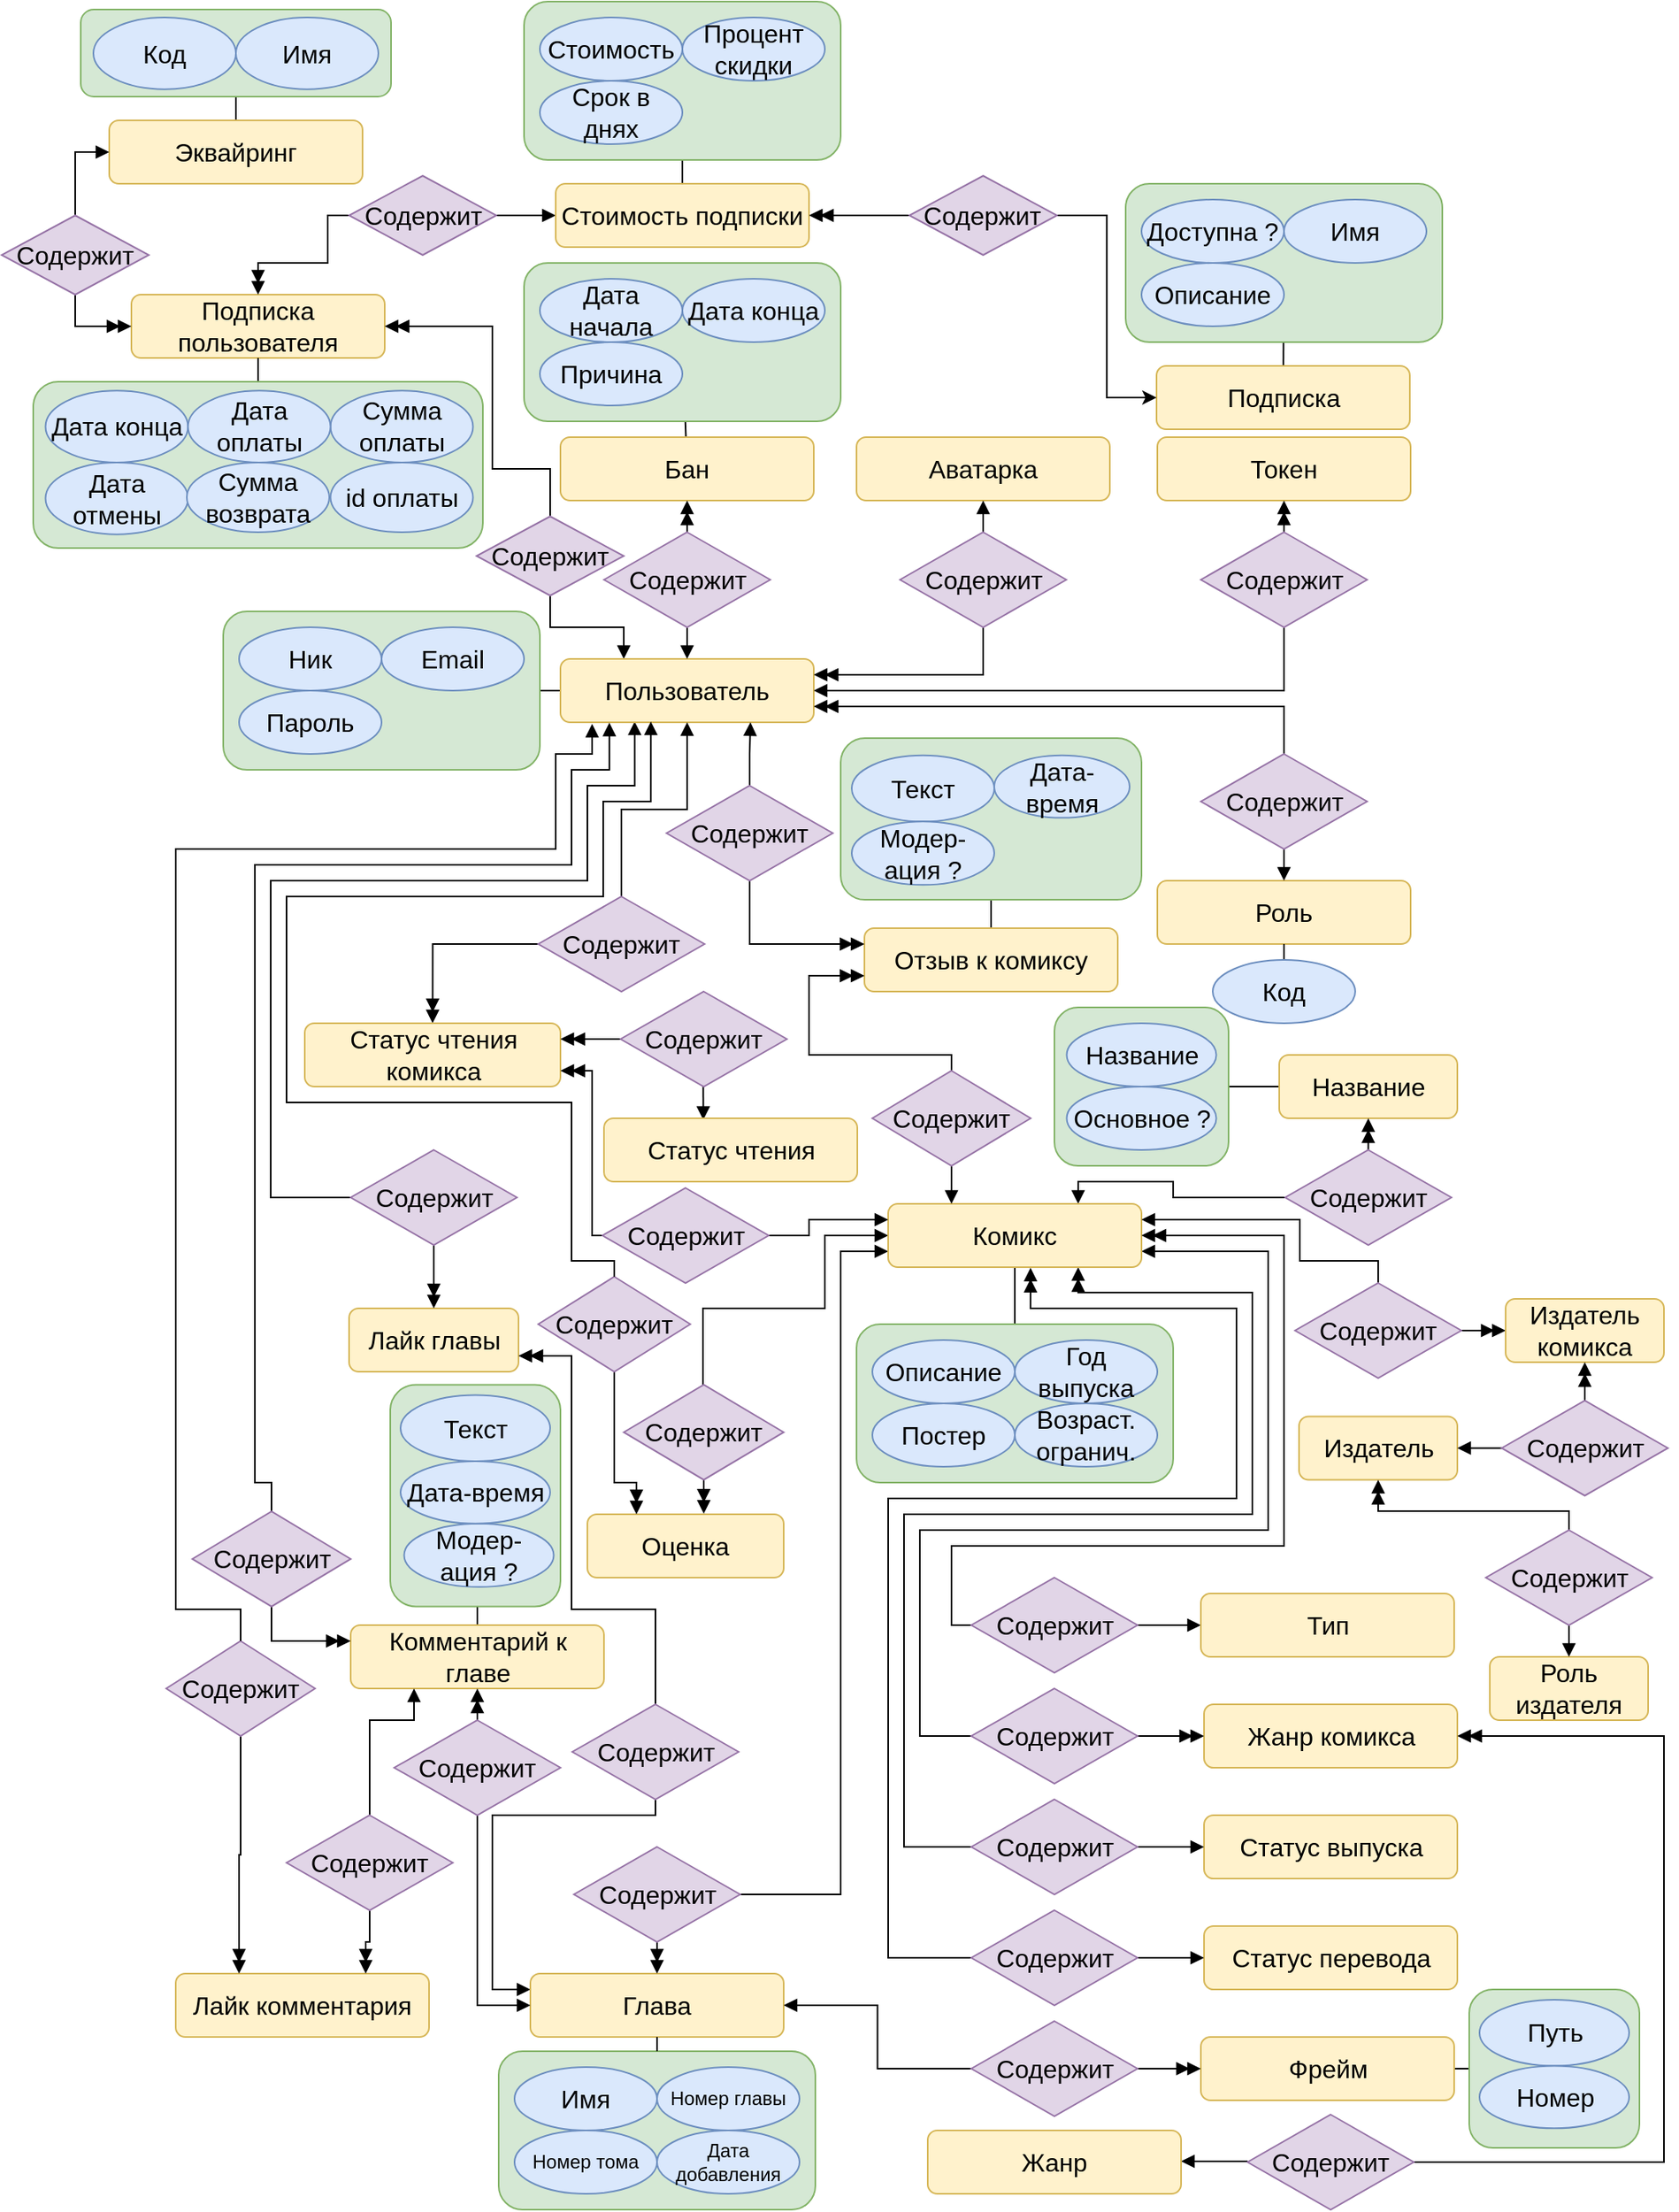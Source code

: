 <mxfile version="24.5.3" type="device" pages="3">
  <diagram name="Концептуальная" id="xRRsMloQakIp1oJ3eAlU">
    <mxGraphModel dx="3507" dy="4455" grid="1" gridSize="10" guides="1" tooltips="1" connect="1" arrows="1" fold="1" page="1" pageScale="1" pageWidth="827" pageHeight="1169" math="0" shadow="0">
      <root>
        <mxCell id="0" />
        <mxCell id="1" parent="0" />
        <mxCell id="sfLqf9UR26mvyd7nzMhI-14" style="rounded=0;orthogonalLoop=1;jettySize=auto;html=1;entryX=1;entryY=0.5;entryDx=0;entryDy=0;endArrow=none;endFill=0;" parent="1" source="sfLqf9UR26mvyd7nzMhI-1" target="sfLqf9UR26mvyd7nzMhI-4" edge="1">
          <mxGeometry relative="1" as="geometry" />
        </mxCell>
        <mxCell id="sfLqf9UR26mvyd7nzMhI-172" style="edgeStyle=orthogonalEdgeStyle;rounded=0;orthogonalLoop=1;jettySize=auto;html=1;exitX=0.293;exitY=0.989;exitDx=0;exitDy=0;entryX=0;entryY=0.5;entryDx=0;entryDy=0;strokeColor=default;align=center;verticalAlign=middle;fontFamily=Helvetica;fontSize=12;fontColor=default;labelBackgroundColor=default;endArrow=none;endFill=0;exitPerimeter=0;startArrow=block;startFill=1;" parent="1" source="sfLqf9UR26mvyd7nzMhI-1" target="sfLqf9UR26mvyd7nzMhI-171" edge="1">
          <mxGeometry relative="1" as="geometry">
            <Array as="points">
              <mxPoint x="300" y="270" />
              <mxPoint x="270" y="270" />
              <mxPoint x="270" y="330" />
              <mxPoint x="70" y="330" />
              <mxPoint x="70" y="530" />
            </Array>
          </mxGeometry>
        </mxCell>
        <mxCell id="sfLqf9UR26mvyd7nzMhI-230" style="edgeStyle=orthogonalEdgeStyle;rounded=0;orthogonalLoop=1;jettySize=auto;html=1;exitX=0.25;exitY=0;exitDx=0;exitDy=0;entryX=0.5;entryY=1;entryDx=0;entryDy=0;strokeColor=default;align=center;verticalAlign=middle;fontFamily=Helvetica;fontSize=12;fontColor=default;labelBackgroundColor=default;endArrow=none;endFill=0;startArrow=block;startFill=1;" parent="1" source="sfLqf9UR26mvyd7nzMhI-1" target="sfLqf9UR26mvyd7nzMhI-229" edge="1">
          <mxGeometry relative="1" as="geometry" />
        </mxCell>
        <mxCell id="sfLqf9UR26mvyd7nzMhI-1" value="&lt;font style=&quot;font-size: 16px;&quot;&gt;Пользователь&lt;/font&gt;" style="rounded=1;whiteSpace=wrap;html=1;fillColor=#fff2cc;strokeColor=#d6b656;" parent="1" vertex="1">
          <mxGeometry x="253" y="190" width="160" height="40" as="geometry" />
        </mxCell>
        <mxCell id="sfLqf9UR26mvyd7nzMhI-13" value="" style="group" parent="1" vertex="1" connectable="0">
          <mxGeometry x="40" y="160" width="200" height="100" as="geometry" />
        </mxCell>
        <mxCell id="sfLqf9UR26mvyd7nzMhI-4" value="" style="rounded=1;whiteSpace=wrap;html=1;strokeColor=#82b366;align=center;verticalAlign=middle;fontFamily=Helvetica;fontSize=12;fillColor=#d5e8d4;" parent="sfLqf9UR26mvyd7nzMhI-13" vertex="1">
          <mxGeometry width="200" height="100" as="geometry" />
        </mxCell>
        <mxCell id="sfLqf9UR26mvyd7nzMhI-6" value="&lt;font style=&quot;font-size: 16px;&quot;&gt;Ник&lt;/font&gt;" style="ellipse;whiteSpace=wrap;html=1;rounded=1;strokeColor=#6c8ebf;align=center;verticalAlign=middle;fontFamily=Helvetica;fontSize=12;fillColor=#dae8fc;" parent="sfLqf9UR26mvyd7nzMhI-13" vertex="1">
          <mxGeometry x="10" y="10" width="90" height="40" as="geometry" />
        </mxCell>
        <mxCell id="sfLqf9UR26mvyd7nzMhI-10" value="&lt;font style=&quot;font-size: 16px;&quot;&gt;Email&lt;/font&gt;" style="ellipse;whiteSpace=wrap;html=1;rounded=1;strokeColor=#6c8ebf;align=center;verticalAlign=middle;fontFamily=Helvetica;fontSize=12;fillColor=#dae8fc;" parent="sfLqf9UR26mvyd7nzMhI-13" vertex="1">
          <mxGeometry x="100" y="10" width="90" height="40" as="geometry" />
        </mxCell>
        <mxCell id="sfLqf9UR26mvyd7nzMhI-11" value="&lt;font style=&quot;font-size: 16px;&quot;&gt;Пароль&lt;/font&gt;" style="ellipse;whiteSpace=wrap;html=1;rounded=1;strokeColor=#6c8ebf;align=center;verticalAlign=middle;fontFamily=Helvetica;fontSize=12;fillColor=#dae8fc;" parent="sfLqf9UR26mvyd7nzMhI-13" vertex="1">
          <mxGeometry x="10" y="50" width="90" height="40" as="geometry" />
        </mxCell>
        <mxCell id="sfLqf9UR26mvyd7nzMhI-21" style="edgeStyle=none;rounded=0;orthogonalLoop=1;jettySize=auto;html=1;strokeColor=default;align=center;verticalAlign=middle;fontFamily=Helvetica;fontSize=12;fontColor=default;labelBackgroundColor=default;endArrow=none;endFill=0;" parent="1" source="sfLqf9UR26mvyd7nzMhI-15" target="sfLqf9UR26mvyd7nzMhI-17" edge="1">
          <mxGeometry relative="1" as="geometry" />
        </mxCell>
        <mxCell id="sfLqf9UR26mvyd7nzMhI-15" value="&lt;font style=&quot;font-size: 16px;&quot;&gt;Бан&lt;/font&gt;" style="rounded=1;whiteSpace=wrap;html=1;fillColor=#fff2cc;strokeColor=#d6b656;" parent="1" vertex="1">
          <mxGeometry x="253" y="50" width="160" height="40" as="geometry" />
        </mxCell>
        <mxCell id="sfLqf9UR26mvyd7nzMhI-16" value="" style="group" parent="1" vertex="1" connectable="0">
          <mxGeometry x="230" y="-60" width="200" height="100" as="geometry" />
        </mxCell>
        <mxCell id="sfLqf9UR26mvyd7nzMhI-17" value="" style="rounded=1;whiteSpace=wrap;html=1;strokeColor=#82b366;align=center;verticalAlign=middle;fontFamily=Helvetica;fontSize=12;fillColor=#d5e8d4;" parent="sfLqf9UR26mvyd7nzMhI-16" vertex="1">
          <mxGeometry width="200" height="100" as="geometry" />
        </mxCell>
        <mxCell id="sfLqf9UR26mvyd7nzMhI-18" value="&lt;font style=&quot;font-size: 16px;&quot;&gt;Дата начала&lt;/font&gt;" style="ellipse;whiteSpace=wrap;html=1;rounded=1;strokeColor=#6c8ebf;align=center;verticalAlign=middle;fontFamily=Helvetica;fontSize=12;fillColor=#dae8fc;" parent="sfLqf9UR26mvyd7nzMhI-16" vertex="1">
          <mxGeometry x="10" y="10" width="90" height="40" as="geometry" />
        </mxCell>
        <mxCell id="sfLqf9UR26mvyd7nzMhI-19" value="&lt;font style=&quot;font-size: 16px;&quot;&gt;Дата конца&lt;/font&gt;" style="ellipse;whiteSpace=wrap;html=1;rounded=1;strokeColor=#6c8ebf;align=center;verticalAlign=middle;fontFamily=Helvetica;fontSize=12;fillColor=#dae8fc;" parent="sfLqf9UR26mvyd7nzMhI-16" vertex="1">
          <mxGeometry x="100" y="10" width="90" height="40" as="geometry" />
        </mxCell>
        <mxCell id="sfLqf9UR26mvyd7nzMhI-22" value="&lt;span style=&quot;font-size: 16px;&quot;&gt;Причина&lt;/span&gt;" style="ellipse;whiteSpace=wrap;html=1;rounded=1;strokeColor=#6c8ebf;align=center;verticalAlign=middle;fontFamily=Helvetica;fontSize=12;fillColor=#dae8fc;" parent="sfLqf9UR26mvyd7nzMhI-16" vertex="1">
          <mxGeometry x="10" y="50" width="90" height="40" as="geometry" />
        </mxCell>
        <mxCell id="sfLqf9UR26mvyd7nzMhI-25" style="edgeStyle=none;rounded=0;orthogonalLoop=1;jettySize=auto;html=1;exitX=0.5;exitY=0;exitDx=0;exitDy=0;entryX=0.5;entryY=1;entryDx=0;entryDy=0;strokeColor=default;align=center;verticalAlign=middle;fontFamily=Helvetica;fontSize=12;fontColor=default;labelBackgroundColor=default;endArrow=doubleBlock;endFill=1;" parent="1" source="sfLqf9UR26mvyd7nzMhI-23" target="sfLqf9UR26mvyd7nzMhI-15" edge="1">
          <mxGeometry relative="1" as="geometry" />
        </mxCell>
        <mxCell id="sfLqf9UR26mvyd7nzMhI-246" style="edgeStyle=orthogonalEdgeStyle;rounded=0;orthogonalLoop=1;jettySize=auto;html=1;exitX=0.5;exitY=1;exitDx=0;exitDy=0;entryX=0.5;entryY=0;entryDx=0;entryDy=0;strokeColor=default;align=center;verticalAlign=middle;fontFamily=Helvetica;fontSize=12;fontColor=default;labelBackgroundColor=default;endArrow=block;endFill=1;" parent="1" source="sfLqf9UR26mvyd7nzMhI-23" target="sfLqf9UR26mvyd7nzMhI-1" edge="1">
          <mxGeometry relative="1" as="geometry" />
        </mxCell>
        <mxCell id="sfLqf9UR26mvyd7nzMhI-23" value="&lt;font style=&quot;font-size: 16px;&quot;&gt;Содержит&lt;/font&gt;" style="rhombus;whiteSpace=wrap;html=1;rounded=0;strokeColor=#9673a6;align=center;verticalAlign=middle;fontFamily=Helvetica;fontSize=12;fillColor=#e1d5e7;" parent="1" vertex="1">
          <mxGeometry x="280.5" y="110" width="105" height="60" as="geometry" />
        </mxCell>
        <mxCell id="sfLqf9UR26mvyd7nzMhI-27" value="&lt;font style=&quot;font-size: 16px;&quot;&gt;Аватарка&lt;/font&gt;" style="rounded=1;whiteSpace=wrap;html=1;fillColor=#fff2cc;strokeColor=#d6b656;" parent="1" vertex="1">
          <mxGeometry x="440" y="50" width="160" height="40" as="geometry" />
        </mxCell>
        <mxCell id="sfLqf9UR26mvyd7nzMhI-247" style="edgeStyle=orthogonalEdgeStyle;rounded=0;orthogonalLoop=1;jettySize=auto;html=1;exitX=0.5;exitY=0;exitDx=0;exitDy=0;entryX=0.5;entryY=1;entryDx=0;entryDy=0;strokeColor=default;align=center;verticalAlign=middle;fontFamily=Helvetica;fontSize=12;fontColor=default;labelBackgroundColor=default;endArrow=block;endFill=1;" parent="1" source="sfLqf9UR26mvyd7nzMhI-28" target="sfLqf9UR26mvyd7nzMhI-27" edge="1">
          <mxGeometry relative="1" as="geometry" />
        </mxCell>
        <mxCell id="sfLqf9UR26mvyd7nzMhI-249" style="edgeStyle=orthogonalEdgeStyle;rounded=0;orthogonalLoop=1;jettySize=auto;html=1;exitX=0.5;exitY=1;exitDx=0;exitDy=0;entryX=1;entryY=0.25;entryDx=0;entryDy=0;strokeColor=default;align=center;verticalAlign=middle;fontFamily=Helvetica;fontSize=12;fontColor=default;labelBackgroundColor=default;endArrow=doubleBlock;endFill=1;" parent="1" source="sfLqf9UR26mvyd7nzMhI-28" target="sfLqf9UR26mvyd7nzMhI-1" edge="1">
          <mxGeometry relative="1" as="geometry" />
        </mxCell>
        <mxCell id="sfLqf9UR26mvyd7nzMhI-28" value="&lt;font style=&quot;font-size: 16px;&quot;&gt;Содержит&lt;/font&gt;" style="rhombus;whiteSpace=wrap;html=1;rounded=0;strokeColor=#9673a6;align=center;verticalAlign=middle;fontFamily=Helvetica;fontSize=12;fillColor=#e1d5e7;" parent="1" vertex="1">
          <mxGeometry x="467.5" y="110" width="105" height="60" as="geometry" />
        </mxCell>
        <mxCell id="sfLqf9UR26mvyd7nzMhI-43" value="&lt;span style=&quot;font-size: 16px;&quot;&gt;Токен&lt;/span&gt;" style="rounded=1;whiteSpace=wrap;html=1;fillColor=#fff2cc;strokeColor=#d6b656;" parent="1" vertex="1">
          <mxGeometry x="630" y="50" width="160" height="40" as="geometry" />
        </mxCell>
        <mxCell id="sfLqf9UR26mvyd7nzMhI-250" style="edgeStyle=orthogonalEdgeStyle;rounded=0;orthogonalLoop=1;jettySize=auto;html=1;exitX=0.5;exitY=0;exitDx=0;exitDy=0;entryX=0.5;entryY=1;entryDx=0;entryDy=0;strokeColor=default;align=center;verticalAlign=middle;fontFamily=Helvetica;fontSize=12;fontColor=default;labelBackgroundColor=default;endArrow=doubleBlock;endFill=1;" parent="1" source="sfLqf9UR26mvyd7nzMhI-44" target="sfLqf9UR26mvyd7nzMhI-43" edge="1">
          <mxGeometry relative="1" as="geometry" />
        </mxCell>
        <mxCell id="sfLqf9UR26mvyd7nzMhI-251" style="edgeStyle=orthogonalEdgeStyle;rounded=0;orthogonalLoop=1;jettySize=auto;html=1;exitX=0.5;exitY=1;exitDx=0;exitDy=0;entryX=1;entryY=0.5;entryDx=0;entryDy=0;strokeColor=default;align=center;verticalAlign=middle;fontFamily=Helvetica;fontSize=12;fontColor=default;labelBackgroundColor=default;endArrow=block;endFill=1;" parent="1" source="sfLqf9UR26mvyd7nzMhI-44" target="sfLqf9UR26mvyd7nzMhI-1" edge="1">
          <mxGeometry relative="1" as="geometry" />
        </mxCell>
        <mxCell id="sfLqf9UR26mvyd7nzMhI-44" value="&lt;font style=&quot;font-size: 16px;&quot;&gt;Содержит&lt;/font&gt;" style="rhombus;whiteSpace=wrap;html=1;rounded=0;strokeColor=#9673a6;align=center;verticalAlign=middle;fontFamily=Helvetica;fontSize=12;fillColor=#e1d5e7;" parent="1" vertex="1">
          <mxGeometry x="657.5" y="110" width="105" height="60" as="geometry" />
        </mxCell>
        <mxCell id="sfLqf9UR26mvyd7nzMhI-55" value="&lt;font style=&quot;font-size: 16px;&quot;&gt;Роль&lt;/font&gt;" style="rounded=1;whiteSpace=wrap;html=1;fillColor=#fff2cc;strokeColor=#d6b656;" parent="1" vertex="1">
          <mxGeometry x="630" y="330" width="160" height="40" as="geometry" />
        </mxCell>
        <mxCell id="sfLqf9UR26mvyd7nzMhI-252" style="edgeStyle=orthogonalEdgeStyle;rounded=0;orthogonalLoop=1;jettySize=auto;html=1;exitX=0.5;exitY=1;exitDx=0;exitDy=0;entryX=0.5;entryY=0;entryDx=0;entryDy=0;strokeColor=default;align=center;verticalAlign=middle;fontFamily=Helvetica;fontSize=12;fontColor=default;labelBackgroundColor=default;endArrow=block;endFill=1;" parent="1" source="sfLqf9UR26mvyd7nzMhI-56" target="sfLqf9UR26mvyd7nzMhI-55" edge="1">
          <mxGeometry relative="1" as="geometry" />
        </mxCell>
        <mxCell id="sfLqf9UR26mvyd7nzMhI-253" style="edgeStyle=orthogonalEdgeStyle;rounded=0;orthogonalLoop=1;jettySize=auto;html=1;exitX=0.5;exitY=0;exitDx=0;exitDy=0;entryX=1;entryY=0.75;entryDx=0;entryDy=0;strokeColor=default;align=center;verticalAlign=middle;fontFamily=Helvetica;fontSize=12;fontColor=default;labelBackgroundColor=default;endArrow=doubleBlock;endFill=1;" parent="1" source="sfLqf9UR26mvyd7nzMhI-56" target="sfLqf9UR26mvyd7nzMhI-1" edge="1">
          <mxGeometry relative="1" as="geometry" />
        </mxCell>
        <mxCell id="sfLqf9UR26mvyd7nzMhI-56" value="&lt;font style=&quot;font-size: 16px;&quot;&gt;Содержит&lt;/font&gt;" style="rhombus;whiteSpace=wrap;html=1;rounded=0;strokeColor=#9673a6;align=center;verticalAlign=middle;fontFamily=Helvetica;fontSize=12;fillColor=#e1d5e7;" parent="1" vertex="1">
          <mxGeometry x="657.5" y="250" width="105" height="60" as="geometry" />
        </mxCell>
        <mxCell id="sfLqf9UR26mvyd7nzMhI-61" style="edgeStyle=orthogonalEdgeStyle;rounded=0;orthogonalLoop=1;jettySize=auto;html=1;exitX=0.5;exitY=0;exitDx=0;exitDy=0;strokeColor=default;align=center;verticalAlign=middle;fontFamily=Helvetica;fontSize=12;fontColor=default;labelBackgroundColor=default;endArrow=none;endFill=0;" parent="1" source="sfLqf9UR26mvyd7nzMhI-59" target="sfLqf9UR26mvyd7nzMhI-55" edge="1">
          <mxGeometry relative="1" as="geometry">
            <Array as="points">
              <mxPoint x="710" y="390" />
              <mxPoint x="710" y="390" />
            </Array>
          </mxGeometry>
        </mxCell>
        <mxCell id="sfLqf9UR26mvyd7nzMhI-59" value="&lt;font style=&quot;font-size: 16px;&quot;&gt;Код&lt;/font&gt;" style="ellipse;whiteSpace=wrap;html=1;rounded=1;strokeColor=#6c8ebf;align=center;verticalAlign=middle;fontFamily=Helvetica;fontSize=12;fillColor=#dae8fc;" parent="1" vertex="1">
          <mxGeometry x="665" y="380" width="90" height="40" as="geometry" />
        </mxCell>
        <mxCell id="sfLqf9UR26mvyd7nzMhI-296" style="rounded=0;orthogonalLoop=1;jettySize=auto;html=1;exitX=0.5;exitY=0;exitDx=0;exitDy=0;entryX=0.5;entryY=1;entryDx=0;entryDy=0;strokeColor=default;align=center;verticalAlign=middle;fontFamily=Helvetica;fontSize=12;fontColor=default;labelBackgroundColor=default;endArrow=none;endFill=0;" parent="1" source="sfLqf9UR26mvyd7nzMhI-62" target="sfLqf9UR26mvyd7nzMhI-291" edge="1">
          <mxGeometry relative="1" as="geometry" />
        </mxCell>
        <mxCell id="sfLqf9UR26mvyd7nzMhI-62" value="&lt;span style=&quot;font-size: 16px;&quot;&gt;Отзыв к комиксу&lt;/span&gt;" style="rounded=1;whiteSpace=wrap;html=1;fillColor=#fff2cc;strokeColor=#d6b656;" parent="1" vertex="1">
          <mxGeometry x="445" y="360" width="160" height="40" as="geometry" />
        </mxCell>
        <mxCell id="sfLqf9UR26mvyd7nzMhI-122" style="edgeStyle=orthogonalEdgeStyle;rounded=0;orthogonalLoop=1;jettySize=auto;html=1;exitX=0.75;exitY=0;exitDx=0;exitDy=0;entryX=0;entryY=0.5;entryDx=0;entryDy=0;strokeColor=default;align=center;verticalAlign=middle;fontFamily=Helvetica;fontSize=12;fontColor=default;labelBackgroundColor=default;endArrow=none;endFill=0;startArrow=block;startFill=1;" parent="1" source="sfLqf9UR26mvyd7nzMhI-68" target="sfLqf9UR26mvyd7nzMhI-91" edge="1">
          <mxGeometry relative="1" as="geometry">
            <Array as="points">
              <mxPoint x="580" y="520" />
              <mxPoint x="640" y="520" />
              <mxPoint x="640" y="530" />
            </Array>
          </mxGeometry>
        </mxCell>
        <mxCell id="sfLqf9UR26mvyd7nzMhI-125" style="edgeStyle=orthogonalEdgeStyle;rounded=0;orthogonalLoop=1;jettySize=auto;html=1;exitX=1;exitY=0.75;exitDx=0;exitDy=0;strokeColor=default;align=center;verticalAlign=middle;fontFamily=Helvetica;fontSize=12;fontColor=default;labelBackgroundColor=default;endArrow=none;endFill=0;entryX=0;entryY=0.5;entryDx=0;entryDy=0;startArrow=block;startFill=1;" parent="1" source="sfLqf9UR26mvyd7nzMhI-68" target="sfLqf9UR26mvyd7nzMhI-126" edge="1">
          <mxGeometry relative="1" as="geometry">
            <mxPoint x="460" y="820" as="targetPoint" />
            <Array as="points">
              <mxPoint x="700" y="564" />
              <mxPoint x="700" y="740" />
              <mxPoint x="480" y="740" />
              <mxPoint x="480" y="870" />
            </Array>
          </mxGeometry>
        </mxCell>
        <mxCell id="sfLqf9UR26mvyd7nzMhI-131" style="edgeStyle=orthogonalEdgeStyle;rounded=0;orthogonalLoop=1;jettySize=auto;html=1;exitX=0.75;exitY=1;exitDx=0;exitDy=0;entryX=0;entryY=0.5;entryDx=0;entryDy=0;strokeColor=default;align=center;verticalAlign=middle;fontFamily=Helvetica;fontSize=12;fontColor=default;labelBackgroundColor=default;endArrow=none;endFill=0;startArrow=doubleBlock;startFill=1;" parent="1" source="sfLqf9UR26mvyd7nzMhI-68" target="sfLqf9UR26mvyd7nzMhI-218" edge="1">
          <mxGeometry relative="1" as="geometry">
            <Array as="points">
              <mxPoint x="580" y="590" />
              <mxPoint x="690" y="590" />
              <mxPoint x="690" y="730" />
              <mxPoint x="470" y="730" />
              <mxPoint x="470" y="940" />
            </Array>
          </mxGeometry>
        </mxCell>
        <mxCell id="sfLqf9UR26mvyd7nzMhI-138" style="edgeStyle=orthogonalEdgeStyle;rounded=0;orthogonalLoop=1;jettySize=auto;html=1;strokeColor=default;align=center;verticalAlign=middle;fontFamily=Helvetica;fontSize=12;fontColor=default;labelBackgroundColor=default;endArrow=none;endFill=0;" parent="1" source="sfLqf9UR26mvyd7nzMhI-68" target="sfLqf9UR26mvyd7nzMhI-134" edge="1">
          <mxGeometry relative="1" as="geometry" />
        </mxCell>
        <mxCell id="sfLqf9UR26mvyd7nzMhI-141" style="edgeStyle=orthogonalEdgeStyle;rounded=0;orthogonalLoop=1;jettySize=auto;html=1;exitX=0;exitY=0.75;exitDx=0;exitDy=0;entryX=1;entryY=0.5;entryDx=0;entryDy=0;strokeColor=default;align=center;verticalAlign=middle;fontFamily=Helvetica;fontSize=12;fontColor=default;labelBackgroundColor=default;endArrow=none;endFill=0;startArrow=block;startFill=1;" parent="1" source="sfLqf9UR26mvyd7nzMhI-68" target="sfLqf9UR26mvyd7nzMhI-140" edge="1">
          <mxGeometry relative="1" as="geometry">
            <Array as="points">
              <mxPoint x="430" y="564" />
              <mxPoint x="430" y="970" />
            </Array>
          </mxGeometry>
        </mxCell>
        <mxCell id="sfLqf9UR26mvyd7nzMhI-210" style="edgeStyle=orthogonalEdgeStyle;rounded=0;orthogonalLoop=1;jettySize=auto;html=1;exitX=0;exitY=0.5;exitDx=0;exitDy=0;entryX=0.5;entryY=0;entryDx=0;entryDy=0;strokeColor=default;align=center;verticalAlign=middle;fontFamily=Helvetica;fontSize=12;fontColor=default;labelBackgroundColor=default;endArrow=none;endFill=0;startArrow=block;startFill=1;" parent="1" source="sfLqf9UR26mvyd7nzMhI-68" target="sfLqf9UR26mvyd7nzMhI-207" edge="1">
          <mxGeometry relative="1" as="geometry">
            <Array as="points">
              <mxPoint x="420" y="554" />
              <mxPoint x="420" y="600" />
              <mxPoint x="343" y="600" />
              <mxPoint x="343" y="648" />
            </Array>
          </mxGeometry>
        </mxCell>
        <mxCell id="sfLqf9UR26mvyd7nzMhI-219" style="edgeStyle=orthogonalEdgeStyle;rounded=0;orthogonalLoop=1;jettySize=auto;html=1;exitX=0.562;exitY=1.009;exitDx=0;exitDy=0;strokeColor=default;align=center;verticalAlign=middle;fontFamily=Helvetica;fontSize=12;fontColor=default;labelBackgroundColor=default;endArrow=none;endFill=0;entryX=0;entryY=0.5;entryDx=0;entryDy=0;startArrow=doubleBlock;startFill=1;exitPerimeter=0;" parent="1" source="sfLqf9UR26mvyd7nzMhI-68" target="sfLqf9UR26mvyd7nzMhI-129" edge="1">
          <mxGeometry relative="1" as="geometry">
            <mxPoint x="500" y="1000" as="targetPoint" />
            <Array as="points">
              <mxPoint x="550" y="600" />
              <mxPoint x="680" y="600" />
              <mxPoint x="680" y="720" />
              <mxPoint x="460" y="720" />
              <mxPoint x="460" y="1010" />
            </Array>
          </mxGeometry>
        </mxCell>
        <mxCell id="sfLqf9UR26mvyd7nzMhI-68" value="&lt;font style=&quot;font-size: 16px;&quot;&gt;Комикс&lt;/font&gt;" style="rounded=1;whiteSpace=wrap;html=1;fillColor=#fff2cc;strokeColor=#d6b656;" parent="1" vertex="1">
          <mxGeometry x="460" y="534" width="160" height="40" as="geometry" />
        </mxCell>
        <mxCell id="sfLqf9UR26mvyd7nzMhI-70" style="edgeStyle=orthogonalEdgeStyle;rounded=0;orthogonalLoop=1;jettySize=auto;html=1;entryX=0;entryY=0.75;entryDx=0;entryDy=0;strokeColor=default;align=center;verticalAlign=middle;fontFamily=Helvetica;fontSize=12;fontColor=default;labelBackgroundColor=default;endArrow=doubleBlock;endFill=1;exitX=0.5;exitY=0;exitDx=0;exitDy=0;" parent="1" source="sfLqf9UR26mvyd7nzMhI-69" target="sfLqf9UR26mvyd7nzMhI-62" edge="1">
          <mxGeometry relative="1" as="geometry">
            <mxPoint x="540" y="440" as="sourcePoint" />
            <Array as="points">
              <mxPoint x="500" y="440" />
              <mxPoint x="410" y="440" />
              <mxPoint x="410" y="390" />
            </Array>
          </mxGeometry>
        </mxCell>
        <mxCell id="sfLqf9UR26mvyd7nzMhI-71" style="edgeStyle=orthogonalEdgeStyle;rounded=0;orthogonalLoop=1;jettySize=auto;html=1;entryX=0.25;entryY=0;entryDx=0;entryDy=0;strokeColor=default;align=center;verticalAlign=middle;fontFamily=Helvetica;fontSize=12;fontColor=default;labelBackgroundColor=default;endArrow=block;endFill=1;exitX=0.5;exitY=1;exitDx=0;exitDy=0;" parent="1" source="sfLqf9UR26mvyd7nzMhI-69" target="sfLqf9UR26mvyd7nzMhI-68" edge="1">
          <mxGeometry relative="1" as="geometry">
            <Array as="points">
              <mxPoint x="500" y="520" />
              <mxPoint x="500" y="520" />
            </Array>
          </mxGeometry>
        </mxCell>
        <mxCell id="sfLqf9UR26mvyd7nzMhI-69" value="&lt;font style=&quot;font-size: 16px;&quot;&gt;Содержит&lt;/font&gt;" style="rhombus;whiteSpace=wrap;html=1;rounded=0;strokeColor=#9673a6;align=center;verticalAlign=middle;fontFamily=Helvetica;fontSize=12;fillColor=#e1d5e7;" parent="1" vertex="1">
          <mxGeometry x="450" y="450" width="100" height="60" as="geometry" />
        </mxCell>
        <mxCell id="sfLqf9UR26mvyd7nzMhI-255" style="edgeStyle=orthogonalEdgeStyle;rounded=0;orthogonalLoop=1;jettySize=auto;html=1;exitX=0.5;exitY=0;exitDx=0;exitDy=0;entryX=0.75;entryY=1;entryDx=0;entryDy=0;strokeColor=default;align=center;verticalAlign=middle;fontFamily=Helvetica;fontSize=12;fontColor=default;labelBackgroundColor=default;endArrow=block;endFill=1;" parent="1" source="sfLqf9UR26mvyd7nzMhI-72" target="sfLqf9UR26mvyd7nzMhI-1" edge="1">
          <mxGeometry relative="1" as="geometry" />
        </mxCell>
        <mxCell id="sfLqf9UR26mvyd7nzMhI-256" style="edgeStyle=orthogonalEdgeStyle;rounded=0;orthogonalLoop=1;jettySize=auto;html=1;exitX=0.5;exitY=1;exitDx=0;exitDy=0;entryX=0;entryY=0.25;entryDx=0;entryDy=0;strokeColor=default;align=center;verticalAlign=middle;fontFamily=Helvetica;fontSize=12;fontColor=default;labelBackgroundColor=default;endArrow=doubleBlock;endFill=1;" parent="1" source="sfLqf9UR26mvyd7nzMhI-72" target="sfLqf9UR26mvyd7nzMhI-62" edge="1">
          <mxGeometry relative="1" as="geometry">
            <Array as="points">
              <mxPoint x="373" y="370" />
            </Array>
          </mxGeometry>
        </mxCell>
        <mxCell id="sfLqf9UR26mvyd7nzMhI-72" value="&lt;font style=&quot;font-size: 16px;&quot;&gt;Содержит&lt;/font&gt;" style="rhombus;whiteSpace=wrap;html=1;rounded=0;strokeColor=#9673a6;align=center;verticalAlign=middle;fontFamily=Helvetica;fontSize=12;fillColor=#e1d5e7;" parent="1" vertex="1">
          <mxGeometry x="320" y="270" width="105" height="60" as="geometry" />
        </mxCell>
        <mxCell id="sfLqf9UR26mvyd7nzMhI-169" style="edgeStyle=orthogonalEdgeStyle;rounded=0;orthogonalLoop=1;jettySize=auto;html=1;exitX=0;exitY=0.5;exitDx=0;exitDy=0;strokeColor=default;align=center;verticalAlign=middle;fontFamily=Helvetica;fontSize=12;fontColor=default;labelBackgroundColor=default;endArrow=none;endFill=0;" parent="1" source="sfLqf9UR26mvyd7nzMhI-90" target="sfLqf9UR26mvyd7nzMhI-165" edge="1">
          <mxGeometry relative="1" as="geometry" />
        </mxCell>
        <mxCell id="sfLqf9UR26mvyd7nzMhI-90" value="&lt;font style=&quot;font-size: 16px;&quot;&gt;Название&lt;/font&gt;" style="rounded=1;whiteSpace=wrap;html=1;fillColor=#fff2cc;strokeColor=#d6b656;" parent="1" vertex="1">
          <mxGeometry x="707" y="440" width="112.5" height="40" as="geometry" />
        </mxCell>
        <mxCell id="sfLqf9UR26mvyd7nzMhI-123" style="edgeStyle=orthogonalEdgeStyle;rounded=0;orthogonalLoop=1;jettySize=auto;html=1;exitX=0.5;exitY=0;exitDx=0;exitDy=0;entryX=0.5;entryY=1;entryDx=0;entryDy=0;strokeColor=default;align=center;verticalAlign=middle;fontFamily=Helvetica;fontSize=12;fontColor=default;labelBackgroundColor=default;endArrow=doubleBlock;endFill=1;" parent="1" source="sfLqf9UR26mvyd7nzMhI-91" target="sfLqf9UR26mvyd7nzMhI-90" edge="1">
          <mxGeometry relative="1" as="geometry" />
        </mxCell>
        <mxCell id="sfLqf9UR26mvyd7nzMhI-91" value="&lt;font style=&quot;font-size: 16px;&quot;&gt;Содержит&lt;/font&gt;" style="rhombus;whiteSpace=wrap;html=1;rounded=0;strokeColor=#9673a6;align=center;verticalAlign=middle;fontFamily=Helvetica;fontSize=12;fillColor=#e1d5e7;" parent="1" vertex="1">
          <mxGeometry x="710.75" y="500" width="105" height="60" as="geometry" />
        </mxCell>
        <mxCell id="sfLqf9UR26mvyd7nzMhI-105" style="edgeStyle=orthogonalEdgeStyle;rounded=0;orthogonalLoop=1;jettySize=auto;html=1;exitX=0;exitY=0.5;exitDx=0;exitDy=0;entryX=1;entryY=0.5;entryDx=0;entryDy=0;strokeColor=default;align=center;verticalAlign=middle;fontFamily=Helvetica;fontSize=12;fontColor=default;labelBackgroundColor=default;endArrow=doubleBlock;endFill=1;" parent="1" source="sfLqf9UR26mvyd7nzMhI-103" target="sfLqf9UR26mvyd7nzMhI-68" edge="1">
          <mxGeometry relative="1" as="geometry">
            <Array as="points">
              <mxPoint x="500" y="800" />
              <mxPoint x="500" y="750" />
              <mxPoint x="710" y="750" />
              <mxPoint x="710" y="554" />
            </Array>
          </mxGeometry>
        </mxCell>
        <mxCell id="sfLqf9UR26mvyd7nzMhI-106" style="edgeStyle=orthogonalEdgeStyle;rounded=0;orthogonalLoop=1;jettySize=auto;html=1;exitX=1;exitY=0.5;exitDx=0;exitDy=0;entryX=0;entryY=0.5;entryDx=0;entryDy=0;strokeColor=default;align=center;verticalAlign=middle;fontFamily=Helvetica;fontSize=12;fontColor=default;labelBackgroundColor=default;endArrow=block;endFill=1;" parent="1" source="sfLqf9UR26mvyd7nzMhI-103" target="sfLqf9UR26mvyd7nzMhI-104" edge="1">
          <mxGeometry relative="1" as="geometry" />
        </mxCell>
        <mxCell id="sfLqf9UR26mvyd7nzMhI-103" value="&lt;font style=&quot;font-size: 16px;&quot;&gt;Содержит&lt;/font&gt;" style="rhombus;whiteSpace=wrap;html=1;rounded=0;strokeColor=#9673a6;align=center;verticalAlign=middle;fontFamily=Helvetica;fontSize=12;fillColor=#e1d5e7;" parent="1" vertex="1">
          <mxGeometry x="512.5" y="770" width="105" height="60" as="geometry" />
        </mxCell>
        <mxCell id="sfLqf9UR26mvyd7nzMhI-104" value="&lt;font style=&quot;font-size: 16px;&quot;&gt;Тип&lt;/font&gt;" style="rounded=1;whiteSpace=wrap;html=1;fillColor=#fff2cc;strokeColor=#d6b656;" parent="1" vertex="1">
          <mxGeometry x="657.5" y="780" width="160" height="40" as="geometry" />
        </mxCell>
        <mxCell id="sfLqf9UR26mvyd7nzMhI-112" style="edgeStyle=orthogonalEdgeStyle;rounded=0;orthogonalLoop=1;jettySize=auto;html=1;exitX=0.5;exitY=0;exitDx=0;exitDy=0;entryX=0.5;entryY=1;entryDx=0;entryDy=0;strokeColor=default;align=center;verticalAlign=middle;fontFamily=Helvetica;fontSize=12;fontColor=default;labelBackgroundColor=default;endArrow=block;endFill=1;" parent="1" source="sfLqf9UR26mvyd7nzMhI-107" target="sfLqf9UR26mvyd7nzMhI-1" edge="1">
          <mxGeometry relative="1" as="geometry" />
        </mxCell>
        <mxCell id="sfLqf9UR26mvyd7nzMhI-257" style="edgeStyle=orthogonalEdgeStyle;rounded=0;orthogonalLoop=1;jettySize=auto;html=1;exitX=0;exitY=0.5;exitDx=0;exitDy=0;entryX=0.5;entryY=0;entryDx=0;entryDy=0;strokeColor=default;align=center;verticalAlign=middle;fontFamily=Helvetica;fontSize=12;fontColor=default;labelBackgroundColor=default;endArrow=doubleBlock;endFill=1;" parent="1" source="sfLqf9UR26mvyd7nzMhI-107" target="sfLqf9UR26mvyd7nzMhI-109" edge="1">
          <mxGeometry relative="1" as="geometry" />
        </mxCell>
        <mxCell id="sfLqf9UR26mvyd7nzMhI-107" value="&lt;font style=&quot;font-size: 16px;&quot;&gt;Содержит&lt;/font&gt;" style="rhombus;whiteSpace=wrap;html=1;rounded=0;strokeColor=#9673a6;align=center;verticalAlign=middle;fontFamily=Helvetica;fontSize=12;fillColor=#e1d5e7;" parent="1" vertex="1">
          <mxGeometry x="239" y="340" width="105" height="60" as="geometry" />
        </mxCell>
        <mxCell id="sfLqf9UR26mvyd7nzMhI-119" style="edgeStyle=orthogonalEdgeStyle;rounded=0;orthogonalLoop=1;jettySize=auto;html=1;exitX=0.392;exitY=0.025;exitDx=0;exitDy=0;entryX=0.5;entryY=1;entryDx=0;entryDy=0;strokeColor=default;align=center;verticalAlign=middle;fontFamily=Helvetica;fontSize=12;fontColor=default;labelBackgroundColor=default;endArrow=none;endFill=0;exitPerimeter=0;startArrow=block;startFill=1;" parent="1" source="sfLqf9UR26mvyd7nzMhI-108" target="sfLqf9UR26mvyd7nzMhI-117" edge="1">
          <mxGeometry relative="1" as="geometry">
            <Array as="points">
              <mxPoint x="343" y="460" />
            </Array>
          </mxGeometry>
        </mxCell>
        <mxCell id="sfLqf9UR26mvyd7nzMhI-108" value="&lt;font style=&quot;font-size: 16px;&quot;&gt;Статус чтения&lt;/font&gt;" style="rounded=1;whiteSpace=wrap;html=1;fillColor=#fff2cc;strokeColor=#d6b656;" parent="1" vertex="1">
          <mxGeometry x="280.5" y="480" width="160" height="40" as="geometry" />
        </mxCell>
        <mxCell id="sfLqf9UR26mvyd7nzMhI-109" value="&lt;font style=&quot;font-size: 16px;&quot;&gt;Статус чтения комикса&lt;/font&gt;" style="rounded=1;whiteSpace=wrap;html=1;fillColor=#fff2cc;strokeColor=#d6b656;" parent="1" vertex="1">
          <mxGeometry x="91.5" y="420" width="161.5" height="40" as="geometry" />
        </mxCell>
        <mxCell id="sfLqf9UR26mvyd7nzMhI-115" style="edgeStyle=orthogonalEdgeStyle;rounded=0;orthogonalLoop=1;jettySize=auto;html=1;exitX=1;exitY=0.5;exitDx=0;exitDy=0;entryX=0;entryY=0.25;entryDx=0;entryDy=0;strokeColor=default;align=center;verticalAlign=middle;fontFamily=Helvetica;fontSize=12;fontColor=default;labelBackgroundColor=default;endArrow=block;endFill=1;" parent="1" source="sfLqf9UR26mvyd7nzMhI-110" target="sfLqf9UR26mvyd7nzMhI-68" edge="1">
          <mxGeometry relative="1" as="geometry">
            <Array as="points">
              <mxPoint x="410" y="554" />
              <mxPoint x="410" y="544" />
            </Array>
          </mxGeometry>
        </mxCell>
        <mxCell id="sfLqf9UR26mvyd7nzMhI-120" style="edgeStyle=orthogonalEdgeStyle;rounded=0;orthogonalLoop=1;jettySize=auto;html=1;exitX=0;exitY=0.5;exitDx=0;exitDy=0;entryX=1;entryY=0.75;entryDx=0;entryDy=0;strokeColor=default;align=center;verticalAlign=middle;fontFamily=Helvetica;fontSize=12;fontColor=default;labelBackgroundColor=default;endArrow=doubleBlock;endFill=1;" parent="1" source="sfLqf9UR26mvyd7nzMhI-110" target="sfLqf9UR26mvyd7nzMhI-109" edge="1">
          <mxGeometry relative="1" as="geometry">
            <Array as="points">
              <mxPoint x="273" y="554" />
              <mxPoint x="273" y="450" />
            </Array>
          </mxGeometry>
        </mxCell>
        <mxCell id="sfLqf9UR26mvyd7nzMhI-110" value="&lt;font style=&quot;font-size: 16px;&quot;&gt;Содержит&lt;/font&gt;" style="rhombus;whiteSpace=wrap;html=1;rounded=0;strokeColor=#9673a6;align=center;verticalAlign=middle;fontFamily=Helvetica;fontSize=12;fillColor=#e1d5e7;" parent="1" vertex="1">
          <mxGeometry x="279.5" y="524" width="105" height="60" as="geometry" />
        </mxCell>
        <mxCell id="sfLqf9UR26mvyd7nzMhI-118" style="edgeStyle=orthogonalEdgeStyle;rounded=0;orthogonalLoop=1;jettySize=auto;html=1;exitX=0;exitY=0.5;exitDx=0;exitDy=0;entryX=1;entryY=0.25;entryDx=0;entryDy=0;strokeColor=default;align=center;verticalAlign=middle;fontFamily=Helvetica;fontSize=12;fontColor=default;labelBackgroundColor=default;endArrow=doubleBlock;endFill=1;" parent="1" source="sfLqf9UR26mvyd7nzMhI-117" target="sfLqf9UR26mvyd7nzMhI-109" edge="1">
          <mxGeometry relative="1" as="geometry" />
        </mxCell>
        <mxCell id="sfLqf9UR26mvyd7nzMhI-117" value="&lt;font style=&quot;font-size: 16px;&quot;&gt;Содержит&lt;/font&gt;" style="rhombus;whiteSpace=wrap;html=1;rounded=0;strokeColor=#9673a6;align=center;verticalAlign=middle;fontFamily=Helvetica;fontSize=12;fillColor=#e1d5e7;" parent="1" vertex="1">
          <mxGeometry x="291" y="400" width="105" height="60" as="geometry" />
        </mxCell>
        <mxCell id="sfLqf9UR26mvyd7nzMhI-124" value="&lt;font style=&quot;font-size: 16px;&quot;&gt;Жанр комикса&lt;/font&gt;" style="rounded=1;whiteSpace=wrap;html=1;fillColor=#fff2cc;strokeColor=#d6b656;" parent="1" vertex="1">
          <mxGeometry x="659.5" y="850" width="160" height="40" as="geometry" />
        </mxCell>
        <mxCell id="sfLqf9UR26mvyd7nzMhI-127" style="edgeStyle=orthogonalEdgeStyle;rounded=0;orthogonalLoop=1;jettySize=auto;html=1;exitX=1;exitY=0.5;exitDx=0;exitDy=0;entryX=0;entryY=0.5;entryDx=0;entryDy=0;strokeColor=default;align=center;verticalAlign=middle;fontFamily=Helvetica;fontSize=12;fontColor=default;labelBackgroundColor=default;endArrow=doubleBlock;endFill=1;" parent="1" source="sfLqf9UR26mvyd7nzMhI-126" target="sfLqf9UR26mvyd7nzMhI-124" edge="1">
          <mxGeometry relative="1" as="geometry" />
        </mxCell>
        <mxCell id="sfLqf9UR26mvyd7nzMhI-126" value="&lt;font style=&quot;font-size: 16px;&quot;&gt;Содержит&lt;/font&gt;" style="rhombus;whiteSpace=wrap;html=1;rounded=0;strokeColor=#9673a6;align=center;verticalAlign=middle;fontFamily=Helvetica;fontSize=12;fillColor=#e1d5e7;" parent="1" vertex="1">
          <mxGeometry x="512.5" y="840" width="105" height="60" as="geometry" />
        </mxCell>
        <mxCell id="sfLqf9UR26mvyd7nzMhI-128" value="&lt;font style=&quot;font-size: 16px;&quot;&gt;Статус перевода&lt;/font&gt;" style="rounded=1;whiteSpace=wrap;html=1;fillColor=#fff2cc;strokeColor=#d6b656;" parent="1" vertex="1">
          <mxGeometry x="659.5" y="990" width="160" height="40" as="geometry" />
        </mxCell>
        <mxCell id="sfLqf9UR26mvyd7nzMhI-130" style="edgeStyle=orthogonalEdgeStyle;rounded=0;orthogonalLoop=1;jettySize=auto;html=1;exitX=1;exitY=0.5;exitDx=0;exitDy=0;entryX=0;entryY=0.5;entryDx=0;entryDy=0;strokeColor=default;align=center;verticalAlign=middle;fontFamily=Helvetica;fontSize=12;fontColor=default;labelBackgroundColor=default;endArrow=block;endFill=1;" parent="1" source="sfLqf9UR26mvyd7nzMhI-129" target="sfLqf9UR26mvyd7nzMhI-128" edge="1">
          <mxGeometry relative="1" as="geometry" />
        </mxCell>
        <mxCell id="sfLqf9UR26mvyd7nzMhI-129" value="&lt;font style=&quot;font-size: 16px;&quot;&gt;Содержит&lt;/font&gt;" style="rhombus;whiteSpace=wrap;html=1;rounded=0;strokeColor=#9673a6;align=center;verticalAlign=middle;fontFamily=Helvetica;fontSize=12;fillColor=#e1d5e7;" parent="1" vertex="1">
          <mxGeometry x="512.5" y="980" width="105" height="60" as="geometry" />
        </mxCell>
        <mxCell id="sfLqf9UR26mvyd7nzMhI-133" value="" style="group" parent="1" vertex="1" connectable="0">
          <mxGeometry x="440" y="610" width="200" height="100" as="geometry" />
        </mxCell>
        <mxCell id="sfLqf9UR26mvyd7nzMhI-134" value="" style="rounded=1;whiteSpace=wrap;html=1;strokeColor=#82b366;align=center;verticalAlign=middle;fontFamily=Helvetica;fontSize=12;fillColor=#d5e8d4;" parent="sfLqf9UR26mvyd7nzMhI-133" vertex="1">
          <mxGeometry width="200" height="100" as="geometry" />
        </mxCell>
        <mxCell id="sfLqf9UR26mvyd7nzMhI-135" value="&lt;font style=&quot;font-size: 16px;&quot;&gt;Описание&lt;/font&gt;" style="ellipse;whiteSpace=wrap;html=1;rounded=1;strokeColor=#6c8ebf;align=center;verticalAlign=middle;fontFamily=Helvetica;fontSize=12;fillColor=#dae8fc;" parent="sfLqf9UR26mvyd7nzMhI-133" vertex="1">
          <mxGeometry x="10" y="10" width="90" height="40" as="geometry" />
        </mxCell>
        <mxCell id="sfLqf9UR26mvyd7nzMhI-136" value="&lt;font style=&quot;font-size: 16px;&quot;&gt;Год выпуска&lt;/font&gt;" style="ellipse;whiteSpace=wrap;html=1;rounded=1;strokeColor=#6c8ebf;align=center;verticalAlign=middle;fontFamily=Helvetica;fontSize=12;fillColor=#dae8fc;" parent="sfLqf9UR26mvyd7nzMhI-133" vertex="1">
          <mxGeometry x="100" y="10" width="90" height="40" as="geometry" />
        </mxCell>
        <mxCell id="sfLqf9UR26mvyd7nzMhI-137" value="&lt;span style=&quot;font-size: 16px;&quot;&gt;Постер&lt;/span&gt;" style="ellipse;whiteSpace=wrap;html=1;rounded=1;strokeColor=#6c8ebf;align=center;verticalAlign=middle;fontFamily=Helvetica;fontSize=12;fillColor=#dae8fc;" parent="sfLqf9UR26mvyd7nzMhI-133" vertex="1">
          <mxGeometry x="10" y="50" width="90" height="40" as="geometry" />
        </mxCell>
        <mxCell id="sfLqf9UR26mvyd7nzMhI-205" value="&lt;span style=&quot;font-size: 16px;&quot;&gt;Возраст. огранич.&lt;/span&gt;" style="ellipse;whiteSpace=wrap;html=1;rounded=1;strokeColor=#6c8ebf;align=center;verticalAlign=middle;fontFamily=Helvetica;fontSize=12;fillColor=#dae8fc;" parent="sfLqf9UR26mvyd7nzMhI-133" vertex="1">
          <mxGeometry x="100" y="50" width="90" height="40" as="geometry" />
        </mxCell>
        <mxCell id="sfLqf9UR26mvyd7nzMhI-175" style="edgeStyle=orthogonalEdgeStyle;rounded=0;orthogonalLoop=1;jettySize=auto;html=1;exitX=0;exitY=0.25;exitDx=0;exitDy=0;entryX=0.5;entryY=1;entryDx=0;entryDy=0;strokeColor=default;align=center;verticalAlign=middle;fontFamily=Helvetica;fontSize=12;fontColor=default;labelBackgroundColor=default;endArrow=none;endFill=0;startArrow=block;startFill=1;" parent="1" source="sfLqf9UR26mvyd7nzMhI-139" target="sfLqf9UR26mvyd7nzMhI-174" edge="1">
          <mxGeometry relative="1" as="geometry">
            <Array as="points">
              <mxPoint x="210" y="1030" />
              <mxPoint x="210" y="920" />
              <mxPoint x="313" y="920" />
            </Array>
          </mxGeometry>
        </mxCell>
        <mxCell id="sfLqf9UR26mvyd7nzMhI-139" value="&lt;font style=&quot;font-size: 16px;&quot;&gt;Глава&lt;/font&gt;" style="rounded=1;whiteSpace=wrap;html=1;fillColor=#fff2cc;strokeColor=#d6b656;" parent="1" vertex="1">
          <mxGeometry x="234" y="1020" width="160" height="40" as="geometry" />
        </mxCell>
        <mxCell id="sfLqf9UR26mvyd7nzMhI-142" style="edgeStyle=orthogonalEdgeStyle;rounded=0;orthogonalLoop=1;jettySize=auto;html=1;exitX=0.5;exitY=1;exitDx=0;exitDy=0;entryX=0.5;entryY=0;entryDx=0;entryDy=0;strokeColor=default;align=center;verticalAlign=middle;fontFamily=Helvetica;fontSize=12;fontColor=default;labelBackgroundColor=default;endArrow=doubleBlock;endFill=1;" parent="1" source="sfLqf9UR26mvyd7nzMhI-140" target="sfLqf9UR26mvyd7nzMhI-139" edge="1">
          <mxGeometry relative="1" as="geometry" />
        </mxCell>
        <mxCell id="sfLqf9UR26mvyd7nzMhI-140" value="&lt;font style=&quot;font-size: 16px;&quot;&gt;Содержит&lt;/font&gt;" style="rhombus;whiteSpace=wrap;html=1;rounded=0;strokeColor=#9673a6;align=center;verticalAlign=middle;fontFamily=Helvetica;fontSize=12;fillColor=#e1d5e7;" parent="1" vertex="1">
          <mxGeometry x="261.5" y="940" width="105" height="60" as="geometry" />
        </mxCell>
        <mxCell id="sfLqf9UR26mvyd7nzMhI-331" style="rounded=0;orthogonalLoop=1;jettySize=auto;html=1;exitX=1;exitY=0.5;exitDx=0;exitDy=0;strokeColor=default;align=center;verticalAlign=middle;fontFamily=Helvetica;fontSize=12;fontColor=default;labelBackgroundColor=default;endArrow=none;endFill=0;" parent="1" source="sfLqf9UR26mvyd7nzMhI-143" target="sfLqf9UR26mvyd7nzMhI-326" edge="1">
          <mxGeometry relative="1" as="geometry" />
        </mxCell>
        <mxCell id="sfLqf9UR26mvyd7nzMhI-143" value="&lt;font style=&quot;font-size: 16px;&quot;&gt;Фрейм&lt;/font&gt;" style="rounded=1;whiteSpace=wrap;html=1;fillColor=#fff2cc;strokeColor=#d6b656;" parent="1" vertex="1">
          <mxGeometry x="657.5" y="1060" width="160" height="40" as="geometry" />
        </mxCell>
        <mxCell id="sfLqf9UR26mvyd7nzMhI-147" style="edgeStyle=orthogonalEdgeStyle;rounded=0;orthogonalLoop=1;jettySize=auto;html=1;exitX=1;exitY=0.5;exitDx=0;exitDy=0;entryX=0;entryY=0.5;entryDx=0;entryDy=0;strokeColor=default;align=center;verticalAlign=middle;fontFamily=Helvetica;fontSize=12;fontColor=default;labelBackgroundColor=default;endArrow=doubleBlock;endFill=1;" parent="1" source="sfLqf9UR26mvyd7nzMhI-146" target="sfLqf9UR26mvyd7nzMhI-143" edge="1">
          <mxGeometry relative="1" as="geometry" />
        </mxCell>
        <mxCell id="sfLqf9UR26mvyd7nzMhI-148" style="edgeStyle=orthogonalEdgeStyle;rounded=0;orthogonalLoop=1;jettySize=auto;html=1;exitX=0;exitY=0.5;exitDx=0;exitDy=0;entryX=1;entryY=0.5;entryDx=0;entryDy=0;strokeColor=default;align=center;verticalAlign=middle;fontFamily=Helvetica;fontSize=12;fontColor=default;labelBackgroundColor=default;endArrow=block;endFill=1;" parent="1" source="sfLqf9UR26mvyd7nzMhI-146" target="sfLqf9UR26mvyd7nzMhI-139" edge="1">
          <mxGeometry relative="1" as="geometry" />
        </mxCell>
        <mxCell id="sfLqf9UR26mvyd7nzMhI-146" value="&lt;font style=&quot;font-size: 16px;&quot;&gt;Содержит&lt;/font&gt;" style="rhombus;whiteSpace=wrap;html=1;rounded=0;strokeColor=#9673a6;align=center;verticalAlign=middle;fontFamily=Helvetica;fontSize=12;fillColor=#e1d5e7;" parent="1" vertex="1">
          <mxGeometry x="512.5" y="1050" width="105" height="60" as="geometry" />
        </mxCell>
        <mxCell id="sfLqf9UR26mvyd7nzMhI-157" value="" style="group" parent="1" vertex="1" connectable="0">
          <mxGeometry x="214" y="1069" width="200" height="100" as="geometry" />
        </mxCell>
        <mxCell id="sfLqf9UR26mvyd7nzMhI-158" value="" style="rounded=1;whiteSpace=wrap;html=1;strokeColor=#82b366;align=center;verticalAlign=middle;fontFamily=Helvetica;fontSize=12;fillColor=#d5e8d4;" parent="sfLqf9UR26mvyd7nzMhI-157" vertex="1">
          <mxGeometry width="200" height="100" as="geometry" />
        </mxCell>
        <mxCell id="sfLqf9UR26mvyd7nzMhI-159" value="&lt;font style=&quot;font-size: 16px;&quot;&gt;Имя&lt;/font&gt;" style="ellipse;whiteSpace=wrap;html=1;rounded=1;strokeColor=#6c8ebf;align=center;verticalAlign=middle;fontFamily=Helvetica;fontSize=12;fillColor=#dae8fc;" parent="sfLqf9UR26mvyd7nzMhI-157" vertex="1">
          <mxGeometry x="10" y="10" width="90" height="40" as="geometry" />
        </mxCell>
        <mxCell id="sfLqf9UR26mvyd7nzMhI-160" value="Номер главы" style="ellipse;whiteSpace=wrap;html=1;rounded=1;strokeColor=#6c8ebf;align=center;verticalAlign=middle;fontFamily=Helvetica;fontSize=12;fillColor=#dae8fc;" parent="sfLqf9UR26mvyd7nzMhI-157" vertex="1">
          <mxGeometry x="100" y="10" width="90" height="40" as="geometry" />
        </mxCell>
        <mxCell id="sfLqf9UR26mvyd7nzMhI-162" value="Номер тома" style="ellipse;whiteSpace=wrap;html=1;rounded=1;strokeColor=#6c8ebf;align=center;verticalAlign=middle;fontFamily=Helvetica;fontSize=12;fillColor=#dae8fc;" parent="sfLqf9UR26mvyd7nzMhI-157" vertex="1">
          <mxGeometry x="10" y="50" width="90" height="40" as="geometry" />
        </mxCell>
        <mxCell id="Hi5tnmwjFhUYPKKJVJse-1" value="Дата добавления" style="ellipse;whiteSpace=wrap;html=1;rounded=1;strokeColor=#6c8ebf;align=center;verticalAlign=middle;fontFamily=Helvetica;fontSize=12;fillColor=#dae8fc;" parent="sfLqf9UR26mvyd7nzMhI-157" vertex="1">
          <mxGeometry x="100" y="50" width="90" height="40" as="geometry" />
        </mxCell>
        <mxCell id="sfLqf9UR26mvyd7nzMhI-163" style="edgeStyle=orthogonalEdgeStyle;rounded=0;orthogonalLoop=1;jettySize=auto;html=1;exitX=0.5;exitY=0;exitDx=0;exitDy=0;entryX=0.5;entryY=1;entryDx=0;entryDy=0;strokeColor=default;align=center;verticalAlign=middle;fontFamily=Helvetica;fontSize=12;fontColor=default;labelBackgroundColor=default;endArrow=none;endFill=0;" parent="1" source="sfLqf9UR26mvyd7nzMhI-158" target="sfLqf9UR26mvyd7nzMhI-139" edge="1">
          <mxGeometry relative="1" as="geometry" />
        </mxCell>
        <mxCell id="sfLqf9UR26mvyd7nzMhI-164" value="" style="group" parent="1" vertex="1" connectable="0">
          <mxGeometry x="565" y="410" width="110" height="100" as="geometry" />
        </mxCell>
        <mxCell id="sfLqf9UR26mvyd7nzMhI-165" value="" style="rounded=1;whiteSpace=wrap;html=1;strokeColor=#82b366;align=center;verticalAlign=middle;fontFamily=Helvetica;fontSize=12;fillColor=#d5e8d4;" parent="sfLqf9UR26mvyd7nzMhI-164" vertex="1">
          <mxGeometry width="110.0" height="100.0" as="geometry" />
        </mxCell>
        <mxCell id="sfLqf9UR26mvyd7nzMhI-166" value="&lt;font style=&quot;font-size: 16px;&quot;&gt;Название&lt;/font&gt;" style="ellipse;whiteSpace=wrap;html=1;rounded=1;strokeColor=#6c8ebf;align=center;verticalAlign=middle;fontFamily=Helvetica;fontSize=12;fillColor=#dae8fc;" parent="sfLqf9UR26mvyd7nzMhI-164" vertex="1">
          <mxGeometry x="7.75" y="10" width="94.5" height="40" as="geometry" />
        </mxCell>
        <mxCell id="sfLqf9UR26mvyd7nzMhI-167" value="&lt;font style=&quot;font-size: 16px;&quot;&gt;Основное ?&lt;/font&gt;" style="ellipse;whiteSpace=wrap;html=1;rounded=1;strokeColor=#6c8ebf;align=center;verticalAlign=middle;fontFamily=Helvetica;fontSize=12;fillColor=#dae8fc;" parent="sfLqf9UR26mvyd7nzMhI-164" vertex="1">
          <mxGeometry x="7.75" y="50" width="94.5" height="40" as="geometry" />
        </mxCell>
        <mxCell id="sfLqf9UR26mvyd7nzMhI-170" value="&lt;font style=&quot;font-size: 16px;&quot;&gt;Лайк главы&lt;/font&gt;" style="rounded=1;whiteSpace=wrap;html=1;fillColor=#fff2cc;strokeColor=#d6b656;" parent="1" vertex="1">
          <mxGeometry x="119.5" y="600" width="107" height="40" as="geometry" />
        </mxCell>
        <mxCell id="sfLqf9UR26mvyd7nzMhI-173" style="edgeStyle=orthogonalEdgeStyle;rounded=0;orthogonalLoop=1;jettySize=auto;html=1;exitX=0.5;exitY=1;exitDx=0;exitDy=0;entryX=0.5;entryY=0;entryDx=0;entryDy=0;strokeColor=default;align=center;verticalAlign=middle;fontFamily=Helvetica;fontSize=12;fontColor=default;labelBackgroundColor=default;endArrow=doubleBlock;endFill=1;" parent="1" source="sfLqf9UR26mvyd7nzMhI-171" target="sfLqf9UR26mvyd7nzMhI-170" edge="1">
          <mxGeometry relative="1" as="geometry" />
        </mxCell>
        <mxCell id="sfLqf9UR26mvyd7nzMhI-171" value="&lt;font style=&quot;font-size: 16px;&quot;&gt;Содержит&lt;/font&gt;" style="rhombus;whiteSpace=wrap;html=1;rounded=0;strokeColor=#9673a6;align=center;verticalAlign=middle;fontFamily=Helvetica;fontSize=12;fillColor=#e1d5e7;" parent="1" vertex="1">
          <mxGeometry x="120.5" y="500" width="105" height="60" as="geometry" />
        </mxCell>
        <mxCell id="sfLqf9UR26mvyd7nzMhI-176" style="edgeStyle=orthogonalEdgeStyle;rounded=0;orthogonalLoop=1;jettySize=auto;html=1;exitX=0.5;exitY=0;exitDx=0;exitDy=0;entryX=1;entryY=0.75;entryDx=0;entryDy=0;strokeColor=default;align=center;verticalAlign=middle;fontFamily=Helvetica;fontSize=12;fontColor=default;labelBackgroundColor=default;endArrow=doubleBlock;endFill=1;" parent="1" source="sfLqf9UR26mvyd7nzMhI-174" target="sfLqf9UR26mvyd7nzMhI-170" edge="1">
          <mxGeometry relative="1" as="geometry">
            <Array as="points">
              <mxPoint x="313" y="790" />
              <mxPoint x="260" y="790" />
              <mxPoint x="260" y="630" />
            </Array>
          </mxGeometry>
        </mxCell>
        <mxCell id="sfLqf9UR26mvyd7nzMhI-174" value="&lt;font style=&quot;font-size: 16px;&quot;&gt;Содержит&lt;/font&gt;" style="rhombus;whiteSpace=wrap;html=1;rounded=0;strokeColor=#9673a6;align=center;verticalAlign=middle;fontFamily=Helvetica;fontSize=12;fillColor=#e1d5e7;" parent="1" vertex="1">
          <mxGeometry x="260.5" y="850" width="105" height="60" as="geometry" />
        </mxCell>
        <mxCell id="sfLqf9UR26mvyd7nzMhI-196" style="edgeStyle=orthogonalEdgeStyle;rounded=0;orthogonalLoop=1;jettySize=auto;html=1;exitX=0.5;exitY=0;exitDx=0;exitDy=0;strokeColor=default;align=center;verticalAlign=middle;fontFamily=Helvetica;fontSize=12;fontColor=default;labelBackgroundColor=default;endArrow=none;endFill=0;" parent="1" source="sfLqf9UR26mvyd7nzMhI-177" target="sfLqf9UR26mvyd7nzMhI-185" edge="1">
          <mxGeometry relative="1" as="geometry" />
        </mxCell>
        <mxCell id="sfLqf9UR26mvyd7nzMhI-177" value="&lt;font style=&quot;font-size: 16px;&quot;&gt;Комментарий к&lt;/font&gt;&lt;div&gt;&lt;font style=&quot;font-size: 16px;&quot;&gt;главе&lt;/font&gt;&lt;/div&gt;" style="rounded=1;whiteSpace=wrap;html=1;fillColor=#fff2cc;strokeColor=#d6b656;" parent="1" vertex="1">
          <mxGeometry x="120.5" y="800" width="160" height="40" as="geometry" />
        </mxCell>
        <mxCell id="sfLqf9UR26mvyd7nzMhI-179" style="edgeStyle=orthogonalEdgeStyle;rounded=0;orthogonalLoop=1;jettySize=auto;html=1;exitX=0.5;exitY=0;exitDx=0;exitDy=0;entryX=0.193;entryY=1.007;entryDx=0;entryDy=0;strokeColor=default;align=center;verticalAlign=middle;fontFamily=Helvetica;fontSize=12;fontColor=default;labelBackgroundColor=default;endArrow=block;endFill=1;entryPerimeter=0;" parent="1" source="sfLqf9UR26mvyd7nzMhI-178" target="sfLqf9UR26mvyd7nzMhI-1" edge="1">
          <mxGeometry relative="1" as="geometry">
            <Array as="points">
              <mxPoint x="70" y="710" />
              <mxPoint x="60" y="710" />
              <mxPoint x="60" y="320" />
              <mxPoint x="260" y="320" />
              <mxPoint x="260" y="260" />
              <mxPoint x="284" y="260" />
            </Array>
          </mxGeometry>
        </mxCell>
        <mxCell id="sfLqf9UR26mvyd7nzMhI-192" style="edgeStyle=orthogonalEdgeStyle;rounded=0;orthogonalLoop=1;jettySize=auto;html=1;exitX=0.5;exitY=1;exitDx=0;exitDy=0;entryX=0;entryY=0.25;entryDx=0;entryDy=0;strokeColor=default;align=center;verticalAlign=middle;fontFamily=Helvetica;fontSize=12;fontColor=default;labelBackgroundColor=default;endArrow=doubleBlock;endFill=1;" parent="1" source="sfLqf9UR26mvyd7nzMhI-178" target="sfLqf9UR26mvyd7nzMhI-177" edge="1">
          <mxGeometry relative="1" as="geometry">
            <Array as="points">
              <mxPoint x="71" y="810" />
            </Array>
          </mxGeometry>
        </mxCell>
        <mxCell id="sfLqf9UR26mvyd7nzMhI-178" value="&lt;font style=&quot;font-size: 16px;&quot;&gt;Содержит&lt;/font&gt;" style="rhombus;whiteSpace=wrap;html=1;rounded=0;strokeColor=#9673a6;align=center;verticalAlign=middle;fontFamily=Helvetica;fontSize=12;fillColor=#e1d5e7;" parent="1" vertex="1">
          <mxGeometry x="20.5" y="728.24" width="100" height="60" as="geometry" />
        </mxCell>
        <mxCell id="sfLqf9UR26mvyd7nzMhI-183" style="edgeStyle=orthogonalEdgeStyle;rounded=0;orthogonalLoop=1;jettySize=auto;html=1;exitX=0.5;exitY=1;exitDx=0;exitDy=0;strokeColor=default;align=center;verticalAlign=middle;fontFamily=Helvetica;fontSize=12;fontColor=default;labelBackgroundColor=default;endArrow=block;endFill=1;entryX=0;entryY=0.5;entryDx=0;entryDy=0;" parent="1" source="sfLqf9UR26mvyd7nzMhI-181" target="sfLqf9UR26mvyd7nzMhI-139" edge="1">
          <mxGeometry relative="1" as="geometry">
            <mxPoint x="172.667" y="1070.0" as="targetPoint" />
          </mxGeometry>
        </mxCell>
        <mxCell id="sfLqf9UR26mvyd7nzMhI-197" style="edgeStyle=orthogonalEdgeStyle;rounded=0;orthogonalLoop=1;jettySize=auto;html=1;exitX=0.5;exitY=0;exitDx=0;exitDy=0;entryX=0.5;entryY=1;entryDx=0;entryDy=0;strokeColor=default;align=center;verticalAlign=middle;fontFamily=Helvetica;fontSize=12;fontColor=default;labelBackgroundColor=default;endArrow=doubleBlock;endFill=1;" parent="1" source="sfLqf9UR26mvyd7nzMhI-181" target="sfLqf9UR26mvyd7nzMhI-177" edge="1">
          <mxGeometry relative="1" as="geometry" />
        </mxCell>
        <mxCell id="sfLqf9UR26mvyd7nzMhI-181" value="&lt;font style=&quot;font-size: 16px;&quot;&gt;Содержит&lt;/font&gt;" style="rhombus;whiteSpace=wrap;html=1;rounded=0;strokeColor=#9673a6;align=center;verticalAlign=middle;fontFamily=Helvetica;fontSize=12;fillColor=#e1d5e7;" parent="1" vertex="1">
          <mxGeometry x="148" y="860" width="105" height="60" as="geometry" />
        </mxCell>
        <mxCell id="sfLqf9UR26mvyd7nzMhI-194" value="" style="group" parent="1" vertex="1" connectable="0">
          <mxGeometry x="145.5" y="648.24" width="107.5" height="140" as="geometry" />
        </mxCell>
        <mxCell id="sfLqf9UR26mvyd7nzMhI-185" value="" style="rounded=1;whiteSpace=wrap;html=1;strokeColor=#82b366;align=center;verticalAlign=middle;fontFamily=Helvetica;fontSize=12;fillColor=#d5e8d4;" parent="sfLqf9UR26mvyd7nzMhI-194" vertex="1">
          <mxGeometry width="107.5" height="140" as="geometry" />
        </mxCell>
        <mxCell id="sfLqf9UR26mvyd7nzMhI-186" value="&lt;font style=&quot;font-size: 16px;&quot;&gt;Текст&lt;/font&gt;" style="ellipse;whiteSpace=wrap;html=1;rounded=1;strokeColor=#6c8ebf;align=center;verticalAlign=middle;fontFamily=Helvetica;fontSize=12;fillColor=#dae8fc;" parent="sfLqf9UR26mvyd7nzMhI-194" vertex="1">
          <mxGeometry x="6.5" y="6.48" width="94.5" height="41.76" as="geometry" />
        </mxCell>
        <mxCell id="sfLqf9UR26mvyd7nzMhI-188" value="&lt;span style=&quot;font-size: 16px;&quot;&gt;Модер-&lt;/span&gt;&lt;div&gt;&lt;span style=&quot;font-size: 16px;&quot;&gt;ац&lt;/span&gt;&lt;span style=&quot;font-size: 16px; background-color: initial;&quot;&gt;ия ?&lt;/span&gt;&lt;/div&gt;" style="ellipse;whiteSpace=wrap;html=1;rounded=1;strokeColor=#6c8ebf;align=center;verticalAlign=middle;fontFamily=Helvetica;fontSize=12;fillColor=#dae8fc;" parent="sfLqf9UR26mvyd7nzMhI-194" vertex="1">
          <mxGeometry x="8.75" y="87.65" width="94.5" height="40" as="geometry" />
        </mxCell>
        <mxCell id="sfLqf9UR26mvyd7nzMhI-189" value="&lt;span style=&quot;font-size: 16px;&quot;&gt;Дата-время&lt;/span&gt;" style="ellipse;whiteSpace=wrap;html=1;rounded=1;strokeColor=#6c8ebf;align=center;verticalAlign=middle;fontFamily=Helvetica;fontSize=12;fillColor=#dae8fc;" parent="sfLqf9UR26mvyd7nzMhI-194" vertex="1">
          <mxGeometry x="6.5" y="48.24" width="94.5" height="39.41" as="geometry" />
        </mxCell>
        <mxCell id="sfLqf9UR26mvyd7nzMhI-198" value="&lt;font style=&quot;font-size: 16px;&quot;&gt;Лайк комментария&lt;/font&gt;" style="rounded=1;whiteSpace=wrap;html=1;fillColor=#fff2cc;strokeColor=#d6b656;" parent="1" vertex="1">
          <mxGeometry x="10" y="1020" width="160" height="40" as="geometry" />
        </mxCell>
        <mxCell id="sfLqf9UR26mvyd7nzMhI-200" style="edgeStyle=orthogonalEdgeStyle;rounded=0;orthogonalLoop=1;jettySize=auto;html=1;exitX=0.5;exitY=1;exitDx=0;exitDy=0;entryX=0.75;entryY=0;entryDx=0;entryDy=0;strokeColor=default;align=center;verticalAlign=middle;fontFamily=Helvetica;fontSize=12;fontColor=default;labelBackgroundColor=default;endArrow=doubleBlock;endFill=1;" parent="1" source="sfLqf9UR26mvyd7nzMhI-199" target="sfLqf9UR26mvyd7nzMhI-198" edge="1">
          <mxGeometry relative="1" as="geometry" />
        </mxCell>
        <mxCell id="sfLqf9UR26mvyd7nzMhI-201" style="edgeStyle=orthogonalEdgeStyle;rounded=0;orthogonalLoop=1;jettySize=auto;html=1;exitX=0.5;exitY=0;exitDx=0;exitDy=0;entryX=0.25;entryY=1;entryDx=0;entryDy=0;strokeColor=default;align=center;verticalAlign=middle;fontFamily=Helvetica;fontSize=12;fontColor=default;labelBackgroundColor=default;endArrow=block;endFill=1;" parent="1" source="sfLqf9UR26mvyd7nzMhI-199" target="sfLqf9UR26mvyd7nzMhI-177" edge="1">
          <mxGeometry relative="1" as="geometry">
            <Array as="points">
              <mxPoint x="133" y="860" />
              <mxPoint x="161" y="860" />
            </Array>
          </mxGeometry>
        </mxCell>
        <mxCell id="sfLqf9UR26mvyd7nzMhI-199" value="&lt;font style=&quot;font-size: 16px;&quot;&gt;Содержит&lt;/font&gt;" style="rhombus;whiteSpace=wrap;html=1;rounded=0;strokeColor=#9673a6;align=center;verticalAlign=middle;fontFamily=Helvetica;fontSize=12;fillColor=#e1d5e7;" parent="1" vertex="1">
          <mxGeometry x="80" y="920" width="105" height="60" as="geometry" />
        </mxCell>
        <mxCell id="sfLqf9UR26mvyd7nzMhI-204" style="edgeStyle=orthogonalEdgeStyle;rounded=0;orthogonalLoop=1;jettySize=auto;html=1;exitX=0.5;exitY=1;exitDx=0;exitDy=0;entryX=0.25;entryY=0;entryDx=0;entryDy=0;strokeColor=default;align=center;verticalAlign=middle;fontFamily=Helvetica;fontSize=12;fontColor=default;labelBackgroundColor=default;endArrow=doubleBlock;endFill=1;" parent="1" source="sfLqf9UR26mvyd7nzMhI-202" target="sfLqf9UR26mvyd7nzMhI-198" edge="1">
          <mxGeometry relative="1" as="geometry" />
        </mxCell>
        <mxCell id="sfLqf9UR26mvyd7nzMhI-202" value="&lt;font style=&quot;font-size: 16px;&quot;&gt;Содержит&lt;/font&gt;" style="rhombus;whiteSpace=wrap;html=1;rounded=0;strokeColor=#9673a6;align=center;verticalAlign=middle;fontFamily=Helvetica;fontSize=12;fillColor=#e1d5e7;" parent="1" vertex="1">
          <mxGeometry x="4" y="810" width="94" height="60" as="geometry" />
        </mxCell>
        <mxCell id="sfLqf9UR26mvyd7nzMhI-203" style="edgeStyle=orthogonalEdgeStyle;rounded=0;orthogonalLoop=1;jettySize=auto;html=1;exitX=0.5;exitY=0;exitDx=0;exitDy=0;entryX=0.125;entryY=1.025;entryDx=0;entryDy=0;entryPerimeter=0;strokeColor=default;align=center;verticalAlign=middle;fontFamily=Helvetica;fontSize=12;fontColor=default;labelBackgroundColor=default;endArrow=block;endFill=1;" parent="1" source="sfLqf9UR26mvyd7nzMhI-202" target="sfLqf9UR26mvyd7nzMhI-1" edge="1">
          <mxGeometry relative="1" as="geometry">
            <Array as="points">
              <mxPoint x="51" y="790" />
              <mxPoint x="10" y="790" />
              <mxPoint x="10" y="310" />
              <mxPoint x="250" y="310" />
              <mxPoint x="250" y="250" />
              <mxPoint x="273" y="250" />
            </Array>
          </mxGeometry>
        </mxCell>
        <mxCell id="sfLqf9UR26mvyd7nzMhI-206" value="&lt;font style=&quot;font-size: 16px;&quot;&gt;Оценка&lt;/font&gt;" style="rounded=1;whiteSpace=wrap;html=1;fillColor=#fff2cc;strokeColor=#d6b656;" parent="1" vertex="1">
          <mxGeometry x="270" y="730" width="124" height="40" as="geometry" />
        </mxCell>
        <mxCell id="sfLqf9UR26mvyd7nzMhI-214" value="" style="edgeStyle=orthogonalEdgeStyle;rounded=0;orthogonalLoop=1;jettySize=auto;html=1;strokeColor=default;align=center;verticalAlign=middle;fontFamily=Helvetica;fontSize=12;fontColor=default;labelBackgroundColor=default;endArrow=doubleBlock;endFill=1;entryX=0.593;entryY=-0.009;entryDx=0;entryDy=0;entryPerimeter=0;" parent="1" source="sfLqf9UR26mvyd7nzMhI-207" target="sfLqf9UR26mvyd7nzMhI-206" edge="1">
          <mxGeometry relative="1" as="geometry" />
        </mxCell>
        <mxCell id="sfLqf9UR26mvyd7nzMhI-207" value="&lt;font style=&quot;font-size: 16px;&quot;&gt;Содержит&lt;/font&gt;" style="rhombus;whiteSpace=wrap;html=1;rounded=0;strokeColor=#9673a6;align=center;verticalAlign=middle;fontFamily=Helvetica;fontSize=12;fillColor=#e1d5e7;" parent="1" vertex="1">
          <mxGeometry x="293" y="648.24" width="101" height="60" as="geometry" />
        </mxCell>
        <mxCell id="sfLqf9UR26mvyd7nzMhI-213" style="edgeStyle=orthogonalEdgeStyle;rounded=0;orthogonalLoop=1;jettySize=auto;html=1;exitX=0.5;exitY=1;exitDx=0;exitDy=0;entryX=0.25;entryY=0;entryDx=0;entryDy=0;strokeColor=default;align=center;verticalAlign=middle;fontFamily=Helvetica;fontSize=12;fontColor=default;labelBackgroundColor=default;endArrow=doubleBlock;endFill=1;" parent="1" source="sfLqf9UR26mvyd7nzMhI-212" target="sfLqf9UR26mvyd7nzMhI-206" edge="1">
          <mxGeometry relative="1" as="geometry">
            <Array as="points">
              <mxPoint x="287" y="710" />
              <mxPoint x="301" y="710" />
            </Array>
          </mxGeometry>
        </mxCell>
        <mxCell id="sfLqf9UR26mvyd7nzMhI-212" value="&lt;font style=&quot;font-size: 16px;&quot;&gt;Содержит&lt;/font&gt;" style="rhombus;whiteSpace=wrap;html=1;rounded=0;strokeColor=#9673a6;align=center;verticalAlign=middle;fontFamily=Helvetica;fontSize=12;fillColor=#e1d5e7;" parent="1" vertex="1">
          <mxGeometry x="239" y="580" width="96" height="60" as="geometry" />
        </mxCell>
        <mxCell id="sfLqf9UR26mvyd7nzMhI-216" style="edgeStyle=orthogonalEdgeStyle;rounded=0;orthogonalLoop=1;jettySize=auto;html=1;exitX=0.5;exitY=0;exitDx=0;exitDy=0;entryX=0.357;entryY=0.989;entryDx=0;entryDy=0;entryPerimeter=0;strokeColor=default;align=center;verticalAlign=middle;fontFamily=Helvetica;fontSize=12;fontColor=default;labelBackgroundColor=default;endArrow=block;endFill=1;" parent="1" source="sfLqf9UR26mvyd7nzMhI-212" target="sfLqf9UR26mvyd7nzMhI-1" edge="1">
          <mxGeometry relative="1" as="geometry">
            <Array as="points">
              <mxPoint x="287" y="570" />
              <mxPoint x="260" y="570" />
              <mxPoint x="260" y="470" />
              <mxPoint x="80" y="470" />
              <mxPoint x="80" y="340" />
              <mxPoint x="280" y="340" />
              <mxPoint x="280" y="280" />
              <mxPoint x="310" y="280" />
            </Array>
          </mxGeometry>
        </mxCell>
        <mxCell id="sfLqf9UR26mvyd7nzMhI-217" value="&lt;font style=&quot;font-size: 16px;&quot;&gt;Статус выпуска&lt;/font&gt;" style="rounded=1;whiteSpace=wrap;html=1;fillColor=#fff2cc;strokeColor=#d6b656;" parent="1" vertex="1">
          <mxGeometry x="659.5" y="920" width="160" height="40" as="geometry" />
        </mxCell>
        <mxCell id="sfLqf9UR26mvyd7nzMhI-220" style="edgeStyle=orthogonalEdgeStyle;rounded=0;orthogonalLoop=1;jettySize=auto;html=1;exitX=1;exitY=0.5;exitDx=0;exitDy=0;entryX=0;entryY=0.5;entryDx=0;entryDy=0;strokeColor=default;align=center;verticalAlign=middle;fontFamily=Helvetica;fontSize=12;fontColor=default;labelBackgroundColor=default;endArrow=block;endFill=1;" parent="1" source="sfLqf9UR26mvyd7nzMhI-218" target="sfLqf9UR26mvyd7nzMhI-217" edge="1">
          <mxGeometry relative="1" as="geometry" />
        </mxCell>
        <mxCell id="sfLqf9UR26mvyd7nzMhI-218" value="&lt;font style=&quot;font-size: 16px;&quot;&gt;Содержит&lt;/font&gt;" style="rhombus;whiteSpace=wrap;html=1;rounded=0;strokeColor=#9673a6;align=center;verticalAlign=middle;fontFamily=Helvetica;fontSize=12;fillColor=#e1d5e7;" parent="1" vertex="1">
          <mxGeometry x="512.5" y="910" width="105" height="60" as="geometry" />
        </mxCell>
        <mxCell id="sfLqf9UR26mvyd7nzMhI-221" value="&lt;font style=&quot;font-size: 16px;&quot;&gt;Подписка пользователя&lt;/font&gt;" style="rounded=1;whiteSpace=wrap;html=1;fillColor=#fff2cc;strokeColor=#d6b656;" parent="1" vertex="1">
          <mxGeometry x="-18" y="-40" width="160" height="40" as="geometry" />
        </mxCell>
        <mxCell id="sfLqf9UR26mvyd7nzMhI-245" style="edgeStyle=orthogonalEdgeStyle;rounded=0;orthogonalLoop=1;jettySize=auto;html=1;exitX=0.5;exitY=0;exitDx=0;exitDy=0;entryX=1;entryY=0.5;entryDx=0;entryDy=0;strokeColor=default;align=center;verticalAlign=middle;fontFamily=Helvetica;fontSize=12;fontColor=default;labelBackgroundColor=default;endArrow=doubleBlock;endFill=1;" parent="1" source="sfLqf9UR26mvyd7nzMhI-229" target="sfLqf9UR26mvyd7nzMhI-221" edge="1">
          <mxGeometry relative="1" as="geometry">
            <Array as="points">
              <mxPoint x="246" y="70" />
              <mxPoint x="210" y="70" />
              <mxPoint x="210" y="-20" />
            </Array>
          </mxGeometry>
        </mxCell>
        <mxCell id="sfLqf9UR26mvyd7nzMhI-229" value="&lt;font style=&quot;font-size: 16px;&quot;&gt;Содержит&lt;/font&gt;" style="rhombus;whiteSpace=wrap;html=1;rounded=0;strokeColor=#9673a6;align=center;verticalAlign=middle;fontFamily=Helvetica;fontSize=12;fillColor=#e1d5e7;" parent="1" vertex="1">
          <mxGeometry x="200" y="100" width="93" height="50" as="geometry" />
        </mxCell>
        <mxCell id="n2YepMTPih6AkRQX98V9-6" style="rounded=1;orthogonalLoop=1;jettySize=auto;html=1;strokeColor=default;align=center;verticalAlign=middle;fontFamily=Helvetica;fontSize=11;fontColor=default;labelBackgroundColor=default;endArrow=none;endFill=0;" parent="1" source="sfLqf9UR26mvyd7nzMhI-232" target="n2YepMTPih6AkRQX98V9-2" edge="1">
          <mxGeometry relative="1" as="geometry" />
        </mxCell>
        <mxCell id="sfLqf9UR26mvyd7nzMhI-232" value="&lt;font style=&quot;font-size: 16px;&quot;&gt;Подписка&lt;/font&gt;" style="rounded=1;whiteSpace=wrap;html=1;fillColor=#fff2cc;strokeColor=#d6b656;" parent="1" vertex="1">
          <mxGeometry x="629.5" y="5" width="160" height="40" as="geometry" />
        </mxCell>
        <mxCell id="sfLqf9UR26mvyd7nzMhI-244" style="edgeStyle=orthogonalEdgeStyle;rounded=0;orthogonalLoop=1;jettySize=auto;html=1;exitX=0;exitY=0.5;exitDx=0;exitDy=0;entryX=0.5;entryY=0;entryDx=0;entryDy=0;strokeColor=default;align=center;verticalAlign=middle;fontFamily=Helvetica;fontSize=12;fontColor=default;labelBackgroundColor=default;endArrow=doubleBlock;endFill=1;" parent="1" source="sfLqf9UR26mvyd7nzMhI-233" target="sfLqf9UR26mvyd7nzMhI-221" edge="1">
          <mxGeometry relative="1" as="geometry">
            <Array as="points">
              <mxPoint x="106" y="-90" />
              <mxPoint x="106" y="-60" />
              <mxPoint x="62" y="-60" />
            </Array>
          </mxGeometry>
        </mxCell>
        <mxCell id="kf6wr5vOqkwGawj_Ee9h-5" style="edgeStyle=orthogonalEdgeStyle;rounded=0;orthogonalLoop=1;jettySize=auto;html=1;exitX=1;exitY=0.5;exitDx=0;exitDy=0;entryX=0;entryY=0.5;entryDx=0;entryDy=0;endArrow=block;endFill=1;" parent="1" source="sfLqf9UR26mvyd7nzMhI-233" target="sfLqf9UR26mvyd7nzMhI-276" edge="1">
          <mxGeometry relative="1" as="geometry" />
        </mxCell>
        <mxCell id="sfLqf9UR26mvyd7nzMhI-233" value="&lt;font style=&quot;font-size: 16px;&quot;&gt;Содержит&lt;/font&gt;" style="rhombus;whiteSpace=wrap;html=1;rounded=0;strokeColor=#9673a6;align=center;verticalAlign=middle;fontFamily=Helvetica;fontSize=12;fillColor=#e1d5e7;" parent="1" vertex="1">
          <mxGeometry x="119.5" y="-115" width="93" height="50" as="geometry" />
        </mxCell>
        <mxCell id="sfLqf9UR26mvyd7nzMhI-270" style="edgeStyle=orthogonalEdgeStyle;rounded=0;orthogonalLoop=1;jettySize=auto;html=1;entryX=1;entryY=0.5;entryDx=0;entryDy=0;strokeColor=default;align=center;verticalAlign=middle;fontFamily=Helvetica;fontSize=12;fontColor=default;labelBackgroundColor=default;endArrow=doubleBlock;endFill=1;exitX=1;exitY=0.5;exitDx=0;exitDy=0;" parent="1" source="sfLqf9UR26mvyd7nzMhI-264" target="sfLqf9UR26mvyd7nzMhI-124" edge="1">
          <mxGeometry relative="1" as="geometry">
            <mxPoint x="920" y="1000" as="sourcePoint" />
            <Array as="points">
              <mxPoint x="950" y="1139" />
              <mxPoint x="950" y="870" />
            </Array>
          </mxGeometry>
        </mxCell>
        <mxCell id="sfLqf9UR26mvyd7nzMhI-273" style="edgeStyle=orthogonalEdgeStyle;rounded=0;orthogonalLoop=1;jettySize=auto;html=1;exitX=0;exitY=0.5;exitDx=0;exitDy=0;entryX=1;entryY=0.5;entryDx=0;entryDy=0;strokeColor=default;align=center;verticalAlign=middle;fontFamily=Helvetica;fontSize=12;fontColor=default;labelBackgroundColor=default;endArrow=block;endFill=1;" parent="1" edge="1">
          <mxGeometry relative="1" as="geometry">
            <mxPoint x="687" y="1138.49" as="sourcePoint" />
            <mxPoint x="645.0" y="1138.49" as="targetPoint" />
            <Array as="points">
              <mxPoint x="645" y="1139.49" />
            </Array>
          </mxGeometry>
        </mxCell>
        <mxCell id="sfLqf9UR26mvyd7nzMhI-264" value="&lt;font style=&quot;font-size: 16px;&quot;&gt;Содержит&lt;/font&gt;" style="rhombus;whiteSpace=wrap;html=1;rounded=0;strokeColor=#9673a6;align=center;verticalAlign=middle;fontFamily=Helvetica;fontSize=12;fillColor=#e1d5e7;" parent="1" vertex="1">
          <mxGeometry x="687" y="1109" width="105" height="60" as="geometry" />
        </mxCell>
        <mxCell id="sfLqf9UR26mvyd7nzMhI-265" value="&lt;font style=&quot;font-size: 16px;&quot;&gt;Жанр&lt;/font&gt;" style="rounded=1;whiteSpace=wrap;html=1;fillColor=#fff2cc;strokeColor=#d6b656;" parent="1" vertex="1">
          <mxGeometry x="485" y="1119" width="160" height="40" as="geometry" />
        </mxCell>
        <mxCell id="sfLqf9UR26mvyd7nzMhI-285" style="rounded=0;orthogonalLoop=1;jettySize=auto;html=1;strokeColor=default;align=center;verticalAlign=middle;fontFamily=Helvetica;fontSize=12;fontColor=default;labelBackgroundColor=default;endArrow=none;endFill=0;" parent="1" source="sfLqf9UR26mvyd7nzMhI-276" target="sfLqf9UR26mvyd7nzMhI-278" edge="1">
          <mxGeometry relative="1" as="geometry" />
        </mxCell>
        <mxCell id="sfLqf9UR26mvyd7nzMhI-276" value="&lt;font style=&quot;font-size: 16px;&quot;&gt;Стоимость подписки&lt;/font&gt;" style="rounded=1;whiteSpace=wrap;html=1;fillColor=#fff2cc;strokeColor=#d6b656;" parent="1" vertex="1">
          <mxGeometry x="250" y="-110" width="160" height="40" as="geometry" />
        </mxCell>
        <mxCell id="sfLqf9UR26mvyd7nzMhI-277" value="" style="group" parent="1" vertex="1" connectable="0">
          <mxGeometry x="230" y="-225" width="200" height="100" as="geometry" />
        </mxCell>
        <mxCell id="sfLqf9UR26mvyd7nzMhI-278" value="" style="rounded=1;whiteSpace=wrap;html=1;strokeColor=#82b366;align=center;verticalAlign=middle;fontFamily=Helvetica;fontSize=12;fillColor=#d5e8d4;" parent="sfLqf9UR26mvyd7nzMhI-277" vertex="1">
          <mxGeometry width="200" height="100" as="geometry" />
        </mxCell>
        <mxCell id="sfLqf9UR26mvyd7nzMhI-280" value="&lt;font style=&quot;font-size: 16px;&quot;&gt;Стоимость&lt;/font&gt;" style="ellipse;whiteSpace=wrap;html=1;rounded=1;strokeColor=#6c8ebf;align=center;verticalAlign=middle;fontFamily=Helvetica;fontSize=12;fillColor=#dae8fc;" parent="sfLqf9UR26mvyd7nzMhI-277" vertex="1">
          <mxGeometry x="10" y="10" width="90" height="40" as="geometry" />
        </mxCell>
        <mxCell id="sfLqf9UR26mvyd7nzMhI-281" value="&lt;span style=&quot;font-size: 16px;&quot;&gt;Срок в днях&lt;/span&gt;" style="ellipse;whiteSpace=wrap;html=1;rounded=1;strokeColor=#6c8ebf;align=center;verticalAlign=middle;fontFamily=Helvetica;fontSize=12;fillColor=#dae8fc;" parent="sfLqf9UR26mvyd7nzMhI-277" vertex="1">
          <mxGeometry x="10" y="50" width="90" height="40" as="geometry" />
        </mxCell>
        <mxCell id="sfLqf9UR26mvyd7nzMhI-282" value="&lt;font style=&quot;font-size: 16px;&quot;&gt;Процент скидки&lt;/font&gt;" style="ellipse;whiteSpace=wrap;html=1;rounded=1;strokeColor=#6c8ebf;align=center;verticalAlign=middle;fontFamily=Helvetica;fontSize=12;fillColor=#dae8fc;" parent="sfLqf9UR26mvyd7nzMhI-277" vertex="1">
          <mxGeometry x="100" y="10" width="90" height="40" as="geometry" />
        </mxCell>
        <mxCell id="kf6wr5vOqkwGawj_Ee9h-3" style="edgeStyle=orthogonalEdgeStyle;rounded=0;orthogonalLoop=1;jettySize=auto;html=1;exitX=1;exitY=0.5;exitDx=0;exitDy=0;entryX=0;entryY=0.5;entryDx=0;entryDy=0;" parent="1" source="sfLqf9UR26mvyd7nzMhI-286" target="sfLqf9UR26mvyd7nzMhI-232" edge="1">
          <mxGeometry relative="1" as="geometry" />
        </mxCell>
        <mxCell id="kf6wr5vOqkwGawj_Ee9h-4" style="edgeStyle=orthogonalEdgeStyle;rounded=0;orthogonalLoop=1;jettySize=auto;html=1;exitX=0;exitY=0.5;exitDx=0;exitDy=0;entryX=1;entryY=0.5;entryDx=0;entryDy=0;endArrow=doubleBlock;endFill=1;" parent="1" source="sfLqf9UR26mvyd7nzMhI-286" target="sfLqf9UR26mvyd7nzMhI-276" edge="1">
          <mxGeometry relative="1" as="geometry" />
        </mxCell>
        <mxCell id="sfLqf9UR26mvyd7nzMhI-286" value="&lt;font style=&quot;font-size: 16px;&quot;&gt;Содержит&lt;/font&gt;" style="rhombus;whiteSpace=wrap;html=1;rounded=0;strokeColor=#9673a6;align=center;verticalAlign=middle;fontFamily=Helvetica;fontSize=12;fillColor=#e1d5e7;" parent="1" vertex="1">
          <mxGeometry x="473.38" y="-115" width="93.25" height="50" as="geometry" />
        </mxCell>
        <mxCell id="sfLqf9UR26mvyd7nzMhI-295" value="" style="group" parent="1" vertex="1" connectable="0">
          <mxGeometry x="430" y="240" width="210" height="102.06" as="geometry" />
        </mxCell>
        <mxCell id="sfLqf9UR26mvyd7nzMhI-291" value="" style="rounded=1;whiteSpace=wrap;html=1;strokeColor=#82b366;align=center;verticalAlign=middle;fontFamily=Helvetica;fontSize=12;fillColor=#d5e8d4;" parent="sfLqf9UR26mvyd7nzMhI-295" vertex="1">
          <mxGeometry width="190" height="102.06" as="geometry" />
        </mxCell>
        <mxCell id="sfLqf9UR26mvyd7nzMhI-292" value="&lt;font style=&quot;font-size: 16px;&quot;&gt;Текст&lt;/font&gt;" style="ellipse;whiteSpace=wrap;html=1;rounded=1;strokeColor=#6c8ebf;align=center;verticalAlign=middle;fontFamily=Helvetica;fontSize=12;fillColor=#dae8fc;" parent="sfLqf9UR26mvyd7nzMhI-295" vertex="1">
          <mxGeometry x="7" y="10.89" width="90" height="41.76" as="geometry" />
        </mxCell>
        <mxCell id="sfLqf9UR26mvyd7nzMhI-293" value="&lt;span style=&quot;font-size: 16px;&quot;&gt;Модер-&lt;/span&gt;&lt;div&gt;&lt;span style=&quot;font-size: 16px;&quot;&gt;ац&lt;/span&gt;&lt;span style=&quot;font-size: 16px; background-color: initial;&quot;&gt;ия ?&lt;/span&gt;&lt;/div&gt;" style="ellipse;whiteSpace=wrap;html=1;rounded=1;strokeColor=#6c8ebf;align=center;verticalAlign=middle;fontFamily=Helvetica;fontSize=12;fillColor=#dae8fc;" parent="sfLqf9UR26mvyd7nzMhI-295" vertex="1">
          <mxGeometry x="7" y="52.65" width="90" height="40" as="geometry" />
        </mxCell>
        <mxCell id="sfLqf9UR26mvyd7nzMhI-294" value="&lt;span style=&quot;font-size: 16px;&quot;&gt;Дата-время&lt;/span&gt;" style="ellipse;whiteSpace=wrap;html=1;rounded=1;strokeColor=#6c8ebf;align=center;verticalAlign=middle;fontFamily=Helvetica;fontSize=12;fillColor=#dae8fc;" parent="sfLqf9UR26mvyd7nzMhI-295" vertex="1">
          <mxGeometry x="97" y="10.89" width="85.5" height="39.41" as="geometry" />
        </mxCell>
        <mxCell id="sfLqf9UR26mvyd7nzMhI-304" style="rounded=0;orthogonalLoop=1;jettySize=auto;html=1;exitX=0.5;exitY=0;exitDx=0;exitDy=0;strokeColor=default;align=center;verticalAlign=middle;fontFamily=Helvetica;fontSize=12;fontColor=default;labelBackgroundColor=default;endArrow=none;endFill=0;" parent="1" source="sfLqf9UR26mvyd7nzMhI-299" target="sfLqf9UR26mvyd7nzMhI-221" edge="1">
          <mxGeometry relative="1" as="geometry" />
        </mxCell>
        <mxCell id="sfLqf9UR26mvyd7nzMhI-333" style="rounded=0;orthogonalLoop=1;jettySize=auto;html=1;strokeColor=default;align=center;verticalAlign=middle;fontFamily=Helvetica;fontSize=12;fontColor=default;labelBackgroundColor=default;endArrow=none;endFill=0;" parent="1" source="sfLqf9UR26mvyd7nzMhI-317" target="sfLqf9UR26mvyd7nzMhI-320" edge="1">
          <mxGeometry relative="1" as="geometry" />
        </mxCell>
        <mxCell id="sfLqf9UR26mvyd7nzMhI-317" value="&lt;font style=&quot;font-size: 16px;&quot;&gt;Эквайринг&lt;/font&gt;" style="rounded=1;whiteSpace=wrap;html=1;fillColor=#fff2cc;strokeColor=#d6b656;" parent="1" vertex="1">
          <mxGeometry x="-32" y="-150" width="160" height="40" as="geometry" />
        </mxCell>
        <mxCell id="sfLqf9UR26mvyd7nzMhI-330" value="" style="group" parent="1" vertex="1" connectable="0">
          <mxGeometry x="827" y="1030" width="107.5" height="100" as="geometry" />
        </mxCell>
        <mxCell id="sfLqf9UR26mvyd7nzMhI-326" value="" style="rounded=1;whiteSpace=wrap;html=1;strokeColor=#82b366;align=center;verticalAlign=middle;fontFamily=Helvetica;fontSize=12;fillColor=#d5e8d4;" parent="sfLqf9UR26mvyd7nzMhI-330" vertex="1">
          <mxGeometry width="107.5" height="100" as="geometry" />
        </mxCell>
        <mxCell id="sfLqf9UR26mvyd7nzMhI-327" value="&lt;font style=&quot;font-size: 16px;&quot;&gt;Путь&lt;/font&gt;" style="ellipse;whiteSpace=wrap;html=1;rounded=1;strokeColor=#6c8ebf;align=center;verticalAlign=middle;fontFamily=Helvetica;fontSize=12;fillColor=#dae8fc;" parent="sfLqf9UR26mvyd7nzMhI-330" vertex="1">
          <mxGeometry x="6.5" y="6.48" width="94.5" height="41.76" as="geometry" />
        </mxCell>
        <mxCell id="sfLqf9UR26mvyd7nzMhI-329" value="&lt;span style=&quot;font-size: 16px;&quot;&gt;Номер&lt;/span&gt;" style="ellipse;whiteSpace=wrap;html=1;rounded=1;strokeColor=#6c8ebf;align=center;verticalAlign=middle;fontFamily=Helvetica;fontSize=12;fillColor=#dae8fc;" parent="sfLqf9UR26mvyd7nzMhI-330" vertex="1">
          <mxGeometry x="6.5" y="48.24" width="94.5" height="39.41" as="geometry" />
        </mxCell>
        <mxCell id="sfLqf9UR26mvyd7nzMhI-332" value="" style="group" parent="1" vertex="1" connectable="0">
          <mxGeometry x="-50" y="-220" width="196" height="55" as="geometry" />
        </mxCell>
        <mxCell id="sfLqf9UR26mvyd7nzMhI-320" value="" style="rounded=1;whiteSpace=wrap;html=1;strokeColor=#82b366;align=center;verticalAlign=middle;fontFamily=Helvetica;fontSize=12;fillColor=#d5e8d4;" parent="sfLqf9UR26mvyd7nzMhI-332" vertex="1">
          <mxGeometry width="196" height="55" as="geometry" />
        </mxCell>
        <mxCell id="sfLqf9UR26mvyd7nzMhI-321" value="&lt;font style=&quot;font-size: 16px;&quot;&gt;Код&lt;/font&gt;" style="ellipse;whiteSpace=wrap;html=1;rounded=1;strokeColor=#6c8ebf;align=center;verticalAlign=middle;fontFamily=Helvetica;fontSize=12;fillColor=#dae8fc;" parent="sfLqf9UR26mvyd7nzMhI-332" vertex="1">
          <mxGeometry x="8" y="5" width="90" height="45.33" as="geometry" />
        </mxCell>
        <mxCell id="sfLqf9UR26mvyd7nzMhI-322" value="&lt;span style=&quot;font-size: 16px;&quot;&gt;Имя&lt;/span&gt;" style="ellipse;whiteSpace=wrap;html=1;rounded=1;strokeColor=#6c8ebf;align=center;verticalAlign=middle;fontFamily=Helvetica;fontSize=12;fillColor=#dae8fc;" parent="sfLqf9UR26mvyd7nzMhI-332" vertex="1">
          <mxGeometry x="98" y="5" width="90" height="45.33" as="geometry" />
        </mxCell>
        <mxCell id="sfLqf9UR26mvyd7nzMhI-335" style="edgeStyle=orthogonalEdgeStyle;rounded=0;orthogonalLoop=1;jettySize=auto;html=1;exitX=0.5;exitY=0;exitDx=0;exitDy=0;entryX=0;entryY=0.5;entryDx=0;entryDy=0;strokeColor=default;align=center;verticalAlign=middle;fontFamily=Helvetica;fontSize=12;fontColor=default;labelBackgroundColor=default;endArrow=block;endFill=1;" parent="1" source="sfLqf9UR26mvyd7nzMhI-334" target="sfLqf9UR26mvyd7nzMhI-317" edge="1">
          <mxGeometry relative="1" as="geometry" />
        </mxCell>
        <mxCell id="sfLqf9UR26mvyd7nzMhI-336" style="edgeStyle=orthogonalEdgeStyle;rounded=0;orthogonalLoop=1;jettySize=auto;html=1;exitX=0.5;exitY=1;exitDx=0;exitDy=0;entryX=0;entryY=0.5;entryDx=0;entryDy=0;strokeColor=default;align=center;verticalAlign=middle;fontFamily=Helvetica;fontSize=12;fontColor=default;labelBackgroundColor=default;endArrow=doubleBlock;endFill=1;" parent="1" source="sfLqf9UR26mvyd7nzMhI-334" target="sfLqf9UR26mvyd7nzMhI-221" edge="1">
          <mxGeometry relative="1" as="geometry" />
        </mxCell>
        <mxCell id="sfLqf9UR26mvyd7nzMhI-334" value="&lt;font style=&quot;font-size: 16px;&quot;&gt;Содержит&lt;/font&gt;" style="rhombus;whiteSpace=wrap;html=1;rounded=0;strokeColor=#9673a6;align=center;verticalAlign=middle;fontFamily=Helvetica;fontSize=12;fillColor=#e1d5e7;" parent="1" vertex="1">
          <mxGeometry x="-100" y="-90" width="93" height="50" as="geometry" />
        </mxCell>
        <mxCell id="sfLqf9UR26mvyd7nzMhI-339" value="" style="group" parent="1" vertex="1" connectable="0">
          <mxGeometry x="-80" y="15" width="284" height="105" as="geometry" />
        </mxCell>
        <mxCell id="sfLqf9UR26mvyd7nzMhI-299" value="" style="rounded=1;whiteSpace=wrap;html=1;strokeColor=#82b366;align=center;verticalAlign=middle;fontFamily=Helvetica;fontSize=12;fillColor=#d5e8d4;" parent="sfLqf9UR26mvyd7nzMhI-339" vertex="1">
          <mxGeometry width="284" height="105" as="geometry" />
        </mxCell>
        <mxCell id="sfLqf9UR26mvyd7nzMhI-300" value="&lt;font style=&quot;font-size: 16px;&quot;&gt;Дата конца&lt;/font&gt;" style="ellipse;whiteSpace=wrap;html=1;rounded=1;strokeColor=#6c8ebf;align=center;verticalAlign=middle;fontFamily=Helvetica;fontSize=12;fillColor=#dae8fc;" parent="sfLqf9UR26mvyd7nzMhI-339" vertex="1">
          <mxGeometry x="7.75" y="5.67" width="90" height="45.33" as="geometry" />
        </mxCell>
        <mxCell id="sfLqf9UR26mvyd7nzMhI-301" value="&lt;font style=&quot;font-size: 16px;&quot;&gt;Сумма оплаты&lt;/font&gt;" style="ellipse;whiteSpace=wrap;html=1;rounded=1;strokeColor=#6c8ebf;align=center;verticalAlign=middle;fontFamily=Helvetica;fontSize=12;fillColor=#dae8fc;" parent="sfLqf9UR26mvyd7nzMhI-339" vertex="1">
          <mxGeometry x="187.75" y="5.67" width="90" height="45.33" as="geometry" />
        </mxCell>
        <mxCell id="sfLqf9UR26mvyd7nzMhI-314" value="&lt;font style=&quot;font-size: 16px;&quot;&gt;Дата отмены&lt;/font&gt;" style="ellipse;whiteSpace=wrap;html=1;rounded=1;strokeColor=#6c8ebf;align=center;verticalAlign=middle;fontFamily=Helvetica;fontSize=12;fillColor=#dae8fc;" parent="sfLqf9UR26mvyd7nzMhI-339" vertex="1">
          <mxGeometry x="7.75" y="51" width="90" height="45.33" as="geometry" />
        </mxCell>
        <mxCell id="sfLqf9UR26mvyd7nzMhI-315" value="&lt;font style=&quot;font-size: 16px;&quot;&gt;Сумма возврата&lt;/font&gt;" style="ellipse;whiteSpace=wrap;html=1;rounded=1;strokeColor=#6c8ebf;align=center;verticalAlign=middle;fontFamily=Helvetica;fontSize=12;fillColor=#dae8fc;" parent="sfLqf9UR26mvyd7nzMhI-339" vertex="1">
          <mxGeometry x="97" y="51" width="90" height="44" as="geometry" />
        </mxCell>
        <mxCell id="sfLqf9UR26mvyd7nzMhI-338" value="&lt;font style=&quot;font-size: 16px;&quot;&gt;id оплаты&lt;/font&gt;" style="ellipse;whiteSpace=wrap;html=1;rounded=1;strokeColor=#6c8ebf;align=center;verticalAlign=middle;fontFamily=Helvetica;fontSize=12;fillColor=#dae8fc;" parent="sfLqf9UR26mvyd7nzMhI-339" vertex="1">
          <mxGeometry x="187.75" y="51" width="90" height="44" as="geometry" />
        </mxCell>
        <mxCell id="TWpvrCDjKNW72CoZ9yBU-1" value="&lt;font style=&quot;font-size: 16px;&quot;&gt;Дата оплаты&lt;/font&gt;" style="ellipse;whiteSpace=wrap;html=1;rounded=1;strokeColor=#6c8ebf;align=center;verticalAlign=middle;fontFamily=Helvetica;fontSize=12;fillColor=#dae8fc;" parent="sfLqf9UR26mvyd7nzMhI-339" vertex="1">
          <mxGeometry x="97.75" y="5.67" width="90" height="45.33" as="geometry" />
        </mxCell>
        <mxCell id="n2YepMTPih6AkRQX98V9-1" value="" style="group" parent="1" vertex="1" connectable="0">
          <mxGeometry x="610" y="-110" width="200" height="100" as="geometry" />
        </mxCell>
        <mxCell id="n2YepMTPih6AkRQX98V9-2" value="" style="rounded=1;whiteSpace=wrap;html=1;strokeColor=#82b366;align=center;verticalAlign=middle;fontFamily=Helvetica;fontSize=12;fillColor=#d5e8d4;" parent="n2YepMTPih6AkRQX98V9-1" vertex="1">
          <mxGeometry width="200" height="100" as="geometry" />
        </mxCell>
        <mxCell id="n2YepMTPih6AkRQX98V9-3" value="&lt;span style=&quot;font-size: 16px;&quot;&gt;Доступна ?&lt;/span&gt;" style="ellipse;whiteSpace=wrap;html=1;rounded=1;strokeColor=#6c8ebf;align=center;verticalAlign=middle;fontFamily=Helvetica;fontSize=12;fillColor=#dae8fc;" parent="n2YepMTPih6AkRQX98V9-1" vertex="1">
          <mxGeometry x="10" y="10" width="90" height="40" as="geometry" />
        </mxCell>
        <mxCell id="n2YepMTPih6AkRQX98V9-4" value="&lt;font style=&quot;font-size: 16px;&quot;&gt;Имя&lt;/font&gt;" style="ellipse;whiteSpace=wrap;html=1;rounded=1;strokeColor=#6c8ebf;align=center;verticalAlign=middle;fontFamily=Helvetica;fontSize=12;fillColor=#dae8fc;" parent="n2YepMTPih6AkRQX98V9-1" vertex="1">
          <mxGeometry x="100" y="10" width="90" height="40" as="geometry" />
        </mxCell>
        <mxCell id="n2YepMTPih6AkRQX98V9-5" value="&lt;span style=&quot;font-size: 16px;&quot;&gt;Описание&lt;/span&gt;" style="ellipse;whiteSpace=wrap;html=1;rounded=1;strokeColor=#6c8ebf;align=center;verticalAlign=middle;fontFamily=Helvetica;fontSize=12;fillColor=#dae8fc;" parent="n2YepMTPih6AkRQX98V9-1" vertex="1">
          <mxGeometry x="10" y="50" width="90" height="40" as="geometry" />
        </mxCell>
        <mxCell id="N-AReiLbh806WPOZFFLT-1" value="&lt;font style=&quot;font-size: 16px;&quot;&gt;Издатель&lt;/font&gt;" style="rounded=1;whiteSpace=wrap;html=1;fillColor=#fff2cc;strokeColor=#d6b656;" parent="1" vertex="1">
          <mxGeometry x="719.5" y="668.24" width="100" height="40" as="geometry" />
        </mxCell>
        <mxCell id="N-AReiLbh806WPOZFFLT-4" style="edgeStyle=orthogonalEdgeStyle;rounded=0;orthogonalLoop=1;jettySize=auto;html=1;exitX=0.5;exitY=0;exitDx=0;exitDy=0;entryX=1;entryY=0.25;entryDx=0;entryDy=0;endArrow=block;endFill=1;" parent="1" source="N-AReiLbh806WPOZFFLT-3" target="sfLqf9UR26mvyd7nzMhI-68" edge="1">
          <mxGeometry relative="1" as="geometry">
            <Array as="points">
              <mxPoint x="769" y="570" />
              <mxPoint x="720" y="570" />
              <mxPoint x="720" y="544" />
            </Array>
          </mxGeometry>
        </mxCell>
        <mxCell id="RAM69fB5HHLhRnS21R_K-6" style="edgeStyle=orthogonalEdgeStyle;curved=0;rounded=1;orthogonalLoop=1;jettySize=auto;html=1;exitX=1;exitY=0.5;exitDx=0;exitDy=0;entryX=0;entryY=0.5;entryDx=0;entryDy=0;strokeColor=default;align=center;verticalAlign=middle;fontFamily=Helvetica;fontSize=11;fontColor=default;labelBackgroundColor=default;endArrow=doubleBlock;endFill=1;" parent="1" source="N-AReiLbh806WPOZFFLT-3" target="RAM69fB5HHLhRnS21R_K-1" edge="1">
          <mxGeometry relative="1" as="geometry" />
        </mxCell>
        <mxCell id="N-AReiLbh806WPOZFFLT-3" value="&lt;font style=&quot;font-size: 16px;&quot;&gt;Содержит&lt;/font&gt;" style="rhombus;whiteSpace=wrap;html=1;rounded=0;strokeColor=#9673a6;align=center;verticalAlign=middle;fontFamily=Helvetica;fontSize=12;fillColor=#e1d5e7;" parent="1" vertex="1">
          <mxGeometry x="717" y="584" width="105" height="60" as="geometry" />
        </mxCell>
        <mxCell id="RAM69fB5HHLhRnS21R_K-1" value="&lt;font style=&quot;font-size: 16px;&quot;&gt;Издатель комикса&lt;/font&gt;" style="rounded=1;whiteSpace=wrap;html=1;fillColor=#fff2cc;strokeColor=#d6b656;" parent="1" vertex="1">
          <mxGeometry x="850" y="594" width="100" height="40" as="geometry" />
        </mxCell>
        <mxCell id="RAM69fB5HHLhRnS21R_K-2" value="&lt;font style=&quot;font-size: 16px;&quot;&gt;Роль издателя&lt;/font&gt;" style="rounded=1;whiteSpace=wrap;html=1;fillColor=#fff2cc;strokeColor=#d6b656;" parent="1" vertex="1">
          <mxGeometry x="840" y="820" width="100" height="40" as="geometry" />
        </mxCell>
        <mxCell id="RAM69fB5HHLhRnS21R_K-4" style="edgeStyle=orthogonalEdgeStyle;curved=0;rounded=0;orthogonalLoop=1;jettySize=auto;html=1;exitX=0.5;exitY=0;exitDx=0;exitDy=0;entryX=0.5;entryY=1;entryDx=0;entryDy=0;strokeColor=default;align=center;verticalAlign=middle;fontFamily=Helvetica;fontSize=11;fontColor=default;labelBackgroundColor=default;endArrow=doubleBlock;endFill=1;" parent="1" source="RAM69fB5HHLhRnS21R_K-3" target="N-AReiLbh806WPOZFFLT-1" edge="1">
          <mxGeometry relative="1" as="geometry">
            <Array as="points">
              <mxPoint x="890" y="728" />
              <mxPoint x="769" y="728" />
            </Array>
          </mxGeometry>
        </mxCell>
        <mxCell id="RAM69fB5HHLhRnS21R_K-5" style="edgeStyle=orthogonalEdgeStyle;curved=0;rounded=1;orthogonalLoop=1;jettySize=auto;html=1;exitX=0.5;exitY=1;exitDx=0;exitDy=0;entryX=0.5;entryY=0;entryDx=0;entryDy=0;strokeColor=default;align=center;verticalAlign=middle;fontFamily=Helvetica;fontSize=11;fontColor=default;labelBackgroundColor=default;endArrow=block;endFill=1;" parent="1" source="RAM69fB5HHLhRnS21R_K-3" target="RAM69fB5HHLhRnS21R_K-2" edge="1">
          <mxGeometry relative="1" as="geometry" />
        </mxCell>
        <mxCell id="RAM69fB5HHLhRnS21R_K-3" value="&lt;font style=&quot;font-size: 16px;&quot;&gt;Содержит&lt;/font&gt;" style="rhombus;whiteSpace=wrap;html=1;rounded=0;strokeColor=#9673a6;align=center;verticalAlign=middle;fontFamily=Helvetica;fontSize=12;fillColor=#e1d5e7;" parent="1" vertex="1">
          <mxGeometry x="837.5" y="740" width="105" height="60" as="geometry" />
        </mxCell>
        <mxCell id="RAM69fB5HHLhRnS21R_K-9" style="edgeStyle=orthogonalEdgeStyle;curved=0;rounded=1;orthogonalLoop=1;jettySize=auto;html=1;exitX=0;exitY=0.5;exitDx=0;exitDy=0;entryX=1;entryY=0.5;entryDx=0;entryDy=0;strokeColor=default;align=center;verticalAlign=middle;fontFamily=Helvetica;fontSize=11;fontColor=default;labelBackgroundColor=default;endArrow=block;endFill=1;" parent="1" source="RAM69fB5HHLhRnS21R_K-8" target="N-AReiLbh806WPOZFFLT-1" edge="1">
          <mxGeometry relative="1" as="geometry" />
        </mxCell>
        <mxCell id="RAM69fB5HHLhRnS21R_K-10" style="edgeStyle=orthogonalEdgeStyle;curved=0;rounded=1;orthogonalLoop=1;jettySize=auto;html=1;exitX=0.5;exitY=0;exitDx=0;exitDy=0;entryX=0.5;entryY=1;entryDx=0;entryDy=0;strokeColor=default;align=center;verticalAlign=middle;fontFamily=Helvetica;fontSize=11;fontColor=default;labelBackgroundColor=default;endArrow=doubleBlock;endFill=1;" parent="1" source="RAM69fB5HHLhRnS21R_K-8" target="RAM69fB5HHLhRnS21R_K-1" edge="1">
          <mxGeometry relative="1" as="geometry" />
        </mxCell>
        <mxCell id="RAM69fB5HHLhRnS21R_K-8" value="&lt;font style=&quot;font-size: 16px;&quot;&gt;Содержит&lt;/font&gt;" style="rhombus;whiteSpace=wrap;html=1;rounded=0;strokeColor=#9673a6;align=center;verticalAlign=middle;fontFamily=Helvetica;fontSize=12;fillColor=#e1d5e7;" parent="1" vertex="1">
          <mxGeometry x="847.5" y="658.24" width="105" height="60" as="geometry" />
        </mxCell>
      </root>
    </mxGraphModel>
  </diagram>
  <diagram id="MfMZQ3EMKJwcoPcYegVp" name="Логическая">
    <mxGraphModel dx="1474" dy="793" grid="1" gridSize="10" guides="1" tooltips="1" connect="1" arrows="1" fold="1" page="1" pageScale="1" pageWidth="827" pageHeight="1169" math="0" shadow="0">
      <root>
        <mxCell id="0" />
        <mxCell id="1" parent="0" />
        <mxCell id="ovRkkTCxe7Yfh-TsNLoN-1" value="users" style="shape=table;startSize=30;container=1;collapsible=1;childLayout=tableLayout;fixedRows=1;rowLines=0;fontStyle=1;align=center;resizeLast=1;html=1;rounded=1;fillColor=#ffe6cc;strokeColor=#d79b00;" parent="1" vertex="1">
          <mxGeometry x="40" y="300" width="180" height="210" as="geometry" />
        </mxCell>
        <mxCell id="ovRkkTCxe7Yfh-TsNLoN-2" value="" style="shape=tableRow;horizontal=0;startSize=0;swimlaneHead=0;swimlaneBody=0;fillColor=none;collapsible=0;dropTarget=0;points=[[0,0.5],[1,0.5]];portConstraint=eastwest;top=0;left=0;right=0;bottom=1;strokeColor=inherit;" parent="ovRkkTCxe7Yfh-TsNLoN-1" vertex="1">
          <mxGeometry y="30" width="180" height="30" as="geometry" />
        </mxCell>
        <mxCell id="ovRkkTCxe7Yfh-TsNLoN-3" value="PK" style="shape=partialRectangle;connectable=0;fillColor=none;top=0;left=0;bottom=0;right=0;fontStyle=1;overflow=hidden;whiteSpace=wrap;html=1;strokeColor=default;" parent="ovRkkTCxe7Yfh-TsNLoN-2" vertex="1">
          <mxGeometry width="30" height="30" as="geometry">
            <mxRectangle width="30" height="30" as="alternateBounds" />
          </mxGeometry>
        </mxCell>
        <mxCell id="ovRkkTCxe7Yfh-TsNLoN-4" value="id" style="shape=partialRectangle;connectable=0;fillColor=none;top=0;left=0;bottom=0;right=0;align=left;spacingLeft=6;fontStyle=5;overflow=hidden;whiteSpace=wrap;html=1;strokeColor=default;" parent="ovRkkTCxe7Yfh-TsNLoN-2" vertex="1">
          <mxGeometry x="30" width="150" height="30" as="geometry">
            <mxRectangle width="150" height="30" as="alternateBounds" />
          </mxGeometry>
        </mxCell>
        <mxCell id="ovRkkTCxe7Yfh-TsNLoN-5" value="" style="shape=tableRow;horizontal=0;startSize=0;swimlaneHead=0;swimlaneBody=0;fillColor=none;collapsible=0;dropTarget=0;points=[[0,0.5],[1,0.5]];portConstraint=eastwest;top=0;left=0;right=0;bottom=0;" parent="ovRkkTCxe7Yfh-TsNLoN-1" vertex="1">
          <mxGeometry y="60" width="180" height="30" as="geometry" />
        </mxCell>
        <mxCell id="ovRkkTCxe7Yfh-TsNLoN-6" value="" style="shape=partialRectangle;connectable=0;fillColor=none;top=0;left=0;bottom=0;right=0;editable=1;overflow=hidden;whiteSpace=wrap;html=1;strokeColor=default;" parent="ovRkkTCxe7Yfh-TsNLoN-5" vertex="1">
          <mxGeometry width="30" height="30" as="geometry">
            <mxRectangle width="30" height="30" as="alternateBounds" />
          </mxGeometry>
        </mxCell>
        <mxCell id="ovRkkTCxe7Yfh-TsNLoN-7" value="nickname" style="shape=partialRectangle;connectable=0;fillColor=none;top=0;left=0;bottom=0;right=0;align=left;spacingLeft=6;overflow=hidden;whiteSpace=wrap;html=1;strokeColor=default;" parent="ovRkkTCxe7Yfh-TsNLoN-5" vertex="1">
          <mxGeometry x="30" width="150" height="30" as="geometry">
            <mxRectangle width="150" height="30" as="alternateBounds" />
          </mxGeometry>
        </mxCell>
        <mxCell id="ovRkkTCxe7Yfh-TsNLoN-8" value="" style="shape=tableRow;horizontal=0;startSize=0;swimlaneHead=0;swimlaneBody=0;fillColor=none;collapsible=0;dropTarget=0;points=[[0,0.5],[1,0.5]];portConstraint=eastwest;top=0;left=0;right=0;bottom=0;" parent="ovRkkTCxe7Yfh-TsNLoN-1" vertex="1">
          <mxGeometry y="90" width="180" height="30" as="geometry" />
        </mxCell>
        <mxCell id="ovRkkTCxe7Yfh-TsNLoN-9" value="" style="shape=partialRectangle;connectable=0;fillColor=none;top=0;left=0;bottom=0;right=0;editable=1;overflow=hidden;whiteSpace=wrap;html=1;" parent="ovRkkTCxe7Yfh-TsNLoN-8" vertex="1">
          <mxGeometry width="30" height="30" as="geometry">
            <mxRectangle width="30" height="30" as="alternateBounds" />
          </mxGeometry>
        </mxCell>
        <mxCell id="ovRkkTCxe7Yfh-TsNLoN-10" value="email" style="shape=partialRectangle;connectable=0;fillColor=none;top=0;left=0;bottom=0;right=0;align=left;spacingLeft=6;overflow=hidden;whiteSpace=wrap;html=1;" parent="ovRkkTCxe7Yfh-TsNLoN-8" vertex="1">
          <mxGeometry x="30" width="150" height="30" as="geometry">
            <mxRectangle width="150" height="30" as="alternateBounds" />
          </mxGeometry>
        </mxCell>
        <mxCell id="ovRkkTCxe7Yfh-TsNLoN-11" value="" style="shape=tableRow;horizontal=0;startSize=0;swimlaneHead=0;swimlaneBody=0;fillColor=none;collapsible=0;dropTarget=0;points=[[0,0.5],[1,0.5]];portConstraint=eastwest;top=0;left=0;right=0;bottom=0;" parent="ovRkkTCxe7Yfh-TsNLoN-1" vertex="1">
          <mxGeometry y="120" width="180" height="30" as="geometry" />
        </mxCell>
        <mxCell id="ovRkkTCxe7Yfh-TsNLoN-12" value="" style="shape=partialRectangle;connectable=0;fillColor=none;top=0;left=0;bottom=0;right=0;editable=1;overflow=hidden;whiteSpace=wrap;html=1;" parent="ovRkkTCxe7Yfh-TsNLoN-11" vertex="1">
          <mxGeometry width="30" height="30" as="geometry">
            <mxRectangle width="30" height="30" as="alternateBounds" />
          </mxGeometry>
        </mxCell>
        <mxCell id="ovRkkTCxe7Yfh-TsNLoN-13" value="password" style="shape=partialRectangle;connectable=0;fillColor=none;top=0;left=0;bottom=0;right=0;align=left;spacingLeft=6;overflow=hidden;whiteSpace=wrap;html=1;" parent="ovRkkTCxe7Yfh-TsNLoN-11" vertex="1">
          <mxGeometry x="30" width="150" height="30" as="geometry">
            <mxRectangle width="150" height="30" as="alternateBounds" />
          </mxGeometry>
        </mxCell>
        <mxCell id="Hd3SvzLknVsnREXsr_Xe-1" style="shape=tableRow;horizontal=0;startSize=0;swimlaneHead=0;swimlaneBody=0;fillColor=none;collapsible=0;dropTarget=0;points=[[0,0.5],[1,0.5]];portConstraint=eastwest;top=0;left=0;right=0;bottom=0;" parent="ovRkkTCxe7Yfh-TsNLoN-1" vertex="1">
          <mxGeometry y="150" width="180" height="30" as="geometry" />
        </mxCell>
        <mxCell id="Hd3SvzLknVsnREXsr_Xe-2" value="FK" style="shape=partialRectangle;connectable=0;fillColor=none;top=0;left=0;bottom=0;right=0;editable=1;overflow=hidden;whiteSpace=wrap;html=1;fontStyle=1" parent="Hd3SvzLknVsnREXsr_Xe-1" vertex="1">
          <mxGeometry width="30" height="30" as="geometry">
            <mxRectangle width="30" height="30" as="alternateBounds" />
          </mxGeometry>
        </mxCell>
        <mxCell id="Hd3SvzLknVsnREXsr_Xe-3" value="avatar_id" style="shape=partialRectangle;connectable=0;fillColor=none;top=0;left=0;bottom=0;right=0;align=left;spacingLeft=6;overflow=hidden;whiteSpace=wrap;html=1;" parent="Hd3SvzLknVsnREXsr_Xe-1" vertex="1">
          <mxGeometry x="30" width="150" height="30" as="geometry">
            <mxRectangle width="150" height="30" as="alternateBounds" />
          </mxGeometry>
        </mxCell>
        <mxCell id="S5R6L3h_b1XjN5VKFm1I-8" style="shape=tableRow;horizontal=0;startSize=0;swimlaneHead=0;swimlaneBody=0;fillColor=none;collapsible=0;dropTarget=0;points=[[0,0.5],[1,0.5]];portConstraint=eastwest;top=0;left=0;right=0;bottom=0;" parent="ovRkkTCxe7Yfh-TsNLoN-1" vertex="1">
          <mxGeometry y="180" width="180" height="30" as="geometry" />
        </mxCell>
        <mxCell id="S5R6L3h_b1XjN5VKFm1I-9" value="FK" style="shape=partialRectangle;connectable=0;fillColor=none;top=0;left=0;bottom=0;right=0;editable=1;overflow=hidden;whiteSpace=wrap;html=1;fontStyle=1" parent="S5R6L3h_b1XjN5VKFm1I-8" vertex="1">
          <mxGeometry width="30" height="30" as="geometry">
            <mxRectangle width="30" height="30" as="alternateBounds" />
          </mxGeometry>
        </mxCell>
        <mxCell id="S5R6L3h_b1XjN5VKFm1I-10" value="role_id" style="shape=partialRectangle;connectable=0;fillColor=none;top=0;left=0;bottom=0;right=0;align=left;spacingLeft=6;overflow=hidden;whiteSpace=wrap;html=1;" parent="S5R6L3h_b1XjN5VKFm1I-8" vertex="1">
          <mxGeometry x="30" width="150" height="30" as="geometry">
            <mxRectangle width="150" height="30" as="alternateBounds" />
          </mxGeometry>
        </mxCell>
        <mxCell id="GcVfgpJ1rNbJk8cDcMzl-1" value="bans" style="shape=table;startSize=30;container=1;collapsible=1;childLayout=tableLayout;fixedRows=1;rowLines=0;fontStyle=1;align=center;resizeLast=1;html=1;rounded=1;fillColor=#ffe6cc;strokeColor=#d79b00;" parent="1" vertex="1">
          <mxGeometry x="40" y="10" width="180" height="180" as="geometry" />
        </mxCell>
        <mxCell id="GcVfgpJ1rNbJk8cDcMzl-2" value="" style="shape=tableRow;horizontal=0;startSize=0;swimlaneHead=0;swimlaneBody=0;fillColor=none;collapsible=0;dropTarget=0;points=[[0,0.5],[1,0.5]];portConstraint=eastwest;top=0;left=0;right=0;bottom=1;strokeColor=inherit;" parent="GcVfgpJ1rNbJk8cDcMzl-1" vertex="1">
          <mxGeometry y="30" width="180" height="30" as="geometry" />
        </mxCell>
        <mxCell id="GcVfgpJ1rNbJk8cDcMzl-3" value="PK" style="shape=partialRectangle;connectable=0;fillColor=none;top=0;left=0;bottom=0;right=0;fontStyle=1;overflow=hidden;whiteSpace=wrap;html=1;strokeColor=default;" parent="GcVfgpJ1rNbJk8cDcMzl-2" vertex="1">
          <mxGeometry width="30" height="30" as="geometry">
            <mxRectangle width="30" height="30" as="alternateBounds" />
          </mxGeometry>
        </mxCell>
        <mxCell id="GcVfgpJ1rNbJk8cDcMzl-4" value="id" style="shape=partialRectangle;connectable=0;fillColor=none;top=0;left=0;bottom=0;right=0;align=left;spacingLeft=6;fontStyle=5;overflow=hidden;whiteSpace=wrap;html=1;strokeColor=default;" parent="GcVfgpJ1rNbJk8cDcMzl-2" vertex="1">
          <mxGeometry x="30" width="150" height="30" as="geometry">
            <mxRectangle width="150" height="30" as="alternateBounds" />
          </mxGeometry>
        </mxCell>
        <mxCell id="GcVfgpJ1rNbJk8cDcMzl-5" value="" style="shape=tableRow;horizontal=0;startSize=0;swimlaneHead=0;swimlaneBody=0;fillColor=none;collapsible=0;dropTarget=0;points=[[0,0.5],[1,0.5]];portConstraint=eastwest;top=0;left=0;right=0;bottom=0;" parent="GcVfgpJ1rNbJk8cDcMzl-1" vertex="1">
          <mxGeometry y="60" width="180" height="30" as="geometry" />
        </mxCell>
        <mxCell id="GcVfgpJ1rNbJk8cDcMzl-6" value="" style="shape=partialRectangle;connectable=0;fillColor=none;top=0;left=0;bottom=0;right=0;editable=1;overflow=hidden;whiteSpace=wrap;html=1;strokeColor=default;" parent="GcVfgpJ1rNbJk8cDcMzl-5" vertex="1">
          <mxGeometry width="30" height="30" as="geometry">
            <mxRectangle width="30" height="30" as="alternateBounds" />
          </mxGeometry>
        </mxCell>
        <mxCell id="GcVfgpJ1rNbJk8cDcMzl-7" value="date_start" style="shape=partialRectangle;connectable=0;fillColor=none;top=0;left=0;bottom=0;right=0;align=left;spacingLeft=6;overflow=hidden;whiteSpace=wrap;html=1;strokeColor=default;" parent="GcVfgpJ1rNbJk8cDcMzl-5" vertex="1">
          <mxGeometry x="30" width="150" height="30" as="geometry">
            <mxRectangle width="150" height="30" as="alternateBounds" />
          </mxGeometry>
        </mxCell>
        <mxCell id="GcVfgpJ1rNbJk8cDcMzl-8" value="" style="shape=tableRow;horizontal=0;startSize=0;swimlaneHead=0;swimlaneBody=0;fillColor=none;collapsible=0;dropTarget=0;points=[[0,0.5],[1,0.5]];portConstraint=eastwest;top=0;left=0;right=0;bottom=0;" parent="GcVfgpJ1rNbJk8cDcMzl-1" vertex="1">
          <mxGeometry y="90" width="180" height="30" as="geometry" />
        </mxCell>
        <mxCell id="GcVfgpJ1rNbJk8cDcMzl-9" value="" style="shape=partialRectangle;connectable=0;fillColor=none;top=0;left=0;bottom=0;right=0;editable=1;overflow=hidden;whiteSpace=wrap;html=1;" parent="GcVfgpJ1rNbJk8cDcMzl-8" vertex="1">
          <mxGeometry width="30" height="30" as="geometry">
            <mxRectangle width="30" height="30" as="alternateBounds" />
          </mxGeometry>
        </mxCell>
        <mxCell id="GcVfgpJ1rNbJk8cDcMzl-10" value="date_end" style="shape=partialRectangle;connectable=0;fillColor=none;top=0;left=0;bottom=0;right=0;align=left;spacingLeft=6;overflow=hidden;whiteSpace=wrap;html=1;" parent="GcVfgpJ1rNbJk8cDcMzl-8" vertex="1">
          <mxGeometry x="30" width="150" height="30" as="geometry">
            <mxRectangle width="150" height="30" as="alternateBounds" />
          </mxGeometry>
        </mxCell>
        <mxCell id="GcVfgpJ1rNbJk8cDcMzl-11" value="" style="shape=tableRow;horizontal=0;startSize=0;swimlaneHead=0;swimlaneBody=0;fillColor=none;collapsible=0;dropTarget=0;points=[[0,0.5],[1,0.5]];portConstraint=eastwest;top=0;left=0;right=0;bottom=0;" parent="GcVfgpJ1rNbJk8cDcMzl-1" vertex="1">
          <mxGeometry y="120" width="180" height="30" as="geometry" />
        </mxCell>
        <mxCell id="GcVfgpJ1rNbJk8cDcMzl-12" value="" style="shape=partialRectangle;connectable=0;fillColor=none;top=0;left=0;bottom=0;right=0;editable=1;overflow=hidden;whiteSpace=wrap;html=1;" parent="GcVfgpJ1rNbJk8cDcMzl-11" vertex="1">
          <mxGeometry width="30" height="30" as="geometry">
            <mxRectangle width="30" height="30" as="alternateBounds" />
          </mxGeometry>
        </mxCell>
        <mxCell id="GcVfgpJ1rNbJk8cDcMzl-13" value="reason_description" style="shape=partialRectangle;connectable=0;fillColor=none;top=0;left=0;bottom=0;right=0;align=left;spacingLeft=6;overflow=hidden;whiteSpace=wrap;html=1;" parent="GcVfgpJ1rNbJk8cDcMzl-11" vertex="1">
          <mxGeometry x="30" width="150" height="30" as="geometry">
            <mxRectangle width="150" height="30" as="alternateBounds" />
          </mxGeometry>
        </mxCell>
        <mxCell id="-E2eERByl8wPDo7nkqcm-1" style="shape=tableRow;horizontal=0;startSize=0;swimlaneHead=0;swimlaneBody=0;fillColor=none;collapsible=0;dropTarget=0;points=[[0,0.5],[1,0.5]];portConstraint=eastwest;top=0;left=0;right=0;bottom=0;" parent="GcVfgpJ1rNbJk8cDcMzl-1" vertex="1">
          <mxGeometry y="150" width="180" height="30" as="geometry" />
        </mxCell>
        <mxCell id="-E2eERByl8wPDo7nkqcm-2" value="&lt;b&gt;FK&lt;/b&gt;" style="shape=partialRectangle;connectable=0;fillColor=none;top=0;left=0;bottom=0;right=0;editable=1;overflow=hidden;whiteSpace=wrap;html=1;strokeColor=default;" parent="-E2eERByl8wPDo7nkqcm-1" vertex="1">
          <mxGeometry width="30" height="30" as="geometry">
            <mxRectangle width="30" height="30" as="alternateBounds" />
          </mxGeometry>
        </mxCell>
        <mxCell id="-E2eERByl8wPDo7nkqcm-3" value="user_id" style="shape=partialRectangle;connectable=0;fillColor=none;top=0;left=0;bottom=0;right=0;align=left;spacingLeft=6;overflow=hidden;whiteSpace=wrap;html=1;strokeColor=default;" parent="-E2eERByl8wPDo7nkqcm-1" vertex="1">
          <mxGeometry x="30" width="150" height="30" as="geometry">
            <mxRectangle width="150" height="30" as="alternateBounds" />
          </mxGeometry>
        </mxCell>
        <mxCell id="-E2eERByl8wPDo7nkqcm-4" style="edgeStyle=orthogonalEdgeStyle;rounded=1;orthogonalLoop=1;jettySize=auto;html=1;exitX=1;exitY=0.5;exitDx=0;exitDy=0;entryX=1;entryY=0.5;entryDx=0;entryDy=0;endArrow=block;endFill=1;curved=0;" parent="1" source="ovRkkTCxe7Yfh-TsNLoN-2" target="-E2eERByl8wPDo7nkqcm-1" edge="1">
          <mxGeometry relative="1" as="geometry" />
        </mxCell>
        <mxCell id="H6LUI3YYCMFzpuyQy7eo-1" value="avatars" style="shape=table;startSize=30;container=1;collapsible=1;childLayout=tableLayout;fixedRows=1;rowLines=0;fontStyle=1;align=center;resizeLast=1;html=1;rounded=1;fillColor=#ffe6cc;strokeColor=#d79b00;" parent="1" vertex="1">
          <mxGeometry x="40" y="620" width="180" height="90" as="geometry" />
        </mxCell>
        <mxCell id="H6LUI3YYCMFzpuyQy7eo-2" value="" style="shape=tableRow;horizontal=0;startSize=0;swimlaneHead=0;swimlaneBody=0;fillColor=none;collapsible=0;dropTarget=0;points=[[0,0.5],[1,0.5]];portConstraint=eastwest;top=0;left=0;right=0;bottom=1;strokeColor=inherit;" parent="H6LUI3YYCMFzpuyQy7eo-1" vertex="1">
          <mxGeometry y="30" width="180" height="30" as="geometry" />
        </mxCell>
        <mxCell id="H6LUI3YYCMFzpuyQy7eo-3" value="PK" style="shape=partialRectangle;connectable=0;fillColor=none;top=0;left=0;bottom=0;right=0;fontStyle=1;overflow=hidden;whiteSpace=wrap;html=1;strokeColor=default;" parent="H6LUI3YYCMFzpuyQy7eo-2" vertex="1">
          <mxGeometry width="30" height="30" as="geometry">
            <mxRectangle width="30" height="30" as="alternateBounds" />
          </mxGeometry>
        </mxCell>
        <mxCell id="H6LUI3YYCMFzpuyQy7eo-4" value="id" style="shape=partialRectangle;connectable=0;fillColor=none;top=0;left=0;bottom=0;right=0;align=left;spacingLeft=6;fontStyle=5;overflow=hidden;whiteSpace=wrap;html=1;strokeColor=default;" parent="H6LUI3YYCMFzpuyQy7eo-2" vertex="1">
          <mxGeometry x="30" width="150" height="30" as="geometry">
            <mxRectangle width="150" height="30" as="alternateBounds" />
          </mxGeometry>
        </mxCell>
        <mxCell id="H6LUI3YYCMFzpuyQy7eo-11" value="" style="shape=tableRow;horizontal=0;startSize=0;swimlaneHead=0;swimlaneBody=0;fillColor=none;collapsible=0;dropTarget=0;points=[[0,0.5],[1,0.5]];portConstraint=eastwest;top=0;left=0;right=0;bottom=0;" parent="H6LUI3YYCMFzpuyQy7eo-1" vertex="1">
          <mxGeometry y="60" width="180" height="30" as="geometry" />
        </mxCell>
        <mxCell id="H6LUI3YYCMFzpuyQy7eo-12" value="" style="shape=partialRectangle;connectable=0;fillColor=none;top=0;left=0;bottom=0;right=0;editable=1;overflow=hidden;whiteSpace=wrap;html=1;" parent="H6LUI3YYCMFzpuyQy7eo-11" vertex="1">
          <mxGeometry width="30" height="30" as="geometry">
            <mxRectangle width="30" height="30" as="alternateBounds" />
          </mxGeometry>
        </mxCell>
        <mxCell id="H6LUI3YYCMFzpuyQy7eo-13" value="path" style="shape=partialRectangle;connectable=0;fillColor=none;top=0;left=0;bottom=0;right=0;align=left;spacingLeft=6;overflow=hidden;whiteSpace=wrap;html=1;" parent="H6LUI3YYCMFzpuyQy7eo-11" vertex="1">
          <mxGeometry x="30" width="150" height="30" as="geometry">
            <mxRectangle width="150" height="30" as="alternateBounds" />
          </mxGeometry>
        </mxCell>
        <mxCell id="n_JxeHmC1Keyqpm61E9N-1" style="edgeStyle=orthogonalEdgeStyle;curved=0;rounded=1;orthogonalLoop=1;jettySize=auto;html=1;exitX=0;exitY=0.5;exitDx=0;exitDy=0;entryX=0;entryY=0.5;entryDx=0;entryDy=0;strokeColor=default;align=center;verticalAlign=middle;fontFamily=Helvetica;fontSize=11;fontColor=default;labelBackgroundColor=default;endArrow=block;endFill=1;" parent="1" source="H6LUI3YYCMFzpuyQy7eo-2" target="Hd3SvzLknVsnREXsr_Xe-1" edge="1">
          <mxGeometry relative="1" as="geometry">
            <Array as="points">
              <mxPoint x="10" y="665" />
              <mxPoint x="10" y="465" />
            </Array>
          </mxGeometry>
        </mxCell>
        <mxCell id="n_JxeHmC1Keyqpm61E9N-2" value="auths" style="shape=table;startSize=30;container=1;collapsible=1;childLayout=tableLayout;fixedRows=1;rowLines=0;fontStyle=1;align=center;resizeLast=1;html=1;rounded=1;fillColor=#ffe6cc;strokeColor=#d79b00;" parent="1" vertex="1">
          <mxGeometry x="40" y="200" width="180" height="90" as="geometry" />
        </mxCell>
        <mxCell id="n_JxeHmC1Keyqpm61E9N-3" value="" style="shape=tableRow;horizontal=0;startSize=0;swimlaneHead=0;swimlaneBody=0;fillColor=none;collapsible=0;dropTarget=0;points=[[0,0.5],[1,0.5]];portConstraint=eastwest;top=0;left=0;right=0;bottom=1;strokeColor=inherit;" parent="n_JxeHmC1Keyqpm61E9N-2" vertex="1">
          <mxGeometry y="30" width="180" height="30" as="geometry" />
        </mxCell>
        <mxCell id="n_JxeHmC1Keyqpm61E9N-4" value="PK" style="shape=partialRectangle;connectable=0;fillColor=none;top=0;left=0;bottom=0;right=0;fontStyle=1;overflow=hidden;whiteSpace=wrap;html=1;strokeColor=default;" parent="n_JxeHmC1Keyqpm61E9N-3" vertex="1">
          <mxGeometry width="30" height="30" as="geometry">
            <mxRectangle width="30" height="30" as="alternateBounds" />
          </mxGeometry>
        </mxCell>
        <mxCell id="n_JxeHmC1Keyqpm61E9N-5" value="token" style="shape=partialRectangle;connectable=0;fillColor=none;top=0;left=0;bottom=0;right=0;align=left;spacingLeft=6;fontStyle=5;overflow=hidden;whiteSpace=wrap;html=1;strokeColor=default;" parent="n_JxeHmC1Keyqpm61E9N-3" vertex="1">
          <mxGeometry x="30" width="150" height="30" as="geometry">
            <mxRectangle width="150" height="30" as="alternateBounds" />
          </mxGeometry>
        </mxCell>
        <mxCell id="n_JxeHmC1Keyqpm61E9N-15" style="shape=tableRow;horizontal=0;startSize=0;swimlaneHead=0;swimlaneBody=0;fillColor=none;collapsible=0;dropTarget=0;points=[[0,0.5],[1,0.5]];portConstraint=eastwest;top=0;left=0;right=0;bottom=0;" parent="n_JxeHmC1Keyqpm61E9N-2" vertex="1">
          <mxGeometry y="60" width="180" height="30" as="geometry" />
        </mxCell>
        <mxCell id="n_JxeHmC1Keyqpm61E9N-16" value="FK" style="shape=partialRectangle;connectable=0;fillColor=none;top=0;left=0;bottom=0;right=0;editable=1;overflow=hidden;whiteSpace=wrap;html=1;fontStyle=1" parent="n_JxeHmC1Keyqpm61E9N-15" vertex="1">
          <mxGeometry width="30" height="30" as="geometry">
            <mxRectangle width="30" height="30" as="alternateBounds" />
          </mxGeometry>
        </mxCell>
        <mxCell id="n_JxeHmC1Keyqpm61E9N-17" value="user_id" style="shape=partialRectangle;connectable=0;fillColor=none;top=0;left=0;bottom=0;right=0;align=left;spacingLeft=6;overflow=hidden;whiteSpace=wrap;html=1;" parent="n_JxeHmC1Keyqpm61E9N-15" vertex="1">
          <mxGeometry x="30" width="150" height="30" as="geometry">
            <mxRectangle width="150" height="30" as="alternateBounds" />
          </mxGeometry>
        </mxCell>
        <mxCell id="n_JxeHmC1Keyqpm61E9N-18" style="edgeStyle=orthogonalEdgeStyle;curved=0;rounded=1;orthogonalLoop=1;jettySize=auto;html=1;exitX=0;exitY=0.5;exitDx=0;exitDy=0;entryX=0;entryY=0.5;entryDx=0;entryDy=0;strokeColor=default;align=center;verticalAlign=middle;fontFamily=Helvetica;fontSize=11;fontColor=default;labelBackgroundColor=default;endArrow=block;endFill=1;" parent="1" source="ovRkkTCxe7Yfh-TsNLoN-2" target="n_JxeHmC1Keyqpm61E9N-15" edge="1">
          <mxGeometry relative="1" as="geometry" />
        </mxCell>
        <mxCell id="S5R6L3h_b1XjN5VKFm1I-1" value="roles" style="shape=table;startSize=30;container=1;collapsible=1;childLayout=tableLayout;fixedRows=1;rowLines=0;fontStyle=1;align=center;resizeLast=1;html=1;rounded=1;fillColor=#ffe6cc;strokeColor=#d79b00;" parent="1" vertex="1">
          <mxGeometry x="40" y="520" width="180" height="90" as="geometry" />
        </mxCell>
        <mxCell id="S5R6L3h_b1XjN5VKFm1I-2" value="" style="shape=tableRow;horizontal=0;startSize=0;swimlaneHead=0;swimlaneBody=0;fillColor=none;collapsible=0;dropTarget=0;points=[[0,0.5],[1,0.5]];portConstraint=eastwest;top=0;left=0;right=0;bottom=1;strokeColor=inherit;" parent="S5R6L3h_b1XjN5VKFm1I-1" vertex="1">
          <mxGeometry y="30" width="180" height="30" as="geometry" />
        </mxCell>
        <mxCell id="S5R6L3h_b1XjN5VKFm1I-3" value="PK" style="shape=partialRectangle;connectable=0;fillColor=none;top=0;left=0;bottom=0;right=0;fontStyle=1;overflow=hidden;whiteSpace=wrap;html=1;strokeColor=default;" parent="S5R6L3h_b1XjN5VKFm1I-2" vertex="1">
          <mxGeometry width="30" height="30" as="geometry">
            <mxRectangle width="30" height="30" as="alternateBounds" />
          </mxGeometry>
        </mxCell>
        <mxCell id="S5R6L3h_b1XjN5VKFm1I-4" value="id" style="shape=partialRectangle;connectable=0;fillColor=none;top=0;left=0;bottom=0;right=0;align=left;spacingLeft=6;fontStyle=5;overflow=hidden;whiteSpace=wrap;html=1;strokeColor=default;" parent="S5R6L3h_b1XjN5VKFm1I-2" vertex="1">
          <mxGeometry x="30" width="150" height="30" as="geometry">
            <mxRectangle width="150" height="30" as="alternateBounds" />
          </mxGeometry>
        </mxCell>
        <mxCell id="S5R6L3h_b1XjN5VKFm1I-5" style="shape=tableRow;horizontal=0;startSize=0;swimlaneHead=0;swimlaneBody=0;fillColor=none;collapsible=0;dropTarget=0;points=[[0,0.5],[1,0.5]];portConstraint=eastwest;top=0;left=0;right=0;bottom=0;" parent="S5R6L3h_b1XjN5VKFm1I-1" vertex="1">
          <mxGeometry y="60" width="180" height="30" as="geometry" />
        </mxCell>
        <mxCell id="S5R6L3h_b1XjN5VKFm1I-6" value="FK" style="shape=partialRectangle;connectable=0;fillColor=none;top=0;left=0;bottom=0;right=0;editable=1;overflow=hidden;whiteSpace=wrap;html=1;fontStyle=1" parent="S5R6L3h_b1XjN5VKFm1I-5" vertex="1">
          <mxGeometry width="30" height="30" as="geometry">
            <mxRectangle width="30" height="30" as="alternateBounds" />
          </mxGeometry>
        </mxCell>
        <mxCell id="S5R6L3h_b1XjN5VKFm1I-7" value="code" style="shape=partialRectangle;connectable=0;fillColor=none;top=0;left=0;bottom=0;right=0;align=left;spacingLeft=6;overflow=hidden;whiteSpace=wrap;html=1;" parent="S5R6L3h_b1XjN5VKFm1I-5" vertex="1">
          <mxGeometry x="30" width="150" height="30" as="geometry">
            <mxRectangle width="150" height="30" as="alternateBounds" />
          </mxGeometry>
        </mxCell>
        <mxCell id="S5R6L3h_b1XjN5VKFm1I-11" style="edgeStyle=orthogonalEdgeStyle;curved=0;rounded=1;orthogonalLoop=1;jettySize=auto;html=1;exitX=0;exitY=0.5;exitDx=0;exitDy=0;entryX=0;entryY=0.5;entryDx=0;entryDy=0;strokeColor=default;align=center;verticalAlign=middle;fontFamily=Helvetica;fontSize=11;fontColor=default;labelBackgroundColor=default;endArrow=block;endFill=1;" parent="1" source="S5R6L3h_b1XjN5VKFm1I-2" target="S5R6L3h_b1XjN5VKFm1I-8" edge="1">
          <mxGeometry relative="1" as="geometry" />
        </mxCell>
        <mxCell id="0EU2glATAXopbtEKR_pk-1" value="user_subscriptions" style="shape=table;startSize=30;container=1;collapsible=1;childLayout=tableLayout;fixedRows=1;rowLines=0;fontStyle=1;align=center;resizeLast=1;html=1;rounded=1;fillColor=#ffe6cc;strokeColor=#d79b00;" parent="1" vertex="1">
          <mxGeometry x="280" y="10" width="180" height="300" as="geometry" />
        </mxCell>
        <mxCell id="0EU2glATAXopbtEKR_pk-2" value="" style="shape=tableRow;horizontal=0;startSize=0;swimlaneHead=0;swimlaneBody=0;fillColor=none;collapsible=0;dropTarget=0;points=[[0,0.5],[1,0.5]];portConstraint=eastwest;top=0;left=0;right=0;bottom=1;strokeColor=inherit;" parent="0EU2glATAXopbtEKR_pk-1" vertex="1">
          <mxGeometry y="30" width="180" height="30" as="geometry" />
        </mxCell>
        <mxCell id="0EU2glATAXopbtEKR_pk-3" value="PK" style="shape=partialRectangle;connectable=0;fillColor=none;top=0;left=0;bottom=0;right=0;fontStyle=1;overflow=hidden;whiteSpace=wrap;html=1;strokeColor=default;" parent="0EU2glATAXopbtEKR_pk-2" vertex="1">
          <mxGeometry width="30" height="30" as="geometry">
            <mxRectangle width="30" height="30" as="alternateBounds" />
          </mxGeometry>
        </mxCell>
        <mxCell id="0EU2glATAXopbtEKR_pk-4" value="id" style="shape=partialRectangle;connectable=0;fillColor=none;top=0;left=0;bottom=0;right=0;align=left;spacingLeft=6;fontStyle=5;overflow=hidden;whiteSpace=wrap;html=1;strokeColor=default;" parent="0EU2glATAXopbtEKR_pk-2" vertex="1">
          <mxGeometry x="30" width="150" height="30" as="geometry">
            <mxRectangle width="150" height="30" as="alternateBounds" />
          </mxGeometry>
        </mxCell>
        <mxCell id="0EU2glATAXopbtEKR_pk-5" style="shape=tableRow;horizontal=0;startSize=0;swimlaneHead=0;swimlaneBody=0;fillColor=none;collapsible=0;dropTarget=0;points=[[0,0.5],[1,0.5]];portConstraint=eastwest;top=0;left=0;right=0;bottom=0;" parent="0EU2glATAXopbtEKR_pk-1" vertex="1">
          <mxGeometry y="60" width="180" height="30" as="geometry" />
        </mxCell>
        <mxCell id="0EU2glATAXopbtEKR_pk-6" value="FK" style="shape=partialRectangle;connectable=0;fillColor=none;top=0;left=0;bottom=0;right=0;editable=1;overflow=hidden;whiteSpace=wrap;html=1;fontStyle=1" parent="0EU2glATAXopbtEKR_pk-5" vertex="1">
          <mxGeometry width="30" height="30" as="geometry">
            <mxRectangle width="30" height="30" as="alternateBounds" />
          </mxGeometry>
        </mxCell>
        <mxCell id="0EU2glATAXopbtEKR_pk-7" value="user_id" style="shape=partialRectangle;connectable=0;fillColor=none;top=0;left=0;bottom=0;right=0;align=left;spacingLeft=6;overflow=hidden;whiteSpace=wrap;html=1;" parent="0EU2glATAXopbtEKR_pk-5" vertex="1">
          <mxGeometry x="30" width="150" height="30" as="geometry">
            <mxRectangle width="150" height="30" as="alternateBounds" />
          </mxGeometry>
        </mxCell>
        <mxCell id="FAot6VzJccGRzOmslA7K-1" style="shape=tableRow;horizontal=0;startSize=0;swimlaneHead=0;swimlaneBody=0;fillColor=none;collapsible=0;dropTarget=0;points=[[0,0.5],[1,0.5]];portConstraint=eastwest;top=0;left=0;right=0;bottom=0;" parent="0EU2glATAXopbtEKR_pk-1" vertex="1">
          <mxGeometry y="90" width="180" height="30" as="geometry" />
        </mxCell>
        <mxCell id="FAot6VzJccGRzOmslA7K-2" value="FK" style="shape=partialRectangle;connectable=0;fillColor=none;top=0;left=0;bottom=0;right=0;editable=1;overflow=hidden;whiteSpace=wrap;html=1;fontStyle=1" parent="FAot6VzJccGRzOmslA7K-1" vertex="1">
          <mxGeometry width="30" height="30" as="geometry">
            <mxRectangle width="30" height="30" as="alternateBounds" />
          </mxGeometry>
        </mxCell>
        <mxCell id="FAot6VzJccGRzOmslA7K-3" value="acquiring_id" style="shape=partialRectangle;connectable=0;fillColor=none;top=0;left=0;bottom=0;right=0;align=left;spacingLeft=6;overflow=hidden;whiteSpace=wrap;html=1;" parent="FAot6VzJccGRzOmslA7K-1" vertex="1">
          <mxGeometry x="30" width="150" height="30" as="geometry">
            <mxRectangle width="150" height="30" as="alternateBounds" />
          </mxGeometry>
        </mxCell>
        <mxCell id="Dbm4ByYhHaFXo-VE7bXB-1" style="shape=tableRow;horizontal=0;startSize=0;swimlaneHead=0;swimlaneBody=0;fillColor=none;collapsible=0;dropTarget=0;points=[[0,0.5],[1,0.5]];portConstraint=eastwest;top=0;left=0;right=0;bottom=0;" parent="0EU2glATAXopbtEKR_pk-1" vertex="1">
          <mxGeometry y="120" width="180" height="30" as="geometry" />
        </mxCell>
        <mxCell id="Dbm4ByYhHaFXo-VE7bXB-2" value="FK" style="shape=partialRectangle;connectable=0;fillColor=none;top=0;left=0;bottom=0;right=0;editable=1;overflow=hidden;whiteSpace=wrap;html=1;fontStyle=1" parent="Dbm4ByYhHaFXo-VE7bXB-1" vertex="1">
          <mxGeometry width="30" height="30" as="geometry">
            <mxRectangle width="30" height="30" as="alternateBounds" />
          </mxGeometry>
        </mxCell>
        <mxCell id="Dbm4ByYhHaFXo-VE7bXB-3" value="subscription_price_id" style="shape=partialRectangle;connectable=0;fillColor=none;top=0;left=0;bottom=0;right=0;align=left;spacingLeft=6;overflow=hidden;whiteSpace=wrap;html=1;" parent="Dbm4ByYhHaFXo-VE7bXB-1" vertex="1">
          <mxGeometry x="30" width="150" height="30" as="geometry">
            <mxRectangle width="150" height="30" as="alternateBounds" />
          </mxGeometry>
        </mxCell>
        <mxCell id="PaX-D1yAB4jFnpELXn4Z-2" style="shape=tableRow;horizontal=0;startSize=0;swimlaneHead=0;swimlaneBody=0;fillColor=none;collapsible=0;dropTarget=0;points=[[0,0.5],[1,0.5]];portConstraint=eastwest;top=0;left=0;right=0;bottom=0;" parent="0EU2glATAXopbtEKR_pk-1" vertex="1">
          <mxGeometry y="150" width="180" height="30" as="geometry" />
        </mxCell>
        <mxCell id="PaX-D1yAB4jFnpELXn4Z-3" style="shape=partialRectangle;connectable=0;fillColor=none;top=0;left=0;bottom=0;right=0;editable=1;overflow=hidden;whiteSpace=wrap;html=1;fontStyle=1" parent="PaX-D1yAB4jFnpELXn4Z-2" vertex="1">
          <mxGeometry width="30" height="30" as="geometry">
            <mxRectangle width="30" height="30" as="alternateBounds" />
          </mxGeometry>
        </mxCell>
        <mxCell id="PaX-D1yAB4jFnpELXn4Z-4" value="date_payment" style="shape=partialRectangle;connectable=0;fillColor=none;top=0;left=0;bottom=0;right=0;align=left;spacingLeft=6;overflow=hidden;whiteSpace=wrap;html=1;" parent="PaX-D1yAB4jFnpELXn4Z-2" vertex="1">
          <mxGeometry x="30" width="150" height="30" as="geometry">
            <mxRectangle width="150" height="30" as="alternateBounds" />
          </mxGeometry>
        </mxCell>
        <mxCell id="N-rkHf7ZcA7CJLnH5FQK-1" style="shape=tableRow;horizontal=0;startSize=0;swimlaneHead=0;swimlaneBody=0;fillColor=none;collapsible=0;dropTarget=0;points=[[0,0.5],[1,0.5]];portConstraint=eastwest;top=0;left=0;right=0;bottom=0;" parent="0EU2glATAXopbtEKR_pk-1" vertex="1">
          <mxGeometry y="180" width="180" height="30" as="geometry" />
        </mxCell>
        <mxCell id="N-rkHf7ZcA7CJLnH5FQK-2" style="shape=partialRectangle;connectable=0;fillColor=none;top=0;left=0;bottom=0;right=0;editable=1;overflow=hidden;whiteSpace=wrap;html=1;fontStyle=1" parent="N-rkHf7ZcA7CJLnH5FQK-1" vertex="1">
          <mxGeometry width="30" height="30" as="geometry">
            <mxRectangle width="30" height="30" as="alternateBounds" />
          </mxGeometry>
        </mxCell>
        <mxCell id="N-rkHf7ZcA7CJLnH5FQK-3" value="date_end" style="shape=partialRectangle;connectable=0;fillColor=none;top=0;left=0;bottom=0;right=0;align=left;spacingLeft=6;overflow=hidden;whiteSpace=wrap;html=1;" parent="N-rkHf7ZcA7CJLnH5FQK-1" vertex="1">
          <mxGeometry x="30" width="150" height="30" as="geometry">
            <mxRectangle width="150" height="30" as="alternateBounds" />
          </mxGeometry>
        </mxCell>
        <mxCell id="N-rkHf7ZcA7CJLnH5FQK-4" style="shape=tableRow;horizontal=0;startSize=0;swimlaneHead=0;swimlaneBody=0;fillColor=none;collapsible=0;dropTarget=0;points=[[0,0.5],[1,0.5]];portConstraint=eastwest;top=0;left=0;right=0;bottom=0;" parent="0EU2glATAXopbtEKR_pk-1" vertex="1">
          <mxGeometry y="210" width="180" height="30" as="geometry" />
        </mxCell>
        <mxCell id="N-rkHf7ZcA7CJLnH5FQK-5" style="shape=partialRectangle;connectable=0;fillColor=none;top=0;left=0;bottom=0;right=0;editable=1;overflow=hidden;whiteSpace=wrap;html=1;fontStyle=1" parent="N-rkHf7ZcA7CJLnH5FQK-4" vertex="1">
          <mxGeometry width="30" height="30" as="geometry">
            <mxRectangle width="30" height="30" as="alternateBounds" />
          </mxGeometry>
        </mxCell>
        <mxCell id="N-rkHf7ZcA7CJLnH5FQK-6" value="date_cancel" style="shape=partialRectangle;connectable=0;fillColor=none;top=0;left=0;bottom=0;right=0;align=left;spacingLeft=6;overflow=hidden;whiteSpace=wrap;html=1;" parent="N-rkHf7ZcA7CJLnH5FQK-4" vertex="1">
          <mxGeometry x="30" width="150" height="30" as="geometry">
            <mxRectangle width="150" height="30" as="alternateBounds" />
          </mxGeometry>
        </mxCell>
        <mxCell id="N-rkHf7ZcA7CJLnH5FQK-7" style="shape=tableRow;horizontal=0;startSize=0;swimlaneHead=0;swimlaneBody=0;fillColor=none;collapsible=0;dropTarget=0;points=[[0,0.5],[1,0.5]];portConstraint=eastwest;top=0;left=0;right=0;bottom=0;" parent="0EU2glATAXopbtEKR_pk-1" vertex="1">
          <mxGeometry y="240" width="180" height="30" as="geometry" />
        </mxCell>
        <mxCell id="N-rkHf7ZcA7CJLnH5FQK-8" style="shape=partialRectangle;connectable=0;fillColor=none;top=0;left=0;bottom=0;right=0;editable=1;overflow=hidden;whiteSpace=wrap;html=1;fontStyle=1" parent="N-rkHf7ZcA7CJLnH5FQK-7" vertex="1">
          <mxGeometry width="30" height="30" as="geometry">
            <mxRectangle width="30" height="30" as="alternateBounds" />
          </mxGeometry>
        </mxCell>
        <mxCell id="N-rkHf7ZcA7CJLnH5FQK-9" value="refund_amount" style="shape=partialRectangle;connectable=0;fillColor=none;top=0;left=0;bottom=0;right=0;align=left;spacingLeft=6;overflow=hidden;whiteSpace=wrap;html=1;" parent="N-rkHf7ZcA7CJLnH5FQK-7" vertex="1">
          <mxGeometry x="30" width="150" height="30" as="geometry">
            <mxRectangle width="150" height="30" as="alternateBounds" />
          </mxGeometry>
        </mxCell>
        <mxCell id="M6hC48keNQ7fEkSSTnRu-1" style="shape=tableRow;horizontal=0;startSize=0;swimlaneHead=0;swimlaneBody=0;fillColor=none;collapsible=0;dropTarget=0;points=[[0,0.5],[1,0.5]];portConstraint=eastwest;top=0;left=0;right=0;bottom=0;" parent="0EU2glATAXopbtEKR_pk-1" vertex="1">
          <mxGeometry y="270" width="180" height="30" as="geometry" />
        </mxCell>
        <mxCell id="M6hC48keNQ7fEkSSTnRu-2" style="shape=partialRectangle;connectable=0;fillColor=none;top=0;left=0;bottom=0;right=0;editable=1;overflow=hidden;whiteSpace=wrap;html=1;fontStyle=1" parent="M6hC48keNQ7fEkSSTnRu-1" vertex="1">
          <mxGeometry width="30" height="30" as="geometry">
            <mxRectangle width="30" height="30" as="alternateBounds" />
          </mxGeometry>
        </mxCell>
        <mxCell id="M6hC48keNQ7fEkSSTnRu-3" value="id_payment" style="shape=partialRectangle;connectable=0;fillColor=none;top=0;left=0;bottom=0;right=0;align=left;spacingLeft=6;overflow=hidden;whiteSpace=wrap;html=1;" parent="M6hC48keNQ7fEkSSTnRu-1" vertex="1">
          <mxGeometry x="30" width="150" height="30" as="geometry">
            <mxRectangle width="150" height="30" as="alternateBounds" />
          </mxGeometry>
        </mxCell>
        <mxCell id="PaX-D1yAB4jFnpELXn4Z-1" style="edgeStyle=orthogonalEdgeStyle;curved=0;rounded=1;orthogonalLoop=1;jettySize=auto;html=1;exitX=1;exitY=0.5;exitDx=0;exitDy=0;entryX=0;entryY=0.5;entryDx=0;entryDy=0;strokeColor=default;align=center;verticalAlign=middle;fontFamily=Helvetica;fontSize=11;fontColor=default;labelBackgroundColor=default;endArrow=block;endFill=1;" parent="1" source="ovRkkTCxe7Yfh-TsNLoN-2" target="0EU2glATAXopbtEKR_pk-5" edge="1">
          <mxGeometry relative="1" as="geometry" />
        </mxCell>
        <mxCell id="VXTFCeZCH1mw6Li6RZIY-1" value="acquirings" style="shape=table;startSize=30;container=1;collapsible=1;childLayout=tableLayout;fixedRows=1;rowLines=0;fontStyle=1;align=center;resizeLast=1;html=1;rounded=1;fillColor=#ffe6cc;strokeColor=#d79b00;" parent="1" vertex="1">
          <mxGeometry x="590" y="10" width="180" height="120" as="geometry" />
        </mxCell>
        <mxCell id="VXTFCeZCH1mw6Li6RZIY-2" value="" style="shape=tableRow;horizontal=0;startSize=0;swimlaneHead=0;swimlaneBody=0;fillColor=none;collapsible=0;dropTarget=0;points=[[0,0.5],[1,0.5]];portConstraint=eastwest;top=0;left=0;right=0;bottom=1;strokeColor=inherit;" parent="VXTFCeZCH1mw6Li6RZIY-1" vertex="1">
          <mxGeometry y="30" width="180" height="30" as="geometry" />
        </mxCell>
        <mxCell id="VXTFCeZCH1mw6Li6RZIY-3" value="PK" style="shape=partialRectangle;connectable=0;fillColor=none;top=0;left=0;bottom=0;right=0;fontStyle=1;overflow=hidden;whiteSpace=wrap;html=1;strokeColor=default;" parent="VXTFCeZCH1mw6Li6RZIY-2" vertex="1">
          <mxGeometry width="30" height="30" as="geometry">
            <mxRectangle width="30" height="30" as="alternateBounds" />
          </mxGeometry>
        </mxCell>
        <mxCell id="VXTFCeZCH1mw6Li6RZIY-4" value="id" style="shape=partialRectangle;connectable=0;fillColor=none;top=0;left=0;bottom=0;right=0;align=left;spacingLeft=6;fontStyle=5;overflow=hidden;whiteSpace=wrap;html=1;strokeColor=default;" parent="VXTFCeZCH1mw6Li6RZIY-2" vertex="1">
          <mxGeometry x="30" width="150" height="30" as="geometry">
            <mxRectangle width="150" height="30" as="alternateBounds" />
          </mxGeometry>
        </mxCell>
        <mxCell id="VXTFCeZCH1mw6Li6RZIY-5" style="shape=tableRow;horizontal=0;startSize=0;swimlaneHead=0;swimlaneBody=0;fillColor=none;collapsible=0;dropTarget=0;points=[[0,0.5],[1,0.5]];portConstraint=eastwest;top=0;left=0;right=0;bottom=0;" parent="VXTFCeZCH1mw6Li6RZIY-1" vertex="1">
          <mxGeometry y="60" width="180" height="30" as="geometry" />
        </mxCell>
        <mxCell id="VXTFCeZCH1mw6Li6RZIY-6" value="" style="shape=partialRectangle;connectable=0;fillColor=none;top=0;left=0;bottom=0;right=0;editable=1;overflow=hidden;whiteSpace=wrap;html=1;fontStyle=1" parent="VXTFCeZCH1mw6Li6RZIY-5" vertex="1">
          <mxGeometry width="30" height="30" as="geometry">
            <mxRectangle width="30" height="30" as="alternateBounds" />
          </mxGeometry>
        </mxCell>
        <mxCell id="VXTFCeZCH1mw6Li6RZIY-7" value="code" style="shape=partialRectangle;connectable=0;fillColor=none;top=0;left=0;bottom=0;right=0;align=left;spacingLeft=6;overflow=hidden;whiteSpace=wrap;html=1;" parent="VXTFCeZCH1mw6Li6RZIY-5" vertex="1">
          <mxGeometry x="30" width="150" height="30" as="geometry">
            <mxRectangle width="150" height="30" as="alternateBounds" />
          </mxGeometry>
        </mxCell>
        <mxCell id="YZXSgqBsmhGQ6YIBAx3I-1" style="shape=tableRow;horizontal=0;startSize=0;swimlaneHead=0;swimlaneBody=0;fillColor=none;collapsible=0;dropTarget=0;points=[[0,0.5],[1,0.5]];portConstraint=eastwest;top=0;left=0;right=0;bottom=0;" parent="VXTFCeZCH1mw6Li6RZIY-1" vertex="1">
          <mxGeometry y="90" width="180" height="30" as="geometry" />
        </mxCell>
        <mxCell id="YZXSgqBsmhGQ6YIBAx3I-2" style="shape=partialRectangle;connectable=0;fillColor=none;top=0;left=0;bottom=0;right=0;editable=1;overflow=hidden;whiteSpace=wrap;html=1;fontStyle=1" parent="YZXSgqBsmhGQ6YIBAx3I-1" vertex="1">
          <mxGeometry width="30" height="30" as="geometry">
            <mxRectangle width="30" height="30" as="alternateBounds" />
          </mxGeometry>
        </mxCell>
        <mxCell id="YZXSgqBsmhGQ6YIBAx3I-3" value="name" style="shape=partialRectangle;connectable=0;fillColor=none;top=0;left=0;bottom=0;right=0;align=left;spacingLeft=6;overflow=hidden;whiteSpace=wrap;html=1;" parent="YZXSgqBsmhGQ6YIBAx3I-1" vertex="1">
          <mxGeometry x="30" width="150" height="30" as="geometry">
            <mxRectangle width="150" height="30" as="alternateBounds" />
          </mxGeometry>
        </mxCell>
        <mxCell id="FAot6VzJccGRzOmslA7K-4" style="edgeStyle=orthogonalEdgeStyle;curved=0;rounded=1;orthogonalLoop=1;jettySize=auto;html=1;exitX=0;exitY=0.5;exitDx=0;exitDy=0;entryX=1;entryY=0.5;entryDx=0;entryDy=0;strokeColor=default;align=center;verticalAlign=middle;fontFamily=Helvetica;fontSize=11;fontColor=default;labelBackgroundColor=default;endArrow=block;endFill=1;" parent="1" source="VXTFCeZCH1mw6Li6RZIY-2" target="FAot6VzJccGRzOmslA7K-1" edge="1">
          <mxGeometry relative="1" as="geometry" />
        </mxCell>
        <mxCell id="SkI8xHCA-ch-_twPcQkJ-1" value="subscriptions_prices" style="shape=table;startSize=30;container=1;collapsible=1;childLayout=tableLayout;fixedRows=1;rowLines=0;fontStyle=1;align=center;resizeLast=1;html=1;rounded=1;fillColor=#ffe6cc;strokeColor=#d79b00;" parent="1" vertex="1">
          <mxGeometry x="590" y="140" width="180" height="180" as="geometry" />
        </mxCell>
        <mxCell id="SkI8xHCA-ch-_twPcQkJ-2" value="" style="shape=tableRow;horizontal=0;startSize=0;swimlaneHead=0;swimlaneBody=0;fillColor=none;collapsible=0;dropTarget=0;points=[[0,0.5],[1,0.5]];portConstraint=eastwest;top=0;left=0;right=0;bottom=1;strokeColor=inherit;" parent="SkI8xHCA-ch-_twPcQkJ-1" vertex="1">
          <mxGeometry y="30" width="180" height="30" as="geometry" />
        </mxCell>
        <mxCell id="SkI8xHCA-ch-_twPcQkJ-3" value="PK" style="shape=partialRectangle;connectable=0;fillColor=none;top=0;left=0;bottom=0;right=0;fontStyle=1;overflow=hidden;whiteSpace=wrap;html=1;strokeColor=default;" parent="SkI8xHCA-ch-_twPcQkJ-2" vertex="1">
          <mxGeometry width="30" height="30" as="geometry">
            <mxRectangle width="30" height="30" as="alternateBounds" />
          </mxGeometry>
        </mxCell>
        <mxCell id="SkI8xHCA-ch-_twPcQkJ-4" value="id" style="shape=partialRectangle;connectable=0;fillColor=none;top=0;left=0;bottom=0;right=0;align=left;spacingLeft=6;fontStyle=5;overflow=hidden;whiteSpace=wrap;html=1;strokeColor=default;" parent="SkI8xHCA-ch-_twPcQkJ-2" vertex="1">
          <mxGeometry x="30" width="150" height="30" as="geometry">
            <mxRectangle width="150" height="30" as="alternateBounds" />
          </mxGeometry>
        </mxCell>
        <mxCell id="SkI8xHCA-ch-_twPcQkJ-5" style="shape=tableRow;horizontal=0;startSize=0;swimlaneHead=0;swimlaneBody=0;fillColor=none;collapsible=0;dropTarget=0;points=[[0,0.5],[1,0.5]];portConstraint=eastwest;top=0;left=0;right=0;bottom=0;" parent="SkI8xHCA-ch-_twPcQkJ-1" vertex="1">
          <mxGeometry y="60" width="180" height="30" as="geometry" />
        </mxCell>
        <mxCell id="SkI8xHCA-ch-_twPcQkJ-6" value="" style="shape=partialRectangle;connectable=0;fillColor=none;top=0;left=0;bottom=0;right=0;editable=1;overflow=hidden;whiteSpace=wrap;html=1;fontStyle=1" parent="SkI8xHCA-ch-_twPcQkJ-5" vertex="1">
          <mxGeometry width="30" height="30" as="geometry">
            <mxRectangle width="30" height="30" as="alternateBounds" />
          </mxGeometry>
        </mxCell>
        <mxCell id="SkI8xHCA-ch-_twPcQkJ-7" value="price" style="shape=partialRectangle;connectable=0;fillColor=none;top=0;left=0;bottom=0;right=0;align=left;spacingLeft=6;overflow=hidden;whiteSpace=wrap;html=1;" parent="SkI8xHCA-ch-_twPcQkJ-5" vertex="1">
          <mxGeometry x="30" width="150" height="30" as="geometry">
            <mxRectangle width="150" height="30" as="alternateBounds" />
          </mxGeometry>
        </mxCell>
        <mxCell id="SkI8xHCA-ch-_twPcQkJ-8" style="shape=tableRow;horizontal=0;startSize=0;swimlaneHead=0;swimlaneBody=0;fillColor=none;collapsible=0;dropTarget=0;points=[[0,0.5],[1,0.5]];portConstraint=eastwest;top=0;left=0;right=0;bottom=0;" parent="SkI8xHCA-ch-_twPcQkJ-1" vertex="1">
          <mxGeometry y="90" width="180" height="30" as="geometry" />
        </mxCell>
        <mxCell id="SkI8xHCA-ch-_twPcQkJ-9" style="shape=partialRectangle;connectable=0;fillColor=none;top=0;left=0;bottom=0;right=0;editable=1;overflow=hidden;whiteSpace=wrap;html=1;fontStyle=1" parent="SkI8xHCA-ch-_twPcQkJ-8" vertex="1">
          <mxGeometry width="30" height="30" as="geometry">
            <mxRectangle width="30" height="30" as="alternateBounds" />
          </mxGeometry>
        </mxCell>
        <mxCell id="SkI8xHCA-ch-_twPcQkJ-10" value="discount_percent" style="shape=partialRectangle;connectable=0;fillColor=none;top=0;left=0;bottom=0;right=0;align=left;spacingLeft=6;overflow=hidden;whiteSpace=wrap;html=1;" parent="SkI8xHCA-ch-_twPcQkJ-8" vertex="1">
          <mxGeometry x="30" width="150" height="30" as="geometry">
            <mxRectangle width="150" height="30" as="alternateBounds" />
          </mxGeometry>
        </mxCell>
        <mxCell id="KeGf07140WOhO9IF4eVX-4" style="shape=tableRow;horizontal=0;startSize=0;swimlaneHead=0;swimlaneBody=0;fillColor=none;collapsible=0;dropTarget=0;points=[[0,0.5],[1,0.5]];portConstraint=eastwest;top=0;left=0;right=0;bottom=0;" parent="SkI8xHCA-ch-_twPcQkJ-1" vertex="1">
          <mxGeometry y="120" width="180" height="30" as="geometry" />
        </mxCell>
        <mxCell id="KeGf07140WOhO9IF4eVX-5" style="shape=partialRectangle;connectable=0;fillColor=none;top=0;left=0;bottom=0;right=0;editable=1;overflow=hidden;whiteSpace=wrap;html=1;fontStyle=1" parent="KeGf07140WOhO9IF4eVX-4" vertex="1">
          <mxGeometry width="30" height="30" as="geometry">
            <mxRectangle width="30" height="30" as="alternateBounds" />
          </mxGeometry>
        </mxCell>
        <mxCell id="KeGf07140WOhO9IF4eVX-6" value="days_count" style="shape=partialRectangle;connectable=0;fillColor=none;top=0;left=0;bottom=0;right=0;align=left;spacingLeft=6;overflow=hidden;whiteSpace=wrap;html=1;" parent="KeGf07140WOhO9IF4eVX-4" vertex="1">
          <mxGeometry x="30" width="150" height="30" as="geometry">
            <mxRectangle width="150" height="30" as="alternateBounds" />
          </mxGeometry>
        </mxCell>
        <mxCell id="HmglWjWkhqCP3aKca3L3-1" style="shape=tableRow;horizontal=0;startSize=0;swimlaneHead=0;swimlaneBody=0;fillColor=none;collapsible=0;dropTarget=0;points=[[0,0.5],[1,0.5]];portConstraint=eastwest;top=0;left=0;right=0;bottom=0;" parent="SkI8xHCA-ch-_twPcQkJ-1" vertex="1">
          <mxGeometry y="150" width="180" height="30" as="geometry" />
        </mxCell>
        <mxCell id="HmglWjWkhqCP3aKca3L3-2" value="FK" style="shape=partialRectangle;connectable=0;fillColor=none;top=0;left=0;bottom=0;right=0;editable=1;overflow=hidden;whiteSpace=wrap;html=1;fontStyle=1" parent="HmglWjWkhqCP3aKca3L3-1" vertex="1">
          <mxGeometry width="30" height="30" as="geometry">
            <mxRectangle width="30" height="30" as="alternateBounds" />
          </mxGeometry>
        </mxCell>
        <mxCell id="HmglWjWkhqCP3aKca3L3-3" value="subscription_id" style="shape=partialRectangle;connectable=0;fillColor=none;top=0;left=0;bottom=0;right=0;align=left;spacingLeft=6;overflow=hidden;whiteSpace=wrap;html=1;" parent="HmglWjWkhqCP3aKca3L3-1" vertex="1">
          <mxGeometry x="30" width="150" height="30" as="geometry">
            <mxRectangle width="150" height="30" as="alternateBounds" />
          </mxGeometry>
        </mxCell>
        <mxCell id="Dbm4ByYhHaFXo-VE7bXB-4" style="edgeStyle=orthogonalEdgeStyle;curved=0;rounded=1;orthogonalLoop=1;jettySize=auto;html=1;exitX=0;exitY=0.5;exitDx=0;exitDy=0;entryX=1;entryY=0.5;entryDx=0;entryDy=0;strokeColor=default;align=center;verticalAlign=middle;fontFamily=Helvetica;fontSize=11;fontColor=default;labelBackgroundColor=default;endArrow=block;endFill=1;" parent="1" source="SkI8xHCA-ch-_twPcQkJ-2" target="Dbm4ByYhHaFXo-VE7bXB-1" edge="1">
          <mxGeometry relative="1" as="geometry" />
        </mxCell>
        <mxCell id="gW4xMZd50qd3CG85Ykh3-1" value="subscriptions" style="shape=table;startSize=30;container=1;collapsible=1;childLayout=tableLayout;fixedRows=1;rowLines=0;fontStyle=1;align=center;resizeLast=1;html=1;rounded=1;fillColor=#ffe6cc;strokeColor=#d79b00;" parent="1" vertex="1">
          <mxGeometry x="590" y="330" width="180" height="150" as="geometry" />
        </mxCell>
        <mxCell id="gW4xMZd50qd3CG85Ykh3-2" value="" style="shape=tableRow;horizontal=0;startSize=0;swimlaneHead=0;swimlaneBody=0;fillColor=none;collapsible=0;dropTarget=0;points=[[0,0.5],[1,0.5]];portConstraint=eastwest;top=0;left=0;right=0;bottom=1;strokeColor=inherit;" parent="gW4xMZd50qd3CG85Ykh3-1" vertex="1">
          <mxGeometry y="30" width="180" height="30" as="geometry" />
        </mxCell>
        <mxCell id="gW4xMZd50qd3CG85Ykh3-3" value="PK" style="shape=partialRectangle;connectable=0;fillColor=none;top=0;left=0;bottom=0;right=0;fontStyle=1;overflow=hidden;whiteSpace=wrap;html=1;strokeColor=default;" parent="gW4xMZd50qd3CG85Ykh3-2" vertex="1">
          <mxGeometry width="30" height="30" as="geometry">
            <mxRectangle width="30" height="30" as="alternateBounds" />
          </mxGeometry>
        </mxCell>
        <mxCell id="gW4xMZd50qd3CG85Ykh3-4" value="id" style="shape=partialRectangle;connectable=0;fillColor=none;top=0;left=0;bottom=0;right=0;align=left;spacingLeft=6;fontStyle=5;overflow=hidden;whiteSpace=wrap;html=1;strokeColor=default;" parent="gW4xMZd50qd3CG85Ykh3-2" vertex="1">
          <mxGeometry x="30" width="150" height="30" as="geometry">
            <mxRectangle width="150" height="30" as="alternateBounds" />
          </mxGeometry>
        </mxCell>
        <mxCell id="gW4xMZd50qd3CG85Ykh3-5" style="shape=tableRow;horizontal=0;startSize=0;swimlaneHead=0;swimlaneBody=0;fillColor=none;collapsible=0;dropTarget=0;points=[[0,0.5],[1,0.5]];portConstraint=eastwest;top=0;left=0;right=0;bottom=0;" parent="gW4xMZd50qd3CG85Ykh3-1" vertex="1">
          <mxGeometry y="60" width="180" height="30" as="geometry" />
        </mxCell>
        <mxCell id="gW4xMZd50qd3CG85Ykh3-6" value="" style="shape=partialRectangle;connectable=0;fillColor=none;top=0;left=0;bottom=0;right=0;editable=1;overflow=hidden;whiteSpace=wrap;html=1;fontStyle=1" parent="gW4xMZd50qd3CG85Ykh3-5" vertex="1">
          <mxGeometry width="30" height="30" as="geometry">
            <mxRectangle width="30" height="30" as="alternateBounds" />
          </mxGeometry>
        </mxCell>
        <mxCell id="gW4xMZd50qd3CG85Ykh3-7" value="is_available" style="shape=partialRectangle;connectable=0;fillColor=none;top=0;left=0;bottom=0;right=0;align=left;spacingLeft=6;overflow=hidden;whiteSpace=wrap;html=1;" parent="gW4xMZd50qd3CG85Ykh3-5" vertex="1">
          <mxGeometry x="30" width="150" height="30" as="geometry">
            <mxRectangle width="150" height="30" as="alternateBounds" />
          </mxGeometry>
        </mxCell>
        <mxCell id="gW4xMZd50qd3CG85Ykh3-8" style="shape=tableRow;horizontal=0;startSize=0;swimlaneHead=0;swimlaneBody=0;fillColor=none;collapsible=0;dropTarget=0;points=[[0,0.5],[1,0.5]];portConstraint=eastwest;top=0;left=0;right=0;bottom=0;" parent="gW4xMZd50qd3CG85Ykh3-1" vertex="1">
          <mxGeometry y="90" width="180" height="30" as="geometry" />
        </mxCell>
        <mxCell id="gW4xMZd50qd3CG85Ykh3-9" style="shape=partialRectangle;connectable=0;fillColor=none;top=0;left=0;bottom=0;right=0;editable=1;overflow=hidden;whiteSpace=wrap;html=1;fontStyle=1" parent="gW4xMZd50qd3CG85Ykh3-8" vertex="1">
          <mxGeometry width="30" height="30" as="geometry">
            <mxRectangle width="30" height="30" as="alternateBounds" />
          </mxGeometry>
        </mxCell>
        <mxCell id="gW4xMZd50qd3CG85Ykh3-10" value="name" style="shape=partialRectangle;connectable=0;fillColor=none;top=0;left=0;bottom=0;right=0;align=left;spacingLeft=6;overflow=hidden;whiteSpace=wrap;html=1;" parent="gW4xMZd50qd3CG85Ykh3-8" vertex="1">
          <mxGeometry x="30" width="150" height="30" as="geometry">
            <mxRectangle width="150" height="30" as="alternateBounds" />
          </mxGeometry>
        </mxCell>
        <mxCell id="gW4xMZd50qd3CG85Ykh3-11" style="shape=tableRow;horizontal=0;startSize=0;swimlaneHead=0;swimlaneBody=0;fillColor=none;collapsible=0;dropTarget=0;points=[[0,0.5],[1,0.5]];portConstraint=eastwest;top=0;left=0;right=0;bottom=0;" parent="gW4xMZd50qd3CG85Ykh3-1" vertex="1">
          <mxGeometry y="120" width="180" height="30" as="geometry" />
        </mxCell>
        <mxCell id="gW4xMZd50qd3CG85Ykh3-12" style="shape=partialRectangle;connectable=0;fillColor=none;top=0;left=0;bottom=0;right=0;editable=1;overflow=hidden;whiteSpace=wrap;html=1;fontStyle=1" parent="gW4xMZd50qd3CG85Ykh3-11" vertex="1">
          <mxGeometry width="30" height="30" as="geometry">
            <mxRectangle width="30" height="30" as="alternateBounds" />
          </mxGeometry>
        </mxCell>
        <mxCell id="gW4xMZd50qd3CG85Ykh3-13" value="description" style="shape=partialRectangle;connectable=0;fillColor=none;top=0;left=0;bottom=0;right=0;align=left;spacingLeft=6;overflow=hidden;whiteSpace=wrap;html=1;" parent="gW4xMZd50qd3CG85Ykh3-11" vertex="1">
          <mxGeometry x="30" width="150" height="30" as="geometry">
            <mxRectangle width="150" height="30" as="alternateBounds" />
          </mxGeometry>
        </mxCell>
        <mxCell id="HmglWjWkhqCP3aKca3L3-4" style="edgeStyle=orthogonalEdgeStyle;curved=0;rounded=1;orthogonalLoop=1;jettySize=auto;html=1;exitX=0;exitY=0.5;exitDx=0;exitDy=0;entryX=0;entryY=0.5;entryDx=0;entryDy=0;strokeColor=default;align=center;verticalAlign=middle;fontFamily=Helvetica;fontSize=11;fontColor=default;labelBackgroundColor=default;endArrow=block;endFill=1;" parent="1" source="gW4xMZd50qd3CG85Ykh3-2" target="HmglWjWkhqCP3aKca3L3-1" edge="1">
          <mxGeometry relative="1" as="geometry" />
        </mxCell>
        <mxCell id="ngdMQAID8zQrUDHvCj_w-1" value="comic_reviews" style="shape=table;startSize=30;container=1;collapsible=1;childLayout=tableLayout;fixedRows=1;rowLines=0;fontStyle=1;align=center;resizeLast=1;html=1;rounded=1;fillColor=#ffe6cc;strokeColor=#d79b00;" parent="1" vertex="1">
          <mxGeometry x="590" y="490" width="180" height="210" as="geometry" />
        </mxCell>
        <mxCell id="ngdMQAID8zQrUDHvCj_w-2" value="" style="shape=tableRow;horizontal=0;startSize=0;swimlaneHead=0;swimlaneBody=0;fillColor=none;collapsible=0;dropTarget=0;points=[[0,0.5],[1,0.5]];portConstraint=eastwest;top=0;left=0;right=0;bottom=1;strokeColor=inherit;" parent="ngdMQAID8zQrUDHvCj_w-1" vertex="1">
          <mxGeometry y="30" width="180" height="30" as="geometry" />
        </mxCell>
        <mxCell id="ngdMQAID8zQrUDHvCj_w-3" value="PK" style="shape=partialRectangle;connectable=0;fillColor=none;top=0;left=0;bottom=0;right=0;fontStyle=1;overflow=hidden;whiteSpace=wrap;html=1;strokeColor=default;" parent="ngdMQAID8zQrUDHvCj_w-2" vertex="1">
          <mxGeometry width="30" height="30" as="geometry">
            <mxRectangle width="30" height="30" as="alternateBounds" />
          </mxGeometry>
        </mxCell>
        <mxCell id="ngdMQAID8zQrUDHvCj_w-4" value="id" style="shape=partialRectangle;connectable=0;fillColor=none;top=0;left=0;bottom=0;right=0;align=left;spacingLeft=6;fontStyle=5;overflow=hidden;whiteSpace=wrap;html=1;strokeColor=default;" parent="ngdMQAID8zQrUDHvCj_w-2" vertex="1">
          <mxGeometry x="30" width="150" height="30" as="geometry">
            <mxRectangle width="150" height="30" as="alternateBounds" />
          </mxGeometry>
        </mxCell>
        <mxCell id="ngdMQAID8zQrUDHvCj_w-5" value="" style="shape=tableRow;horizontal=0;startSize=0;swimlaneHead=0;swimlaneBody=0;fillColor=none;collapsible=0;dropTarget=0;points=[[0,0.5],[1,0.5]];portConstraint=eastwest;top=0;left=0;right=0;bottom=0;" parent="ngdMQAID8zQrUDHvCj_w-1" vertex="1">
          <mxGeometry y="60" width="180" height="30" as="geometry" />
        </mxCell>
        <mxCell id="ngdMQAID8zQrUDHvCj_w-6" value="&lt;b&gt;FK&lt;/b&gt;" style="shape=partialRectangle;connectable=0;fillColor=none;top=0;left=0;bottom=0;right=0;editable=1;overflow=hidden;whiteSpace=wrap;html=1;" parent="ngdMQAID8zQrUDHvCj_w-5" vertex="1">
          <mxGeometry width="30" height="30" as="geometry">
            <mxRectangle width="30" height="30" as="alternateBounds" />
          </mxGeometry>
        </mxCell>
        <mxCell id="ngdMQAID8zQrUDHvCj_w-7" value="user_id" style="shape=partialRectangle;connectable=0;fillColor=none;top=0;left=0;bottom=0;right=0;align=left;spacingLeft=6;overflow=hidden;whiteSpace=wrap;html=1;" parent="ngdMQAID8zQrUDHvCj_w-5" vertex="1">
          <mxGeometry x="30" width="150" height="30" as="geometry">
            <mxRectangle width="150" height="30" as="alternateBounds" />
          </mxGeometry>
        </mxCell>
        <mxCell id="ngdMQAID8zQrUDHvCj_w-8" style="shape=tableRow;horizontal=0;startSize=0;swimlaneHead=0;swimlaneBody=0;fillColor=none;collapsible=0;dropTarget=0;points=[[0,0.5],[1,0.5]];portConstraint=eastwest;top=0;left=0;right=0;bottom=0;" parent="ngdMQAID8zQrUDHvCj_w-1" vertex="1">
          <mxGeometry y="90" width="180" height="30" as="geometry" />
        </mxCell>
        <mxCell id="ngdMQAID8zQrUDHvCj_w-9" value="&lt;b&gt;FK&lt;/b&gt;" style="shape=partialRectangle;connectable=0;fillColor=none;top=0;left=0;bottom=0;right=0;editable=1;overflow=hidden;whiteSpace=wrap;html=1;" parent="ngdMQAID8zQrUDHvCj_w-8" vertex="1">
          <mxGeometry width="30" height="30" as="geometry">
            <mxRectangle width="30" height="30" as="alternateBounds" />
          </mxGeometry>
        </mxCell>
        <mxCell id="ngdMQAID8zQrUDHvCj_w-10" value="comic_id" style="shape=partialRectangle;connectable=0;fillColor=none;top=0;left=0;bottom=0;right=0;align=left;spacingLeft=6;overflow=hidden;whiteSpace=wrap;html=1;" parent="ngdMQAID8zQrUDHvCj_w-8" vertex="1">
          <mxGeometry x="30" width="150" height="30" as="geometry">
            <mxRectangle width="150" height="30" as="alternateBounds" />
          </mxGeometry>
        </mxCell>
        <mxCell id="ngdMQAID8zQrUDHvCj_w-11" style="shape=tableRow;horizontal=0;startSize=0;swimlaneHead=0;swimlaneBody=0;fillColor=none;collapsible=0;dropTarget=0;points=[[0,0.5],[1,0.5]];portConstraint=eastwest;top=0;left=0;right=0;bottom=0;" parent="ngdMQAID8zQrUDHvCj_w-1" vertex="1">
          <mxGeometry y="120" width="180" height="30" as="geometry" />
        </mxCell>
        <mxCell id="ngdMQAID8zQrUDHvCj_w-12" style="shape=partialRectangle;connectable=0;fillColor=none;top=0;left=0;bottom=0;right=0;editable=1;overflow=hidden;whiteSpace=wrap;html=1;" parent="ngdMQAID8zQrUDHvCj_w-11" vertex="1">
          <mxGeometry width="30" height="30" as="geometry">
            <mxRectangle width="30" height="30" as="alternateBounds" />
          </mxGeometry>
        </mxCell>
        <mxCell id="ngdMQAID8zQrUDHvCj_w-13" value="content" style="shape=partialRectangle;connectable=0;fillColor=none;top=0;left=0;bottom=0;right=0;align=left;spacingLeft=6;overflow=hidden;whiteSpace=wrap;html=1;" parent="ngdMQAID8zQrUDHvCj_w-11" vertex="1">
          <mxGeometry x="30" width="150" height="30" as="geometry">
            <mxRectangle width="150" height="30" as="alternateBounds" />
          </mxGeometry>
        </mxCell>
        <mxCell id="ngdMQAID8zQrUDHvCj_w-14" style="shape=tableRow;horizontal=0;startSize=0;swimlaneHead=0;swimlaneBody=0;fillColor=none;collapsible=0;dropTarget=0;points=[[0,0.5],[1,0.5]];portConstraint=eastwest;top=0;left=0;right=0;bottom=0;" parent="ngdMQAID8zQrUDHvCj_w-1" vertex="1">
          <mxGeometry y="150" width="180" height="30" as="geometry" />
        </mxCell>
        <mxCell id="ngdMQAID8zQrUDHvCj_w-15" style="shape=partialRectangle;connectable=0;fillColor=none;top=0;left=0;bottom=0;right=0;editable=1;overflow=hidden;whiteSpace=wrap;html=1;" parent="ngdMQAID8zQrUDHvCj_w-14" vertex="1">
          <mxGeometry width="30" height="30" as="geometry">
            <mxRectangle width="30" height="30" as="alternateBounds" />
          </mxGeometry>
        </mxCell>
        <mxCell id="ngdMQAID8zQrUDHvCj_w-16" value="last_update_date" style="shape=partialRectangle;connectable=0;fillColor=none;top=0;left=0;bottom=0;right=0;align=left;spacingLeft=6;overflow=hidden;whiteSpace=wrap;html=1;" parent="ngdMQAID8zQrUDHvCj_w-14" vertex="1">
          <mxGeometry x="30" width="150" height="30" as="geometry">
            <mxRectangle width="150" height="30" as="alternateBounds" />
          </mxGeometry>
        </mxCell>
        <mxCell id="lYidvP261BdIftg-32wK-1" style="shape=tableRow;horizontal=0;startSize=0;swimlaneHead=0;swimlaneBody=0;fillColor=none;collapsible=0;dropTarget=0;points=[[0,0.5],[1,0.5]];portConstraint=eastwest;top=0;left=0;right=0;bottom=0;" parent="ngdMQAID8zQrUDHvCj_w-1" vertex="1">
          <mxGeometry y="180" width="180" height="30" as="geometry" />
        </mxCell>
        <mxCell id="lYidvP261BdIftg-32wK-2" style="shape=partialRectangle;connectable=0;fillColor=none;top=0;left=0;bottom=0;right=0;editable=1;overflow=hidden;whiteSpace=wrap;html=1;" parent="lYidvP261BdIftg-32wK-1" vertex="1">
          <mxGeometry width="30" height="30" as="geometry">
            <mxRectangle width="30" height="30" as="alternateBounds" />
          </mxGeometry>
        </mxCell>
        <mxCell id="lYidvP261BdIftg-32wK-3" value="is_moderated" style="shape=partialRectangle;connectable=0;fillColor=none;top=0;left=0;bottom=0;right=0;align=left;spacingLeft=6;overflow=hidden;whiteSpace=wrap;html=1;" parent="lYidvP261BdIftg-32wK-1" vertex="1">
          <mxGeometry x="30" width="150" height="30" as="geometry">
            <mxRectangle width="150" height="30" as="alternateBounds" />
          </mxGeometry>
        </mxCell>
        <mxCell id="ngdMQAID8zQrUDHvCj_w-18" value="chapter_reviews" style="shape=table;startSize=30;container=1;collapsible=1;childLayout=tableLayout;fixedRows=1;rowLines=0;fontStyle=1;align=center;resizeLast=1;html=1;rounded=1;fillColor=#ffe6cc;strokeColor=#d79b00;" parent="1" vertex="1">
          <mxGeometry x="590" y="730" width="180" height="210" as="geometry" />
        </mxCell>
        <mxCell id="ngdMQAID8zQrUDHvCj_w-19" value="" style="shape=tableRow;horizontal=0;startSize=0;swimlaneHead=0;swimlaneBody=0;fillColor=none;collapsible=0;dropTarget=0;points=[[0,0.5],[1,0.5]];portConstraint=eastwest;top=0;left=0;right=0;bottom=1;strokeColor=inherit;" parent="ngdMQAID8zQrUDHvCj_w-18" vertex="1">
          <mxGeometry y="30" width="180" height="30" as="geometry" />
        </mxCell>
        <mxCell id="ngdMQAID8zQrUDHvCj_w-20" value="PK" style="shape=partialRectangle;connectable=0;fillColor=none;top=0;left=0;bottom=0;right=0;fontStyle=1;overflow=hidden;whiteSpace=wrap;html=1;strokeColor=default;" parent="ngdMQAID8zQrUDHvCj_w-19" vertex="1">
          <mxGeometry width="30" height="30" as="geometry">
            <mxRectangle width="30" height="30" as="alternateBounds" />
          </mxGeometry>
        </mxCell>
        <mxCell id="ngdMQAID8zQrUDHvCj_w-21" value="id" style="shape=partialRectangle;connectable=0;fillColor=none;top=0;left=0;bottom=0;right=0;align=left;spacingLeft=6;fontStyle=5;overflow=hidden;whiteSpace=wrap;html=1;strokeColor=default;" parent="ngdMQAID8zQrUDHvCj_w-19" vertex="1">
          <mxGeometry x="30" width="150" height="30" as="geometry">
            <mxRectangle width="150" height="30" as="alternateBounds" />
          </mxGeometry>
        </mxCell>
        <mxCell id="ngdMQAID8zQrUDHvCj_w-22" value="" style="shape=tableRow;horizontal=0;startSize=0;swimlaneHead=0;swimlaneBody=0;fillColor=none;collapsible=0;dropTarget=0;points=[[0,0.5],[1,0.5]];portConstraint=eastwest;top=0;left=0;right=0;bottom=0;" parent="ngdMQAID8zQrUDHvCj_w-18" vertex="1">
          <mxGeometry y="60" width="180" height="30" as="geometry" />
        </mxCell>
        <mxCell id="ngdMQAID8zQrUDHvCj_w-23" value="&lt;b&gt;FK&lt;/b&gt;" style="shape=partialRectangle;connectable=0;fillColor=none;top=0;left=0;bottom=0;right=0;editable=1;overflow=hidden;whiteSpace=wrap;html=1;" parent="ngdMQAID8zQrUDHvCj_w-22" vertex="1">
          <mxGeometry width="30" height="30" as="geometry">
            <mxRectangle width="30" height="30" as="alternateBounds" />
          </mxGeometry>
        </mxCell>
        <mxCell id="ngdMQAID8zQrUDHvCj_w-24" value="user_id" style="shape=partialRectangle;connectable=0;fillColor=none;top=0;left=0;bottom=0;right=0;align=left;spacingLeft=6;overflow=hidden;whiteSpace=wrap;html=1;" parent="ngdMQAID8zQrUDHvCj_w-22" vertex="1">
          <mxGeometry x="30" width="150" height="30" as="geometry">
            <mxRectangle width="150" height="30" as="alternateBounds" />
          </mxGeometry>
        </mxCell>
        <mxCell id="ngdMQAID8zQrUDHvCj_w-25" style="shape=tableRow;horizontal=0;startSize=0;swimlaneHead=0;swimlaneBody=0;fillColor=none;collapsible=0;dropTarget=0;points=[[0,0.5],[1,0.5]];portConstraint=eastwest;top=0;left=0;right=0;bottom=0;" parent="ngdMQAID8zQrUDHvCj_w-18" vertex="1">
          <mxGeometry y="90" width="180" height="30" as="geometry" />
        </mxCell>
        <mxCell id="ngdMQAID8zQrUDHvCj_w-26" value="&lt;b&gt;FK&lt;/b&gt;" style="shape=partialRectangle;connectable=0;fillColor=none;top=0;left=0;bottom=0;right=0;editable=1;overflow=hidden;whiteSpace=wrap;html=1;" parent="ngdMQAID8zQrUDHvCj_w-25" vertex="1">
          <mxGeometry width="30" height="30" as="geometry">
            <mxRectangle width="30" height="30" as="alternateBounds" />
          </mxGeometry>
        </mxCell>
        <mxCell id="ngdMQAID8zQrUDHvCj_w-27" value="chapter_id" style="shape=partialRectangle;connectable=0;fillColor=none;top=0;left=0;bottom=0;right=0;align=left;spacingLeft=6;overflow=hidden;whiteSpace=wrap;html=1;" parent="ngdMQAID8zQrUDHvCj_w-25" vertex="1">
          <mxGeometry x="30" width="150" height="30" as="geometry">
            <mxRectangle width="150" height="30" as="alternateBounds" />
          </mxGeometry>
        </mxCell>
        <mxCell id="ngdMQAID8zQrUDHvCj_w-28" style="shape=tableRow;horizontal=0;startSize=0;swimlaneHead=0;swimlaneBody=0;fillColor=none;collapsible=0;dropTarget=0;points=[[0,0.5],[1,0.5]];portConstraint=eastwest;top=0;left=0;right=0;bottom=0;" parent="ngdMQAID8zQrUDHvCj_w-18" vertex="1">
          <mxGeometry y="120" width="180" height="30" as="geometry" />
        </mxCell>
        <mxCell id="ngdMQAID8zQrUDHvCj_w-29" style="shape=partialRectangle;connectable=0;fillColor=none;top=0;left=0;bottom=0;right=0;editable=1;overflow=hidden;whiteSpace=wrap;html=1;" parent="ngdMQAID8zQrUDHvCj_w-28" vertex="1">
          <mxGeometry width="30" height="30" as="geometry">
            <mxRectangle width="30" height="30" as="alternateBounds" />
          </mxGeometry>
        </mxCell>
        <mxCell id="ngdMQAID8zQrUDHvCj_w-30" value="content" style="shape=partialRectangle;connectable=0;fillColor=none;top=0;left=0;bottom=0;right=0;align=left;spacingLeft=6;overflow=hidden;whiteSpace=wrap;html=1;" parent="ngdMQAID8zQrUDHvCj_w-28" vertex="1">
          <mxGeometry x="30" width="150" height="30" as="geometry">
            <mxRectangle width="150" height="30" as="alternateBounds" />
          </mxGeometry>
        </mxCell>
        <mxCell id="ngdMQAID8zQrUDHvCj_w-31" style="shape=tableRow;horizontal=0;startSize=0;swimlaneHead=0;swimlaneBody=0;fillColor=none;collapsible=0;dropTarget=0;points=[[0,0.5],[1,0.5]];portConstraint=eastwest;top=0;left=0;right=0;bottom=0;" parent="ngdMQAID8zQrUDHvCj_w-18" vertex="1">
          <mxGeometry y="150" width="180" height="30" as="geometry" />
        </mxCell>
        <mxCell id="ngdMQAID8zQrUDHvCj_w-32" style="shape=partialRectangle;connectable=0;fillColor=none;top=0;left=0;bottom=0;right=0;editable=1;overflow=hidden;whiteSpace=wrap;html=1;" parent="ngdMQAID8zQrUDHvCj_w-31" vertex="1">
          <mxGeometry width="30" height="30" as="geometry">
            <mxRectangle width="30" height="30" as="alternateBounds" />
          </mxGeometry>
        </mxCell>
        <mxCell id="ngdMQAID8zQrUDHvCj_w-33" value="last_update_date" style="shape=partialRectangle;connectable=0;fillColor=none;top=0;left=0;bottom=0;right=0;align=left;spacingLeft=6;overflow=hidden;whiteSpace=wrap;html=1;" parent="ngdMQAID8zQrUDHvCj_w-31" vertex="1">
          <mxGeometry x="30" width="150" height="30" as="geometry">
            <mxRectangle width="150" height="30" as="alternateBounds" />
          </mxGeometry>
        </mxCell>
        <mxCell id="lYidvP261BdIftg-32wK-4" style="shape=tableRow;horizontal=0;startSize=0;swimlaneHead=0;swimlaneBody=0;fillColor=none;collapsible=0;dropTarget=0;points=[[0,0.5],[1,0.5]];portConstraint=eastwest;top=0;left=0;right=0;bottom=0;" parent="ngdMQAID8zQrUDHvCj_w-18" vertex="1">
          <mxGeometry y="180" width="180" height="30" as="geometry" />
        </mxCell>
        <mxCell id="lYidvP261BdIftg-32wK-5" style="shape=partialRectangle;connectable=0;fillColor=none;top=0;left=0;bottom=0;right=0;editable=1;overflow=hidden;whiteSpace=wrap;html=1;" parent="lYidvP261BdIftg-32wK-4" vertex="1">
          <mxGeometry width="30" height="30" as="geometry">
            <mxRectangle width="30" height="30" as="alternateBounds" />
          </mxGeometry>
        </mxCell>
        <mxCell id="lYidvP261BdIftg-32wK-6" value="is_moderated" style="shape=partialRectangle;connectable=0;fillColor=none;top=0;left=0;bottom=0;right=0;align=left;spacingLeft=6;overflow=hidden;whiteSpace=wrap;html=1;" parent="lYidvP261BdIftg-32wK-4" vertex="1">
          <mxGeometry x="30" width="150" height="30" as="geometry">
            <mxRectangle width="150" height="30" as="alternateBounds" />
          </mxGeometry>
        </mxCell>
        <mxCell id="w8q4Uuc4W-mZwJQoru57-1" value="comic_reading_statuses" style="shape=table;startSize=30;container=1;collapsible=1;childLayout=tableLayout;fixedRows=1;rowLines=0;fontStyle=1;align=center;resizeLast=1;html=1;rounded=1;fillColor=#ffe6cc;strokeColor=#d79b00;" parent="1" vertex="1">
          <mxGeometry x="40" y="720" width="180" height="120" as="geometry" />
        </mxCell>
        <mxCell id="w8q4Uuc4W-mZwJQoru57-5" value="" style="shape=tableRow;horizontal=0;startSize=0;swimlaneHead=0;swimlaneBody=0;fillColor=none;collapsible=0;dropTarget=0;points=[[0,0.5],[1,0.5]];portConstraint=eastwest;top=0;left=0;right=0;bottom=0;" parent="w8q4Uuc4W-mZwJQoru57-1" vertex="1">
          <mxGeometry y="30" width="180" height="30" as="geometry" />
        </mxCell>
        <mxCell id="w8q4Uuc4W-mZwJQoru57-6" value="&lt;b&gt;PK, FK&lt;/b&gt;" style="shape=partialRectangle;connectable=0;fillColor=none;top=0;left=0;bottom=0;right=0;editable=1;overflow=hidden;whiteSpace=wrap;html=1;" parent="w8q4Uuc4W-mZwJQoru57-5" vertex="1">
          <mxGeometry width="50" height="30" as="geometry">
            <mxRectangle width="50" height="30" as="alternateBounds" />
          </mxGeometry>
        </mxCell>
        <mxCell id="w8q4Uuc4W-mZwJQoru57-7" value="user_id" style="shape=partialRectangle;connectable=0;fillColor=none;top=0;left=0;bottom=0;right=0;align=left;spacingLeft=6;overflow=hidden;whiteSpace=wrap;html=1;" parent="w8q4Uuc4W-mZwJQoru57-5" vertex="1">
          <mxGeometry x="50" width="130" height="30" as="geometry">
            <mxRectangle width="130" height="30" as="alternateBounds" />
          </mxGeometry>
        </mxCell>
        <mxCell id="w8q4Uuc4W-mZwJQoru57-8" style="shape=tableRow;horizontal=0;startSize=0;swimlaneHead=0;swimlaneBody=0;fillColor=none;collapsible=0;dropTarget=0;points=[[0,0.5],[1,0.5]];portConstraint=eastwest;top=0;left=0;right=0;bottom=0;" parent="w8q4Uuc4W-mZwJQoru57-1" vertex="1">
          <mxGeometry y="60" width="180" height="30" as="geometry" />
        </mxCell>
        <mxCell id="w8q4Uuc4W-mZwJQoru57-9" value="&lt;b&gt;PK, FK&lt;/b&gt;" style="shape=partialRectangle;connectable=0;fillColor=none;top=0;left=0;bottom=0;right=0;editable=1;overflow=hidden;whiteSpace=wrap;html=1;" parent="w8q4Uuc4W-mZwJQoru57-8" vertex="1">
          <mxGeometry width="50" height="30" as="geometry">
            <mxRectangle width="50" height="30" as="alternateBounds" />
          </mxGeometry>
        </mxCell>
        <mxCell id="w8q4Uuc4W-mZwJQoru57-10" value="comic_id" style="shape=partialRectangle;connectable=0;fillColor=none;top=0;left=0;bottom=0;right=0;align=left;spacingLeft=6;overflow=hidden;whiteSpace=wrap;html=1;" parent="w8q4Uuc4W-mZwJQoru57-8" vertex="1">
          <mxGeometry x="50" width="130" height="30" as="geometry">
            <mxRectangle width="130" height="30" as="alternateBounds" />
          </mxGeometry>
        </mxCell>
        <mxCell id="OOX9dXJEFCxGIJDusxN8-1" style="shape=tableRow;horizontal=0;startSize=0;swimlaneHead=0;swimlaneBody=0;fillColor=none;collapsible=0;dropTarget=0;points=[[0,0.5],[1,0.5]];portConstraint=eastwest;top=0;left=0;right=0;bottom=0;" parent="w8q4Uuc4W-mZwJQoru57-1" vertex="1">
          <mxGeometry y="90" width="180" height="30" as="geometry" />
        </mxCell>
        <mxCell id="OOX9dXJEFCxGIJDusxN8-2" value="&lt;b&gt;FK&lt;/b&gt;" style="shape=partialRectangle;connectable=0;fillColor=none;top=0;left=0;bottom=0;right=0;editable=1;overflow=hidden;whiteSpace=wrap;html=1;" parent="OOX9dXJEFCxGIJDusxN8-1" vertex="1">
          <mxGeometry width="50" height="30" as="geometry">
            <mxRectangle width="50" height="30" as="alternateBounds" />
          </mxGeometry>
        </mxCell>
        <mxCell id="OOX9dXJEFCxGIJDusxN8-3" value="reading_status_id" style="shape=partialRectangle;connectable=0;fillColor=none;top=0;left=0;bottom=0;right=0;align=left;spacingLeft=6;overflow=hidden;whiteSpace=wrap;html=1;" parent="OOX9dXJEFCxGIJDusxN8-1" vertex="1">
          <mxGeometry x="50" width="130" height="30" as="geometry">
            <mxRectangle width="130" height="30" as="alternateBounds" />
          </mxGeometry>
        </mxCell>
        <mxCell id="w8q4Uuc4W-mZwJQoru57-20" style="edgeStyle=orthogonalEdgeStyle;curved=0;rounded=1;orthogonalLoop=1;jettySize=auto;html=1;exitX=0;exitY=0.5;exitDx=0;exitDy=0;entryX=0;entryY=0.5;entryDx=0;entryDy=0;strokeColor=default;align=center;verticalAlign=middle;fontFamily=Helvetica;fontSize=11;fontColor=default;labelBackgroundColor=default;endArrow=block;endFill=1;" parent="1" source="ovRkkTCxe7Yfh-TsNLoN-2" target="w8q4Uuc4W-mZwJQoru57-5" edge="1">
          <mxGeometry relative="1" as="geometry">
            <Array as="points">
              <mxPoint y="345" />
              <mxPoint y="765" />
            </Array>
          </mxGeometry>
        </mxCell>
        <mxCell id="bbDP5CcIOutQgb5r7mQX-1" value="like_chapters" style="shape=table;startSize=30;container=1;collapsible=1;childLayout=tableLayout;fixedRows=1;rowLines=0;fontStyle=1;align=center;resizeLast=1;html=1;rounded=1;fillColor=#ffe6cc;strokeColor=#d79b00;" parent="1" vertex="1">
          <mxGeometry x="590" y="960" width="180" height="90" as="geometry" />
        </mxCell>
        <mxCell id="bbDP5CcIOutQgb5r7mQX-2" value="" style="shape=tableRow;horizontal=0;startSize=0;swimlaneHead=0;swimlaneBody=0;fillColor=none;collapsible=0;dropTarget=0;points=[[0,0.5],[1,0.5]];portConstraint=eastwest;top=0;left=0;right=0;bottom=0;" parent="bbDP5CcIOutQgb5r7mQX-1" vertex="1">
          <mxGeometry y="30" width="180" height="30" as="geometry" />
        </mxCell>
        <mxCell id="bbDP5CcIOutQgb5r7mQX-3" value="&lt;b&gt;PK, FK&lt;/b&gt;" style="shape=partialRectangle;connectable=0;fillColor=none;top=0;left=0;bottom=0;right=0;editable=1;overflow=hidden;whiteSpace=wrap;html=1;" parent="bbDP5CcIOutQgb5r7mQX-2" vertex="1">
          <mxGeometry width="50" height="30" as="geometry">
            <mxRectangle width="50" height="30" as="alternateBounds" />
          </mxGeometry>
        </mxCell>
        <mxCell id="bbDP5CcIOutQgb5r7mQX-4" value="user_id" style="shape=partialRectangle;connectable=0;fillColor=none;top=0;left=0;bottom=0;right=0;align=left;spacingLeft=6;overflow=hidden;whiteSpace=wrap;html=1;" parent="bbDP5CcIOutQgb5r7mQX-2" vertex="1">
          <mxGeometry x="50" width="130" height="30" as="geometry">
            <mxRectangle width="130" height="30" as="alternateBounds" />
          </mxGeometry>
        </mxCell>
        <mxCell id="bbDP5CcIOutQgb5r7mQX-5" style="shape=tableRow;horizontal=0;startSize=0;swimlaneHead=0;swimlaneBody=0;fillColor=none;collapsible=0;dropTarget=0;points=[[0,0.5],[1,0.5]];portConstraint=eastwest;top=0;left=0;right=0;bottom=0;" parent="bbDP5CcIOutQgb5r7mQX-1" vertex="1">
          <mxGeometry y="60" width="180" height="30" as="geometry" />
        </mxCell>
        <mxCell id="bbDP5CcIOutQgb5r7mQX-6" value="&lt;b&gt;PK, FK&lt;/b&gt;" style="shape=partialRectangle;connectable=0;fillColor=none;top=0;left=0;bottom=0;right=0;editable=1;overflow=hidden;whiteSpace=wrap;html=1;" parent="bbDP5CcIOutQgb5r7mQX-5" vertex="1">
          <mxGeometry width="50" height="30" as="geometry">
            <mxRectangle width="50" height="30" as="alternateBounds" />
          </mxGeometry>
        </mxCell>
        <mxCell id="bbDP5CcIOutQgb5r7mQX-7" value="chapter_id" style="shape=partialRectangle;connectable=0;fillColor=none;top=0;left=0;bottom=0;right=0;align=left;spacingLeft=6;overflow=hidden;whiteSpace=wrap;html=1;" parent="bbDP5CcIOutQgb5r7mQX-5" vertex="1">
          <mxGeometry x="50" width="130" height="30" as="geometry">
            <mxRectangle width="130" height="30" as="alternateBounds" />
          </mxGeometry>
        </mxCell>
        <mxCell id="Gq00DWBGS5Rq_ZSmt24u-1" value="comic_ratings" style="shape=table;startSize=30;container=1;collapsible=1;childLayout=tableLayout;fixedRows=1;rowLines=0;fontStyle=1;align=center;resizeLast=1;html=1;rounded=1;fillColor=#ffe6cc;strokeColor=#d79b00;" parent="1" vertex="1">
          <mxGeometry x="280" y="360" width="180" height="120" as="geometry" />
        </mxCell>
        <mxCell id="Gq00DWBGS5Rq_ZSmt24u-2" value="" style="shape=tableRow;horizontal=0;startSize=0;swimlaneHead=0;swimlaneBody=0;fillColor=none;collapsible=0;dropTarget=0;points=[[0,0.5],[1,0.5]];portConstraint=eastwest;top=0;left=0;right=0;bottom=0;" parent="Gq00DWBGS5Rq_ZSmt24u-1" vertex="1">
          <mxGeometry y="30" width="180" height="30" as="geometry" />
        </mxCell>
        <mxCell id="Gq00DWBGS5Rq_ZSmt24u-3" value="&lt;b&gt;PK, FK&lt;/b&gt;" style="shape=partialRectangle;connectable=0;fillColor=none;top=0;left=0;bottom=0;right=0;editable=1;overflow=hidden;whiteSpace=wrap;html=1;" parent="Gq00DWBGS5Rq_ZSmt24u-2" vertex="1">
          <mxGeometry width="50" height="30" as="geometry">
            <mxRectangle width="50" height="30" as="alternateBounds" />
          </mxGeometry>
        </mxCell>
        <mxCell id="Gq00DWBGS5Rq_ZSmt24u-4" value="user_id" style="shape=partialRectangle;connectable=0;fillColor=none;top=0;left=0;bottom=0;right=0;align=left;spacingLeft=6;overflow=hidden;whiteSpace=wrap;html=1;" parent="Gq00DWBGS5Rq_ZSmt24u-2" vertex="1">
          <mxGeometry x="50" width="130" height="30" as="geometry">
            <mxRectangle width="130" height="30" as="alternateBounds" />
          </mxGeometry>
        </mxCell>
        <mxCell id="Gq00DWBGS5Rq_ZSmt24u-5" style="shape=tableRow;horizontal=0;startSize=0;swimlaneHead=0;swimlaneBody=0;fillColor=none;collapsible=0;dropTarget=0;points=[[0,0.5],[1,0.5]];portConstraint=eastwest;top=0;left=0;right=0;bottom=0;" parent="Gq00DWBGS5Rq_ZSmt24u-1" vertex="1">
          <mxGeometry y="60" width="180" height="30" as="geometry" />
        </mxCell>
        <mxCell id="Gq00DWBGS5Rq_ZSmt24u-6" value="&lt;b&gt;PK, FK&lt;/b&gt;" style="shape=partialRectangle;connectable=0;fillColor=none;top=0;left=0;bottom=0;right=0;editable=1;overflow=hidden;whiteSpace=wrap;html=1;" parent="Gq00DWBGS5Rq_ZSmt24u-5" vertex="1">
          <mxGeometry width="50" height="30" as="geometry">
            <mxRectangle width="50" height="30" as="alternateBounds" />
          </mxGeometry>
        </mxCell>
        <mxCell id="Gq00DWBGS5Rq_ZSmt24u-7" value="comic_id" style="shape=partialRectangle;connectable=0;fillColor=none;top=0;left=0;bottom=0;right=0;align=left;spacingLeft=6;overflow=hidden;whiteSpace=wrap;html=1;" parent="Gq00DWBGS5Rq_ZSmt24u-5" vertex="1">
          <mxGeometry x="50" width="130" height="30" as="geometry">
            <mxRectangle width="130" height="30" as="alternateBounds" />
          </mxGeometry>
        </mxCell>
        <mxCell id="W-ZjvKj-GRpYlJROfSkp-1" style="shape=tableRow;horizontal=0;startSize=0;swimlaneHead=0;swimlaneBody=0;fillColor=none;collapsible=0;dropTarget=0;points=[[0,0.5],[1,0.5]];portConstraint=eastwest;top=0;left=0;right=0;bottom=0;" parent="Gq00DWBGS5Rq_ZSmt24u-1" vertex="1">
          <mxGeometry y="90" width="180" height="30" as="geometry" />
        </mxCell>
        <mxCell id="W-ZjvKj-GRpYlJROfSkp-2" style="shape=partialRectangle;connectable=0;fillColor=none;top=0;left=0;bottom=0;right=0;editable=1;overflow=hidden;whiteSpace=wrap;html=1;" parent="W-ZjvKj-GRpYlJROfSkp-1" vertex="1">
          <mxGeometry width="50" height="30" as="geometry">
            <mxRectangle width="50" height="30" as="alternateBounds" />
          </mxGeometry>
        </mxCell>
        <mxCell id="W-ZjvKj-GRpYlJROfSkp-3" value="value" style="shape=partialRectangle;connectable=0;fillColor=none;top=0;left=0;bottom=0;right=0;align=left;spacingLeft=6;overflow=hidden;whiteSpace=wrap;html=1;" parent="W-ZjvKj-GRpYlJROfSkp-1" vertex="1">
          <mxGeometry x="50" width="130" height="30" as="geometry">
            <mxRectangle width="130" height="30" as="alternateBounds" />
          </mxGeometry>
        </mxCell>
        <mxCell id="n8WjI7IhhWBWfsBYxb8J-1" value="chapter_review_likes" style="shape=table;startSize=30;container=1;collapsible=1;childLayout=tableLayout;fixedRows=1;rowLines=0;fontStyle=1;align=center;resizeLast=1;html=1;rounded=1;fillColor=#ffe6cc;strokeColor=#d79b00;" parent="1" vertex="1">
          <mxGeometry x="280" y="490" width="180" height="90" as="geometry" />
        </mxCell>
        <mxCell id="n8WjI7IhhWBWfsBYxb8J-2" value="" style="shape=tableRow;horizontal=0;startSize=0;swimlaneHead=0;swimlaneBody=0;fillColor=none;collapsible=0;dropTarget=0;points=[[0,0.5],[1,0.5]];portConstraint=eastwest;top=0;left=0;right=0;bottom=0;" parent="n8WjI7IhhWBWfsBYxb8J-1" vertex="1">
          <mxGeometry y="30" width="180" height="30" as="geometry" />
        </mxCell>
        <mxCell id="n8WjI7IhhWBWfsBYxb8J-3" value="&lt;b&gt;PK, FK&lt;/b&gt;" style="shape=partialRectangle;connectable=0;fillColor=none;top=0;left=0;bottom=0;right=0;editable=1;overflow=hidden;whiteSpace=wrap;html=1;" parent="n8WjI7IhhWBWfsBYxb8J-2" vertex="1">
          <mxGeometry width="50" height="30" as="geometry">
            <mxRectangle width="50" height="30" as="alternateBounds" />
          </mxGeometry>
        </mxCell>
        <mxCell id="n8WjI7IhhWBWfsBYxb8J-4" value="user_id" style="shape=partialRectangle;connectable=0;fillColor=none;top=0;left=0;bottom=0;right=0;align=left;spacingLeft=6;overflow=hidden;whiteSpace=wrap;html=1;" parent="n8WjI7IhhWBWfsBYxb8J-2" vertex="1">
          <mxGeometry x="50" width="130" height="30" as="geometry">
            <mxRectangle width="130" height="30" as="alternateBounds" />
          </mxGeometry>
        </mxCell>
        <mxCell id="n8WjI7IhhWBWfsBYxb8J-5" style="shape=tableRow;horizontal=0;startSize=0;swimlaneHead=0;swimlaneBody=0;fillColor=none;collapsible=0;dropTarget=0;points=[[0,0.5],[1,0.5]];portConstraint=eastwest;top=0;left=0;right=0;bottom=0;" parent="n8WjI7IhhWBWfsBYxb8J-1" vertex="1">
          <mxGeometry y="60" width="180" height="30" as="geometry" />
        </mxCell>
        <mxCell id="n8WjI7IhhWBWfsBYxb8J-6" value="&lt;b&gt;PK, FK&lt;/b&gt;" style="shape=partialRectangle;connectable=0;fillColor=none;top=0;left=0;bottom=0;right=0;editable=1;overflow=hidden;whiteSpace=wrap;html=1;" parent="n8WjI7IhhWBWfsBYxb8J-5" vertex="1">
          <mxGeometry width="50" height="30" as="geometry">
            <mxRectangle width="50" height="30" as="alternateBounds" />
          </mxGeometry>
        </mxCell>
        <mxCell id="n8WjI7IhhWBWfsBYxb8J-7" value="chapter_review_id" style="shape=partialRectangle;connectable=0;fillColor=none;top=0;left=0;bottom=0;right=0;align=left;spacingLeft=6;overflow=hidden;whiteSpace=wrap;html=1;" parent="n8WjI7IhhWBWfsBYxb8J-5" vertex="1">
          <mxGeometry x="50" width="130" height="30" as="geometry">
            <mxRectangle width="130" height="30" as="alternateBounds" />
          </mxGeometry>
        </mxCell>
        <mxCell id="0Q7a65c0NOELwslwzy-t-1" value="reading_statuses" style="shape=table;startSize=30;container=1;collapsible=1;childLayout=tableLayout;fixedRows=1;rowLines=0;fontStyle=1;align=center;resizeLast=1;html=1;rounded=1;fillColor=#ffe6cc;strokeColor=#d79b00;" parent="1" vertex="1">
          <mxGeometry x="40" y="850" width="180" height="90" as="geometry" />
        </mxCell>
        <mxCell id="0Q7a65c0NOELwslwzy-t-2" value="" style="shape=tableRow;horizontal=0;startSize=0;swimlaneHead=0;swimlaneBody=0;fillColor=none;collapsible=0;dropTarget=0;points=[[0,0.5],[1,0.5]];portConstraint=eastwest;top=0;left=0;right=0;bottom=1;strokeColor=inherit;" parent="0Q7a65c0NOELwslwzy-t-1" vertex="1">
          <mxGeometry y="30" width="180" height="30" as="geometry" />
        </mxCell>
        <mxCell id="0Q7a65c0NOELwslwzy-t-3" value="PK" style="shape=partialRectangle;connectable=0;fillColor=none;top=0;left=0;bottom=0;right=0;fontStyle=1;overflow=hidden;whiteSpace=wrap;html=1;strokeColor=default;" parent="0Q7a65c0NOELwslwzy-t-2" vertex="1">
          <mxGeometry width="30" height="30" as="geometry">
            <mxRectangle width="30" height="30" as="alternateBounds" />
          </mxGeometry>
        </mxCell>
        <mxCell id="0Q7a65c0NOELwslwzy-t-4" value="id" style="shape=partialRectangle;connectable=0;fillColor=none;top=0;left=0;bottom=0;right=0;align=left;spacingLeft=6;fontStyle=5;overflow=hidden;whiteSpace=wrap;html=1;strokeColor=default;" parent="0Q7a65c0NOELwslwzy-t-2" vertex="1">
          <mxGeometry x="30" width="150" height="30" as="geometry">
            <mxRectangle width="150" height="30" as="alternateBounds" />
          </mxGeometry>
        </mxCell>
        <mxCell id="0Q7a65c0NOELwslwzy-t-5" style="shape=tableRow;horizontal=0;startSize=0;swimlaneHead=0;swimlaneBody=0;fillColor=none;collapsible=0;dropTarget=0;points=[[0,0.5],[1,0.5]];portConstraint=eastwest;top=0;left=0;right=0;bottom=0;" parent="0Q7a65c0NOELwslwzy-t-1" vertex="1">
          <mxGeometry y="60" width="180" height="30" as="geometry" />
        </mxCell>
        <mxCell id="0Q7a65c0NOELwslwzy-t-6" value="" style="shape=partialRectangle;connectable=0;fillColor=none;top=0;left=0;bottom=0;right=0;editable=1;overflow=hidden;whiteSpace=wrap;html=1;fontStyle=1" parent="0Q7a65c0NOELwslwzy-t-5" vertex="1">
          <mxGeometry width="30" height="30" as="geometry">
            <mxRectangle width="30" height="30" as="alternateBounds" />
          </mxGeometry>
        </mxCell>
        <mxCell id="0Q7a65c0NOELwslwzy-t-7" value="name" style="shape=partialRectangle;connectable=0;fillColor=none;top=0;left=0;bottom=0;right=0;align=left;spacingLeft=6;overflow=hidden;whiteSpace=wrap;html=1;" parent="0Q7a65c0NOELwslwzy-t-5" vertex="1">
          <mxGeometry x="30" width="150" height="30" as="geometry">
            <mxRectangle width="150" height="30" as="alternateBounds" />
          </mxGeometry>
        </mxCell>
        <mxCell id="OOX9dXJEFCxGIJDusxN8-4" style="edgeStyle=orthogonalEdgeStyle;curved=0;rounded=1;orthogonalLoop=1;jettySize=auto;html=1;exitX=0;exitY=0.5;exitDx=0;exitDy=0;entryX=0;entryY=0.5;entryDx=0;entryDy=0;strokeColor=default;align=center;verticalAlign=middle;fontFamily=Helvetica;fontSize=11;fontColor=default;labelBackgroundColor=default;endArrow=block;endFill=1;" parent="1" source="0Q7a65c0NOELwslwzy-t-2" target="OOX9dXJEFCxGIJDusxN8-1" edge="1">
          <mxGeometry relative="1" as="geometry" />
        </mxCell>
        <mxCell id="DueHqlLW3pQHCmXzzCWp-1" value="comics" style="shape=table;startSize=30;container=1;collapsible=1;childLayout=tableLayout;fixedRows=1;rowLines=0;fontStyle=1;align=center;resizeLast=1;html=1;rounded=1;fillColor=#ffe6cc;strokeColor=#d79b00;" parent="1" vertex="1">
          <mxGeometry x="40" y="950" width="180" height="300" as="geometry" />
        </mxCell>
        <mxCell id="DueHqlLW3pQHCmXzzCWp-2" value="" style="shape=tableRow;horizontal=0;startSize=0;swimlaneHead=0;swimlaneBody=0;fillColor=none;collapsible=0;dropTarget=0;points=[[0,0.5],[1,0.5]];portConstraint=eastwest;top=0;left=0;right=0;bottom=1;strokeColor=inherit;" parent="DueHqlLW3pQHCmXzzCWp-1" vertex="1">
          <mxGeometry y="30" width="180" height="30" as="geometry" />
        </mxCell>
        <mxCell id="DueHqlLW3pQHCmXzzCWp-3" value="PK" style="shape=partialRectangle;connectable=0;fillColor=none;top=0;left=0;bottom=0;right=0;fontStyle=1;overflow=hidden;whiteSpace=wrap;html=1;strokeColor=default;" parent="DueHqlLW3pQHCmXzzCWp-2" vertex="1">
          <mxGeometry width="30" height="30" as="geometry">
            <mxRectangle width="30" height="30" as="alternateBounds" />
          </mxGeometry>
        </mxCell>
        <mxCell id="DueHqlLW3pQHCmXzzCWp-4" value="id" style="shape=partialRectangle;connectable=0;fillColor=none;top=0;left=0;bottom=0;right=0;align=left;spacingLeft=6;fontStyle=5;overflow=hidden;whiteSpace=wrap;html=1;strokeColor=default;" parent="DueHqlLW3pQHCmXzzCWp-2" vertex="1">
          <mxGeometry x="30" width="150" height="30" as="geometry">
            <mxRectangle width="150" height="30" as="alternateBounds" />
          </mxGeometry>
        </mxCell>
        <mxCell id="DueHqlLW3pQHCmXzzCWp-5" style="shape=tableRow;horizontal=0;startSize=0;swimlaneHead=0;swimlaneBody=0;fillColor=none;collapsible=0;dropTarget=0;points=[[0,0.5],[1,0.5]];portConstraint=eastwest;top=0;left=0;right=0;bottom=0;" parent="DueHqlLW3pQHCmXzzCWp-1" vertex="1">
          <mxGeometry y="60" width="180" height="30" as="geometry" />
        </mxCell>
        <mxCell id="DueHqlLW3pQHCmXzzCWp-6" value="" style="shape=partialRectangle;connectable=0;fillColor=none;top=0;left=0;bottom=0;right=0;editable=1;overflow=hidden;whiteSpace=wrap;html=1;fontStyle=1" parent="DueHqlLW3pQHCmXzzCWp-5" vertex="1">
          <mxGeometry width="30" height="30" as="geometry">
            <mxRectangle width="30" height="30" as="alternateBounds" />
          </mxGeometry>
        </mxCell>
        <mxCell id="DueHqlLW3pQHCmXzzCWp-7" value="description" style="shape=partialRectangle;connectable=0;fillColor=none;top=0;left=0;bottom=0;right=0;align=left;spacingLeft=6;overflow=hidden;whiteSpace=wrap;html=1;" parent="DueHqlLW3pQHCmXzzCWp-5" vertex="1">
          <mxGeometry x="30" width="150" height="30" as="geometry">
            <mxRectangle width="150" height="30" as="alternateBounds" />
          </mxGeometry>
        </mxCell>
        <mxCell id="z59EbzCZMBjnDx4dwl_j-1" style="shape=tableRow;horizontal=0;startSize=0;swimlaneHead=0;swimlaneBody=0;fillColor=none;collapsible=0;dropTarget=0;points=[[0,0.5],[1,0.5]];portConstraint=eastwest;top=0;left=0;right=0;bottom=0;" parent="DueHqlLW3pQHCmXzzCWp-1" vertex="1">
          <mxGeometry y="90" width="180" height="30" as="geometry" />
        </mxCell>
        <mxCell id="z59EbzCZMBjnDx4dwl_j-2" style="shape=partialRectangle;connectable=0;fillColor=none;top=0;left=0;bottom=0;right=0;editable=1;overflow=hidden;whiteSpace=wrap;html=1;fontStyle=1" parent="z59EbzCZMBjnDx4dwl_j-1" vertex="1">
          <mxGeometry width="30" height="30" as="geometry">
            <mxRectangle width="30" height="30" as="alternateBounds" />
          </mxGeometry>
        </mxCell>
        <mxCell id="z59EbzCZMBjnDx4dwl_j-3" value="release_year" style="shape=partialRectangle;connectable=0;fillColor=none;top=0;left=0;bottom=0;right=0;align=left;spacingLeft=6;overflow=hidden;whiteSpace=wrap;html=1;" parent="z59EbzCZMBjnDx4dwl_j-1" vertex="1">
          <mxGeometry x="30" width="150" height="30" as="geometry">
            <mxRectangle width="150" height="30" as="alternateBounds" />
          </mxGeometry>
        </mxCell>
        <mxCell id="z59EbzCZMBjnDx4dwl_j-7" style="shape=tableRow;horizontal=0;startSize=0;swimlaneHead=0;swimlaneBody=0;fillColor=none;collapsible=0;dropTarget=0;points=[[0,0.5],[1,0.5]];portConstraint=eastwest;top=0;left=0;right=0;bottom=0;" parent="DueHqlLW3pQHCmXzzCWp-1" vertex="1">
          <mxGeometry y="120" width="180" height="30" as="geometry" />
        </mxCell>
        <mxCell id="z59EbzCZMBjnDx4dwl_j-8" style="shape=partialRectangle;connectable=0;fillColor=none;top=0;left=0;bottom=0;right=0;editable=1;overflow=hidden;whiteSpace=wrap;html=1;fontStyle=1" parent="z59EbzCZMBjnDx4dwl_j-7" vertex="1">
          <mxGeometry width="30" height="30" as="geometry">
            <mxRectangle width="30" height="30" as="alternateBounds" />
          </mxGeometry>
        </mxCell>
        <mxCell id="z59EbzCZMBjnDx4dwl_j-9" value="age_limit" style="shape=partialRectangle;connectable=0;fillColor=none;top=0;left=0;bottom=0;right=0;align=left;spacingLeft=6;overflow=hidden;whiteSpace=wrap;html=1;" parent="z59EbzCZMBjnDx4dwl_j-7" vertex="1">
          <mxGeometry x="30" width="150" height="30" as="geometry">
            <mxRectangle width="150" height="30" as="alternateBounds" />
          </mxGeometry>
        </mxCell>
        <mxCell id="z59EbzCZMBjnDx4dwl_j-4" style="shape=tableRow;horizontal=0;startSize=0;swimlaneHead=0;swimlaneBody=0;fillColor=none;collapsible=0;dropTarget=0;points=[[0,0.5],[1,0.5]];portConstraint=eastwest;top=0;left=0;right=0;bottom=0;" parent="DueHqlLW3pQHCmXzzCWp-1" vertex="1">
          <mxGeometry y="150" width="180" height="30" as="geometry" />
        </mxCell>
        <mxCell id="z59EbzCZMBjnDx4dwl_j-5" style="shape=partialRectangle;connectable=0;fillColor=none;top=0;left=0;bottom=0;right=0;editable=1;overflow=hidden;whiteSpace=wrap;html=1;fontStyle=1" parent="z59EbzCZMBjnDx4dwl_j-4" vertex="1">
          <mxGeometry width="30" height="30" as="geometry">
            <mxRectangle width="30" height="30" as="alternateBounds" />
          </mxGeometry>
        </mxCell>
        <mxCell id="z59EbzCZMBjnDx4dwl_j-6" value="poster_path" style="shape=partialRectangle;connectable=0;fillColor=none;top=0;left=0;bottom=0;right=0;align=left;spacingLeft=6;overflow=hidden;whiteSpace=wrap;html=1;" parent="z59EbzCZMBjnDx4dwl_j-4" vertex="1">
          <mxGeometry x="30" width="150" height="30" as="geometry">
            <mxRectangle width="150" height="30" as="alternateBounds" />
          </mxGeometry>
        </mxCell>
        <mxCell id="gFqrWD_lDzVQMVa15tE8-17" style="shape=tableRow;horizontal=0;startSize=0;swimlaneHead=0;swimlaneBody=0;fillColor=none;collapsible=0;dropTarget=0;points=[[0,0.5],[1,0.5]];portConstraint=eastwest;top=0;left=0;right=0;bottom=0;" parent="DueHqlLW3pQHCmXzzCWp-1" vertex="1">
          <mxGeometry y="180" width="180" height="30" as="geometry" />
        </mxCell>
        <mxCell id="gFqrWD_lDzVQMVa15tE8-18" value="PK" style="shape=partialRectangle;connectable=0;fillColor=none;top=0;left=0;bottom=0;right=0;editable=1;overflow=hidden;whiteSpace=wrap;html=1;fontStyle=1" parent="gFqrWD_lDzVQMVa15tE8-17" vertex="1">
          <mxGeometry width="30" height="30" as="geometry">
            <mxRectangle width="30" height="30" as="alternateBounds" />
          </mxGeometry>
        </mxCell>
        <mxCell id="gFqrWD_lDzVQMVa15tE8-19" value="comic_type_id" style="shape=partialRectangle;connectable=0;fillColor=none;top=0;left=0;bottom=0;right=0;align=left;spacingLeft=6;overflow=hidden;whiteSpace=wrap;html=1;" parent="gFqrWD_lDzVQMVa15tE8-17" vertex="1">
          <mxGeometry x="30" width="150" height="30" as="geometry">
            <mxRectangle width="150" height="30" as="alternateBounds" />
          </mxGeometry>
        </mxCell>
        <mxCell id="AVrV41Wr7mSh279n6hGD-8" style="shape=tableRow;horizontal=0;startSize=0;swimlaneHead=0;swimlaneBody=0;fillColor=none;collapsible=0;dropTarget=0;points=[[0,0.5],[1,0.5]];portConstraint=eastwest;top=0;left=0;right=0;bottom=0;" parent="DueHqlLW3pQHCmXzzCWp-1" vertex="1">
          <mxGeometry y="210" width="180" height="30" as="geometry" />
        </mxCell>
        <mxCell id="AVrV41Wr7mSh279n6hGD-9" value="PK" style="shape=partialRectangle;connectable=0;fillColor=none;top=0;left=0;bottom=0;right=0;editable=1;overflow=hidden;whiteSpace=wrap;html=1;fontStyle=1" parent="AVrV41Wr7mSh279n6hGD-8" vertex="1">
          <mxGeometry width="30" height="30" as="geometry">
            <mxRectangle width="30" height="30" as="alternateBounds" />
          </mxGeometry>
        </mxCell>
        <mxCell id="AVrV41Wr7mSh279n6hGD-10" value="release_status_id" style="shape=partialRectangle;connectable=0;fillColor=none;top=0;left=0;bottom=0;right=0;align=left;spacingLeft=6;overflow=hidden;whiteSpace=wrap;html=1;" parent="AVrV41Wr7mSh279n6hGD-8" vertex="1">
          <mxGeometry x="30" width="150" height="30" as="geometry">
            <mxRectangle width="150" height="30" as="alternateBounds" />
          </mxGeometry>
        </mxCell>
        <mxCell id="AVrV41Wr7mSh279n6hGD-11" style="shape=tableRow;horizontal=0;startSize=0;swimlaneHead=0;swimlaneBody=0;fillColor=none;collapsible=0;dropTarget=0;points=[[0,0.5],[1,0.5]];portConstraint=eastwest;top=0;left=0;right=0;bottom=0;" parent="DueHqlLW3pQHCmXzzCWp-1" vertex="1">
          <mxGeometry y="240" width="180" height="30" as="geometry" />
        </mxCell>
        <mxCell id="AVrV41Wr7mSh279n6hGD-12" value="PK" style="shape=partialRectangle;connectable=0;fillColor=none;top=0;left=0;bottom=0;right=0;editable=1;overflow=hidden;whiteSpace=wrap;html=1;fontStyle=1" parent="AVrV41Wr7mSh279n6hGD-11" vertex="1">
          <mxGeometry width="30" height="30" as="geometry">
            <mxRectangle width="30" height="30" as="alternateBounds" />
          </mxGeometry>
        </mxCell>
        <mxCell id="AVrV41Wr7mSh279n6hGD-13" value="translate_status_id" style="shape=partialRectangle;connectable=0;fillColor=none;top=0;left=0;bottom=0;right=0;align=left;spacingLeft=6;overflow=hidden;whiteSpace=wrap;html=1;" parent="AVrV41Wr7mSh279n6hGD-11" vertex="1">
          <mxGeometry x="30" width="150" height="30" as="geometry">
            <mxRectangle width="150" height="30" as="alternateBounds" />
          </mxGeometry>
        </mxCell>
        <mxCell id="S87LNK_gR8GUOJKy1HXK-8" style="shape=tableRow;horizontal=0;startSize=0;swimlaneHead=0;swimlaneBody=0;fillColor=none;collapsible=0;dropTarget=0;points=[[0,0.5],[1,0.5]];portConstraint=eastwest;top=0;left=0;right=0;bottom=0;" parent="DueHqlLW3pQHCmXzzCWp-1" vertex="1">
          <mxGeometry y="270" width="180" height="30" as="geometry" />
        </mxCell>
        <mxCell id="S87LNK_gR8GUOJKy1HXK-9" value="PK" style="shape=partialRectangle;connectable=0;fillColor=none;top=0;left=0;bottom=0;right=0;editable=1;overflow=hidden;whiteSpace=wrap;html=1;fontStyle=1" parent="S87LNK_gR8GUOJKy1HXK-8" vertex="1">
          <mxGeometry width="30" height="30" as="geometry">
            <mxRectangle width="30" height="30" as="alternateBounds" />
          </mxGeometry>
        </mxCell>
        <mxCell id="S87LNK_gR8GUOJKy1HXK-10" value="publisher_id" style="shape=partialRectangle;connectable=0;fillColor=none;top=0;left=0;bottom=0;right=0;align=left;spacingLeft=6;overflow=hidden;whiteSpace=wrap;html=1;" parent="S87LNK_gR8GUOJKy1HXK-8" vertex="1">
          <mxGeometry x="30" width="150" height="30" as="geometry">
            <mxRectangle width="150" height="30" as="alternateBounds" />
          </mxGeometry>
        </mxCell>
        <mxCell id="DueHqlLW3pQHCmXzzCWp-8" style="edgeStyle=orthogonalEdgeStyle;curved=0;rounded=1;orthogonalLoop=1;jettySize=auto;html=1;exitX=0;exitY=0.5;exitDx=0;exitDy=0;entryX=0;entryY=0.5;entryDx=0;entryDy=0;strokeColor=default;align=center;verticalAlign=middle;fontFamily=Helvetica;fontSize=11;fontColor=default;labelBackgroundColor=default;endArrow=block;endFill=1;" parent="1" source="DueHqlLW3pQHCmXzzCWp-2" target="w8q4Uuc4W-mZwJQoru57-8" edge="1">
          <mxGeometry relative="1" as="geometry">
            <Array as="points">
              <mxPoint x="10" y="995" />
              <mxPoint x="10" y="795" />
            </Array>
          </mxGeometry>
        </mxCell>
        <mxCell id="W-ZjvKj-GRpYlJROfSkp-11" value="comic_names" style="shape=table;startSize=30;container=1;collapsible=1;childLayout=tableLayout;fixedRows=1;rowLines=0;fontStyle=1;align=center;resizeLast=1;html=1;rounded=1;fillColor=#ffe6cc;strokeColor=#d79b00;" parent="1" vertex="1">
          <mxGeometry x="280" y="640" width="180" height="120" as="geometry" />
        </mxCell>
        <mxCell id="W-ZjvKj-GRpYlJROfSkp-15" value="" style="shape=tableRow;horizontal=0;startSize=0;swimlaneHead=0;swimlaneBody=0;fillColor=none;collapsible=0;dropTarget=0;points=[[0,0.5],[1,0.5]];portConstraint=eastwest;top=0;left=0;right=0;bottom=0;" parent="W-ZjvKj-GRpYlJROfSkp-11" vertex="1">
          <mxGeometry y="30" width="180" height="30" as="geometry" />
        </mxCell>
        <mxCell id="W-ZjvKj-GRpYlJROfSkp-16" value="&lt;b&gt;PK, FK&lt;/b&gt;" style="shape=partialRectangle;connectable=0;fillColor=none;top=0;left=0;bottom=0;right=0;editable=1;overflow=hidden;whiteSpace=wrap;html=1;" parent="W-ZjvKj-GRpYlJROfSkp-15" vertex="1">
          <mxGeometry width="50" height="30" as="geometry">
            <mxRectangle width="50" height="30" as="alternateBounds" />
          </mxGeometry>
        </mxCell>
        <mxCell id="W-ZjvKj-GRpYlJROfSkp-17" value="comic_id" style="shape=partialRectangle;connectable=0;fillColor=none;top=0;left=0;bottom=0;right=0;align=left;spacingLeft=6;overflow=hidden;whiteSpace=wrap;html=1;" parent="W-ZjvKj-GRpYlJROfSkp-15" vertex="1">
          <mxGeometry x="50" width="130" height="30" as="geometry">
            <mxRectangle width="130" height="30" as="alternateBounds" />
          </mxGeometry>
        </mxCell>
        <mxCell id="W-ZjvKj-GRpYlJROfSkp-18" style="shape=tableRow;horizontal=0;startSize=0;swimlaneHead=0;swimlaneBody=0;fillColor=none;collapsible=0;dropTarget=0;points=[[0,0.5],[1,0.5]];portConstraint=eastwest;top=0;left=0;right=0;bottom=0;" parent="W-ZjvKj-GRpYlJROfSkp-11" vertex="1">
          <mxGeometry y="60" width="180" height="30" as="geometry" />
        </mxCell>
        <mxCell id="W-ZjvKj-GRpYlJROfSkp-19" value="&lt;b&gt;PK&lt;/b&gt;" style="shape=partialRectangle;connectable=0;fillColor=none;top=0;left=0;bottom=0;right=0;editable=1;overflow=hidden;whiteSpace=wrap;html=1;" parent="W-ZjvKj-GRpYlJROfSkp-18" vertex="1">
          <mxGeometry width="50" height="30" as="geometry">
            <mxRectangle width="50" height="30" as="alternateBounds" />
          </mxGeometry>
        </mxCell>
        <mxCell id="W-ZjvKj-GRpYlJROfSkp-20" value="name" style="shape=partialRectangle;connectable=0;fillColor=none;top=0;left=0;bottom=0;right=0;align=left;spacingLeft=6;overflow=hidden;whiteSpace=wrap;html=1;" parent="W-ZjvKj-GRpYlJROfSkp-18" vertex="1">
          <mxGeometry x="50" width="130" height="30" as="geometry">
            <mxRectangle width="130" height="30" as="alternateBounds" />
          </mxGeometry>
        </mxCell>
        <mxCell id="W-ZjvKj-GRpYlJROfSkp-21" style="shape=tableRow;horizontal=0;startSize=0;swimlaneHead=0;swimlaneBody=0;fillColor=none;collapsible=0;dropTarget=0;points=[[0,0.5],[1,0.5]];portConstraint=eastwest;top=0;left=0;right=0;bottom=0;" parent="W-ZjvKj-GRpYlJROfSkp-11" vertex="1">
          <mxGeometry y="90" width="180" height="30" as="geometry" />
        </mxCell>
        <mxCell id="W-ZjvKj-GRpYlJROfSkp-22" style="shape=partialRectangle;connectable=0;fillColor=none;top=0;left=0;bottom=0;right=0;editable=1;overflow=hidden;whiteSpace=wrap;html=1;" parent="W-ZjvKj-GRpYlJROfSkp-21" vertex="1">
          <mxGeometry width="50" height="30" as="geometry">
            <mxRectangle width="50" height="30" as="alternateBounds" />
          </mxGeometry>
        </mxCell>
        <mxCell id="W-ZjvKj-GRpYlJROfSkp-23" value="is_default" style="shape=partialRectangle;connectable=0;fillColor=none;top=0;left=0;bottom=0;right=0;align=left;spacingLeft=6;overflow=hidden;whiteSpace=wrap;html=1;" parent="W-ZjvKj-GRpYlJROfSkp-21" vertex="1">
          <mxGeometry x="50" width="130" height="30" as="geometry">
            <mxRectangle width="130" height="30" as="alternateBounds" />
          </mxGeometry>
        </mxCell>
        <mxCell id="teq1PlLSy0sPLpUAJTq5-3" style="edgeStyle=orthogonalEdgeStyle;curved=0;rounded=1;orthogonalLoop=1;jettySize=auto;html=1;exitX=1;exitY=0.5;exitDx=0;exitDy=0;entryX=0;entryY=0.5;entryDx=0;entryDy=0;strokeColor=default;align=center;verticalAlign=middle;fontFamily=Helvetica;fontSize=11;fontColor=default;labelBackgroundColor=default;endArrow=block;endFill=1;" parent="1" source="DueHqlLW3pQHCmXzzCWp-2" target="Gq00DWBGS5Rq_ZSmt24u-5" edge="1">
          <mxGeometry relative="1" as="geometry">
            <Array as="points">
              <mxPoint x="240" y="995" />
              <mxPoint x="240" y="435" />
            </Array>
          </mxGeometry>
        </mxCell>
        <mxCell id="eoyOiIBYURakHJU_5Sh--1" style="edgeStyle=orthogonalEdgeStyle;curved=0;rounded=1;orthogonalLoop=1;jettySize=auto;html=1;exitX=1;exitY=0.5;exitDx=0;exitDy=0;entryX=0;entryY=0.5;entryDx=0;entryDy=0;strokeColor=default;align=center;verticalAlign=middle;fontFamily=Helvetica;fontSize=11;fontColor=default;labelBackgroundColor=default;endArrow=block;endFill=1;" parent="1" source="DueHqlLW3pQHCmXzzCWp-2" target="W-ZjvKj-GRpYlJROfSkp-15" edge="1">
          <mxGeometry relative="1" as="geometry">
            <Array as="points">
              <mxPoint x="250" y="995" />
              <mxPoint x="250" y="685" />
            </Array>
          </mxGeometry>
        </mxCell>
        <mxCell id="gFqrWD_lDzVQMVa15tE8-1" value="comic_types" style="shape=table;startSize=30;container=1;collapsible=1;childLayout=tableLayout;fixedRows=1;rowLines=0;fontStyle=1;align=center;resizeLast=1;html=1;rounded=1;fillColor=#ffe6cc;strokeColor=#d79b00;" parent="1" vertex="1">
          <mxGeometry x="280" y="1110" width="180" height="90" as="geometry" />
        </mxCell>
        <mxCell id="gFqrWD_lDzVQMVa15tE8-2" value="" style="shape=tableRow;horizontal=0;startSize=0;swimlaneHead=0;swimlaneBody=0;fillColor=none;collapsible=0;dropTarget=0;points=[[0,0.5],[1,0.5]];portConstraint=eastwest;top=0;left=0;right=0;bottom=1;strokeColor=inherit;" parent="gFqrWD_lDzVQMVa15tE8-1" vertex="1">
          <mxGeometry y="30" width="180" height="30" as="geometry" />
        </mxCell>
        <mxCell id="gFqrWD_lDzVQMVa15tE8-3" value="PK" style="shape=partialRectangle;connectable=0;fillColor=none;top=0;left=0;bottom=0;right=0;fontStyle=1;overflow=hidden;whiteSpace=wrap;html=1;strokeColor=default;" parent="gFqrWD_lDzVQMVa15tE8-2" vertex="1">
          <mxGeometry width="30" height="30" as="geometry">
            <mxRectangle width="30" height="30" as="alternateBounds" />
          </mxGeometry>
        </mxCell>
        <mxCell id="gFqrWD_lDzVQMVa15tE8-4" value="id" style="shape=partialRectangle;connectable=0;fillColor=none;top=0;left=0;bottom=0;right=0;align=left;spacingLeft=6;fontStyle=5;overflow=hidden;whiteSpace=wrap;html=1;strokeColor=default;" parent="gFqrWD_lDzVQMVa15tE8-2" vertex="1">
          <mxGeometry x="30" width="150" height="30" as="geometry">
            <mxRectangle width="150" height="30" as="alternateBounds" />
          </mxGeometry>
        </mxCell>
        <mxCell id="gFqrWD_lDzVQMVa15tE8-5" value="" style="shape=tableRow;horizontal=0;startSize=0;swimlaneHead=0;swimlaneBody=0;fillColor=none;collapsible=0;dropTarget=0;points=[[0,0.5],[1,0.5]];portConstraint=eastwest;top=0;left=0;right=0;bottom=0;" parent="gFqrWD_lDzVQMVa15tE8-1" vertex="1">
          <mxGeometry y="60" width="180" height="30" as="geometry" />
        </mxCell>
        <mxCell id="gFqrWD_lDzVQMVa15tE8-6" value="" style="shape=partialRectangle;connectable=0;fillColor=none;top=0;left=0;bottom=0;right=0;editable=1;overflow=hidden;whiteSpace=wrap;html=1;" parent="gFqrWD_lDzVQMVa15tE8-5" vertex="1">
          <mxGeometry width="30" height="30" as="geometry">
            <mxRectangle width="30" height="30" as="alternateBounds" />
          </mxGeometry>
        </mxCell>
        <mxCell id="gFqrWD_lDzVQMVa15tE8-7" value="name" style="shape=partialRectangle;connectable=0;fillColor=none;top=0;left=0;bottom=0;right=0;align=left;spacingLeft=6;overflow=hidden;whiteSpace=wrap;html=1;" parent="gFqrWD_lDzVQMVa15tE8-5" vertex="1">
          <mxGeometry x="30" width="150" height="30" as="geometry">
            <mxRectangle width="150" height="30" as="alternateBounds" />
          </mxGeometry>
        </mxCell>
        <mxCell id="gFqrWD_lDzVQMVa15tE8-20" style="edgeStyle=orthogonalEdgeStyle;curved=0;rounded=1;orthogonalLoop=1;jettySize=auto;html=1;exitX=0;exitY=0.5;exitDx=0;exitDy=0;entryX=1;entryY=0.5;entryDx=0;entryDy=0;strokeColor=default;align=center;verticalAlign=middle;fontFamily=Helvetica;fontSize=11;fontColor=default;labelBackgroundColor=default;endArrow=block;endFill=1;" parent="1" source="gFqrWD_lDzVQMVa15tE8-2" target="gFqrWD_lDzVQMVa15tE8-17" edge="1">
          <mxGeometry relative="1" as="geometry" />
        </mxCell>
        <mxCell id="IYpKMS92SyM_2bjLg3oy-1" value="chapters" style="shape=table;startSize=30;container=1;collapsible=1;childLayout=tableLayout;fixedRows=1;rowLines=0;fontStyle=1;align=center;resizeLast=1;html=1;rounded=1;fillColor=#ffe6cc;strokeColor=#d79b00;" parent="1" vertex="1">
          <mxGeometry x="280" y="770" width="180" height="210" as="geometry" />
        </mxCell>
        <mxCell id="IYpKMS92SyM_2bjLg3oy-2" value="" style="shape=tableRow;horizontal=0;startSize=0;swimlaneHead=0;swimlaneBody=0;fillColor=none;collapsible=0;dropTarget=0;points=[[0,0.5],[1,0.5]];portConstraint=eastwest;top=0;left=0;right=0;bottom=1;strokeColor=inherit;" parent="IYpKMS92SyM_2bjLg3oy-1" vertex="1">
          <mxGeometry y="30" width="180" height="30" as="geometry" />
        </mxCell>
        <mxCell id="IYpKMS92SyM_2bjLg3oy-3" value="PK" style="shape=partialRectangle;connectable=0;fillColor=none;top=0;left=0;bottom=0;right=0;fontStyle=1;overflow=hidden;whiteSpace=wrap;html=1;strokeColor=default;" parent="IYpKMS92SyM_2bjLg3oy-2" vertex="1">
          <mxGeometry width="30" height="30" as="geometry">
            <mxRectangle width="30" height="30" as="alternateBounds" />
          </mxGeometry>
        </mxCell>
        <mxCell id="IYpKMS92SyM_2bjLg3oy-4" value="id" style="shape=partialRectangle;connectable=0;fillColor=none;top=0;left=0;bottom=0;right=0;align=left;spacingLeft=6;fontStyle=5;overflow=hidden;whiteSpace=wrap;html=1;strokeColor=default;" parent="IYpKMS92SyM_2bjLg3oy-2" vertex="1">
          <mxGeometry x="30" width="150" height="30" as="geometry">
            <mxRectangle width="150" height="30" as="alternateBounds" />
          </mxGeometry>
        </mxCell>
        <mxCell id="IYpKMS92SyM_2bjLg3oy-5" style="shape=tableRow;horizontal=0;startSize=0;swimlaneHead=0;swimlaneBody=0;fillColor=none;collapsible=0;dropTarget=0;points=[[0,0.5],[1,0.5]];portConstraint=eastwest;top=0;left=0;right=0;bottom=0;" parent="IYpKMS92SyM_2bjLg3oy-1" vertex="1">
          <mxGeometry y="60" width="180" height="30" as="geometry" />
        </mxCell>
        <mxCell id="IYpKMS92SyM_2bjLg3oy-6" value="PK" style="shape=partialRectangle;connectable=0;fillColor=none;top=0;left=0;bottom=0;right=0;editable=1;overflow=hidden;whiteSpace=wrap;html=1;fontStyle=1" parent="IYpKMS92SyM_2bjLg3oy-5" vertex="1">
          <mxGeometry width="30" height="30" as="geometry">
            <mxRectangle width="30" height="30" as="alternateBounds" />
          </mxGeometry>
        </mxCell>
        <mxCell id="IYpKMS92SyM_2bjLg3oy-7" value="comic_id" style="shape=partialRectangle;connectable=0;fillColor=none;top=0;left=0;bottom=0;right=0;align=left;spacingLeft=6;overflow=hidden;whiteSpace=wrap;html=1;" parent="IYpKMS92SyM_2bjLg3oy-5" vertex="1">
          <mxGeometry x="30" width="150" height="30" as="geometry">
            <mxRectangle width="150" height="30" as="alternateBounds" />
          </mxGeometry>
        </mxCell>
        <mxCell id="IYpKMS92SyM_2bjLg3oy-8" style="shape=tableRow;horizontal=0;startSize=0;swimlaneHead=0;swimlaneBody=0;fillColor=none;collapsible=0;dropTarget=0;points=[[0,0.5],[1,0.5]];portConstraint=eastwest;top=0;left=0;right=0;bottom=0;" parent="IYpKMS92SyM_2bjLg3oy-1" vertex="1">
          <mxGeometry y="90" width="180" height="30" as="geometry" />
        </mxCell>
        <mxCell id="IYpKMS92SyM_2bjLg3oy-9" style="shape=partialRectangle;connectable=0;fillColor=none;top=0;left=0;bottom=0;right=0;editable=1;overflow=hidden;whiteSpace=wrap;html=1;fontStyle=1" parent="IYpKMS92SyM_2bjLg3oy-8" vertex="1">
          <mxGeometry width="30" height="30" as="geometry">
            <mxRectangle width="30" height="30" as="alternateBounds" />
          </mxGeometry>
        </mxCell>
        <mxCell id="IYpKMS92SyM_2bjLg3oy-10" value="name" style="shape=partialRectangle;connectable=0;fillColor=none;top=0;left=0;bottom=0;right=0;align=left;spacingLeft=6;overflow=hidden;whiteSpace=wrap;html=1;" parent="IYpKMS92SyM_2bjLg3oy-8" vertex="1">
          <mxGeometry x="30" width="150" height="30" as="geometry">
            <mxRectangle width="150" height="30" as="alternateBounds" />
          </mxGeometry>
        </mxCell>
        <mxCell id="IYpKMS92SyM_2bjLg3oy-11" style="shape=tableRow;horizontal=0;startSize=0;swimlaneHead=0;swimlaneBody=0;fillColor=none;collapsible=0;dropTarget=0;points=[[0,0.5],[1,0.5]];portConstraint=eastwest;top=0;left=0;right=0;bottom=0;" parent="IYpKMS92SyM_2bjLg3oy-1" vertex="1">
          <mxGeometry y="120" width="180" height="30" as="geometry" />
        </mxCell>
        <mxCell id="IYpKMS92SyM_2bjLg3oy-12" style="shape=partialRectangle;connectable=0;fillColor=none;top=0;left=0;bottom=0;right=0;editable=1;overflow=hidden;whiteSpace=wrap;html=1;fontStyle=1" parent="IYpKMS92SyM_2bjLg3oy-11" vertex="1">
          <mxGeometry width="30" height="30" as="geometry">
            <mxRectangle width="30" height="30" as="alternateBounds" />
          </mxGeometry>
        </mxCell>
        <mxCell id="IYpKMS92SyM_2bjLg3oy-13" value="chapter_number" style="shape=partialRectangle;connectable=0;fillColor=none;top=0;left=0;bottom=0;right=0;align=left;spacingLeft=6;overflow=hidden;whiteSpace=wrap;html=1;" parent="IYpKMS92SyM_2bjLg3oy-11" vertex="1">
          <mxGeometry x="30" width="150" height="30" as="geometry">
            <mxRectangle width="150" height="30" as="alternateBounds" />
          </mxGeometry>
        </mxCell>
        <mxCell id="IYpKMS92SyM_2bjLg3oy-17" style="shape=tableRow;horizontal=0;startSize=0;swimlaneHead=0;swimlaneBody=0;fillColor=none;collapsible=0;dropTarget=0;points=[[0,0.5],[1,0.5]];portConstraint=eastwest;top=0;left=0;right=0;bottom=0;" parent="IYpKMS92SyM_2bjLg3oy-1" vertex="1">
          <mxGeometry y="150" width="180" height="30" as="geometry" />
        </mxCell>
        <mxCell id="IYpKMS92SyM_2bjLg3oy-18" value="" style="shape=partialRectangle;connectable=0;fillColor=none;top=0;left=0;bottom=0;right=0;editable=1;overflow=hidden;whiteSpace=wrap;html=1;fontStyle=1" parent="IYpKMS92SyM_2bjLg3oy-17" vertex="1">
          <mxGeometry width="30" height="30" as="geometry">
            <mxRectangle width="30" height="30" as="alternateBounds" />
          </mxGeometry>
        </mxCell>
        <mxCell id="IYpKMS92SyM_2bjLg3oy-19" value="volume_number" style="shape=partialRectangle;connectable=0;fillColor=none;top=0;left=0;bottom=0;right=0;align=left;spacingLeft=6;overflow=hidden;whiteSpace=wrap;html=1;" parent="IYpKMS92SyM_2bjLg3oy-17" vertex="1">
          <mxGeometry x="30" width="150" height="30" as="geometry">
            <mxRectangle width="150" height="30" as="alternateBounds" />
          </mxGeometry>
        </mxCell>
        <mxCell id="BpFJIn7_49IHXz67CAjd-1" style="shape=tableRow;horizontal=0;startSize=0;swimlaneHead=0;swimlaneBody=0;fillColor=none;collapsible=0;dropTarget=0;points=[[0,0.5],[1,0.5]];portConstraint=eastwest;top=0;left=0;right=0;bottom=0;" parent="IYpKMS92SyM_2bjLg3oy-1" vertex="1">
          <mxGeometry y="180" width="180" height="30" as="geometry" />
        </mxCell>
        <mxCell id="BpFJIn7_49IHXz67CAjd-2" style="shape=partialRectangle;connectable=0;fillColor=none;top=0;left=0;bottom=0;right=0;editable=1;overflow=hidden;whiteSpace=wrap;html=1;fontStyle=1" parent="BpFJIn7_49IHXz67CAjd-1" vertex="1">
          <mxGeometry width="30" height="30" as="geometry">
            <mxRectangle width="30" height="30" as="alternateBounds" />
          </mxGeometry>
        </mxCell>
        <mxCell id="BpFJIn7_49IHXz67CAjd-3" value="date_added" style="shape=partialRectangle;connectable=0;fillColor=none;top=0;left=0;bottom=0;right=0;align=left;spacingLeft=6;overflow=hidden;whiteSpace=wrap;html=1;" parent="BpFJIn7_49IHXz67CAjd-1" vertex="1">
          <mxGeometry x="30" width="150" height="30" as="geometry">
            <mxRectangle width="150" height="30" as="alternateBounds" />
          </mxGeometry>
        </mxCell>
        <mxCell id="cQTt1-iISEiq-Hx9ybIn-1" style="edgeStyle=orthogonalEdgeStyle;curved=0;rounded=1;orthogonalLoop=1;jettySize=auto;html=1;exitX=1;exitY=0.5;exitDx=0;exitDy=0;entryX=0;entryY=0.5;entryDx=0;entryDy=0;strokeColor=default;align=center;verticalAlign=middle;fontFamily=Helvetica;fontSize=11;fontColor=default;labelBackgroundColor=default;endArrow=block;endFill=1;" parent="1" source="DueHqlLW3pQHCmXzzCWp-2" target="IYpKMS92SyM_2bjLg3oy-5" edge="1">
          <mxGeometry relative="1" as="geometry">
            <Array as="points">
              <mxPoint x="260" y="995" />
              <mxPoint x="260" y="845" />
            </Array>
          </mxGeometry>
        </mxCell>
        <mxCell id="cQTt1-iISEiq-Hx9ybIn-4" style="edgeStyle=orthogonalEdgeStyle;curved=0;rounded=1;orthogonalLoop=1;jettySize=auto;html=1;exitX=1;exitY=0.5;exitDx=0;exitDy=0;entryX=1;entryY=0.5;entryDx=0;entryDy=0;strokeColor=default;align=center;verticalAlign=middle;fontFamily=Helvetica;fontSize=11;fontColor=default;labelBackgroundColor=default;endArrow=block;endFill=1;" parent="1" source="IYpKMS92SyM_2bjLg3oy-2" target="ngdMQAID8zQrUDHvCj_w-25" edge="1">
          <mxGeometry relative="1" as="geometry">
            <Array as="points">
              <mxPoint x="500" y="815" />
              <mxPoint x="500" y="950" />
              <mxPoint x="790" y="950" />
              <mxPoint x="790" y="835" />
            </Array>
          </mxGeometry>
        </mxCell>
        <mxCell id="cQTt1-iISEiq-Hx9ybIn-5" style="edgeStyle=orthogonalEdgeStyle;curved=0;rounded=1;orthogonalLoop=1;jettySize=auto;html=1;exitX=1;exitY=0.5;exitDx=0;exitDy=0;entryX=1;entryY=0.5;entryDx=0;entryDy=0;strokeColor=default;align=center;verticalAlign=middle;fontFamily=Helvetica;fontSize=11;fontColor=default;labelBackgroundColor=default;endArrow=block;endFill=1;" parent="1" source="ovRkkTCxe7Yfh-TsNLoN-2" target="ngdMQAID8zQrUDHvCj_w-22" edge="1">
          <mxGeometry relative="1" as="geometry">
            <Array as="points">
              <mxPoint x="530" y="345" />
              <mxPoint x="530" y="720" />
              <mxPoint x="790" y="720" />
              <mxPoint x="790" y="805" />
            </Array>
          </mxGeometry>
        </mxCell>
        <mxCell id="cQTt1-iISEiq-Hx9ybIn-6" style="edgeStyle=orthogonalEdgeStyle;curved=0;rounded=1;orthogonalLoop=1;jettySize=auto;html=1;exitX=1;exitY=0.5;exitDx=0;exitDy=0;entryX=0;entryY=0.5;entryDx=0;entryDy=0;strokeColor=default;align=center;verticalAlign=middle;fontFamily=Helvetica;fontSize=11;fontColor=default;labelBackgroundColor=default;endArrow=block;endFill=1;" parent="1" source="ovRkkTCxe7Yfh-TsNLoN-2" target="ngdMQAID8zQrUDHvCj_w-5" edge="1">
          <mxGeometry relative="1" as="geometry">
            <Array as="points">
              <mxPoint x="260" y="345" />
              <mxPoint x="260" y="330" />
              <mxPoint x="550" y="330" />
              <mxPoint x="550" y="565" />
            </Array>
          </mxGeometry>
        </mxCell>
        <mxCell id="cQTt1-iISEiq-Hx9ybIn-7" style="edgeStyle=orthogonalEdgeStyle;curved=0;rounded=1;orthogonalLoop=1;jettySize=auto;html=1;exitX=1;exitY=0.5;exitDx=0;exitDy=0;entryX=1;entryY=0.5;entryDx=0;entryDy=0;strokeColor=default;align=center;verticalAlign=middle;fontFamily=Helvetica;fontSize=11;fontColor=default;labelBackgroundColor=default;endArrow=block;endFill=1;" parent="1" source="DueHqlLW3pQHCmXzzCWp-2" target="ngdMQAID8zQrUDHvCj_w-8" edge="1">
          <mxGeometry relative="1" as="geometry">
            <Array as="points">
              <mxPoint x="470" y="995" />
              <mxPoint x="470" y="1060" />
              <mxPoint x="820" y="1060" />
              <mxPoint x="820" y="595" />
            </Array>
          </mxGeometry>
        </mxCell>
        <mxCell id="1dnp9mhsPH2e0QQezwCB-1" value="frames" style="shape=table;startSize=30;container=1;collapsible=1;childLayout=tableLayout;fixedRows=1;rowLines=0;fontStyle=1;align=center;resizeLast=1;html=1;rounded=1;fillColor=#ffe6cc;strokeColor=#d79b00;" parent="1" vertex="1">
          <mxGeometry x="40" y="1260" width="180" height="120" as="geometry" />
        </mxCell>
        <mxCell id="1dnp9mhsPH2e0QQezwCB-5" value="" style="shape=tableRow;horizontal=0;startSize=0;swimlaneHead=0;swimlaneBody=0;fillColor=none;collapsible=0;dropTarget=0;points=[[0,0.5],[1,0.5]];portConstraint=eastwest;top=0;left=0;right=0;bottom=0;" parent="1dnp9mhsPH2e0QQezwCB-1" vertex="1">
          <mxGeometry y="30" width="180" height="30" as="geometry" />
        </mxCell>
        <mxCell id="1dnp9mhsPH2e0QQezwCB-6" value="&lt;b&gt;PK, FK&lt;/b&gt;" style="shape=partialRectangle;connectable=0;fillColor=none;top=0;left=0;bottom=0;right=0;editable=1;overflow=hidden;whiteSpace=wrap;html=1;" parent="1dnp9mhsPH2e0QQezwCB-5" vertex="1">
          <mxGeometry width="50.0" height="30" as="geometry">
            <mxRectangle width="50.0" height="30" as="alternateBounds" />
          </mxGeometry>
        </mxCell>
        <mxCell id="1dnp9mhsPH2e0QQezwCB-7" value="comic_id" style="shape=partialRectangle;connectable=0;fillColor=none;top=0;left=0;bottom=0;right=0;align=left;spacingLeft=6;overflow=hidden;whiteSpace=wrap;html=1;" parent="1dnp9mhsPH2e0QQezwCB-5" vertex="1">
          <mxGeometry x="50.0" width="130.0" height="30" as="geometry">
            <mxRectangle width="130.0" height="30" as="alternateBounds" />
          </mxGeometry>
        </mxCell>
        <mxCell id="7VqfFg0sfoR6XrbKLSOV-4" style="shape=tableRow;horizontal=0;startSize=0;swimlaneHead=0;swimlaneBody=0;fillColor=none;collapsible=0;dropTarget=0;points=[[0,0.5],[1,0.5]];portConstraint=eastwest;top=0;left=0;right=0;bottom=0;" parent="1dnp9mhsPH2e0QQezwCB-1" vertex="1">
          <mxGeometry y="60" width="180" height="30" as="geometry" />
        </mxCell>
        <mxCell id="7VqfFg0sfoR6XrbKLSOV-5" value="&lt;b&gt;PK&lt;/b&gt;" style="shape=partialRectangle;connectable=0;fillColor=none;top=0;left=0;bottom=0;right=0;editable=1;overflow=hidden;whiteSpace=wrap;html=1;" parent="7VqfFg0sfoR6XrbKLSOV-4" vertex="1">
          <mxGeometry width="50.0" height="30" as="geometry">
            <mxRectangle width="50.0" height="30" as="alternateBounds" />
          </mxGeometry>
        </mxCell>
        <mxCell id="7VqfFg0sfoR6XrbKLSOV-6" value="number" style="shape=partialRectangle;connectable=0;fillColor=none;top=0;left=0;bottom=0;right=0;align=left;spacingLeft=6;overflow=hidden;whiteSpace=wrap;html=1;" parent="7VqfFg0sfoR6XrbKLSOV-4" vertex="1">
          <mxGeometry x="50.0" width="130.0" height="30" as="geometry">
            <mxRectangle width="130.0" height="30" as="alternateBounds" />
          </mxGeometry>
        </mxCell>
        <mxCell id="7VqfFg0sfoR6XrbKLSOV-1" style="shape=tableRow;horizontal=0;startSize=0;swimlaneHead=0;swimlaneBody=0;fillColor=none;collapsible=0;dropTarget=0;points=[[0,0.5],[1,0.5]];portConstraint=eastwest;top=0;left=0;right=0;bottom=0;" parent="1dnp9mhsPH2e0QQezwCB-1" vertex="1">
          <mxGeometry y="90" width="180" height="30" as="geometry" />
        </mxCell>
        <mxCell id="7VqfFg0sfoR6XrbKLSOV-2" style="shape=partialRectangle;connectable=0;fillColor=none;top=0;left=0;bottom=0;right=0;editable=1;overflow=hidden;whiteSpace=wrap;html=1;" parent="7VqfFg0sfoR6XrbKLSOV-1" vertex="1">
          <mxGeometry width="50.0" height="30" as="geometry">
            <mxRectangle width="50.0" height="30" as="alternateBounds" />
          </mxGeometry>
        </mxCell>
        <mxCell id="7VqfFg0sfoR6XrbKLSOV-3" value="path" style="shape=partialRectangle;connectable=0;fillColor=none;top=0;left=0;bottom=0;right=0;align=left;spacingLeft=6;overflow=hidden;whiteSpace=wrap;html=1;" parent="7VqfFg0sfoR6XrbKLSOV-1" vertex="1">
          <mxGeometry x="50.0" width="130.0" height="30" as="geometry">
            <mxRectangle width="130.0" height="30" as="alternateBounds" />
          </mxGeometry>
        </mxCell>
        <mxCell id="7VqfFg0sfoR6XrbKLSOV-7" style="edgeStyle=orthogonalEdgeStyle;curved=0;rounded=1;orthogonalLoop=1;jettySize=auto;html=1;exitX=0;exitY=0.5;exitDx=0;exitDy=0;entryX=0;entryY=0.5;entryDx=0;entryDy=0;strokeColor=default;align=center;verticalAlign=middle;fontFamily=Helvetica;fontSize=11;fontColor=default;labelBackgroundColor=default;endArrow=block;endFill=1;" parent="1" source="DueHqlLW3pQHCmXzzCWp-2" target="1dnp9mhsPH2e0QQezwCB-5" edge="1">
          <mxGeometry relative="1" as="geometry" />
        </mxCell>
        <mxCell id="FqM1CgWhM5cddXl_iBcz-1" value="comic_genres" style="shape=table;startSize=30;container=1;collapsible=1;childLayout=tableLayout;fixedRows=1;rowLines=0;fontStyle=1;align=center;resizeLast=1;html=1;rounded=1;fillColor=#ffe6cc;strokeColor=#d79b00;" parent="1" vertex="1">
          <mxGeometry x="280" y="1010" width="180" height="90" as="geometry" />
        </mxCell>
        <mxCell id="FqM1CgWhM5cddXl_iBcz-5" value="" style="shape=tableRow;horizontal=0;startSize=0;swimlaneHead=0;swimlaneBody=0;fillColor=none;collapsible=0;dropTarget=0;points=[[0,0.5],[1,0.5]];portConstraint=eastwest;top=0;left=0;right=0;bottom=0;" parent="FqM1CgWhM5cddXl_iBcz-1" vertex="1">
          <mxGeometry y="30" width="180" height="30" as="geometry" />
        </mxCell>
        <mxCell id="FqM1CgWhM5cddXl_iBcz-6" value="&lt;b&gt;PK, FK&lt;/b&gt;" style="shape=partialRectangle;connectable=0;fillColor=none;top=0;left=0;bottom=0;right=0;editable=1;overflow=hidden;whiteSpace=wrap;html=1;" parent="FqM1CgWhM5cddXl_iBcz-5" vertex="1">
          <mxGeometry width="50" height="30" as="geometry">
            <mxRectangle width="50" height="30" as="alternateBounds" />
          </mxGeometry>
        </mxCell>
        <mxCell id="FqM1CgWhM5cddXl_iBcz-7" value="comic_id" style="shape=partialRectangle;connectable=0;fillColor=none;top=0;left=0;bottom=0;right=0;align=left;spacingLeft=6;overflow=hidden;whiteSpace=wrap;html=1;" parent="FqM1CgWhM5cddXl_iBcz-5" vertex="1">
          <mxGeometry x="50" width="130" height="30" as="geometry">
            <mxRectangle width="130" height="30" as="alternateBounds" />
          </mxGeometry>
        </mxCell>
        <mxCell id="FqM1CgWhM5cddXl_iBcz-8" style="shape=tableRow;horizontal=0;startSize=0;swimlaneHead=0;swimlaneBody=0;fillColor=none;collapsible=0;dropTarget=0;points=[[0,0.5],[1,0.5]];portConstraint=eastwest;top=0;left=0;right=0;bottom=0;" parent="FqM1CgWhM5cddXl_iBcz-1" vertex="1">
          <mxGeometry y="60" width="180" height="30" as="geometry" />
        </mxCell>
        <mxCell id="FqM1CgWhM5cddXl_iBcz-9" value="&lt;b&gt;PK, FK&lt;/b&gt;" style="shape=partialRectangle;connectable=0;fillColor=none;top=0;left=0;bottom=0;right=0;editable=1;overflow=hidden;whiteSpace=wrap;html=1;" parent="FqM1CgWhM5cddXl_iBcz-8" vertex="1">
          <mxGeometry width="50" height="30" as="geometry">
            <mxRectangle width="50" height="30" as="alternateBounds" />
          </mxGeometry>
        </mxCell>
        <mxCell id="FqM1CgWhM5cddXl_iBcz-10" value="genre_id" style="shape=partialRectangle;connectable=0;fillColor=none;top=0;left=0;bottom=0;right=0;align=left;spacingLeft=6;overflow=hidden;whiteSpace=wrap;html=1;" parent="FqM1CgWhM5cddXl_iBcz-8" vertex="1">
          <mxGeometry x="50" width="130" height="30" as="geometry">
            <mxRectangle width="130" height="30" as="alternateBounds" />
          </mxGeometry>
        </mxCell>
        <mxCell id="FqM1CgWhM5cddXl_iBcz-11" value="genres" style="shape=table;startSize=30;container=1;collapsible=1;childLayout=tableLayout;fixedRows=1;rowLines=0;fontStyle=1;align=center;resizeLast=1;html=1;rounded=1;fillColor=#ffe6cc;strokeColor=#d79b00;" parent="1" vertex="1">
          <mxGeometry x="590" y="1070" width="180" height="90" as="geometry" />
        </mxCell>
        <mxCell id="FqM1CgWhM5cddXl_iBcz-12" value="" style="shape=tableRow;horizontal=0;startSize=0;swimlaneHead=0;swimlaneBody=0;fillColor=none;collapsible=0;dropTarget=0;points=[[0,0.5],[1,0.5]];portConstraint=eastwest;top=0;left=0;right=0;bottom=1;strokeColor=inherit;" parent="FqM1CgWhM5cddXl_iBcz-11" vertex="1">
          <mxGeometry y="30" width="180" height="30" as="geometry" />
        </mxCell>
        <mxCell id="FqM1CgWhM5cddXl_iBcz-13" value="PK" style="shape=partialRectangle;connectable=0;fillColor=none;top=0;left=0;bottom=0;right=0;fontStyle=1;overflow=hidden;whiteSpace=wrap;html=1;strokeColor=default;" parent="FqM1CgWhM5cddXl_iBcz-12" vertex="1">
          <mxGeometry width="30" height="30" as="geometry">
            <mxRectangle width="30" height="30" as="alternateBounds" />
          </mxGeometry>
        </mxCell>
        <mxCell id="FqM1CgWhM5cddXl_iBcz-14" value="id" style="shape=partialRectangle;connectable=0;fillColor=none;top=0;left=0;bottom=0;right=0;align=left;spacingLeft=6;fontStyle=5;overflow=hidden;whiteSpace=wrap;html=1;strokeColor=default;" parent="FqM1CgWhM5cddXl_iBcz-12" vertex="1">
          <mxGeometry x="30" width="150" height="30" as="geometry">
            <mxRectangle width="150" height="30" as="alternateBounds" />
          </mxGeometry>
        </mxCell>
        <mxCell id="FqM1CgWhM5cddXl_iBcz-15" value="" style="shape=tableRow;horizontal=0;startSize=0;swimlaneHead=0;swimlaneBody=0;fillColor=none;collapsible=0;dropTarget=0;points=[[0,0.5],[1,0.5]];portConstraint=eastwest;top=0;left=0;right=0;bottom=0;" parent="FqM1CgWhM5cddXl_iBcz-11" vertex="1">
          <mxGeometry y="60" width="180" height="30" as="geometry" />
        </mxCell>
        <mxCell id="FqM1CgWhM5cddXl_iBcz-16" value="" style="shape=partialRectangle;connectable=0;fillColor=none;top=0;left=0;bottom=0;right=0;editable=1;overflow=hidden;whiteSpace=wrap;html=1;" parent="FqM1CgWhM5cddXl_iBcz-15" vertex="1">
          <mxGeometry width="30" height="30" as="geometry">
            <mxRectangle width="30" height="30" as="alternateBounds" />
          </mxGeometry>
        </mxCell>
        <mxCell id="FqM1CgWhM5cddXl_iBcz-17" value="name" style="shape=partialRectangle;connectable=0;fillColor=none;top=0;left=0;bottom=0;right=0;align=left;spacingLeft=6;overflow=hidden;whiteSpace=wrap;html=1;" parent="FqM1CgWhM5cddXl_iBcz-15" vertex="1">
          <mxGeometry x="30" width="150" height="30" as="geometry">
            <mxRectangle width="150" height="30" as="alternateBounds" />
          </mxGeometry>
        </mxCell>
        <mxCell id="FqM1CgWhM5cddXl_iBcz-18" style="edgeStyle=orthogonalEdgeStyle;curved=0;rounded=1;orthogonalLoop=1;jettySize=auto;html=1;exitX=0;exitY=0.5;exitDx=0;exitDy=0;entryX=1;entryY=0.5;entryDx=0;entryDy=0;strokeColor=default;align=center;verticalAlign=middle;fontFamily=Helvetica;fontSize=11;fontColor=default;labelBackgroundColor=default;endArrow=block;endFill=1;" parent="1" source="FqM1CgWhM5cddXl_iBcz-12" target="FqM1CgWhM5cddXl_iBcz-8" edge="1">
          <mxGeometry relative="1" as="geometry" />
        </mxCell>
        <mxCell id="FqM1CgWhM5cddXl_iBcz-19" style="edgeStyle=orthogonalEdgeStyle;curved=0;rounded=1;orthogonalLoop=1;jettySize=auto;html=1;exitX=1;exitY=0.5;exitDx=0;exitDy=0;entryX=0;entryY=0.5;entryDx=0;entryDy=0;strokeColor=default;align=center;verticalAlign=middle;fontFamily=Helvetica;fontSize=11;fontColor=default;labelBackgroundColor=default;endArrow=block;endFill=1;" parent="1" source="DueHqlLW3pQHCmXzzCWp-2" target="FqM1CgWhM5cddXl_iBcz-5" edge="1">
          <mxGeometry relative="1" as="geometry" />
        </mxCell>
        <mxCell id="AVrV41Wr7mSh279n6hGD-1" value="release_statuses" style="shape=table;startSize=30;container=1;collapsible=1;childLayout=tableLayout;fixedRows=1;rowLines=0;fontStyle=1;align=center;resizeLast=1;html=1;rounded=1;fillColor=#ffe6cc;strokeColor=#d79b00;" parent="1" vertex="1">
          <mxGeometry x="590" y="1170" width="180" height="90" as="geometry" />
        </mxCell>
        <mxCell id="AVrV41Wr7mSh279n6hGD-2" value="" style="shape=tableRow;horizontal=0;startSize=0;swimlaneHead=0;swimlaneBody=0;fillColor=none;collapsible=0;dropTarget=0;points=[[0,0.5],[1,0.5]];portConstraint=eastwest;top=0;left=0;right=0;bottom=1;strokeColor=inherit;" parent="AVrV41Wr7mSh279n6hGD-1" vertex="1">
          <mxGeometry y="30" width="180" height="30" as="geometry" />
        </mxCell>
        <mxCell id="AVrV41Wr7mSh279n6hGD-3" value="PK" style="shape=partialRectangle;connectable=0;fillColor=none;top=0;left=0;bottom=0;right=0;fontStyle=1;overflow=hidden;whiteSpace=wrap;html=1;strokeColor=default;" parent="AVrV41Wr7mSh279n6hGD-2" vertex="1">
          <mxGeometry width="30" height="30" as="geometry">
            <mxRectangle width="30" height="30" as="alternateBounds" />
          </mxGeometry>
        </mxCell>
        <mxCell id="AVrV41Wr7mSh279n6hGD-4" value="id" style="shape=partialRectangle;connectable=0;fillColor=none;top=0;left=0;bottom=0;right=0;align=left;spacingLeft=6;fontStyle=5;overflow=hidden;whiteSpace=wrap;html=1;strokeColor=default;" parent="AVrV41Wr7mSh279n6hGD-2" vertex="1">
          <mxGeometry x="30" width="150" height="30" as="geometry">
            <mxRectangle width="150" height="30" as="alternateBounds" />
          </mxGeometry>
        </mxCell>
        <mxCell id="AVrV41Wr7mSh279n6hGD-5" value="" style="shape=tableRow;horizontal=0;startSize=0;swimlaneHead=0;swimlaneBody=0;fillColor=none;collapsible=0;dropTarget=0;points=[[0,0.5],[1,0.5]];portConstraint=eastwest;top=0;left=0;right=0;bottom=0;" parent="AVrV41Wr7mSh279n6hGD-1" vertex="1">
          <mxGeometry y="60" width="180" height="30" as="geometry" />
        </mxCell>
        <mxCell id="AVrV41Wr7mSh279n6hGD-6" value="" style="shape=partialRectangle;connectable=0;fillColor=none;top=0;left=0;bottom=0;right=0;editable=1;overflow=hidden;whiteSpace=wrap;html=1;" parent="AVrV41Wr7mSh279n6hGD-5" vertex="1">
          <mxGeometry width="30" height="30" as="geometry">
            <mxRectangle width="30" height="30" as="alternateBounds" />
          </mxGeometry>
        </mxCell>
        <mxCell id="AVrV41Wr7mSh279n6hGD-7" value="name" style="shape=partialRectangle;connectable=0;fillColor=none;top=0;left=0;bottom=0;right=0;align=left;spacingLeft=6;overflow=hidden;whiteSpace=wrap;html=1;" parent="AVrV41Wr7mSh279n6hGD-5" vertex="1">
          <mxGeometry x="30" width="150" height="30" as="geometry">
            <mxRectangle width="150" height="30" as="alternateBounds" />
          </mxGeometry>
        </mxCell>
        <mxCell id="AVrV41Wr7mSh279n6hGD-14" value="translate_statuses" style="shape=table;startSize=30;container=1;collapsible=1;childLayout=tableLayout;fixedRows=1;rowLines=0;fontStyle=1;align=center;resizeLast=1;html=1;rounded=1;fillColor=#ffe6cc;strokeColor=#d79b00;" parent="1" vertex="1">
          <mxGeometry x="590" y="1270" width="180" height="90" as="geometry" />
        </mxCell>
        <mxCell id="AVrV41Wr7mSh279n6hGD-15" value="" style="shape=tableRow;horizontal=0;startSize=0;swimlaneHead=0;swimlaneBody=0;fillColor=none;collapsible=0;dropTarget=0;points=[[0,0.5],[1,0.5]];portConstraint=eastwest;top=0;left=0;right=0;bottom=1;strokeColor=inherit;" parent="AVrV41Wr7mSh279n6hGD-14" vertex="1">
          <mxGeometry y="30" width="180" height="30" as="geometry" />
        </mxCell>
        <mxCell id="AVrV41Wr7mSh279n6hGD-16" value="PK" style="shape=partialRectangle;connectable=0;fillColor=none;top=0;left=0;bottom=0;right=0;fontStyle=1;overflow=hidden;whiteSpace=wrap;html=1;strokeColor=default;" parent="AVrV41Wr7mSh279n6hGD-15" vertex="1">
          <mxGeometry width="30" height="30" as="geometry">
            <mxRectangle width="30" height="30" as="alternateBounds" />
          </mxGeometry>
        </mxCell>
        <mxCell id="AVrV41Wr7mSh279n6hGD-17" value="id" style="shape=partialRectangle;connectable=0;fillColor=none;top=0;left=0;bottom=0;right=0;align=left;spacingLeft=6;fontStyle=5;overflow=hidden;whiteSpace=wrap;html=1;strokeColor=default;" parent="AVrV41Wr7mSh279n6hGD-15" vertex="1">
          <mxGeometry x="30" width="150" height="30" as="geometry">
            <mxRectangle width="150" height="30" as="alternateBounds" />
          </mxGeometry>
        </mxCell>
        <mxCell id="AVrV41Wr7mSh279n6hGD-18" value="" style="shape=tableRow;horizontal=0;startSize=0;swimlaneHead=0;swimlaneBody=0;fillColor=none;collapsible=0;dropTarget=0;points=[[0,0.5],[1,0.5]];portConstraint=eastwest;top=0;left=0;right=0;bottom=0;" parent="AVrV41Wr7mSh279n6hGD-14" vertex="1">
          <mxGeometry y="60" width="180" height="30" as="geometry" />
        </mxCell>
        <mxCell id="AVrV41Wr7mSh279n6hGD-19" value="" style="shape=partialRectangle;connectable=0;fillColor=none;top=0;left=0;bottom=0;right=0;editable=1;overflow=hidden;whiteSpace=wrap;html=1;" parent="AVrV41Wr7mSh279n6hGD-18" vertex="1">
          <mxGeometry width="30" height="30" as="geometry">
            <mxRectangle width="30" height="30" as="alternateBounds" />
          </mxGeometry>
        </mxCell>
        <mxCell id="AVrV41Wr7mSh279n6hGD-20" value="name" style="shape=partialRectangle;connectable=0;fillColor=none;top=0;left=0;bottom=0;right=0;align=left;spacingLeft=6;overflow=hidden;whiteSpace=wrap;html=1;" parent="AVrV41Wr7mSh279n6hGD-18" vertex="1">
          <mxGeometry x="30" width="150" height="30" as="geometry">
            <mxRectangle width="150" height="30" as="alternateBounds" />
          </mxGeometry>
        </mxCell>
        <mxCell id="AVrV41Wr7mSh279n6hGD-21" style="edgeStyle=orthogonalEdgeStyle;curved=0;rounded=1;orthogonalLoop=1;jettySize=auto;html=1;exitX=0;exitY=0.5;exitDx=0;exitDy=0;entryX=1;entryY=0.5;entryDx=0;entryDy=0;strokeColor=default;align=center;verticalAlign=middle;fontFamily=Helvetica;fontSize=11;fontColor=default;labelBackgroundColor=default;endArrow=block;endFill=1;" parent="1" source="AVrV41Wr7mSh279n6hGD-2" target="AVrV41Wr7mSh279n6hGD-8" edge="1">
          <mxGeometry relative="1" as="geometry">
            <Array as="points">
              <mxPoint x="270" y="1215" />
              <mxPoint x="270" y="1175" />
            </Array>
          </mxGeometry>
        </mxCell>
        <mxCell id="AVrV41Wr7mSh279n6hGD-22" style="edgeStyle=orthogonalEdgeStyle;curved=0;rounded=1;orthogonalLoop=1;jettySize=auto;html=1;exitX=0;exitY=0.5;exitDx=0;exitDy=0;entryX=1;entryY=0.5;entryDx=0;entryDy=0;strokeColor=default;align=center;verticalAlign=middle;fontFamily=Helvetica;fontSize=11;fontColor=default;labelBackgroundColor=default;endArrow=block;endFill=1;" parent="1" source="AVrV41Wr7mSh279n6hGD-15" target="AVrV41Wr7mSh279n6hGD-11" edge="1">
          <mxGeometry relative="1" as="geometry">
            <Array as="points">
              <mxPoint x="570" y="1315" />
              <mxPoint x="570" y="1230" />
              <mxPoint x="240" y="1230" />
              <mxPoint x="240" y="1205" />
            </Array>
          </mxGeometry>
        </mxCell>
        <mxCell id="vormZ3h83XfRVXVQQ1R5-4" style="edgeStyle=orthogonalEdgeStyle;curved=0;rounded=1;orthogonalLoop=1;jettySize=auto;html=1;exitX=1;exitY=0.5;exitDx=0;exitDy=0;entryX=0;entryY=0.5;entryDx=0;entryDy=0;strokeColor=default;align=center;verticalAlign=middle;fontFamily=Helvetica;fontSize=11;fontColor=default;labelBackgroundColor=default;endArrow=block;endFill=1;" parent="1" source="ovRkkTCxe7Yfh-TsNLoN-2" target="Gq00DWBGS5Rq_ZSmt24u-2" edge="1">
          <mxGeometry relative="1" as="geometry" />
        </mxCell>
        <mxCell id="vormZ3h83XfRVXVQQ1R5-5" style="edgeStyle=orthogonalEdgeStyle;curved=0;rounded=1;orthogonalLoop=1;jettySize=auto;html=1;exitX=1;exitY=0.5;exitDx=0;exitDy=0;entryX=1;entryY=0.5;entryDx=0;entryDy=0;strokeColor=default;align=center;verticalAlign=middle;fontFamily=Helvetica;fontSize=11;fontColor=default;labelBackgroundColor=default;endArrow=block;endFill=1;" parent="1" source="ovRkkTCxe7Yfh-TsNLoN-2" target="n8WjI7IhhWBWfsBYxb8J-2" edge="1">
          <mxGeometry relative="1" as="geometry">
            <Array as="points">
              <mxPoint x="270" y="345" />
              <mxPoint x="270" y="350" />
              <mxPoint x="480" y="350" />
              <mxPoint x="480" y="535" />
            </Array>
          </mxGeometry>
        </mxCell>
        <mxCell id="vormZ3h83XfRVXVQQ1R5-6" style="edgeStyle=orthogonalEdgeStyle;curved=0;rounded=1;orthogonalLoop=1;jettySize=auto;html=1;exitX=0;exitY=0.5;exitDx=0;exitDy=0;entryX=1;entryY=0.5;entryDx=0;entryDy=0;strokeColor=default;align=center;verticalAlign=middle;fontFamily=Helvetica;fontSize=11;fontColor=default;labelBackgroundColor=default;endArrow=block;endFill=1;" parent="1" source="ngdMQAID8zQrUDHvCj_w-19" target="n8WjI7IhhWBWfsBYxb8J-5" edge="1">
          <mxGeometry relative="1" as="geometry">
            <Array as="points">
              <mxPoint x="520" y="775" />
              <mxPoint x="520" y="565" />
            </Array>
          </mxGeometry>
        </mxCell>
        <mxCell id="vormZ3h83XfRVXVQQ1R5-8" style="edgeStyle=orthogonalEdgeStyle;curved=0;rounded=1;orthogonalLoop=1;jettySize=auto;html=1;exitX=1;exitY=0.5;exitDx=0;exitDy=0;entryX=0;entryY=0.5;entryDx=0;entryDy=0;strokeColor=default;align=center;verticalAlign=middle;fontFamily=Helvetica;fontSize=11;fontColor=default;labelBackgroundColor=default;endArrow=block;endFill=1;" parent="1" source="IYpKMS92SyM_2bjLg3oy-2" target="bbDP5CcIOutQgb5r7mQX-5" edge="1">
          <mxGeometry relative="1" as="geometry">
            <Array as="points">
              <mxPoint x="490" y="815" />
              <mxPoint x="490" y="1035" />
            </Array>
          </mxGeometry>
        </mxCell>
        <mxCell id="vormZ3h83XfRVXVQQ1R5-9" style="edgeStyle=orthogonalEdgeStyle;curved=0;rounded=1;orthogonalLoop=1;jettySize=auto;html=1;exitX=1;exitY=0.5;exitDx=0;exitDy=0;entryX=1;entryY=0.5;entryDx=0;entryDy=0;strokeColor=default;align=center;verticalAlign=middle;fontFamily=Helvetica;fontSize=11;fontColor=default;labelBackgroundColor=default;endArrow=block;endFill=1;" parent="1" source="ovRkkTCxe7Yfh-TsNLoN-2" target="bbDP5CcIOutQgb5r7mQX-2" edge="1">
          <mxGeometry relative="1" as="geometry">
            <Array as="points">
              <mxPoint x="270" y="345" />
              <mxPoint x="270" y="340" />
              <mxPoint x="540" y="340" />
              <mxPoint x="540" y="710" />
              <mxPoint x="800" y="710" />
              <mxPoint x="800" y="1005" />
            </Array>
          </mxGeometry>
        </mxCell>
        <mxCell id="S87LNK_gR8GUOJKy1HXK-1" value="creators" style="shape=table;startSize=30;container=1;collapsible=1;childLayout=tableLayout;fixedRows=1;rowLines=0;fontStyle=1;align=center;resizeLast=1;html=1;rounded=1;fillColor=#ffe6cc;strokeColor=#d79b00;" parent="1" vertex="1">
          <mxGeometry x="280" y="1340" width="180" height="120" as="geometry" />
        </mxCell>
        <mxCell id="S87LNK_gR8GUOJKy1HXK-2" value="" style="shape=tableRow;horizontal=0;startSize=0;swimlaneHead=0;swimlaneBody=0;fillColor=none;collapsible=0;dropTarget=0;points=[[0,0.5],[1,0.5]];portConstraint=eastwest;top=0;left=0;right=0;bottom=1;strokeColor=inherit;" parent="S87LNK_gR8GUOJKy1HXK-1" vertex="1">
          <mxGeometry y="30" width="180" height="30" as="geometry" />
        </mxCell>
        <mxCell id="S87LNK_gR8GUOJKy1HXK-3" value="PK" style="shape=partialRectangle;connectable=0;fillColor=none;top=0;left=0;bottom=0;right=0;fontStyle=1;overflow=hidden;whiteSpace=wrap;html=1;strokeColor=default;" parent="S87LNK_gR8GUOJKy1HXK-2" vertex="1">
          <mxGeometry width="30" height="30" as="geometry">
            <mxRectangle width="30" height="30" as="alternateBounds" />
          </mxGeometry>
        </mxCell>
        <mxCell id="S87LNK_gR8GUOJKy1HXK-4" value="id" style="shape=partialRectangle;connectable=0;fillColor=none;top=0;left=0;bottom=0;right=0;align=left;spacingLeft=6;fontStyle=5;overflow=hidden;whiteSpace=wrap;html=1;strokeColor=default;" parent="S87LNK_gR8GUOJKy1HXK-2" vertex="1">
          <mxGeometry x="30" width="150" height="30" as="geometry">
            <mxRectangle width="150" height="30" as="alternateBounds" />
          </mxGeometry>
        </mxCell>
        <mxCell id="S87LNK_gR8GUOJKy1HXK-5" value="" style="shape=tableRow;horizontal=0;startSize=0;swimlaneHead=0;swimlaneBody=0;fillColor=none;collapsible=0;dropTarget=0;points=[[0,0.5],[1,0.5]];portConstraint=eastwest;top=0;left=0;right=0;bottom=0;" parent="S87LNK_gR8GUOJKy1HXK-1" vertex="1">
          <mxGeometry y="60" width="180" height="30" as="geometry" />
        </mxCell>
        <mxCell id="S87LNK_gR8GUOJKy1HXK-6" value="" style="shape=partialRectangle;connectable=0;fillColor=none;top=0;left=0;bottom=0;right=0;editable=1;overflow=hidden;whiteSpace=wrap;html=1;" parent="S87LNK_gR8GUOJKy1HXK-5" vertex="1">
          <mxGeometry width="30" height="30" as="geometry">
            <mxRectangle width="30" height="30" as="alternateBounds" />
          </mxGeometry>
        </mxCell>
        <mxCell id="S87LNK_gR8GUOJKy1HXK-7" value="name" style="shape=partialRectangle;connectable=0;fillColor=none;top=0;left=0;bottom=0;right=0;align=left;spacingLeft=6;overflow=hidden;whiteSpace=wrap;html=1;" parent="S87LNK_gR8GUOJKy1HXK-5" vertex="1">
          <mxGeometry x="30" width="150" height="30" as="geometry">
            <mxRectangle width="150" height="30" as="alternateBounds" />
          </mxGeometry>
        </mxCell>
        <mxCell id="dkTUM0VinxIs4mP583Hh-3" style="shape=tableRow;horizontal=0;startSize=0;swimlaneHead=0;swimlaneBody=0;fillColor=none;collapsible=0;dropTarget=0;points=[[0,0.5],[1,0.5]];portConstraint=eastwest;top=0;left=0;right=0;bottom=0;" parent="S87LNK_gR8GUOJKy1HXK-1" vertex="1">
          <mxGeometry y="90" width="180" height="30" as="geometry" />
        </mxCell>
        <mxCell id="dkTUM0VinxIs4mP583Hh-4" value="&lt;b&gt;FK&lt;/b&gt;" style="shape=partialRectangle;connectable=0;fillColor=none;top=0;left=0;bottom=0;right=0;editable=1;overflow=hidden;whiteSpace=wrap;html=1;" parent="dkTUM0VinxIs4mP583Hh-3" vertex="1">
          <mxGeometry width="30" height="30" as="geometry">
            <mxRectangle width="30" height="30" as="alternateBounds" />
          </mxGeometry>
        </mxCell>
        <mxCell id="dkTUM0VinxIs4mP583Hh-5" value="creator_role_id" style="shape=partialRectangle;connectable=0;fillColor=none;top=0;left=0;bottom=0;right=0;align=left;spacingLeft=6;overflow=hidden;whiteSpace=wrap;html=1;" parent="dkTUM0VinxIs4mP583Hh-3" vertex="1">
          <mxGeometry x="30" width="150" height="30" as="geometry">
            <mxRectangle width="150" height="30" as="alternateBounds" />
          </mxGeometry>
        </mxCell>
        <mxCell id="A1D7miArC0lBSf7iRV0Q-1" value="comic_creators" style="shape=table;startSize=30;container=1;collapsible=1;childLayout=tableLayout;fixedRows=1;rowLines=0;fontStyle=1;align=center;resizeLast=1;html=1;rounded=1;fillColor=#ffe6cc;strokeColor=#d79b00;" parent="1" vertex="1">
          <mxGeometry x="280" y="1240" width="180" height="90" as="geometry" />
        </mxCell>
        <mxCell id="A1D7miArC0lBSf7iRV0Q-2" value="" style="shape=tableRow;horizontal=0;startSize=0;swimlaneHead=0;swimlaneBody=0;fillColor=none;collapsible=0;dropTarget=0;points=[[0,0.5],[1,0.5]];portConstraint=eastwest;top=0;left=0;right=0;bottom=0;" parent="A1D7miArC0lBSf7iRV0Q-1" vertex="1">
          <mxGeometry y="30" width="180" height="30" as="geometry" />
        </mxCell>
        <mxCell id="A1D7miArC0lBSf7iRV0Q-3" value="&lt;b&gt;PK, FK&lt;/b&gt;" style="shape=partialRectangle;connectable=0;fillColor=none;top=0;left=0;bottom=0;right=0;editable=1;overflow=hidden;whiteSpace=wrap;html=1;" parent="A1D7miArC0lBSf7iRV0Q-2" vertex="1">
          <mxGeometry width="50" height="30" as="geometry">
            <mxRectangle width="50" height="30" as="alternateBounds" />
          </mxGeometry>
        </mxCell>
        <mxCell id="A1D7miArC0lBSf7iRV0Q-4" value="comic_id" style="shape=partialRectangle;connectable=0;fillColor=none;top=0;left=0;bottom=0;right=0;align=left;spacingLeft=6;overflow=hidden;whiteSpace=wrap;html=1;" parent="A1D7miArC0lBSf7iRV0Q-2" vertex="1">
          <mxGeometry x="50" width="130" height="30" as="geometry">
            <mxRectangle width="130" height="30" as="alternateBounds" />
          </mxGeometry>
        </mxCell>
        <mxCell id="A1D7miArC0lBSf7iRV0Q-5" style="shape=tableRow;horizontal=0;startSize=0;swimlaneHead=0;swimlaneBody=0;fillColor=none;collapsible=0;dropTarget=0;points=[[0,0.5],[1,0.5]];portConstraint=eastwest;top=0;left=0;right=0;bottom=0;" parent="A1D7miArC0lBSf7iRV0Q-1" vertex="1">
          <mxGeometry y="60" width="180" height="30" as="geometry" />
        </mxCell>
        <mxCell id="A1D7miArC0lBSf7iRV0Q-6" value="&lt;b&gt;PK, FK&lt;/b&gt;" style="shape=partialRectangle;connectable=0;fillColor=none;top=0;left=0;bottom=0;right=0;editable=1;overflow=hidden;whiteSpace=wrap;html=1;" parent="A1D7miArC0lBSf7iRV0Q-5" vertex="1">
          <mxGeometry width="50" height="30" as="geometry">
            <mxRectangle width="50" height="30" as="alternateBounds" />
          </mxGeometry>
        </mxCell>
        <mxCell id="A1D7miArC0lBSf7iRV0Q-7" value="creator_id" style="shape=partialRectangle;connectable=0;fillColor=none;top=0;left=0;bottom=0;right=0;align=left;spacingLeft=6;overflow=hidden;whiteSpace=wrap;html=1;" parent="A1D7miArC0lBSf7iRV0Q-5" vertex="1">
          <mxGeometry x="50" width="130" height="30" as="geometry">
            <mxRectangle width="130" height="30" as="alternateBounds" />
          </mxGeometry>
        </mxCell>
        <mxCell id="dkTUM0VinxIs4mP583Hh-1" style="edgeStyle=orthogonalEdgeStyle;curved=0;rounded=1;orthogonalLoop=1;jettySize=auto;html=1;exitX=0;exitY=0.5;exitDx=0;exitDy=0;entryX=0;entryY=0.5;entryDx=0;entryDy=0;strokeColor=default;align=center;verticalAlign=middle;fontFamily=Helvetica;fontSize=11;fontColor=default;labelBackgroundColor=default;endArrow=block;endFill=1;" parent="1" source="DueHqlLW3pQHCmXzzCWp-2" target="A1D7miArC0lBSf7iRV0Q-2" edge="1">
          <mxGeometry relative="1" as="geometry">
            <Array as="points">
              <mxPoint x="10" y="995" />
              <mxPoint x="10" y="1390" />
              <mxPoint x="230" y="1390" />
              <mxPoint x="230" y="1285" />
            </Array>
          </mxGeometry>
        </mxCell>
        <mxCell id="dkTUM0VinxIs4mP583Hh-6" value="creator_roles" style="shape=table;startSize=30;container=1;collapsible=1;childLayout=tableLayout;fixedRows=1;rowLines=0;fontStyle=1;align=center;resizeLast=1;html=1;rounded=1;fillColor=#ffe6cc;strokeColor=#d79b00;" parent="1" vertex="1">
          <mxGeometry x="590" y="1370" width="180" height="90" as="geometry" />
        </mxCell>
        <mxCell id="dkTUM0VinxIs4mP583Hh-7" value="" style="shape=tableRow;horizontal=0;startSize=0;swimlaneHead=0;swimlaneBody=0;fillColor=none;collapsible=0;dropTarget=0;points=[[0,0.5],[1,0.5]];portConstraint=eastwest;top=0;left=0;right=0;bottom=1;strokeColor=inherit;" parent="dkTUM0VinxIs4mP583Hh-6" vertex="1">
          <mxGeometry y="30" width="180" height="30" as="geometry" />
        </mxCell>
        <mxCell id="dkTUM0VinxIs4mP583Hh-8" value="PK" style="shape=partialRectangle;connectable=0;fillColor=none;top=0;left=0;bottom=0;right=0;fontStyle=1;overflow=hidden;whiteSpace=wrap;html=1;strokeColor=default;" parent="dkTUM0VinxIs4mP583Hh-7" vertex="1">
          <mxGeometry width="30" height="30" as="geometry">
            <mxRectangle width="30" height="30" as="alternateBounds" />
          </mxGeometry>
        </mxCell>
        <mxCell id="dkTUM0VinxIs4mP583Hh-9" value="id" style="shape=partialRectangle;connectable=0;fillColor=none;top=0;left=0;bottom=0;right=0;align=left;spacingLeft=6;fontStyle=5;overflow=hidden;whiteSpace=wrap;html=1;strokeColor=default;" parent="dkTUM0VinxIs4mP583Hh-7" vertex="1">
          <mxGeometry x="30" width="150" height="30" as="geometry">
            <mxRectangle width="150" height="30" as="alternateBounds" />
          </mxGeometry>
        </mxCell>
        <mxCell id="dkTUM0VinxIs4mP583Hh-10" value="" style="shape=tableRow;horizontal=0;startSize=0;swimlaneHead=0;swimlaneBody=0;fillColor=none;collapsible=0;dropTarget=0;points=[[0,0.5],[1,0.5]];portConstraint=eastwest;top=0;left=0;right=0;bottom=0;" parent="dkTUM0VinxIs4mP583Hh-6" vertex="1">
          <mxGeometry y="60" width="180" height="30" as="geometry" />
        </mxCell>
        <mxCell id="dkTUM0VinxIs4mP583Hh-11" value="" style="shape=partialRectangle;connectable=0;fillColor=none;top=0;left=0;bottom=0;right=0;editable=1;overflow=hidden;whiteSpace=wrap;html=1;" parent="dkTUM0VinxIs4mP583Hh-10" vertex="1">
          <mxGeometry width="30" height="30" as="geometry">
            <mxRectangle width="30" height="30" as="alternateBounds" />
          </mxGeometry>
        </mxCell>
        <mxCell id="dkTUM0VinxIs4mP583Hh-12" value="name" style="shape=partialRectangle;connectable=0;fillColor=none;top=0;left=0;bottom=0;right=0;align=left;spacingLeft=6;overflow=hidden;whiteSpace=wrap;html=1;" parent="dkTUM0VinxIs4mP583Hh-10" vertex="1">
          <mxGeometry x="30" width="150" height="30" as="geometry">
            <mxRectangle width="150" height="30" as="alternateBounds" />
          </mxGeometry>
        </mxCell>
        <mxCell id="gYqUfrXykmNEl8CHoaqO-2" style="edgeStyle=orthogonalEdgeStyle;curved=0;rounded=1;orthogonalLoop=1;jettySize=auto;html=1;exitX=0;exitY=0.5;exitDx=0;exitDy=0;entryX=1;entryY=0.5;entryDx=0;entryDy=0;strokeColor=default;align=center;verticalAlign=middle;fontFamily=Helvetica;fontSize=11;fontColor=default;labelBackgroundColor=default;endArrow=block;endFill=1;" parent="1" source="dkTUM0VinxIs4mP583Hh-7" target="dkTUM0VinxIs4mP583Hh-3" edge="1">
          <mxGeometry relative="1" as="geometry" />
        </mxCell>
        <mxCell id="gYqUfrXykmNEl8CHoaqO-3" style="edgeStyle=orthogonalEdgeStyle;curved=0;rounded=1;orthogonalLoop=1;jettySize=auto;html=1;exitX=1;exitY=0.5;exitDx=0;exitDy=0;entryX=1;entryY=0.5;entryDx=0;entryDy=0;strokeColor=default;align=center;verticalAlign=middle;fontFamily=Helvetica;fontSize=11;fontColor=default;labelBackgroundColor=default;endArrow=block;endFill=1;" parent="1" source="S87LNK_gR8GUOJKy1HXK-2" target="A1D7miArC0lBSf7iRV0Q-5" edge="1">
          <mxGeometry relative="1" as="geometry" />
        </mxCell>
      </root>
    </mxGraphModel>
  </diagram>
  <diagram id="oXphVwhnYBc5CUDExZMb" name="Физическая">
    <mxGraphModel dx="1609" dy="958" grid="1" gridSize="10" guides="1" tooltips="1" connect="1" arrows="1" fold="1" page="1" pageScale="1" pageWidth="827" pageHeight="1169" math="0" shadow="0">
      <root>
        <mxCell id="0" />
        <mxCell id="1" parent="0" />
        <mxCell id="1AqmuEMzzfQRCbdmAkTR-1" value="users" style="shape=table;startSize=30;container=1;collapsible=1;childLayout=tableLayout;fixedRows=1;rowLines=0;fontStyle=1;align=center;resizeLast=1;html=1;rounded=1;fillColor=#ffe6cc;strokeColor=#d79b00;" parent="1" vertex="1">
          <mxGeometry x="-570.06" y="300" width="470" height="210" as="geometry" />
        </mxCell>
        <mxCell id="1AqmuEMzzfQRCbdmAkTR-2" value="" style="shape=tableRow;horizontal=0;startSize=0;swimlaneHead=0;swimlaneBody=0;fillColor=none;collapsible=0;dropTarget=0;points=[[0,0.5],[1,0.5]];portConstraint=eastwest;top=0;left=0;right=0;bottom=1;strokeColor=inherit;" parent="1AqmuEMzzfQRCbdmAkTR-1" vertex="1">
          <mxGeometry y="30" width="470" height="30" as="geometry" />
        </mxCell>
        <mxCell id="1AqmuEMzzfQRCbdmAkTR-3" value="PK" style="shape=partialRectangle;connectable=0;fillColor=none;top=0;left=0;bottom=0;right=0;fontStyle=1;overflow=hidden;whiteSpace=wrap;html=1;strokeColor=default;" parent="1AqmuEMzzfQRCbdmAkTR-2" vertex="1">
          <mxGeometry width="30" height="30" as="geometry">
            <mxRectangle width="30" height="30" as="alternateBounds" />
          </mxGeometry>
        </mxCell>
        <mxCell id="1AqmuEMzzfQRCbdmAkTR-4" value="id" style="shape=partialRectangle;connectable=0;fillColor=none;top=0;left=0;bottom=0;right=0;align=left;spacingLeft=6;fontStyle=5;overflow=hidden;whiteSpace=wrap;html=1;strokeColor=default;" parent="1AqmuEMzzfQRCbdmAkTR-2" vertex="1">
          <mxGeometry x="30" width="150" height="30" as="geometry">
            <mxRectangle width="150" height="30" as="alternateBounds" />
          </mxGeometry>
        </mxCell>
        <mxCell id="GuDL12ZPFjX9V-iswVYx-144" value="bigint" style="shape=partialRectangle;connectable=0;fillColor=none;top=0;left=0;bottom=0;right=0;align=left;spacingLeft=6;fontStyle=5;overflow=hidden;whiteSpace=wrap;html=1;strokeColor=default;" parent="1AqmuEMzzfQRCbdmAkTR-2" vertex="1">
          <mxGeometry x="180" width="90.0" height="30" as="geometry">
            <mxRectangle width="90.0" height="30" as="alternateBounds" />
          </mxGeometry>
        </mxCell>
        <mxCell id="GuDL12ZPFjX9V-iswVYx-150" value="A_I" style="shape=partialRectangle;connectable=0;fillColor=none;top=0;left=0;bottom=0;right=0;align=left;spacingLeft=6;fontStyle=5;overflow=hidden;whiteSpace=wrap;html=1;strokeColor=default;" parent="1AqmuEMzzfQRCbdmAkTR-2" vertex="1">
          <mxGeometry x="270.0" width="70.0" height="30" as="geometry">
            <mxRectangle width="70.0" height="30" as="alternateBounds" />
          </mxGeometry>
        </mxCell>
        <mxCell id="GuDL12ZPFjX9V-iswVYx-156" value="ИД ползователя" style="shape=partialRectangle;connectable=0;fillColor=none;top=0;left=0;bottom=0;right=0;align=left;spacingLeft=6;fontStyle=5;overflow=hidden;whiteSpace=wrap;html=1;strokeColor=default;" parent="1AqmuEMzzfQRCbdmAkTR-2" vertex="1">
          <mxGeometry x="340" width="130" height="30" as="geometry">
            <mxRectangle width="130" height="30" as="alternateBounds" />
          </mxGeometry>
        </mxCell>
        <mxCell id="1AqmuEMzzfQRCbdmAkTR-5" value="" style="shape=tableRow;horizontal=0;startSize=0;swimlaneHead=0;swimlaneBody=0;fillColor=none;collapsible=0;dropTarget=0;points=[[0,0.5],[1,0.5]];portConstraint=eastwest;top=0;left=0;right=0;bottom=0;" parent="1AqmuEMzzfQRCbdmAkTR-1" vertex="1">
          <mxGeometry y="60" width="470" height="30" as="geometry" />
        </mxCell>
        <mxCell id="1AqmuEMzzfQRCbdmAkTR-6" value="" style="shape=partialRectangle;connectable=0;fillColor=none;top=0;left=0;bottom=0;right=0;editable=1;overflow=hidden;whiteSpace=wrap;html=1;strokeColor=default;" parent="1AqmuEMzzfQRCbdmAkTR-5" vertex="1">
          <mxGeometry width="30" height="30" as="geometry">
            <mxRectangle width="30" height="30" as="alternateBounds" />
          </mxGeometry>
        </mxCell>
        <mxCell id="1AqmuEMzzfQRCbdmAkTR-7" value="nickname" style="shape=partialRectangle;connectable=0;fillColor=none;top=0;left=0;bottom=0;right=0;align=left;spacingLeft=6;overflow=hidden;whiteSpace=wrap;html=1;strokeColor=default;" parent="1AqmuEMzzfQRCbdmAkTR-5" vertex="1">
          <mxGeometry x="30" width="150" height="30" as="geometry">
            <mxRectangle width="150" height="30" as="alternateBounds" />
          </mxGeometry>
        </mxCell>
        <mxCell id="GuDL12ZPFjX9V-iswVYx-145" value="varchar(25)" style="shape=partialRectangle;connectable=0;fillColor=none;top=0;left=0;bottom=0;right=0;align=left;spacingLeft=6;overflow=hidden;whiteSpace=wrap;html=1;strokeColor=default;" parent="1AqmuEMzzfQRCbdmAkTR-5" vertex="1">
          <mxGeometry x="180" width="90.0" height="30" as="geometry">
            <mxRectangle width="90.0" height="30" as="alternateBounds" />
          </mxGeometry>
        </mxCell>
        <mxCell id="GuDL12ZPFjX9V-iswVYx-151" value="NOT NULL" style="shape=partialRectangle;connectable=0;fillColor=none;top=0;left=0;bottom=0;right=0;align=left;spacingLeft=6;overflow=hidden;whiteSpace=wrap;html=1;strokeColor=default;" parent="1AqmuEMzzfQRCbdmAkTR-5" vertex="1">
          <mxGeometry x="270.0" width="70.0" height="30" as="geometry">
            <mxRectangle width="70.0" height="30" as="alternateBounds" />
          </mxGeometry>
        </mxCell>
        <mxCell id="GuDL12ZPFjX9V-iswVYx-157" value="Псевдоним" style="shape=partialRectangle;connectable=0;fillColor=none;top=0;left=0;bottom=0;right=0;align=left;spacingLeft=6;overflow=hidden;whiteSpace=wrap;html=1;strokeColor=default;" parent="1AqmuEMzzfQRCbdmAkTR-5" vertex="1">
          <mxGeometry x="340" width="130" height="30" as="geometry">
            <mxRectangle width="130" height="30" as="alternateBounds" />
          </mxGeometry>
        </mxCell>
        <mxCell id="1AqmuEMzzfQRCbdmAkTR-8" value="" style="shape=tableRow;horizontal=0;startSize=0;swimlaneHead=0;swimlaneBody=0;fillColor=none;collapsible=0;dropTarget=0;points=[[0,0.5],[1,0.5]];portConstraint=eastwest;top=0;left=0;right=0;bottom=0;" parent="1AqmuEMzzfQRCbdmAkTR-1" vertex="1">
          <mxGeometry y="90" width="470" height="30" as="geometry" />
        </mxCell>
        <mxCell id="1AqmuEMzzfQRCbdmAkTR-9" value="" style="shape=partialRectangle;connectable=0;fillColor=none;top=0;left=0;bottom=0;right=0;editable=1;overflow=hidden;whiteSpace=wrap;html=1;" parent="1AqmuEMzzfQRCbdmAkTR-8" vertex="1">
          <mxGeometry width="30" height="30" as="geometry">
            <mxRectangle width="30" height="30" as="alternateBounds" />
          </mxGeometry>
        </mxCell>
        <mxCell id="1AqmuEMzzfQRCbdmAkTR-10" value="email" style="shape=partialRectangle;connectable=0;fillColor=none;top=0;left=0;bottom=0;right=0;align=left;spacingLeft=6;overflow=hidden;whiteSpace=wrap;html=1;" parent="1AqmuEMzzfQRCbdmAkTR-8" vertex="1">
          <mxGeometry x="30" width="150" height="30" as="geometry">
            <mxRectangle width="150" height="30" as="alternateBounds" />
          </mxGeometry>
        </mxCell>
        <mxCell id="GuDL12ZPFjX9V-iswVYx-146" value="varchar(65)" style="shape=partialRectangle;connectable=0;fillColor=none;top=0;left=0;bottom=0;right=0;align=left;spacingLeft=6;overflow=hidden;whiteSpace=wrap;html=1;" parent="1AqmuEMzzfQRCbdmAkTR-8" vertex="1">
          <mxGeometry x="180" width="90.0" height="30" as="geometry">
            <mxRectangle width="90.0" height="30" as="alternateBounds" />
          </mxGeometry>
        </mxCell>
        <mxCell id="GuDL12ZPFjX9V-iswVYx-152" value="NOT NULL" style="shape=partialRectangle;connectable=0;fillColor=none;top=0;left=0;bottom=0;right=0;align=left;spacingLeft=6;overflow=hidden;whiteSpace=wrap;html=1;" parent="1AqmuEMzzfQRCbdmAkTR-8" vertex="1">
          <mxGeometry x="270.0" width="70.0" height="30" as="geometry">
            <mxRectangle width="70.0" height="30" as="alternateBounds" />
          </mxGeometry>
        </mxCell>
        <mxCell id="GuDL12ZPFjX9V-iswVYx-158" value="Адрес электронной почты" style="shape=partialRectangle;connectable=0;fillColor=none;top=0;left=0;bottom=0;right=0;align=left;spacingLeft=6;overflow=hidden;whiteSpace=wrap;html=1;" parent="1AqmuEMzzfQRCbdmAkTR-8" vertex="1">
          <mxGeometry x="340" width="130" height="30" as="geometry">
            <mxRectangle width="130" height="30" as="alternateBounds" />
          </mxGeometry>
        </mxCell>
        <mxCell id="1AqmuEMzzfQRCbdmAkTR-11" value="" style="shape=tableRow;horizontal=0;startSize=0;swimlaneHead=0;swimlaneBody=0;fillColor=none;collapsible=0;dropTarget=0;points=[[0,0.5],[1,0.5]];portConstraint=eastwest;top=0;left=0;right=0;bottom=0;" parent="1AqmuEMzzfQRCbdmAkTR-1" vertex="1">
          <mxGeometry y="120" width="470" height="30" as="geometry" />
        </mxCell>
        <mxCell id="1AqmuEMzzfQRCbdmAkTR-12" value="" style="shape=partialRectangle;connectable=0;fillColor=none;top=0;left=0;bottom=0;right=0;editable=1;overflow=hidden;whiteSpace=wrap;html=1;" parent="1AqmuEMzzfQRCbdmAkTR-11" vertex="1">
          <mxGeometry width="30" height="30" as="geometry">
            <mxRectangle width="30" height="30" as="alternateBounds" />
          </mxGeometry>
        </mxCell>
        <mxCell id="1AqmuEMzzfQRCbdmAkTR-13" value="password" style="shape=partialRectangle;connectable=0;fillColor=none;top=0;left=0;bottom=0;right=0;align=left;spacingLeft=6;overflow=hidden;whiteSpace=wrap;html=1;" parent="1AqmuEMzzfQRCbdmAkTR-11" vertex="1">
          <mxGeometry x="30" width="150" height="30" as="geometry">
            <mxRectangle width="150" height="30" as="alternateBounds" />
          </mxGeometry>
        </mxCell>
        <mxCell id="GuDL12ZPFjX9V-iswVYx-147" value="varchar(MAX)" style="shape=partialRectangle;connectable=0;fillColor=none;top=0;left=0;bottom=0;right=0;align=left;spacingLeft=6;overflow=hidden;whiteSpace=wrap;html=1;" parent="1AqmuEMzzfQRCbdmAkTR-11" vertex="1">
          <mxGeometry x="180" width="90.0" height="30" as="geometry">
            <mxRectangle width="90.0" height="30" as="alternateBounds" />
          </mxGeometry>
        </mxCell>
        <mxCell id="GuDL12ZPFjX9V-iswVYx-153" value="NOT NULL" style="shape=partialRectangle;connectable=0;fillColor=none;top=0;left=0;bottom=0;right=0;align=left;spacingLeft=6;overflow=hidden;whiteSpace=wrap;html=1;" parent="1AqmuEMzzfQRCbdmAkTR-11" vertex="1">
          <mxGeometry x="270.0" width="70.0" height="30" as="geometry">
            <mxRectangle width="70.0" height="30" as="alternateBounds" />
          </mxGeometry>
        </mxCell>
        <mxCell id="GuDL12ZPFjX9V-iswVYx-159" value="Пароль" style="shape=partialRectangle;connectable=0;fillColor=none;top=0;left=0;bottom=0;right=0;align=left;spacingLeft=6;overflow=hidden;whiteSpace=wrap;html=1;" parent="1AqmuEMzzfQRCbdmAkTR-11" vertex="1">
          <mxGeometry x="340" width="130" height="30" as="geometry">
            <mxRectangle width="130" height="30" as="alternateBounds" />
          </mxGeometry>
        </mxCell>
        <mxCell id="1AqmuEMzzfQRCbdmAkTR-14" style="shape=tableRow;horizontal=0;startSize=0;swimlaneHead=0;swimlaneBody=0;fillColor=none;collapsible=0;dropTarget=0;points=[[0,0.5],[1,0.5]];portConstraint=eastwest;top=0;left=0;right=0;bottom=0;" parent="1AqmuEMzzfQRCbdmAkTR-1" vertex="1">
          <mxGeometry y="150" width="470" height="30" as="geometry" />
        </mxCell>
        <mxCell id="1AqmuEMzzfQRCbdmAkTR-15" value="FK" style="shape=partialRectangle;connectable=0;fillColor=none;top=0;left=0;bottom=0;right=0;editable=1;overflow=hidden;whiteSpace=wrap;html=1;fontStyle=1" parent="1AqmuEMzzfQRCbdmAkTR-14" vertex="1">
          <mxGeometry width="30" height="30" as="geometry">
            <mxRectangle width="30" height="30" as="alternateBounds" />
          </mxGeometry>
        </mxCell>
        <mxCell id="1AqmuEMzzfQRCbdmAkTR-16" value="avatar_id" style="shape=partialRectangle;connectable=0;fillColor=none;top=0;left=0;bottom=0;right=0;align=left;spacingLeft=6;overflow=hidden;whiteSpace=wrap;html=1;" parent="1AqmuEMzzfQRCbdmAkTR-14" vertex="1">
          <mxGeometry x="30" width="150" height="30" as="geometry">
            <mxRectangle width="150" height="30" as="alternateBounds" />
          </mxGeometry>
        </mxCell>
        <mxCell id="GuDL12ZPFjX9V-iswVYx-148" value="int" style="shape=partialRectangle;connectable=0;fillColor=none;top=0;left=0;bottom=0;right=0;align=left;spacingLeft=6;overflow=hidden;whiteSpace=wrap;html=1;" parent="1AqmuEMzzfQRCbdmAkTR-14" vertex="1">
          <mxGeometry x="180" width="90.0" height="30" as="geometry">
            <mxRectangle width="90.0" height="30" as="alternateBounds" />
          </mxGeometry>
        </mxCell>
        <mxCell id="GuDL12ZPFjX9V-iswVYx-154" value="NOT NULL" style="shape=partialRectangle;connectable=0;fillColor=none;top=0;left=0;bottom=0;right=0;align=left;spacingLeft=6;overflow=hidden;whiteSpace=wrap;html=1;" parent="1AqmuEMzzfQRCbdmAkTR-14" vertex="1">
          <mxGeometry x="270.0" width="70.0" height="30" as="geometry">
            <mxRectangle width="70.0" height="30" as="alternateBounds" />
          </mxGeometry>
        </mxCell>
        <mxCell id="GuDL12ZPFjX9V-iswVYx-160" value="ИД аватарки" style="shape=partialRectangle;connectable=0;fillColor=none;top=0;left=0;bottom=0;right=0;align=left;spacingLeft=6;overflow=hidden;whiteSpace=wrap;html=1;" parent="1AqmuEMzzfQRCbdmAkTR-14" vertex="1">
          <mxGeometry x="340" width="130" height="30" as="geometry">
            <mxRectangle width="130" height="30" as="alternateBounds" />
          </mxGeometry>
        </mxCell>
        <mxCell id="1AqmuEMzzfQRCbdmAkTR-17" style="shape=tableRow;horizontal=0;startSize=0;swimlaneHead=0;swimlaneBody=0;fillColor=none;collapsible=0;dropTarget=0;points=[[0,0.5],[1,0.5]];portConstraint=eastwest;top=0;left=0;right=0;bottom=0;" parent="1AqmuEMzzfQRCbdmAkTR-1" vertex="1">
          <mxGeometry y="180" width="470" height="30" as="geometry" />
        </mxCell>
        <mxCell id="1AqmuEMzzfQRCbdmAkTR-18" value="FK" style="shape=partialRectangle;connectable=0;fillColor=none;top=0;left=0;bottom=0;right=0;editable=1;overflow=hidden;whiteSpace=wrap;html=1;fontStyle=1" parent="1AqmuEMzzfQRCbdmAkTR-17" vertex="1">
          <mxGeometry width="30" height="30" as="geometry">
            <mxRectangle width="30" height="30" as="alternateBounds" />
          </mxGeometry>
        </mxCell>
        <mxCell id="1AqmuEMzzfQRCbdmAkTR-19" value="role_id" style="shape=partialRectangle;connectable=0;fillColor=none;top=0;left=0;bottom=0;right=0;align=left;spacingLeft=6;overflow=hidden;whiteSpace=wrap;html=1;" parent="1AqmuEMzzfQRCbdmAkTR-17" vertex="1">
          <mxGeometry x="30" width="150" height="30" as="geometry">
            <mxRectangle width="150" height="30" as="alternateBounds" />
          </mxGeometry>
        </mxCell>
        <mxCell id="GuDL12ZPFjX9V-iswVYx-149" value="tinyint" style="shape=partialRectangle;connectable=0;fillColor=none;top=0;left=0;bottom=0;right=0;align=left;spacingLeft=6;overflow=hidden;whiteSpace=wrap;html=1;" parent="1AqmuEMzzfQRCbdmAkTR-17" vertex="1">
          <mxGeometry x="180" width="90.0" height="30" as="geometry">
            <mxRectangle width="90.0" height="30" as="alternateBounds" />
          </mxGeometry>
        </mxCell>
        <mxCell id="GuDL12ZPFjX9V-iswVYx-155" value="NOT NULL" style="shape=partialRectangle;connectable=0;fillColor=none;top=0;left=0;bottom=0;right=0;align=left;spacingLeft=6;overflow=hidden;whiteSpace=wrap;html=1;" parent="1AqmuEMzzfQRCbdmAkTR-17" vertex="1">
          <mxGeometry x="270.0" width="70.0" height="30" as="geometry">
            <mxRectangle width="70.0" height="30" as="alternateBounds" />
          </mxGeometry>
        </mxCell>
        <mxCell id="GuDL12ZPFjX9V-iswVYx-161" value="ИД роли" style="shape=partialRectangle;connectable=0;fillColor=none;top=0;left=0;bottom=0;right=0;align=left;spacingLeft=6;overflow=hidden;whiteSpace=wrap;html=1;" parent="1AqmuEMzzfQRCbdmAkTR-17" vertex="1">
          <mxGeometry x="340" width="130" height="30" as="geometry">
            <mxRectangle width="130" height="30" as="alternateBounds" />
          </mxGeometry>
        </mxCell>
        <mxCell id="1AqmuEMzzfQRCbdmAkTR-20" value="bans" style="shape=table;startSize=30;container=1;collapsible=1;childLayout=tableLayout;fixedRows=1;rowLines=0;fontStyle=1;align=center;resizeLast=1;html=1;rounded=1;fillColor=#ffe6cc;strokeColor=#d79b00;" parent="1" vertex="1">
          <mxGeometry x="-570.06" y="10" width="470" height="180" as="geometry" />
        </mxCell>
        <mxCell id="1AqmuEMzzfQRCbdmAkTR-21" value="" style="shape=tableRow;horizontal=0;startSize=0;swimlaneHead=0;swimlaneBody=0;fillColor=none;collapsible=0;dropTarget=0;points=[[0,0.5],[1,0.5]];portConstraint=eastwest;top=0;left=0;right=0;bottom=1;strokeColor=inherit;" parent="1AqmuEMzzfQRCbdmAkTR-20" vertex="1">
          <mxGeometry y="30" width="470" height="30" as="geometry" />
        </mxCell>
        <mxCell id="1AqmuEMzzfQRCbdmAkTR-22" value="PK" style="shape=partialRectangle;connectable=0;fillColor=none;top=0;left=0;bottom=0;right=0;fontStyle=1;overflow=hidden;whiteSpace=wrap;html=1;strokeColor=default;" parent="1AqmuEMzzfQRCbdmAkTR-21" vertex="1">
          <mxGeometry width="30" height="30" as="geometry">
            <mxRectangle width="30" height="30" as="alternateBounds" />
          </mxGeometry>
        </mxCell>
        <mxCell id="1AqmuEMzzfQRCbdmAkTR-23" value="id" style="shape=partialRectangle;connectable=0;fillColor=none;top=0;left=0;bottom=0;right=0;align=left;spacingLeft=6;fontStyle=5;overflow=hidden;whiteSpace=wrap;html=1;strokeColor=default;" parent="1AqmuEMzzfQRCbdmAkTR-21" vertex="1">
          <mxGeometry x="30" width="150" height="30" as="geometry">
            <mxRectangle width="150" height="30" as="alternateBounds" />
          </mxGeometry>
        </mxCell>
        <mxCell id="GuDL12ZPFjX9V-iswVYx-105" value="bigint" style="shape=partialRectangle;connectable=0;fillColor=none;top=0;left=0;bottom=0;right=0;align=left;spacingLeft=6;fontStyle=5;overflow=hidden;whiteSpace=wrap;html=1;strokeColor=default;" parent="1AqmuEMzzfQRCbdmAkTR-21" vertex="1">
          <mxGeometry x="180" width="90" height="30" as="geometry">
            <mxRectangle width="90" height="30" as="alternateBounds" />
          </mxGeometry>
        </mxCell>
        <mxCell id="GuDL12ZPFjX9V-iswVYx-110" value="A_I" style="shape=partialRectangle;connectable=0;fillColor=none;top=0;left=0;bottom=0;right=0;align=left;spacingLeft=6;fontStyle=5;overflow=hidden;whiteSpace=wrap;html=1;strokeColor=default;" parent="1AqmuEMzzfQRCbdmAkTR-21" vertex="1">
          <mxGeometry x="270" width="70" height="30" as="geometry">
            <mxRectangle width="70" height="30" as="alternateBounds" />
          </mxGeometry>
        </mxCell>
        <mxCell id="GuDL12ZPFjX9V-iswVYx-115" value="ИД бана" style="shape=partialRectangle;connectable=0;fillColor=none;top=0;left=0;bottom=0;right=0;align=left;spacingLeft=6;fontStyle=5;overflow=hidden;whiteSpace=wrap;html=1;strokeColor=default;" parent="1AqmuEMzzfQRCbdmAkTR-21" vertex="1">
          <mxGeometry x="340" width="130" height="30" as="geometry">
            <mxRectangle width="130" height="30" as="alternateBounds" />
          </mxGeometry>
        </mxCell>
        <mxCell id="1AqmuEMzzfQRCbdmAkTR-24" value="" style="shape=tableRow;horizontal=0;startSize=0;swimlaneHead=0;swimlaneBody=0;fillColor=none;collapsible=0;dropTarget=0;points=[[0,0.5],[1,0.5]];portConstraint=eastwest;top=0;left=0;right=0;bottom=0;" parent="1AqmuEMzzfQRCbdmAkTR-20" vertex="1">
          <mxGeometry y="60" width="470" height="30" as="geometry" />
        </mxCell>
        <mxCell id="1AqmuEMzzfQRCbdmAkTR-25" value="" style="shape=partialRectangle;connectable=0;fillColor=none;top=0;left=0;bottom=0;right=0;editable=1;overflow=hidden;whiteSpace=wrap;html=1;strokeColor=default;" parent="1AqmuEMzzfQRCbdmAkTR-24" vertex="1">
          <mxGeometry width="30" height="30" as="geometry">
            <mxRectangle width="30" height="30" as="alternateBounds" />
          </mxGeometry>
        </mxCell>
        <mxCell id="1AqmuEMzzfQRCbdmAkTR-26" value="date_start" style="shape=partialRectangle;connectable=0;fillColor=none;top=0;left=0;bottom=0;right=0;align=left;spacingLeft=6;overflow=hidden;whiteSpace=wrap;html=1;strokeColor=default;" parent="1AqmuEMzzfQRCbdmAkTR-24" vertex="1">
          <mxGeometry x="30" width="150" height="30" as="geometry">
            <mxRectangle width="150" height="30" as="alternateBounds" />
          </mxGeometry>
        </mxCell>
        <mxCell id="GuDL12ZPFjX9V-iswVYx-106" value="date" style="shape=partialRectangle;connectable=0;fillColor=none;top=0;left=0;bottom=0;right=0;align=left;spacingLeft=6;overflow=hidden;whiteSpace=wrap;html=1;strokeColor=default;" parent="1AqmuEMzzfQRCbdmAkTR-24" vertex="1">
          <mxGeometry x="180" width="90" height="30" as="geometry">
            <mxRectangle width="90" height="30" as="alternateBounds" />
          </mxGeometry>
        </mxCell>
        <mxCell id="GuDL12ZPFjX9V-iswVYx-111" value="NOT NULL" style="shape=partialRectangle;connectable=0;fillColor=none;top=0;left=0;bottom=0;right=0;align=left;spacingLeft=6;overflow=hidden;whiteSpace=wrap;html=1;strokeColor=default;" parent="1AqmuEMzzfQRCbdmAkTR-24" vertex="1">
          <mxGeometry x="270" width="70" height="30" as="geometry">
            <mxRectangle width="70" height="30" as="alternateBounds" />
          </mxGeometry>
        </mxCell>
        <mxCell id="GuDL12ZPFjX9V-iswVYx-116" value="Дата начала" style="shape=partialRectangle;connectable=0;fillColor=none;top=0;left=0;bottom=0;right=0;align=left;spacingLeft=6;overflow=hidden;whiteSpace=wrap;html=1;strokeColor=default;" parent="1AqmuEMzzfQRCbdmAkTR-24" vertex="1">
          <mxGeometry x="340" width="130" height="30" as="geometry">
            <mxRectangle width="130" height="30" as="alternateBounds" />
          </mxGeometry>
        </mxCell>
        <mxCell id="1AqmuEMzzfQRCbdmAkTR-27" value="" style="shape=tableRow;horizontal=0;startSize=0;swimlaneHead=0;swimlaneBody=0;fillColor=none;collapsible=0;dropTarget=0;points=[[0,0.5],[1,0.5]];portConstraint=eastwest;top=0;left=0;right=0;bottom=0;" parent="1AqmuEMzzfQRCbdmAkTR-20" vertex="1">
          <mxGeometry y="90" width="470" height="30" as="geometry" />
        </mxCell>
        <mxCell id="1AqmuEMzzfQRCbdmAkTR-28" value="" style="shape=partialRectangle;connectable=0;fillColor=none;top=0;left=0;bottom=0;right=0;editable=1;overflow=hidden;whiteSpace=wrap;html=1;" parent="1AqmuEMzzfQRCbdmAkTR-27" vertex="1">
          <mxGeometry width="30" height="30" as="geometry">
            <mxRectangle width="30" height="30" as="alternateBounds" />
          </mxGeometry>
        </mxCell>
        <mxCell id="1AqmuEMzzfQRCbdmAkTR-29" value="date_end" style="shape=partialRectangle;connectable=0;fillColor=none;top=0;left=0;bottom=0;right=0;align=left;spacingLeft=6;overflow=hidden;whiteSpace=wrap;html=1;" parent="1AqmuEMzzfQRCbdmAkTR-27" vertex="1">
          <mxGeometry x="30" width="150" height="30" as="geometry">
            <mxRectangle width="150" height="30" as="alternateBounds" />
          </mxGeometry>
        </mxCell>
        <mxCell id="GuDL12ZPFjX9V-iswVYx-107" value="date" style="shape=partialRectangle;connectable=0;fillColor=none;top=0;left=0;bottom=0;right=0;align=left;spacingLeft=6;overflow=hidden;whiteSpace=wrap;html=1;" parent="1AqmuEMzzfQRCbdmAkTR-27" vertex="1">
          <mxGeometry x="180" width="90" height="30" as="geometry">
            <mxRectangle width="90" height="30" as="alternateBounds" />
          </mxGeometry>
        </mxCell>
        <mxCell id="GuDL12ZPFjX9V-iswVYx-112" value="NOT NULL" style="shape=partialRectangle;connectable=0;fillColor=none;top=0;left=0;bottom=0;right=0;align=left;spacingLeft=6;overflow=hidden;whiteSpace=wrap;html=1;" parent="1AqmuEMzzfQRCbdmAkTR-27" vertex="1">
          <mxGeometry x="270" width="70" height="30" as="geometry">
            <mxRectangle width="70" height="30" as="alternateBounds" />
          </mxGeometry>
        </mxCell>
        <mxCell id="GuDL12ZPFjX9V-iswVYx-117" value="Дата конца" style="shape=partialRectangle;connectable=0;fillColor=none;top=0;left=0;bottom=0;right=0;align=left;spacingLeft=6;overflow=hidden;whiteSpace=wrap;html=1;" parent="1AqmuEMzzfQRCbdmAkTR-27" vertex="1">
          <mxGeometry x="340" width="130" height="30" as="geometry">
            <mxRectangle width="130" height="30" as="alternateBounds" />
          </mxGeometry>
        </mxCell>
        <mxCell id="1AqmuEMzzfQRCbdmAkTR-30" value="" style="shape=tableRow;horizontal=0;startSize=0;swimlaneHead=0;swimlaneBody=0;fillColor=none;collapsible=0;dropTarget=0;points=[[0,0.5],[1,0.5]];portConstraint=eastwest;top=0;left=0;right=0;bottom=0;" parent="1AqmuEMzzfQRCbdmAkTR-20" vertex="1">
          <mxGeometry y="120" width="470" height="30" as="geometry" />
        </mxCell>
        <mxCell id="1AqmuEMzzfQRCbdmAkTR-31" value="" style="shape=partialRectangle;connectable=0;fillColor=none;top=0;left=0;bottom=0;right=0;editable=1;overflow=hidden;whiteSpace=wrap;html=1;" parent="1AqmuEMzzfQRCbdmAkTR-30" vertex="1">
          <mxGeometry width="30" height="30" as="geometry">
            <mxRectangle width="30" height="30" as="alternateBounds" />
          </mxGeometry>
        </mxCell>
        <mxCell id="1AqmuEMzzfQRCbdmAkTR-32" value="reason_description" style="shape=partialRectangle;connectable=0;fillColor=none;top=0;left=0;bottom=0;right=0;align=left;spacingLeft=6;overflow=hidden;whiteSpace=wrap;html=1;" parent="1AqmuEMzzfQRCbdmAkTR-30" vertex="1">
          <mxGeometry x="30" width="150" height="30" as="geometry">
            <mxRectangle width="150" height="30" as="alternateBounds" />
          </mxGeometry>
        </mxCell>
        <mxCell id="GuDL12ZPFjX9V-iswVYx-108" value="varchar(MAX)" style="shape=partialRectangle;connectable=0;fillColor=none;top=0;left=0;bottom=0;right=0;align=left;spacingLeft=6;overflow=hidden;whiteSpace=wrap;html=1;" parent="1AqmuEMzzfQRCbdmAkTR-30" vertex="1">
          <mxGeometry x="180" width="90" height="30" as="geometry">
            <mxRectangle width="90" height="30" as="alternateBounds" />
          </mxGeometry>
        </mxCell>
        <mxCell id="GuDL12ZPFjX9V-iswVYx-113" value="NOT NULL" style="shape=partialRectangle;connectable=0;fillColor=none;top=0;left=0;bottom=0;right=0;align=left;spacingLeft=6;overflow=hidden;whiteSpace=wrap;html=1;" parent="1AqmuEMzzfQRCbdmAkTR-30" vertex="1">
          <mxGeometry x="270" width="70" height="30" as="geometry">
            <mxRectangle width="70" height="30" as="alternateBounds" />
          </mxGeometry>
        </mxCell>
        <mxCell id="GuDL12ZPFjX9V-iswVYx-118" value="Описание причины" style="shape=partialRectangle;connectable=0;fillColor=none;top=0;left=0;bottom=0;right=0;align=left;spacingLeft=6;overflow=hidden;whiteSpace=wrap;html=1;" parent="1AqmuEMzzfQRCbdmAkTR-30" vertex="1">
          <mxGeometry x="340" width="130" height="30" as="geometry">
            <mxRectangle width="130" height="30" as="alternateBounds" />
          </mxGeometry>
        </mxCell>
        <mxCell id="1AqmuEMzzfQRCbdmAkTR-33" style="shape=tableRow;horizontal=0;startSize=0;swimlaneHead=0;swimlaneBody=0;fillColor=none;collapsible=0;dropTarget=0;points=[[0,0.5],[1,0.5]];portConstraint=eastwest;top=0;left=0;right=0;bottom=0;" parent="1AqmuEMzzfQRCbdmAkTR-20" vertex="1">
          <mxGeometry y="150" width="470" height="30" as="geometry" />
        </mxCell>
        <mxCell id="1AqmuEMzzfQRCbdmAkTR-34" value="&lt;b&gt;FK&lt;/b&gt;" style="shape=partialRectangle;connectable=0;fillColor=none;top=0;left=0;bottom=0;right=0;editable=1;overflow=hidden;whiteSpace=wrap;html=1;strokeColor=default;" parent="1AqmuEMzzfQRCbdmAkTR-33" vertex="1">
          <mxGeometry width="30" height="30" as="geometry">
            <mxRectangle width="30" height="30" as="alternateBounds" />
          </mxGeometry>
        </mxCell>
        <mxCell id="1AqmuEMzzfQRCbdmAkTR-35" value="user_id" style="shape=partialRectangle;connectable=0;fillColor=none;top=0;left=0;bottom=0;right=0;align=left;spacingLeft=6;overflow=hidden;whiteSpace=wrap;html=1;strokeColor=default;" parent="1AqmuEMzzfQRCbdmAkTR-33" vertex="1">
          <mxGeometry x="30" width="150" height="30" as="geometry">
            <mxRectangle width="150" height="30" as="alternateBounds" />
          </mxGeometry>
        </mxCell>
        <mxCell id="GuDL12ZPFjX9V-iswVYx-109" value="bigint" style="shape=partialRectangle;connectable=0;fillColor=none;top=0;left=0;bottom=0;right=0;align=left;spacingLeft=6;overflow=hidden;whiteSpace=wrap;html=1;strokeColor=default;" parent="1AqmuEMzzfQRCbdmAkTR-33" vertex="1">
          <mxGeometry x="180" width="90" height="30" as="geometry">
            <mxRectangle width="90" height="30" as="alternateBounds" />
          </mxGeometry>
        </mxCell>
        <mxCell id="GuDL12ZPFjX9V-iswVYx-114" value="NOT NULL" style="shape=partialRectangle;connectable=0;fillColor=none;top=0;left=0;bottom=0;right=0;align=left;spacingLeft=6;overflow=hidden;whiteSpace=wrap;html=1;strokeColor=default;" parent="1AqmuEMzzfQRCbdmAkTR-33" vertex="1">
          <mxGeometry x="270" width="70" height="30" as="geometry">
            <mxRectangle width="70" height="30" as="alternateBounds" />
          </mxGeometry>
        </mxCell>
        <mxCell id="GuDL12ZPFjX9V-iswVYx-119" value="ИД пользователя" style="shape=partialRectangle;connectable=0;fillColor=none;top=0;left=0;bottom=0;right=0;align=left;spacingLeft=6;overflow=hidden;whiteSpace=wrap;html=1;strokeColor=default;" parent="1AqmuEMzzfQRCbdmAkTR-33" vertex="1">
          <mxGeometry x="340" width="130" height="30" as="geometry">
            <mxRectangle width="130" height="30" as="alternateBounds" />
          </mxGeometry>
        </mxCell>
        <mxCell id="1AqmuEMzzfQRCbdmAkTR-36" style="edgeStyle=orthogonalEdgeStyle;rounded=1;orthogonalLoop=1;jettySize=auto;html=1;exitX=1;exitY=0.5;exitDx=0;exitDy=0;entryX=1;entryY=0.5;entryDx=0;entryDy=0;endArrow=block;endFill=1;curved=0;" parent="1" source="1AqmuEMzzfQRCbdmAkTR-2" target="1AqmuEMzzfQRCbdmAkTR-33" edge="1">
          <mxGeometry relative="1" as="geometry" />
        </mxCell>
        <mxCell id="1AqmuEMzzfQRCbdmAkTR-37" value="avatars" style="shape=table;startSize=30;container=1;collapsible=1;childLayout=tableLayout;fixedRows=1;rowLines=0;fontStyle=1;align=center;resizeLast=1;html=1;rounded=1;fillColor=#ffe6cc;strokeColor=#d79b00;" parent="1" vertex="1">
          <mxGeometry x="-570.06" y="620" width="470" height="90" as="geometry" />
        </mxCell>
        <mxCell id="1AqmuEMzzfQRCbdmAkTR-38" value="" style="shape=tableRow;horizontal=0;startSize=0;swimlaneHead=0;swimlaneBody=0;fillColor=none;collapsible=0;dropTarget=0;points=[[0,0.5],[1,0.5]];portConstraint=eastwest;top=0;left=0;right=0;bottom=1;strokeColor=inherit;" parent="1AqmuEMzzfQRCbdmAkTR-37" vertex="1">
          <mxGeometry y="30" width="470" height="30" as="geometry" />
        </mxCell>
        <mxCell id="1AqmuEMzzfQRCbdmAkTR-39" value="PK" style="shape=partialRectangle;connectable=0;fillColor=none;top=0;left=0;bottom=0;right=0;fontStyle=1;overflow=hidden;whiteSpace=wrap;html=1;strokeColor=default;" parent="1AqmuEMzzfQRCbdmAkTR-38" vertex="1">
          <mxGeometry width="30" height="30" as="geometry">
            <mxRectangle width="30" height="30" as="alternateBounds" />
          </mxGeometry>
        </mxCell>
        <mxCell id="1AqmuEMzzfQRCbdmAkTR-40" value="id" style="shape=partialRectangle;connectable=0;fillColor=none;top=0;left=0;bottom=0;right=0;align=left;spacingLeft=6;fontStyle=5;overflow=hidden;whiteSpace=wrap;html=1;strokeColor=default;" parent="1AqmuEMzzfQRCbdmAkTR-38" vertex="1">
          <mxGeometry x="30" width="150" height="30" as="geometry">
            <mxRectangle width="150" height="30" as="alternateBounds" />
          </mxGeometry>
        </mxCell>
        <mxCell id="GuDL12ZPFjX9V-iswVYx-168" value="int" style="shape=partialRectangle;connectable=0;fillColor=none;top=0;left=0;bottom=0;right=0;align=left;spacingLeft=6;fontStyle=5;overflow=hidden;whiteSpace=wrap;html=1;strokeColor=default;" parent="1AqmuEMzzfQRCbdmAkTR-38" vertex="1">
          <mxGeometry x="180" width="90.0" height="30" as="geometry">
            <mxRectangle width="90.0" height="30" as="alternateBounds" />
          </mxGeometry>
        </mxCell>
        <mxCell id="GuDL12ZPFjX9V-iswVYx-170" value="A_I" style="shape=partialRectangle;connectable=0;fillColor=none;top=0;left=0;bottom=0;right=0;align=left;spacingLeft=6;fontStyle=5;overflow=hidden;whiteSpace=wrap;html=1;strokeColor=default;" parent="1AqmuEMzzfQRCbdmAkTR-38" vertex="1">
          <mxGeometry x="270.0" width="70.0" height="30" as="geometry">
            <mxRectangle width="70.0" height="30" as="alternateBounds" />
          </mxGeometry>
        </mxCell>
        <mxCell id="GuDL12ZPFjX9V-iswVYx-172" value="ИД аватарки" style="shape=partialRectangle;connectable=0;fillColor=none;top=0;left=0;bottom=0;right=0;align=left;spacingLeft=6;fontStyle=5;overflow=hidden;whiteSpace=wrap;html=1;strokeColor=default;" parent="1AqmuEMzzfQRCbdmAkTR-38" vertex="1">
          <mxGeometry x="340" width="130" height="30" as="geometry">
            <mxRectangle width="130" height="30" as="alternateBounds" />
          </mxGeometry>
        </mxCell>
        <mxCell id="1AqmuEMzzfQRCbdmAkTR-41" value="" style="shape=tableRow;horizontal=0;startSize=0;swimlaneHead=0;swimlaneBody=0;fillColor=none;collapsible=0;dropTarget=0;points=[[0,0.5],[1,0.5]];portConstraint=eastwest;top=0;left=0;right=0;bottom=0;" parent="1AqmuEMzzfQRCbdmAkTR-37" vertex="1">
          <mxGeometry y="60" width="470" height="30" as="geometry" />
        </mxCell>
        <mxCell id="1AqmuEMzzfQRCbdmAkTR-42" value="" style="shape=partialRectangle;connectable=0;fillColor=none;top=0;left=0;bottom=0;right=0;editable=1;overflow=hidden;whiteSpace=wrap;html=1;" parent="1AqmuEMzzfQRCbdmAkTR-41" vertex="1">
          <mxGeometry width="30" height="30" as="geometry">
            <mxRectangle width="30" height="30" as="alternateBounds" />
          </mxGeometry>
        </mxCell>
        <mxCell id="1AqmuEMzzfQRCbdmAkTR-43" value="path" style="shape=partialRectangle;connectable=0;fillColor=none;top=0;left=0;bottom=0;right=0;align=left;spacingLeft=6;overflow=hidden;whiteSpace=wrap;html=1;" parent="1AqmuEMzzfQRCbdmAkTR-41" vertex="1">
          <mxGeometry x="30" width="150" height="30" as="geometry">
            <mxRectangle width="150" height="30" as="alternateBounds" />
          </mxGeometry>
        </mxCell>
        <mxCell id="GuDL12ZPFjX9V-iswVYx-169" value="varchar(MAX)" style="shape=partialRectangle;connectable=0;fillColor=none;top=0;left=0;bottom=0;right=0;align=left;spacingLeft=6;overflow=hidden;whiteSpace=wrap;html=1;" parent="1AqmuEMzzfQRCbdmAkTR-41" vertex="1">
          <mxGeometry x="180" width="90.0" height="30" as="geometry">
            <mxRectangle width="90.0" height="30" as="alternateBounds" />
          </mxGeometry>
        </mxCell>
        <mxCell id="GuDL12ZPFjX9V-iswVYx-171" value="NOT NULL" style="shape=partialRectangle;connectable=0;fillColor=none;top=0;left=0;bottom=0;right=0;align=left;spacingLeft=6;overflow=hidden;whiteSpace=wrap;html=1;" parent="1AqmuEMzzfQRCbdmAkTR-41" vertex="1">
          <mxGeometry x="270.0" width="70.0" height="30" as="geometry">
            <mxRectangle width="70.0" height="30" as="alternateBounds" />
          </mxGeometry>
        </mxCell>
        <mxCell id="GuDL12ZPFjX9V-iswVYx-173" value="Путь до файла" style="shape=partialRectangle;connectable=0;fillColor=none;top=0;left=0;bottom=0;right=0;align=left;spacingLeft=6;overflow=hidden;whiteSpace=wrap;html=1;" parent="1AqmuEMzzfQRCbdmAkTR-41" vertex="1">
          <mxGeometry x="340" width="130" height="30" as="geometry">
            <mxRectangle width="130" height="30" as="alternateBounds" />
          </mxGeometry>
        </mxCell>
        <mxCell id="1AqmuEMzzfQRCbdmAkTR-44" style="edgeStyle=orthogonalEdgeStyle;curved=0;rounded=1;orthogonalLoop=1;jettySize=auto;html=1;exitX=0;exitY=0.5;exitDx=0;exitDy=0;entryX=0;entryY=0.5;entryDx=0;entryDy=0;strokeColor=default;align=center;verticalAlign=middle;fontFamily=Helvetica;fontSize=11;fontColor=default;labelBackgroundColor=default;endArrow=block;endFill=1;" parent="1" source="1AqmuEMzzfQRCbdmAkTR-38" target="1AqmuEMzzfQRCbdmAkTR-14" edge="1">
          <mxGeometry relative="1" as="geometry">
            <Array as="points">
              <mxPoint x="-600.06" y="665" />
              <mxPoint x="-600.06" y="465" />
              <mxPoint x="-570.06" y="465" />
            </Array>
          </mxGeometry>
        </mxCell>
        <mxCell id="1AqmuEMzzfQRCbdmAkTR-45" value="auths" style="shape=table;startSize=30;container=1;collapsible=1;childLayout=tableLayout;fixedRows=1;rowLines=0;fontStyle=1;align=center;resizeLast=1;html=1;rounded=1;fillColor=#ffe6cc;strokeColor=#d79b00;" parent="1" vertex="1">
          <mxGeometry x="-570.06" y="200" width="470" height="90" as="geometry" />
        </mxCell>
        <mxCell id="1AqmuEMzzfQRCbdmAkTR-46" value="" style="shape=tableRow;horizontal=0;startSize=0;swimlaneHead=0;swimlaneBody=0;fillColor=none;collapsible=0;dropTarget=0;points=[[0,0.5],[1,0.5]];portConstraint=eastwest;top=0;left=0;right=0;bottom=1;strokeColor=inherit;" parent="1AqmuEMzzfQRCbdmAkTR-45" vertex="1">
          <mxGeometry y="30" width="470" height="30" as="geometry" />
        </mxCell>
        <mxCell id="1AqmuEMzzfQRCbdmAkTR-47" value="PK" style="shape=partialRectangle;connectable=0;fillColor=none;top=0;left=0;bottom=0;right=0;fontStyle=1;overflow=hidden;whiteSpace=wrap;html=1;strokeColor=default;" parent="1AqmuEMzzfQRCbdmAkTR-46" vertex="1">
          <mxGeometry width="30" height="30" as="geometry">
            <mxRectangle width="30" height="30" as="alternateBounds" />
          </mxGeometry>
        </mxCell>
        <mxCell id="1AqmuEMzzfQRCbdmAkTR-48" value="token" style="shape=partialRectangle;connectable=0;fillColor=none;top=0;left=0;bottom=0;right=0;align=left;spacingLeft=6;fontStyle=5;overflow=hidden;whiteSpace=wrap;html=1;strokeColor=default;" parent="1AqmuEMzzfQRCbdmAkTR-46" vertex="1">
          <mxGeometry x="30" width="150" height="30" as="geometry">
            <mxRectangle width="150" height="30" as="alternateBounds" />
          </mxGeometry>
        </mxCell>
        <mxCell id="GuDL12ZPFjX9V-iswVYx-138" value="varchar(25)" style="shape=partialRectangle;connectable=0;fillColor=none;top=0;left=0;bottom=0;right=0;align=left;spacingLeft=6;fontStyle=5;overflow=hidden;whiteSpace=wrap;html=1;strokeColor=default;" parent="1AqmuEMzzfQRCbdmAkTR-46" vertex="1">
          <mxGeometry x="180" width="90" height="30" as="geometry">
            <mxRectangle width="90" height="30" as="alternateBounds" />
          </mxGeometry>
        </mxCell>
        <mxCell id="GuDL12ZPFjX9V-iswVYx-140" value="NOT NULL" style="shape=partialRectangle;connectable=0;fillColor=none;top=0;left=0;bottom=0;right=0;align=left;spacingLeft=6;fontStyle=5;overflow=hidden;whiteSpace=wrap;html=1;strokeColor=default;" parent="1AqmuEMzzfQRCbdmAkTR-46" vertex="1">
          <mxGeometry x="270" width="70" height="30" as="geometry">
            <mxRectangle width="70" height="30" as="alternateBounds" />
          </mxGeometry>
        </mxCell>
        <mxCell id="GuDL12ZPFjX9V-iswVYx-142" value="Токен" style="shape=partialRectangle;connectable=0;fillColor=none;top=0;left=0;bottom=0;right=0;align=left;spacingLeft=6;fontStyle=5;overflow=hidden;whiteSpace=wrap;html=1;strokeColor=default;" parent="1AqmuEMzzfQRCbdmAkTR-46" vertex="1">
          <mxGeometry x="340" width="130" height="30" as="geometry">
            <mxRectangle width="130" height="30" as="alternateBounds" />
          </mxGeometry>
        </mxCell>
        <mxCell id="1AqmuEMzzfQRCbdmAkTR-49" style="shape=tableRow;horizontal=0;startSize=0;swimlaneHead=0;swimlaneBody=0;fillColor=none;collapsible=0;dropTarget=0;points=[[0,0.5],[1,0.5]];portConstraint=eastwest;top=0;left=0;right=0;bottom=0;" parent="1AqmuEMzzfQRCbdmAkTR-45" vertex="1">
          <mxGeometry y="60" width="470" height="30" as="geometry" />
        </mxCell>
        <mxCell id="1AqmuEMzzfQRCbdmAkTR-50" value="FK" style="shape=partialRectangle;connectable=0;fillColor=none;top=0;left=0;bottom=0;right=0;editable=1;overflow=hidden;whiteSpace=wrap;html=1;fontStyle=1" parent="1AqmuEMzzfQRCbdmAkTR-49" vertex="1">
          <mxGeometry width="30" height="30" as="geometry">
            <mxRectangle width="30" height="30" as="alternateBounds" />
          </mxGeometry>
        </mxCell>
        <mxCell id="1AqmuEMzzfQRCbdmAkTR-51" value="user_id" style="shape=partialRectangle;connectable=0;fillColor=none;top=0;left=0;bottom=0;right=0;align=left;spacingLeft=6;overflow=hidden;whiteSpace=wrap;html=1;" parent="1AqmuEMzzfQRCbdmAkTR-49" vertex="1">
          <mxGeometry x="30" width="150" height="30" as="geometry">
            <mxRectangle width="150" height="30" as="alternateBounds" />
          </mxGeometry>
        </mxCell>
        <mxCell id="GuDL12ZPFjX9V-iswVYx-139" value="bigint" style="shape=partialRectangle;connectable=0;fillColor=none;top=0;left=0;bottom=0;right=0;align=left;spacingLeft=6;overflow=hidden;whiteSpace=wrap;html=1;" parent="1AqmuEMzzfQRCbdmAkTR-49" vertex="1">
          <mxGeometry x="180" width="90" height="30" as="geometry">
            <mxRectangle width="90" height="30" as="alternateBounds" />
          </mxGeometry>
        </mxCell>
        <mxCell id="GuDL12ZPFjX9V-iswVYx-141" value="NOT NULL" style="shape=partialRectangle;connectable=0;fillColor=none;top=0;left=0;bottom=0;right=0;align=left;spacingLeft=6;overflow=hidden;whiteSpace=wrap;html=1;" parent="1AqmuEMzzfQRCbdmAkTR-49" vertex="1">
          <mxGeometry x="270" width="70" height="30" as="geometry">
            <mxRectangle width="70" height="30" as="alternateBounds" />
          </mxGeometry>
        </mxCell>
        <mxCell id="GuDL12ZPFjX9V-iswVYx-143" value="ИД пользователя" style="shape=partialRectangle;connectable=0;fillColor=none;top=0;left=0;bottom=0;right=0;align=left;spacingLeft=6;overflow=hidden;whiteSpace=wrap;html=1;" parent="1AqmuEMzzfQRCbdmAkTR-49" vertex="1">
          <mxGeometry x="340" width="130" height="30" as="geometry">
            <mxRectangle width="130" height="30" as="alternateBounds" />
          </mxGeometry>
        </mxCell>
        <mxCell id="1AqmuEMzzfQRCbdmAkTR-52" style="edgeStyle=orthogonalEdgeStyle;curved=0;rounded=1;orthogonalLoop=1;jettySize=auto;html=1;exitX=0;exitY=0.5;exitDx=0;exitDy=0;entryX=0;entryY=0.5;entryDx=0;entryDy=0;strokeColor=default;align=center;verticalAlign=middle;fontFamily=Helvetica;fontSize=11;fontColor=default;labelBackgroundColor=default;endArrow=block;endFill=1;" parent="1" source="1AqmuEMzzfQRCbdmAkTR-2" target="1AqmuEMzzfQRCbdmAkTR-49" edge="1">
          <mxGeometry relative="1" as="geometry" />
        </mxCell>
        <mxCell id="1AqmuEMzzfQRCbdmAkTR-53" value="roles" style="shape=table;startSize=30;container=1;collapsible=1;childLayout=tableLayout;fixedRows=1;rowLines=0;fontStyle=1;align=center;resizeLast=1;html=1;rounded=1;fillColor=#ffe6cc;strokeColor=#d79b00;" parent="1" vertex="1">
          <mxGeometry x="-570.06" y="520" width="470" height="90" as="geometry" />
        </mxCell>
        <mxCell id="1AqmuEMzzfQRCbdmAkTR-54" value="" style="shape=tableRow;horizontal=0;startSize=0;swimlaneHead=0;swimlaneBody=0;fillColor=none;collapsible=0;dropTarget=0;points=[[0,0.5],[1,0.5]];portConstraint=eastwest;top=0;left=0;right=0;bottom=1;strokeColor=inherit;" parent="1AqmuEMzzfQRCbdmAkTR-53" vertex="1">
          <mxGeometry y="30" width="470" height="30" as="geometry" />
        </mxCell>
        <mxCell id="1AqmuEMzzfQRCbdmAkTR-55" value="PK" style="shape=partialRectangle;connectable=0;fillColor=none;top=0;left=0;bottom=0;right=0;fontStyle=1;overflow=hidden;whiteSpace=wrap;html=1;strokeColor=default;" parent="1AqmuEMzzfQRCbdmAkTR-54" vertex="1">
          <mxGeometry width="30" height="30" as="geometry">
            <mxRectangle width="30" height="30" as="alternateBounds" />
          </mxGeometry>
        </mxCell>
        <mxCell id="1AqmuEMzzfQRCbdmAkTR-56" value="id" style="shape=partialRectangle;connectable=0;fillColor=none;top=0;left=0;bottom=0;right=0;align=left;spacingLeft=6;fontStyle=5;overflow=hidden;whiteSpace=wrap;html=1;strokeColor=default;" parent="1AqmuEMzzfQRCbdmAkTR-54" vertex="1">
          <mxGeometry x="30" width="150" height="30" as="geometry">
            <mxRectangle width="150" height="30" as="alternateBounds" />
          </mxGeometry>
        </mxCell>
        <mxCell id="GuDL12ZPFjX9V-iswVYx-162" value="tinyint" style="shape=partialRectangle;connectable=0;fillColor=none;top=0;left=0;bottom=0;right=0;align=left;spacingLeft=6;fontStyle=5;overflow=hidden;whiteSpace=wrap;html=1;strokeColor=default;" parent="1AqmuEMzzfQRCbdmAkTR-54" vertex="1">
          <mxGeometry x="180" width="90.0" height="30" as="geometry">
            <mxRectangle width="90.0" height="30" as="alternateBounds" />
          </mxGeometry>
        </mxCell>
        <mxCell id="GuDL12ZPFjX9V-iswVYx-164" value="A_I" style="shape=partialRectangle;connectable=0;fillColor=none;top=0;left=0;bottom=0;right=0;align=left;spacingLeft=6;fontStyle=5;overflow=hidden;whiteSpace=wrap;html=1;strokeColor=default;" parent="1AqmuEMzzfQRCbdmAkTR-54" vertex="1">
          <mxGeometry x="270.0" width="70.0" height="30" as="geometry">
            <mxRectangle width="70.0" height="30" as="alternateBounds" />
          </mxGeometry>
        </mxCell>
        <mxCell id="GuDL12ZPFjX9V-iswVYx-166" value="ИД роли" style="shape=partialRectangle;connectable=0;fillColor=none;top=0;left=0;bottom=0;right=0;align=left;spacingLeft=6;fontStyle=5;overflow=hidden;whiteSpace=wrap;html=1;strokeColor=default;" parent="1AqmuEMzzfQRCbdmAkTR-54" vertex="1">
          <mxGeometry x="340" width="130" height="30" as="geometry">
            <mxRectangle width="130" height="30" as="alternateBounds" />
          </mxGeometry>
        </mxCell>
        <mxCell id="1AqmuEMzzfQRCbdmAkTR-57" style="shape=tableRow;horizontal=0;startSize=0;swimlaneHead=0;swimlaneBody=0;fillColor=none;collapsible=0;dropTarget=0;points=[[0,0.5],[1,0.5]];portConstraint=eastwest;top=0;left=0;right=0;bottom=0;" parent="1AqmuEMzzfQRCbdmAkTR-53" vertex="1">
          <mxGeometry y="60" width="470" height="30" as="geometry" />
        </mxCell>
        <mxCell id="1AqmuEMzzfQRCbdmAkTR-58" value="FK" style="shape=partialRectangle;connectable=0;fillColor=none;top=0;left=0;bottom=0;right=0;editable=1;overflow=hidden;whiteSpace=wrap;html=1;fontStyle=1" parent="1AqmuEMzzfQRCbdmAkTR-57" vertex="1">
          <mxGeometry width="30" height="30" as="geometry">
            <mxRectangle width="30" height="30" as="alternateBounds" />
          </mxGeometry>
        </mxCell>
        <mxCell id="1AqmuEMzzfQRCbdmAkTR-59" value="code" style="shape=partialRectangle;connectable=0;fillColor=none;top=0;left=0;bottom=0;right=0;align=left;spacingLeft=6;overflow=hidden;whiteSpace=wrap;html=1;" parent="1AqmuEMzzfQRCbdmAkTR-57" vertex="1">
          <mxGeometry x="30" width="150" height="30" as="geometry">
            <mxRectangle width="150" height="30" as="alternateBounds" />
          </mxGeometry>
        </mxCell>
        <mxCell id="GuDL12ZPFjX9V-iswVYx-163" value="varchar(25)" style="shape=partialRectangle;connectable=0;fillColor=none;top=0;left=0;bottom=0;right=0;align=left;spacingLeft=6;overflow=hidden;whiteSpace=wrap;html=1;" parent="1AqmuEMzzfQRCbdmAkTR-57" vertex="1">
          <mxGeometry x="180" width="90.0" height="30" as="geometry">
            <mxRectangle width="90.0" height="30" as="alternateBounds" />
          </mxGeometry>
        </mxCell>
        <mxCell id="GuDL12ZPFjX9V-iswVYx-165" value="NOT NULL" style="shape=partialRectangle;connectable=0;fillColor=none;top=0;left=0;bottom=0;right=0;align=left;spacingLeft=6;overflow=hidden;whiteSpace=wrap;html=1;" parent="1AqmuEMzzfQRCbdmAkTR-57" vertex="1">
          <mxGeometry x="270.0" width="70.0" height="30" as="geometry">
            <mxRectangle width="70.0" height="30" as="alternateBounds" />
          </mxGeometry>
        </mxCell>
        <mxCell id="GuDL12ZPFjX9V-iswVYx-167" value="Кодовое наименование" style="shape=partialRectangle;connectable=0;fillColor=none;top=0;left=0;bottom=0;right=0;align=left;spacingLeft=6;overflow=hidden;whiteSpace=wrap;html=1;" parent="1AqmuEMzzfQRCbdmAkTR-57" vertex="1">
          <mxGeometry x="340" width="130" height="30" as="geometry">
            <mxRectangle width="130" height="30" as="alternateBounds" />
          </mxGeometry>
        </mxCell>
        <mxCell id="1AqmuEMzzfQRCbdmAkTR-60" style="edgeStyle=orthogonalEdgeStyle;curved=0;rounded=1;orthogonalLoop=1;jettySize=auto;html=1;exitX=0;exitY=0.5;exitDx=0;exitDy=0;entryX=0;entryY=0.5;entryDx=0;entryDy=0;strokeColor=default;align=center;verticalAlign=middle;fontFamily=Helvetica;fontSize=11;fontColor=default;labelBackgroundColor=default;endArrow=block;endFill=1;" parent="1" source="1AqmuEMzzfQRCbdmAkTR-54" target="1AqmuEMzzfQRCbdmAkTR-17" edge="1">
          <mxGeometry relative="1" as="geometry" />
        </mxCell>
        <mxCell id="1AqmuEMzzfQRCbdmAkTR-61" value="user_subscriptions" style="shape=table;startSize=30;container=1;collapsible=1;childLayout=tableLayout;fixedRows=1;rowLines=0;fontStyle=1;align=center;resizeLast=1;html=1;rounded=1;fillColor=#ffe6cc;strokeColor=#d79b00;" parent="1" vertex="1">
          <mxGeometry x="-10.06" y="10" width="470.06" height="300" as="geometry" />
        </mxCell>
        <mxCell id="1AqmuEMzzfQRCbdmAkTR-62" value="" style="shape=tableRow;horizontal=0;startSize=0;swimlaneHead=0;swimlaneBody=0;fillColor=none;collapsible=0;dropTarget=0;points=[[0,0.5],[1,0.5]];portConstraint=eastwest;top=0;left=0;right=0;bottom=1;strokeColor=inherit;" parent="1AqmuEMzzfQRCbdmAkTR-61" vertex="1">
          <mxGeometry y="30" width="470.06" height="30" as="geometry" />
        </mxCell>
        <mxCell id="1AqmuEMzzfQRCbdmAkTR-63" value="PK" style="shape=partialRectangle;connectable=0;fillColor=none;top=0;left=0;bottom=0;right=0;fontStyle=1;overflow=hidden;whiteSpace=wrap;html=1;strokeColor=default;" parent="1AqmuEMzzfQRCbdmAkTR-62" vertex="1">
          <mxGeometry width="30" height="30" as="geometry">
            <mxRectangle width="30" height="30" as="alternateBounds" />
          </mxGeometry>
        </mxCell>
        <mxCell id="1AqmuEMzzfQRCbdmAkTR-64" value="id" style="shape=partialRectangle;connectable=0;fillColor=none;top=0;left=0;bottom=0;right=0;align=left;spacingLeft=6;fontStyle=5;overflow=hidden;whiteSpace=wrap;html=1;strokeColor=default;" parent="1AqmuEMzzfQRCbdmAkTR-62" vertex="1">
          <mxGeometry x="30" width="150" height="30" as="geometry">
            <mxRectangle width="150" height="30" as="alternateBounds" />
          </mxGeometry>
        </mxCell>
        <mxCell id="GuDL12ZPFjX9V-iswVYx-222" value="bigint" style="shape=partialRectangle;connectable=0;fillColor=none;top=0;left=0;bottom=0;right=0;align=left;spacingLeft=6;fontStyle=5;overflow=hidden;whiteSpace=wrap;html=1;strokeColor=default;" parent="1AqmuEMzzfQRCbdmAkTR-62" vertex="1">
          <mxGeometry x="180" width="90.06" height="30" as="geometry">
            <mxRectangle width="90.06" height="30" as="alternateBounds" />
          </mxGeometry>
        </mxCell>
        <mxCell id="GuDL12ZPFjX9V-iswVYx-231" value="A_I" style="shape=partialRectangle;connectable=0;fillColor=none;top=0;left=0;bottom=0;right=0;align=left;spacingLeft=6;fontStyle=5;overflow=hidden;whiteSpace=wrap;html=1;strokeColor=default;" parent="1AqmuEMzzfQRCbdmAkTR-62" vertex="1">
          <mxGeometry x="270.06" width="70" height="30" as="geometry">
            <mxRectangle width="70" height="30" as="alternateBounds" />
          </mxGeometry>
        </mxCell>
        <mxCell id="GuDL12ZPFjX9V-iswVYx-240" value="ИД подписки пользователя" style="shape=partialRectangle;connectable=0;fillColor=none;top=0;left=0;bottom=0;right=0;align=left;spacingLeft=6;fontStyle=5;overflow=hidden;whiteSpace=wrap;html=1;strokeColor=default;" parent="1AqmuEMzzfQRCbdmAkTR-62" vertex="1">
          <mxGeometry x="340.06" width="130.0" height="30" as="geometry">
            <mxRectangle width="130.0" height="30" as="alternateBounds" />
          </mxGeometry>
        </mxCell>
        <mxCell id="1AqmuEMzzfQRCbdmAkTR-65" style="shape=tableRow;horizontal=0;startSize=0;swimlaneHead=0;swimlaneBody=0;fillColor=none;collapsible=0;dropTarget=0;points=[[0,0.5],[1,0.5]];portConstraint=eastwest;top=0;left=0;right=0;bottom=0;" parent="1AqmuEMzzfQRCbdmAkTR-61" vertex="1">
          <mxGeometry y="60" width="470.06" height="30" as="geometry" />
        </mxCell>
        <mxCell id="1AqmuEMzzfQRCbdmAkTR-66" value="FK" style="shape=partialRectangle;connectable=0;fillColor=none;top=0;left=0;bottom=0;right=0;editable=1;overflow=hidden;whiteSpace=wrap;html=1;fontStyle=1" parent="1AqmuEMzzfQRCbdmAkTR-65" vertex="1">
          <mxGeometry width="30" height="30" as="geometry">
            <mxRectangle width="30" height="30" as="alternateBounds" />
          </mxGeometry>
        </mxCell>
        <mxCell id="1AqmuEMzzfQRCbdmAkTR-67" value="user_id" style="shape=partialRectangle;connectable=0;fillColor=none;top=0;left=0;bottom=0;right=0;align=left;spacingLeft=6;overflow=hidden;whiteSpace=wrap;html=1;" parent="1AqmuEMzzfQRCbdmAkTR-65" vertex="1">
          <mxGeometry x="30" width="150" height="30" as="geometry">
            <mxRectangle width="150" height="30" as="alternateBounds" />
          </mxGeometry>
        </mxCell>
        <mxCell id="GuDL12ZPFjX9V-iswVYx-223" value="bigint" style="shape=partialRectangle;connectable=0;fillColor=none;top=0;left=0;bottom=0;right=0;align=left;spacingLeft=6;overflow=hidden;whiteSpace=wrap;html=1;" parent="1AqmuEMzzfQRCbdmAkTR-65" vertex="1">
          <mxGeometry x="180" width="90.06" height="30" as="geometry">
            <mxRectangle width="90.06" height="30" as="alternateBounds" />
          </mxGeometry>
        </mxCell>
        <mxCell id="GuDL12ZPFjX9V-iswVYx-232" value="NOT NULL" style="shape=partialRectangle;connectable=0;fillColor=none;top=0;left=0;bottom=0;right=0;align=left;spacingLeft=6;overflow=hidden;whiteSpace=wrap;html=1;" parent="1AqmuEMzzfQRCbdmAkTR-65" vertex="1">
          <mxGeometry x="270.06" width="70" height="30" as="geometry">
            <mxRectangle width="70" height="30" as="alternateBounds" />
          </mxGeometry>
        </mxCell>
        <mxCell id="GuDL12ZPFjX9V-iswVYx-241" value="ИД пользователя" style="shape=partialRectangle;connectable=0;fillColor=none;top=0;left=0;bottom=0;right=0;align=left;spacingLeft=6;overflow=hidden;whiteSpace=wrap;html=1;" parent="1AqmuEMzzfQRCbdmAkTR-65" vertex="1">
          <mxGeometry x="340.06" width="130.0" height="30" as="geometry">
            <mxRectangle width="130.0" height="30" as="alternateBounds" />
          </mxGeometry>
        </mxCell>
        <mxCell id="1AqmuEMzzfQRCbdmAkTR-68" style="shape=tableRow;horizontal=0;startSize=0;swimlaneHead=0;swimlaneBody=0;fillColor=none;collapsible=0;dropTarget=0;points=[[0,0.5],[1,0.5]];portConstraint=eastwest;top=0;left=0;right=0;bottom=0;" parent="1AqmuEMzzfQRCbdmAkTR-61" vertex="1">
          <mxGeometry y="90" width="470.06" height="30" as="geometry" />
        </mxCell>
        <mxCell id="1AqmuEMzzfQRCbdmAkTR-69" value="FK" style="shape=partialRectangle;connectable=0;fillColor=none;top=0;left=0;bottom=0;right=0;editable=1;overflow=hidden;whiteSpace=wrap;html=1;fontStyle=1" parent="1AqmuEMzzfQRCbdmAkTR-68" vertex="1">
          <mxGeometry width="30" height="30" as="geometry">
            <mxRectangle width="30" height="30" as="alternateBounds" />
          </mxGeometry>
        </mxCell>
        <mxCell id="1AqmuEMzzfQRCbdmAkTR-70" value="acquiring_id" style="shape=partialRectangle;connectable=0;fillColor=none;top=0;left=0;bottom=0;right=0;align=left;spacingLeft=6;overflow=hidden;whiteSpace=wrap;html=1;" parent="1AqmuEMzzfQRCbdmAkTR-68" vertex="1">
          <mxGeometry x="30" width="150" height="30" as="geometry">
            <mxRectangle width="150" height="30" as="alternateBounds" />
          </mxGeometry>
        </mxCell>
        <mxCell id="GuDL12ZPFjX9V-iswVYx-224" value="int" style="shape=partialRectangle;connectable=0;fillColor=none;top=0;left=0;bottom=0;right=0;align=left;spacingLeft=6;overflow=hidden;whiteSpace=wrap;html=1;" parent="1AqmuEMzzfQRCbdmAkTR-68" vertex="1">
          <mxGeometry x="180" width="90.06" height="30" as="geometry">
            <mxRectangle width="90.06" height="30" as="alternateBounds" />
          </mxGeometry>
        </mxCell>
        <mxCell id="GuDL12ZPFjX9V-iswVYx-233" value="NOT NULL" style="shape=partialRectangle;connectable=0;fillColor=none;top=0;left=0;bottom=0;right=0;align=left;spacingLeft=6;overflow=hidden;whiteSpace=wrap;html=1;" parent="1AqmuEMzzfQRCbdmAkTR-68" vertex="1">
          <mxGeometry x="270.06" width="70" height="30" as="geometry">
            <mxRectangle width="70" height="30" as="alternateBounds" />
          </mxGeometry>
        </mxCell>
        <mxCell id="GuDL12ZPFjX9V-iswVYx-242" value="ИД эквайринга" style="shape=partialRectangle;connectable=0;fillColor=none;top=0;left=0;bottom=0;right=0;align=left;spacingLeft=6;overflow=hidden;whiteSpace=wrap;html=1;" parent="1AqmuEMzzfQRCbdmAkTR-68" vertex="1">
          <mxGeometry x="340.06" width="130.0" height="30" as="geometry">
            <mxRectangle width="130.0" height="30" as="alternateBounds" />
          </mxGeometry>
        </mxCell>
        <mxCell id="1AqmuEMzzfQRCbdmAkTR-71" style="shape=tableRow;horizontal=0;startSize=0;swimlaneHead=0;swimlaneBody=0;fillColor=none;collapsible=0;dropTarget=0;points=[[0,0.5],[1,0.5]];portConstraint=eastwest;top=0;left=0;right=0;bottom=0;" parent="1AqmuEMzzfQRCbdmAkTR-61" vertex="1">
          <mxGeometry y="120" width="470.06" height="30" as="geometry" />
        </mxCell>
        <mxCell id="1AqmuEMzzfQRCbdmAkTR-72" value="FK" style="shape=partialRectangle;connectable=0;fillColor=none;top=0;left=0;bottom=0;right=0;editable=1;overflow=hidden;whiteSpace=wrap;html=1;fontStyle=1" parent="1AqmuEMzzfQRCbdmAkTR-71" vertex="1">
          <mxGeometry width="30" height="30" as="geometry">
            <mxRectangle width="30" height="30" as="alternateBounds" />
          </mxGeometry>
        </mxCell>
        <mxCell id="1AqmuEMzzfQRCbdmAkTR-73" value="subscription_price_id" style="shape=partialRectangle;connectable=0;fillColor=none;top=0;left=0;bottom=0;right=0;align=left;spacingLeft=6;overflow=hidden;whiteSpace=wrap;html=1;" parent="1AqmuEMzzfQRCbdmAkTR-71" vertex="1">
          <mxGeometry x="30" width="150" height="30" as="geometry">
            <mxRectangle width="150" height="30" as="alternateBounds" />
          </mxGeometry>
        </mxCell>
        <mxCell id="GuDL12ZPFjX9V-iswVYx-225" value="bigint" style="shape=partialRectangle;connectable=0;fillColor=none;top=0;left=0;bottom=0;right=0;align=left;spacingLeft=6;overflow=hidden;whiteSpace=wrap;html=1;" parent="1AqmuEMzzfQRCbdmAkTR-71" vertex="1">
          <mxGeometry x="180" width="90.06" height="30" as="geometry">
            <mxRectangle width="90.06" height="30" as="alternateBounds" />
          </mxGeometry>
        </mxCell>
        <mxCell id="GuDL12ZPFjX9V-iswVYx-234" value="NOT NULL" style="shape=partialRectangle;connectable=0;fillColor=none;top=0;left=0;bottom=0;right=0;align=left;spacingLeft=6;overflow=hidden;whiteSpace=wrap;html=1;" parent="1AqmuEMzzfQRCbdmAkTR-71" vertex="1">
          <mxGeometry x="270.06" width="70" height="30" as="geometry">
            <mxRectangle width="70" height="30" as="alternateBounds" />
          </mxGeometry>
        </mxCell>
        <mxCell id="GuDL12ZPFjX9V-iswVYx-243" value="ИД цены" style="shape=partialRectangle;connectable=0;fillColor=none;top=0;left=0;bottom=0;right=0;align=left;spacingLeft=6;overflow=hidden;whiteSpace=wrap;html=1;" parent="1AqmuEMzzfQRCbdmAkTR-71" vertex="1">
          <mxGeometry x="340.06" width="130.0" height="30" as="geometry">
            <mxRectangle width="130.0" height="30" as="alternateBounds" />
          </mxGeometry>
        </mxCell>
        <mxCell id="1AqmuEMzzfQRCbdmAkTR-74" style="shape=tableRow;horizontal=0;startSize=0;swimlaneHead=0;swimlaneBody=0;fillColor=none;collapsible=0;dropTarget=0;points=[[0,0.5],[1,0.5]];portConstraint=eastwest;top=0;left=0;right=0;bottom=0;" parent="1AqmuEMzzfQRCbdmAkTR-61" vertex="1">
          <mxGeometry y="150" width="470.06" height="30" as="geometry" />
        </mxCell>
        <mxCell id="1AqmuEMzzfQRCbdmAkTR-75" style="shape=partialRectangle;connectable=0;fillColor=none;top=0;left=0;bottom=0;right=0;editable=1;overflow=hidden;whiteSpace=wrap;html=1;fontStyle=1" parent="1AqmuEMzzfQRCbdmAkTR-74" vertex="1">
          <mxGeometry width="30" height="30" as="geometry">
            <mxRectangle width="30" height="30" as="alternateBounds" />
          </mxGeometry>
        </mxCell>
        <mxCell id="1AqmuEMzzfQRCbdmAkTR-76" value="date_payment" style="shape=partialRectangle;connectable=0;fillColor=none;top=0;left=0;bottom=0;right=0;align=left;spacingLeft=6;overflow=hidden;whiteSpace=wrap;html=1;" parent="1AqmuEMzzfQRCbdmAkTR-74" vertex="1">
          <mxGeometry x="30" width="150" height="30" as="geometry">
            <mxRectangle width="150" height="30" as="alternateBounds" />
          </mxGeometry>
        </mxCell>
        <mxCell id="GuDL12ZPFjX9V-iswVYx-226" value="datetime" style="shape=partialRectangle;connectable=0;fillColor=none;top=0;left=0;bottom=0;right=0;align=left;spacingLeft=6;overflow=hidden;whiteSpace=wrap;html=1;" parent="1AqmuEMzzfQRCbdmAkTR-74" vertex="1">
          <mxGeometry x="180" width="90.06" height="30" as="geometry">
            <mxRectangle width="90.06" height="30" as="alternateBounds" />
          </mxGeometry>
        </mxCell>
        <mxCell id="GuDL12ZPFjX9V-iswVYx-235" value="NOT NULL" style="shape=partialRectangle;connectable=0;fillColor=none;top=0;left=0;bottom=0;right=0;align=left;spacingLeft=6;overflow=hidden;whiteSpace=wrap;html=1;" parent="1AqmuEMzzfQRCbdmAkTR-74" vertex="1">
          <mxGeometry x="270.06" width="70" height="30" as="geometry">
            <mxRectangle width="70" height="30" as="alternateBounds" />
          </mxGeometry>
        </mxCell>
        <mxCell id="GuDL12ZPFjX9V-iswVYx-244" value="Дата оплаты" style="shape=partialRectangle;connectable=0;fillColor=none;top=0;left=0;bottom=0;right=0;align=left;spacingLeft=6;overflow=hidden;whiteSpace=wrap;html=1;" parent="1AqmuEMzzfQRCbdmAkTR-74" vertex="1">
          <mxGeometry x="340.06" width="130.0" height="30" as="geometry">
            <mxRectangle width="130.0" height="30" as="alternateBounds" />
          </mxGeometry>
        </mxCell>
        <mxCell id="1AqmuEMzzfQRCbdmAkTR-77" style="shape=tableRow;horizontal=0;startSize=0;swimlaneHead=0;swimlaneBody=0;fillColor=none;collapsible=0;dropTarget=0;points=[[0,0.5],[1,0.5]];portConstraint=eastwest;top=0;left=0;right=0;bottom=0;" parent="1AqmuEMzzfQRCbdmAkTR-61" vertex="1">
          <mxGeometry y="180" width="470.06" height="30" as="geometry" />
        </mxCell>
        <mxCell id="1AqmuEMzzfQRCbdmAkTR-78" style="shape=partialRectangle;connectable=0;fillColor=none;top=0;left=0;bottom=0;right=0;editable=1;overflow=hidden;whiteSpace=wrap;html=1;fontStyle=1" parent="1AqmuEMzzfQRCbdmAkTR-77" vertex="1">
          <mxGeometry width="30" height="30" as="geometry">
            <mxRectangle width="30" height="30" as="alternateBounds" />
          </mxGeometry>
        </mxCell>
        <mxCell id="1AqmuEMzzfQRCbdmAkTR-79" value="date_end" style="shape=partialRectangle;connectable=0;fillColor=none;top=0;left=0;bottom=0;right=0;align=left;spacingLeft=6;overflow=hidden;whiteSpace=wrap;html=1;" parent="1AqmuEMzzfQRCbdmAkTR-77" vertex="1">
          <mxGeometry x="30" width="150" height="30" as="geometry">
            <mxRectangle width="150" height="30" as="alternateBounds" />
          </mxGeometry>
        </mxCell>
        <mxCell id="GuDL12ZPFjX9V-iswVYx-227" value="datetime" style="shape=partialRectangle;connectable=0;fillColor=none;top=0;left=0;bottom=0;right=0;align=left;spacingLeft=6;overflow=hidden;whiteSpace=wrap;html=1;" parent="1AqmuEMzzfQRCbdmAkTR-77" vertex="1">
          <mxGeometry x="180" width="90.06" height="30" as="geometry">
            <mxRectangle width="90.06" height="30" as="alternateBounds" />
          </mxGeometry>
        </mxCell>
        <mxCell id="GuDL12ZPFjX9V-iswVYx-236" value="NOT NULL" style="shape=partialRectangle;connectable=0;fillColor=none;top=0;left=0;bottom=0;right=0;align=left;spacingLeft=6;overflow=hidden;whiteSpace=wrap;html=1;" parent="1AqmuEMzzfQRCbdmAkTR-77" vertex="1">
          <mxGeometry x="270.06" width="70" height="30" as="geometry">
            <mxRectangle width="70" height="30" as="alternateBounds" />
          </mxGeometry>
        </mxCell>
        <mxCell id="GuDL12ZPFjX9V-iswVYx-245" value="Дата окончания подписки" style="shape=partialRectangle;connectable=0;fillColor=none;top=0;left=0;bottom=0;right=0;align=left;spacingLeft=6;overflow=hidden;whiteSpace=wrap;html=1;" parent="1AqmuEMzzfQRCbdmAkTR-77" vertex="1">
          <mxGeometry x="340.06" width="130.0" height="30" as="geometry">
            <mxRectangle width="130.0" height="30" as="alternateBounds" />
          </mxGeometry>
        </mxCell>
        <mxCell id="1AqmuEMzzfQRCbdmAkTR-80" style="shape=tableRow;horizontal=0;startSize=0;swimlaneHead=0;swimlaneBody=0;fillColor=none;collapsible=0;dropTarget=0;points=[[0,0.5],[1,0.5]];portConstraint=eastwest;top=0;left=0;right=0;bottom=0;" parent="1AqmuEMzzfQRCbdmAkTR-61" vertex="1">
          <mxGeometry y="210" width="470.06" height="30" as="geometry" />
        </mxCell>
        <mxCell id="1AqmuEMzzfQRCbdmAkTR-81" style="shape=partialRectangle;connectable=0;fillColor=none;top=0;left=0;bottom=0;right=0;editable=1;overflow=hidden;whiteSpace=wrap;html=1;fontStyle=1" parent="1AqmuEMzzfQRCbdmAkTR-80" vertex="1">
          <mxGeometry width="30" height="30" as="geometry">
            <mxRectangle width="30" height="30" as="alternateBounds" />
          </mxGeometry>
        </mxCell>
        <mxCell id="1AqmuEMzzfQRCbdmAkTR-82" value="date_cancel" style="shape=partialRectangle;connectable=0;fillColor=none;top=0;left=0;bottom=0;right=0;align=left;spacingLeft=6;overflow=hidden;whiteSpace=wrap;html=1;" parent="1AqmuEMzzfQRCbdmAkTR-80" vertex="1">
          <mxGeometry x="30" width="150" height="30" as="geometry">
            <mxRectangle width="150" height="30" as="alternateBounds" />
          </mxGeometry>
        </mxCell>
        <mxCell id="GuDL12ZPFjX9V-iswVYx-228" value="datetime" style="shape=partialRectangle;connectable=0;fillColor=none;top=0;left=0;bottom=0;right=0;align=left;spacingLeft=6;overflow=hidden;whiteSpace=wrap;html=1;" parent="1AqmuEMzzfQRCbdmAkTR-80" vertex="1">
          <mxGeometry x="180" width="90.06" height="30" as="geometry">
            <mxRectangle width="90.06" height="30" as="alternateBounds" />
          </mxGeometry>
        </mxCell>
        <mxCell id="GuDL12ZPFjX9V-iswVYx-237" value="NULL" style="shape=partialRectangle;connectable=0;fillColor=none;top=0;left=0;bottom=0;right=0;align=left;spacingLeft=6;overflow=hidden;whiteSpace=wrap;html=1;" parent="1AqmuEMzzfQRCbdmAkTR-80" vertex="1">
          <mxGeometry x="270.06" width="70" height="30" as="geometry">
            <mxRectangle width="70" height="30" as="alternateBounds" />
          </mxGeometry>
        </mxCell>
        <mxCell id="GuDL12ZPFjX9V-iswVYx-246" value="Дата отмены подписки" style="shape=partialRectangle;connectable=0;fillColor=none;top=0;left=0;bottom=0;right=0;align=left;spacingLeft=6;overflow=hidden;whiteSpace=wrap;html=1;" parent="1AqmuEMzzfQRCbdmAkTR-80" vertex="1">
          <mxGeometry x="340.06" width="130.0" height="30" as="geometry">
            <mxRectangle width="130.0" height="30" as="alternateBounds" />
          </mxGeometry>
        </mxCell>
        <mxCell id="1AqmuEMzzfQRCbdmAkTR-83" style="shape=tableRow;horizontal=0;startSize=0;swimlaneHead=0;swimlaneBody=0;fillColor=none;collapsible=0;dropTarget=0;points=[[0,0.5],[1,0.5]];portConstraint=eastwest;top=0;left=0;right=0;bottom=0;" parent="1AqmuEMzzfQRCbdmAkTR-61" vertex="1">
          <mxGeometry y="240" width="470.06" height="30" as="geometry" />
        </mxCell>
        <mxCell id="1AqmuEMzzfQRCbdmAkTR-84" style="shape=partialRectangle;connectable=0;fillColor=none;top=0;left=0;bottom=0;right=0;editable=1;overflow=hidden;whiteSpace=wrap;html=1;fontStyle=1" parent="1AqmuEMzzfQRCbdmAkTR-83" vertex="1">
          <mxGeometry width="30" height="30" as="geometry">
            <mxRectangle width="30" height="30" as="alternateBounds" />
          </mxGeometry>
        </mxCell>
        <mxCell id="1AqmuEMzzfQRCbdmAkTR-85" value="refund_amount" style="shape=partialRectangle;connectable=0;fillColor=none;top=0;left=0;bottom=0;right=0;align=left;spacingLeft=6;overflow=hidden;whiteSpace=wrap;html=1;" parent="1AqmuEMzzfQRCbdmAkTR-83" vertex="1">
          <mxGeometry x="30" width="150" height="30" as="geometry">
            <mxRectangle width="150" height="30" as="alternateBounds" />
          </mxGeometry>
        </mxCell>
        <mxCell id="GuDL12ZPFjX9V-iswVYx-229" value="decimal(16,2)" style="shape=partialRectangle;connectable=0;fillColor=none;top=0;left=0;bottom=0;right=0;align=left;spacingLeft=6;overflow=hidden;whiteSpace=wrap;html=1;" parent="1AqmuEMzzfQRCbdmAkTR-83" vertex="1">
          <mxGeometry x="180" width="90.06" height="30" as="geometry">
            <mxRectangle width="90.06" height="30" as="alternateBounds" />
          </mxGeometry>
        </mxCell>
        <mxCell id="GuDL12ZPFjX9V-iswVYx-238" value="NULL" style="shape=partialRectangle;connectable=0;fillColor=none;top=0;left=0;bottom=0;right=0;align=left;spacingLeft=6;overflow=hidden;whiteSpace=wrap;html=1;" parent="1AqmuEMzzfQRCbdmAkTR-83" vertex="1">
          <mxGeometry x="270.06" width="70" height="30" as="geometry">
            <mxRectangle width="70" height="30" as="alternateBounds" />
          </mxGeometry>
        </mxCell>
        <mxCell id="GuDL12ZPFjX9V-iswVYx-247" value="Сума возврата после отмены" style="shape=partialRectangle;connectable=0;fillColor=none;top=0;left=0;bottom=0;right=0;align=left;spacingLeft=6;overflow=hidden;whiteSpace=wrap;html=1;" parent="1AqmuEMzzfQRCbdmAkTR-83" vertex="1">
          <mxGeometry x="340.06" width="130.0" height="30" as="geometry">
            <mxRectangle width="130.0" height="30" as="alternateBounds" />
          </mxGeometry>
        </mxCell>
        <mxCell id="1AqmuEMzzfQRCbdmAkTR-86" style="shape=tableRow;horizontal=0;startSize=0;swimlaneHead=0;swimlaneBody=0;fillColor=none;collapsible=0;dropTarget=0;points=[[0,0.5],[1,0.5]];portConstraint=eastwest;top=0;left=0;right=0;bottom=0;" parent="1AqmuEMzzfQRCbdmAkTR-61" vertex="1">
          <mxGeometry y="270" width="470.06" height="30" as="geometry" />
        </mxCell>
        <mxCell id="1AqmuEMzzfQRCbdmAkTR-87" style="shape=partialRectangle;connectable=0;fillColor=none;top=0;left=0;bottom=0;right=0;editable=1;overflow=hidden;whiteSpace=wrap;html=1;fontStyle=1" parent="1AqmuEMzzfQRCbdmAkTR-86" vertex="1">
          <mxGeometry width="30" height="30" as="geometry">
            <mxRectangle width="30" height="30" as="alternateBounds" />
          </mxGeometry>
        </mxCell>
        <mxCell id="1AqmuEMzzfQRCbdmAkTR-88" value="id_payment" style="shape=partialRectangle;connectable=0;fillColor=none;top=0;left=0;bottom=0;right=0;align=left;spacingLeft=6;overflow=hidden;whiteSpace=wrap;html=1;" parent="1AqmuEMzzfQRCbdmAkTR-86" vertex="1">
          <mxGeometry x="30" width="150" height="30" as="geometry">
            <mxRectangle width="150" height="30" as="alternateBounds" />
          </mxGeometry>
        </mxCell>
        <mxCell id="GuDL12ZPFjX9V-iswVYx-230" value="varchar(MAX)" style="shape=partialRectangle;connectable=0;fillColor=none;top=0;left=0;bottom=0;right=0;align=left;spacingLeft=6;overflow=hidden;whiteSpace=wrap;html=1;" parent="1AqmuEMzzfQRCbdmAkTR-86" vertex="1">
          <mxGeometry x="180" width="90.06" height="30" as="geometry">
            <mxRectangle width="90.06" height="30" as="alternateBounds" />
          </mxGeometry>
        </mxCell>
        <mxCell id="GuDL12ZPFjX9V-iswVYx-239" value="NOT NULL" style="shape=partialRectangle;connectable=0;fillColor=none;top=0;left=0;bottom=0;right=0;align=left;spacingLeft=6;overflow=hidden;whiteSpace=wrap;html=1;" parent="1AqmuEMzzfQRCbdmAkTR-86" vertex="1">
          <mxGeometry x="270.06" width="70" height="30" as="geometry">
            <mxRectangle width="70" height="30" as="alternateBounds" />
          </mxGeometry>
        </mxCell>
        <mxCell id="GuDL12ZPFjX9V-iswVYx-248" value="ИД оплаты" style="shape=partialRectangle;connectable=0;fillColor=none;top=0;left=0;bottom=0;right=0;align=left;spacingLeft=6;overflow=hidden;whiteSpace=wrap;html=1;" parent="1AqmuEMzzfQRCbdmAkTR-86" vertex="1">
          <mxGeometry x="340.06" width="130.0" height="30" as="geometry">
            <mxRectangle width="130.0" height="30" as="alternateBounds" />
          </mxGeometry>
        </mxCell>
        <mxCell id="1AqmuEMzzfQRCbdmAkTR-89" style="edgeStyle=orthogonalEdgeStyle;curved=0;rounded=1;orthogonalLoop=1;jettySize=auto;html=1;exitX=1;exitY=0.5;exitDx=0;exitDy=0;entryX=0;entryY=0.5;entryDx=0;entryDy=0;strokeColor=default;align=center;verticalAlign=middle;fontFamily=Helvetica;fontSize=11;fontColor=default;labelBackgroundColor=default;endArrow=block;endFill=1;" parent="1" source="1AqmuEMzzfQRCbdmAkTR-2" target="1AqmuEMzzfQRCbdmAkTR-65" edge="1">
          <mxGeometry relative="1" as="geometry" />
        </mxCell>
        <mxCell id="1AqmuEMzzfQRCbdmAkTR-90" value="acquirings" style="shape=table;startSize=30;container=1;collapsible=1;childLayout=tableLayout;fixedRows=1;rowLines=0;fontStyle=1;align=center;resizeLast=1;html=1;rounded=1;fillColor=#ffe6cc;strokeColor=#d79b00;" parent="1" vertex="1">
          <mxGeometry x="590" y="10" width="470" height="120" as="geometry" />
        </mxCell>
        <mxCell id="1AqmuEMzzfQRCbdmAkTR-91" value="" style="shape=tableRow;horizontal=0;startSize=0;swimlaneHead=0;swimlaneBody=0;fillColor=none;collapsible=0;dropTarget=0;points=[[0,0.5],[1,0.5]];portConstraint=eastwest;top=0;left=0;right=0;bottom=1;strokeColor=inherit;" parent="1AqmuEMzzfQRCbdmAkTR-90" vertex="1">
          <mxGeometry y="30" width="470" height="30" as="geometry" />
        </mxCell>
        <mxCell id="1AqmuEMzzfQRCbdmAkTR-92" value="PK" style="shape=partialRectangle;connectable=0;fillColor=none;top=0;left=0;bottom=0;right=0;fontStyle=1;overflow=hidden;whiteSpace=wrap;html=1;strokeColor=default;" parent="1AqmuEMzzfQRCbdmAkTR-91" vertex="1">
          <mxGeometry width="30" height="30" as="geometry">
            <mxRectangle width="30" height="30" as="alternateBounds" />
          </mxGeometry>
        </mxCell>
        <mxCell id="1AqmuEMzzfQRCbdmAkTR-93" value="id" style="shape=partialRectangle;connectable=0;fillColor=none;top=0;left=0;bottom=0;right=0;align=left;spacingLeft=6;fontStyle=5;overflow=hidden;whiteSpace=wrap;html=1;strokeColor=default;" parent="1AqmuEMzzfQRCbdmAkTR-91" vertex="1">
          <mxGeometry x="30" width="150" height="30" as="geometry">
            <mxRectangle width="150" height="30" as="alternateBounds" />
          </mxGeometry>
        </mxCell>
        <mxCell id="GuDL12ZPFjX9V-iswVYx-28" value="int" style="shape=partialRectangle;connectable=0;fillColor=none;top=0;left=0;bottom=0;right=0;align=left;spacingLeft=6;fontStyle=5;overflow=hidden;whiteSpace=wrap;html=1;strokeColor=default;" parent="1AqmuEMzzfQRCbdmAkTR-91" vertex="1">
          <mxGeometry x="180" width="90" height="30" as="geometry">
            <mxRectangle width="90" height="30" as="alternateBounds" />
          </mxGeometry>
        </mxCell>
        <mxCell id="GuDL12ZPFjX9V-iswVYx-31" value="A_I" style="shape=partialRectangle;connectable=0;fillColor=none;top=0;left=0;bottom=0;right=0;align=left;spacingLeft=6;fontStyle=5;overflow=hidden;whiteSpace=wrap;html=1;strokeColor=default;" parent="1AqmuEMzzfQRCbdmAkTR-91" vertex="1">
          <mxGeometry x="270" width="70" height="30" as="geometry">
            <mxRectangle width="70" height="30" as="alternateBounds" />
          </mxGeometry>
        </mxCell>
        <mxCell id="GuDL12ZPFjX9V-iswVYx-34" value="ИД эквайринга" style="shape=partialRectangle;connectable=0;fillColor=none;top=0;left=0;bottom=0;right=0;align=left;spacingLeft=6;fontStyle=5;overflow=hidden;whiteSpace=wrap;html=1;strokeColor=default;" parent="1AqmuEMzzfQRCbdmAkTR-91" vertex="1">
          <mxGeometry x="340" width="130" height="30" as="geometry">
            <mxRectangle width="130" height="30" as="alternateBounds" />
          </mxGeometry>
        </mxCell>
        <mxCell id="1AqmuEMzzfQRCbdmAkTR-94" style="shape=tableRow;horizontal=0;startSize=0;swimlaneHead=0;swimlaneBody=0;fillColor=none;collapsible=0;dropTarget=0;points=[[0,0.5],[1,0.5]];portConstraint=eastwest;top=0;left=0;right=0;bottom=0;" parent="1AqmuEMzzfQRCbdmAkTR-90" vertex="1">
          <mxGeometry y="60" width="470" height="30" as="geometry" />
        </mxCell>
        <mxCell id="1AqmuEMzzfQRCbdmAkTR-95" value="" style="shape=partialRectangle;connectable=0;fillColor=none;top=0;left=0;bottom=0;right=0;editable=1;overflow=hidden;whiteSpace=wrap;html=1;fontStyle=1" parent="1AqmuEMzzfQRCbdmAkTR-94" vertex="1">
          <mxGeometry width="30" height="30" as="geometry">
            <mxRectangle width="30" height="30" as="alternateBounds" />
          </mxGeometry>
        </mxCell>
        <mxCell id="1AqmuEMzzfQRCbdmAkTR-96" value="code" style="shape=partialRectangle;connectable=0;fillColor=none;top=0;left=0;bottom=0;right=0;align=left;spacingLeft=6;overflow=hidden;whiteSpace=wrap;html=1;" parent="1AqmuEMzzfQRCbdmAkTR-94" vertex="1">
          <mxGeometry x="30" width="150" height="30" as="geometry">
            <mxRectangle width="150" height="30" as="alternateBounds" />
          </mxGeometry>
        </mxCell>
        <mxCell id="GuDL12ZPFjX9V-iswVYx-29" value="varchar(32)" style="shape=partialRectangle;connectable=0;fillColor=none;top=0;left=0;bottom=0;right=0;align=left;spacingLeft=6;overflow=hidden;whiteSpace=wrap;html=1;" parent="1AqmuEMzzfQRCbdmAkTR-94" vertex="1">
          <mxGeometry x="180" width="90" height="30" as="geometry">
            <mxRectangle width="90" height="30" as="alternateBounds" />
          </mxGeometry>
        </mxCell>
        <mxCell id="GuDL12ZPFjX9V-iswVYx-32" value="NOT NULL" style="shape=partialRectangle;connectable=0;fillColor=none;top=0;left=0;bottom=0;right=0;align=left;spacingLeft=6;overflow=hidden;whiteSpace=wrap;html=1;" parent="1AqmuEMzzfQRCbdmAkTR-94" vertex="1">
          <mxGeometry x="270" width="70" height="30" as="geometry">
            <mxRectangle width="70" height="30" as="alternateBounds" />
          </mxGeometry>
        </mxCell>
        <mxCell id="GuDL12ZPFjX9V-iswVYx-35" value="Кодовое наименование" style="shape=partialRectangle;connectable=0;fillColor=none;top=0;left=0;bottom=0;right=0;align=left;spacingLeft=6;overflow=hidden;whiteSpace=wrap;html=1;" parent="1AqmuEMzzfQRCbdmAkTR-94" vertex="1">
          <mxGeometry x="340" width="130" height="30" as="geometry">
            <mxRectangle width="130" height="30" as="alternateBounds" />
          </mxGeometry>
        </mxCell>
        <mxCell id="1AqmuEMzzfQRCbdmAkTR-97" style="shape=tableRow;horizontal=0;startSize=0;swimlaneHead=0;swimlaneBody=0;fillColor=none;collapsible=0;dropTarget=0;points=[[0,0.5],[1,0.5]];portConstraint=eastwest;top=0;left=0;right=0;bottom=0;" parent="1AqmuEMzzfQRCbdmAkTR-90" vertex="1">
          <mxGeometry y="90" width="470" height="30" as="geometry" />
        </mxCell>
        <mxCell id="1AqmuEMzzfQRCbdmAkTR-98" style="shape=partialRectangle;connectable=0;fillColor=none;top=0;left=0;bottom=0;right=0;editable=1;overflow=hidden;whiteSpace=wrap;html=1;fontStyle=1" parent="1AqmuEMzzfQRCbdmAkTR-97" vertex="1">
          <mxGeometry width="30" height="30" as="geometry">
            <mxRectangle width="30" height="30" as="alternateBounds" />
          </mxGeometry>
        </mxCell>
        <mxCell id="1AqmuEMzzfQRCbdmAkTR-99" value="name" style="shape=partialRectangle;connectable=0;fillColor=none;top=0;left=0;bottom=0;right=0;align=left;spacingLeft=6;overflow=hidden;whiteSpace=wrap;html=1;" parent="1AqmuEMzzfQRCbdmAkTR-97" vertex="1">
          <mxGeometry x="30" width="150" height="30" as="geometry">
            <mxRectangle width="150" height="30" as="alternateBounds" />
          </mxGeometry>
        </mxCell>
        <mxCell id="GuDL12ZPFjX9V-iswVYx-30" value="varchar(65)" style="shape=partialRectangle;connectable=0;fillColor=none;top=0;left=0;bottom=0;right=0;align=left;spacingLeft=6;overflow=hidden;whiteSpace=wrap;html=1;" parent="1AqmuEMzzfQRCbdmAkTR-97" vertex="1">
          <mxGeometry x="180" width="90" height="30" as="geometry">
            <mxRectangle width="90" height="30" as="alternateBounds" />
          </mxGeometry>
        </mxCell>
        <mxCell id="GuDL12ZPFjX9V-iswVYx-33" value="NOT NULL" style="shape=partialRectangle;connectable=0;fillColor=none;top=0;left=0;bottom=0;right=0;align=left;spacingLeft=6;overflow=hidden;whiteSpace=wrap;html=1;" parent="1AqmuEMzzfQRCbdmAkTR-97" vertex="1">
          <mxGeometry x="270" width="70" height="30" as="geometry">
            <mxRectangle width="70" height="30" as="alternateBounds" />
          </mxGeometry>
        </mxCell>
        <mxCell id="GuDL12ZPFjX9V-iswVYx-36" value="Реальное наименование" style="shape=partialRectangle;connectable=0;fillColor=none;top=0;left=0;bottom=0;right=0;align=left;spacingLeft=6;overflow=hidden;whiteSpace=wrap;html=1;" parent="1AqmuEMzzfQRCbdmAkTR-97" vertex="1">
          <mxGeometry x="340" width="130" height="30" as="geometry">
            <mxRectangle width="130" height="30" as="alternateBounds" />
          </mxGeometry>
        </mxCell>
        <mxCell id="1AqmuEMzzfQRCbdmAkTR-100" style="edgeStyle=orthogonalEdgeStyle;curved=0;rounded=1;orthogonalLoop=1;jettySize=auto;html=1;exitX=0;exitY=0.5;exitDx=0;exitDy=0;entryX=1;entryY=0.5;entryDx=0;entryDy=0;strokeColor=default;align=center;verticalAlign=middle;fontFamily=Helvetica;fontSize=11;fontColor=default;labelBackgroundColor=default;endArrow=block;endFill=1;" parent="1" source="1AqmuEMzzfQRCbdmAkTR-91" target="1AqmuEMzzfQRCbdmAkTR-68" edge="1">
          <mxGeometry relative="1" as="geometry" />
        </mxCell>
        <mxCell id="1AqmuEMzzfQRCbdmAkTR-101" value="subscriptions_prices" style="shape=table;startSize=30;container=1;collapsible=1;childLayout=tableLayout;fixedRows=1;rowLines=0;fontStyle=1;align=center;resizeLast=1;html=1;rounded=1;fillColor=#ffe6cc;strokeColor=#d79b00;" parent="1" vertex="1">
          <mxGeometry x="590" y="140" width="470" height="180" as="geometry" />
        </mxCell>
        <mxCell id="1AqmuEMzzfQRCbdmAkTR-102" value="" style="shape=tableRow;horizontal=0;startSize=0;swimlaneHead=0;swimlaneBody=0;fillColor=none;collapsible=0;dropTarget=0;points=[[0,0.5],[1,0.5]];portConstraint=eastwest;top=0;left=0;right=0;bottom=1;strokeColor=inherit;" parent="1AqmuEMzzfQRCbdmAkTR-101" vertex="1">
          <mxGeometry y="30" width="470" height="30" as="geometry" />
        </mxCell>
        <mxCell id="1AqmuEMzzfQRCbdmAkTR-103" value="PK" style="shape=partialRectangle;connectable=0;fillColor=none;top=0;left=0;bottom=0;right=0;fontStyle=1;overflow=hidden;whiteSpace=wrap;html=1;strokeColor=default;" parent="1AqmuEMzzfQRCbdmAkTR-102" vertex="1">
          <mxGeometry width="30" height="30" as="geometry">
            <mxRectangle width="30" height="30" as="alternateBounds" />
          </mxGeometry>
        </mxCell>
        <mxCell id="1AqmuEMzzfQRCbdmAkTR-104" value="id" style="shape=partialRectangle;connectable=0;fillColor=none;top=0;left=0;bottom=0;right=0;align=left;spacingLeft=6;fontStyle=5;overflow=hidden;whiteSpace=wrap;html=1;strokeColor=default;" parent="1AqmuEMzzfQRCbdmAkTR-102" vertex="1">
          <mxGeometry x="30" width="150" height="30" as="geometry">
            <mxRectangle width="150" height="30" as="alternateBounds" />
          </mxGeometry>
        </mxCell>
        <mxCell id="GuDL12ZPFjX9V-iswVYx-1" value="bigint" style="shape=partialRectangle;connectable=0;fillColor=none;top=0;left=0;bottom=0;right=0;align=left;spacingLeft=6;fontStyle=5;overflow=hidden;whiteSpace=wrap;html=1;strokeColor=default;" parent="1AqmuEMzzfQRCbdmAkTR-102" vertex="1">
          <mxGeometry x="180" width="90" height="30" as="geometry">
            <mxRectangle width="90" height="30" as="alternateBounds" />
          </mxGeometry>
        </mxCell>
        <mxCell id="GuDL12ZPFjX9V-iswVYx-6" value="A_I" style="shape=partialRectangle;connectable=0;fillColor=none;top=0;left=0;bottom=0;right=0;align=left;spacingLeft=6;fontStyle=5;overflow=hidden;whiteSpace=wrap;html=1;strokeColor=default;" parent="1AqmuEMzzfQRCbdmAkTR-102" vertex="1">
          <mxGeometry x="270" width="70" height="30" as="geometry">
            <mxRectangle width="70" height="30" as="alternateBounds" />
          </mxGeometry>
        </mxCell>
        <mxCell id="GuDL12ZPFjX9V-iswVYx-11" value="ИД цены подписки" style="shape=partialRectangle;connectable=0;fillColor=none;top=0;left=0;bottom=0;right=0;align=left;spacingLeft=6;fontStyle=5;overflow=hidden;whiteSpace=wrap;html=1;strokeColor=default;" parent="1AqmuEMzzfQRCbdmAkTR-102" vertex="1">
          <mxGeometry x="340" width="130" height="30" as="geometry">
            <mxRectangle width="130" height="30" as="alternateBounds" />
          </mxGeometry>
        </mxCell>
        <mxCell id="1AqmuEMzzfQRCbdmAkTR-105" style="shape=tableRow;horizontal=0;startSize=0;swimlaneHead=0;swimlaneBody=0;fillColor=none;collapsible=0;dropTarget=0;points=[[0,0.5],[1,0.5]];portConstraint=eastwest;top=0;left=0;right=0;bottom=0;" parent="1AqmuEMzzfQRCbdmAkTR-101" vertex="1">
          <mxGeometry y="60" width="470" height="30" as="geometry" />
        </mxCell>
        <mxCell id="1AqmuEMzzfQRCbdmAkTR-106" value="" style="shape=partialRectangle;connectable=0;fillColor=none;top=0;left=0;bottom=0;right=0;editable=1;overflow=hidden;whiteSpace=wrap;html=1;fontStyle=1" parent="1AqmuEMzzfQRCbdmAkTR-105" vertex="1">
          <mxGeometry width="30" height="30" as="geometry">
            <mxRectangle width="30" height="30" as="alternateBounds" />
          </mxGeometry>
        </mxCell>
        <mxCell id="1AqmuEMzzfQRCbdmAkTR-107" value="price" style="shape=partialRectangle;connectable=0;fillColor=none;top=0;left=0;bottom=0;right=0;align=left;spacingLeft=6;overflow=hidden;whiteSpace=wrap;html=1;" parent="1AqmuEMzzfQRCbdmAkTR-105" vertex="1">
          <mxGeometry x="30" width="150" height="30" as="geometry">
            <mxRectangle width="150" height="30" as="alternateBounds" />
          </mxGeometry>
        </mxCell>
        <mxCell id="GuDL12ZPFjX9V-iswVYx-2" value="decimal(16,2)" style="shape=partialRectangle;connectable=0;fillColor=none;top=0;left=0;bottom=0;right=0;align=left;spacingLeft=6;overflow=hidden;whiteSpace=wrap;html=1;" parent="1AqmuEMzzfQRCbdmAkTR-105" vertex="1">
          <mxGeometry x="180" width="90" height="30" as="geometry">
            <mxRectangle width="90" height="30" as="alternateBounds" />
          </mxGeometry>
        </mxCell>
        <mxCell id="GuDL12ZPFjX9V-iswVYx-7" value="NOT NULL" style="shape=partialRectangle;connectable=0;fillColor=none;top=0;left=0;bottom=0;right=0;align=left;spacingLeft=6;overflow=hidden;whiteSpace=wrap;html=1;" parent="1AqmuEMzzfQRCbdmAkTR-105" vertex="1">
          <mxGeometry x="270" width="70" height="30" as="geometry">
            <mxRectangle width="70" height="30" as="alternateBounds" />
          </mxGeometry>
        </mxCell>
        <mxCell id="GuDL12ZPFjX9V-iswVYx-12" value="Стоимость подписки" style="shape=partialRectangle;connectable=0;fillColor=none;top=0;left=0;bottom=0;right=0;align=left;spacingLeft=6;overflow=hidden;whiteSpace=wrap;html=1;" parent="1AqmuEMzzfQRCbdmAkTR-105" vertex="1">
          <mxGeometry x="340" width="130" height="30" as="geometry">
            <mxRectangle width="130" height="30" as="alternateBounds" />
          </mxGeometry>
        </mxCell>
        <mxCell id="1AqmuEMzzfQRCbdmAkTR-108" style="shape=tableRow;horizontal=0;startSize=0;swimlaneHead=0;swimlaneBody=0;fillColor=none;collapsible=0;dropTarget=0;points=[[0,0.5],[1,0.5]];portConstraint=eastwest;top=0;left=0;right=0;bottom=0;" parent="1AqmuEMzzfQRCbdmAkTR-101" vertex="1">
          <mxGeometry y="90" width="470" height="30" as="geometry" />
        </mxCell>
        <mxCell id="1AqmuEMzzfQRCbdmAkTR-109" style="shape=partialRectangle;connectable=0;fillColor=none;top=0;left=0;bottom=0;right=0;editable=1;overflow=hidden;whiteSpace=wrap;html=1;fontStyle=1" parent="1AqmuEMzzfQRCbdmAkTR-108" vertex="1">
          <mxGeometry width="30" height="30" as="geometry">
            <mxRectangle width="30" height="30" as="alternateBounds" />
          </mxGeometry>
        </mxCell>
        <mxCell id="1AqmuEMzzfQRCbdmAkTR-110" value="discount_percent" style="shape=partialRectangle;connectable=0;fillColor=none;top=0;left=0;bottom=0;right=0;align=left;spacingLeft=6;overflow=hidden;whiteSpace=wrap;html=1;" parent="1AqmuEMzzfQRCbdmAkTR-108" vertex="1">
          <mxGeometry x="30" width="150" height="30" as="geometry">
            <mxRectangle width="150" height="30" as="alternateBounds" />
          </mxGeometry>
        </mxCell>
        <mxCell id="GuDL12ZPFjX9V-iswVYx-3" value="decimal(2,0)" style="shape=partialRectangle;connectable=0;fillColor=none;top=0;left=0;bottom=0;right=0;align=left;spacingLeft=6;overflow=hidden;whiteSpace=wrap;html=1;" parent="1AqmuEMzzfQRCbdmAkTR-108" vertex="1">
          <mxGeometry x="180" width="90" height="30" as="geometry">
            <mxRectangle width="90" height="30" as="alternateBounds" />
          </mxGeometry>
        </mxCell>
        <mxCell id="GuDL12ZPFjX9V-iswVYx-8" value="NOT NULL" style="shape=partialRectangle;connectable=0;fillColor=none;top=0;left=0;bottom=0;right=0;align=left;spacingLeft=6;overflow=hidden;whiteSpace=wrap;html=1;" parent="1AqmuEMzzfQRCbdmAkTR-108" vertex="1">
          <mxGeometry x="270" width="70" height="30" as="geometry">
            <mxRectangle width="70" height="30" as="alternateBounds" />
          </mxGeometry>
        </mxCell>
        <mxCell id="GuDL12ZPFjX9V-iswVYx-13" value="Процент скидки" style="shape=partialRectangle;connectable=0;fillColor=none;top=0;left=0;bottom=0;right=0;align=left;spacingLeft=6;overflow=hidden;whiteSpace=wrap;html=1;" parent="1AqmuEMzzfQRCbdmAkTR-108" vertex="1">
          <mxGeometry x="340" width="130" height="30" as="geometry">
            <mxRectangle width="130" height="30" as="alternateBounds" />
          </mxGeometry>
        </mxCell>
        <mxCell id="1AqmuEMzzfQRCbdmAkTR-111" style="shape=tableRow;horizontal=0;startSize=0;swimlaneHead=0;swimlaneBody=0;fillColor=none;collapsible=0;dropTarget=0;points=[[0,0.5],[1,0.5]];portConstraint=eastwest;top=0;left=0;right=0;bottom=0;" parent="1AqmuEMzzfQRCbdmAkTR-101" vertex="1">
          <mxGeometry y="120" width="470" height="30" as="geometry" />
        </mxCell>
        <mxCell id="1AqmuEMzzfQRCbdmAkTR-112" style="shape=partialRectangle;connectable=0;fillColor=none;top=0;left=0;bottom=0;right=0;editable=1;overflow=hidden;whiteSpace=wrap;html=1;fontStyle=1" parent="1AqmuEMzzfQRCbdmAkTR-111" vertex="1">
          <mxGeometry width="30" height="30" as="geometry">
            <mxRectangle width="30" height="30" as="alternateBounds" />
          </mxGeometry>
        </mxCell>
        <mxCell id="1AqmuEMzzfQRCbdmAkTR-113" value="days_count" style="shape=partialRectangle;connectable=0;fillColor=none;top=0;left=0;bottom=0;right=0;align=left;spacingLeft=6;overflow=hidden;whiteSpace=wrap;html=1;" parent="1AqmuEMzzfQRCbdmAkTR-111" vertex="1">
          <mxGeometry x="30" width="150" height="30" as="geometry">
            <mxRectangle width="150" height="30" as="alternateBounds" />
          </mxGeometry>
        </mxCell>
        <mxCell id="GuDL12ZPFjX9V-iswVYx-4" value="int" style="shape=partialRectangle;connectable=0;fillColor=none;top=0;left=0;bottom=0;right=0;align=left;spacingLeft=6;overflow=hidden;whiteSpace=wrap;html=1;" parent="1AqmuEMzzfQRCbdmAkTR-111" vertex="1">
          <mxGeometry x="180" width="90" height="30" as="geometry">
            <mxRectangle width="90" height="30" as="alternateBounds" />
          </mxGeometry>
        </mxCell>
        <mxCell id="GuDL12ZPFjX9V-iswVYx-9" value="NOT NULL" style="shape=partialRectangle;connectable=0;fillColor=none;top=0;left=0;bottom=0;right=0;align=left;spacingLeft=6;overflow=hidden;whiteSpace=wrap;html=1;" parent="1AqmuEMzzfQRCbdmAkTR-111" vertex="1">
          <mxGeometry x="270" width="70" height="30" as="geometry">
            <mxRectangle width="70" height="30" as="alternateBounds" />
          </mxGeometry>
        </mxCell>
        <mxCell id="GuDL12ZPFjX9V-iswVYx-14" value="Действие в днях" style="shape=partialRectangle;connectable=0;fillColor=none;top=0;left=0;bottom=0;right=0;align=left;spacingLeft=6;overflow=hidden;whiteSpace=wrap;html=1;" parent="1AqmuEMzzfQRCbdmAkTR-111" vertex="1">
          <mxGeometry x="340" width="130" height="30" as="geometry">
            <mxRectangle width="130" height="30" as="alternateBounds" />
          </mxGeometry>
        </mxCell>
        <mxCell id="1AqmuEMzzfQRCbdmAkTR-114" style="shape=tableRow;horizontal=0;startSize=0;swimlaneHead=0;swimlaneBody=0;fillColor=none;collapsible=0;dropTarget=0;points=[[0,0.5],[1,0.5]];portConstraint=eastwest;top=0;left=0;right=0;bottom=0;" parent="1AqmuEMzzfQRCbdmAkTR-101" vertex="1">
          <mxGeometry y="150" width="470" height="30" as="geometry" />
        </mxCell>
        <mxCell id="1AqmuEMzzfQRCbdmAkTR-115" value="FK" style="shape=partialRectangle;connectable=0;fillColor=none;top=0;left=0;bottom=0;right=0;editable=1;overflow=hidden;whiteSpace=wrap;html=1;fontStyle=1" parent="1AqmuEMzzfQRCbdmAkTR-114" vertex="1">
          <mxGeometry width="30" height="30" as="geometry">
            <mxRectangle width="30" height="30" as="alternateBounds" />
          </mxGeometry>
        </mxCell>
        <mxCell id="1AqmuEMzzfQRCbdmAkTR-116" value="subscription_id" style="shape=partialRectangle;connectable=0;fillColor=none;top=0;left=0;bottom=0;right=0;align=left;spacingLeft=6;overflow=hidden;whiteSpace=wrap;html=1;" parent="1AqmuEMzzfQRCbdmAkTR-114" vertex="1">
          <mxGeometry x="30" width="150" height="30" as="geometry">
            <mxRectangle width="150" height="30" as="alternateBounds" />
          </mxGeometry>
        </mxCell>
        <mxCell id="GuDL12ZPFjX9V-iswVYx-5" value="int" style="shape=partialRectangle;connectable=0;fillColor=none;top=0;left=0;bottom=0;right=0;align=left;spacingLeft=6;overflow=hidden;whiteSpace=wrap;html=1;" parent="1AqmuEMzzfQRCbdmAkTR-114" vertex="1">
          <mxGeometry x="180" width="90" height="30" as="geometry">
            <mxRectangle width="90" height="30" as="alternateBounds" />
          </mxGeometry>
        </mxCell>
        <mxCell id="GuDL12ZPFjX9V-iswVYx-10" value="NOT NULL" style="shape=partialRectangle;connectable=0;fillColor=none;top=0;left=0;bottom=0;right=0;align=left;spacingLeft=6;overflow=hidden;whiteSpace=wrap;html=1;" parent="1AqmuEMzzfQRCbdmAkTR-114" vertex="1">
          <mxGeometry x="270" width="70" height="30" as="geometry">
            <mxRectangle width="70" height="30" as="alternateBounds" />
          </mxGeometry>
        </mxCell>
        <mxCell id="GuDL12ZPFjX9V-iswVYx-15" value="ИД подписки" style="shape=partialRectangle;connectable=0;fillColor=none;top=0;left=0;bottom=0;right=0;align=left;spacingLeft=6;overflow=hidden;whiteSpace=wrap;html=1;" parent="1AqmuEMzzfQRCbdmAkTR-114" vertex="1">
          <mxGeometry x="340" width="130" height="30" as="geometry">
            <mxRectangle width="130" height="30" as="alternateBounds" />
          </mxGeometry>
        </mxCell>
        <mxCell id="1AqmuEMzzfQRCbdmAkTR-117" style="edgeStyle=orthogonalEdgeStyle;curved=0;rounded=1;orthogonalLoop=1;jettySize=auto;html=1;exitX=0;exitY=0.5;exitDx=0;exitDy=0;entryX=1;entryY=0.5;entryDx=0;entryDy=0;strokeColor=default;align=center;verticalAlign=middle;fontFamily=Helvetica;fontSize=11;fontColor=default;labelBackgroundColor=default;endArrow=block;endFill=1;" parent="1" source="1AqmuEMzzfQRCbdmAkTR-102" target="1AqmuEMzzfQRCbdmAkTR-71" edge="1">
          <mxGeometry relative="1" as="geometry" />
        </mxCell>
        <mxCell id="1AqmuEMzzfQRCbdmAkTR-118" value="subscriptions" style="shape=table;startSize=30;container=1;collapsible=1;childLayout=tableLayout;fixedRows=1;rowLines=0;fontStyle=1;align=center;resizeLast=1;html=1;rounded=1;fillColor=#ffe6cc;strokeColor=#d79b00;" parent="1" vertex="1">
          <mxGeometry x="590" y="330" width="470" height="150" as="geometry" />
        </mxCell>
        <mxCell id="1AqmuEMzzfQRCbdmAkTR-119" value="" style="shape=tableRow;horizontal=0;startSize=0;swimlaneHead=0;swimlaneBody=0;fillColor=none;collapsible=0;dropTarget=0;points=[[0,0.5],[1,0.5]];portConstraint=eastwest;top=0;left=0;right=0;bottom=1;strokeColor=inherit;" parent="1AqmuEMzzfQRCbdmAkTR-118" vertex="1">
          <mxGeometry y="30" width="470" height="30" as="geometry" />
        </mxCell>
        <mxCell id="1AqmuEMzzfQRCbdmAkTR-120" value="PK" style="shape=partialRectangle;connectable=0;fillColor=none;top=0;left=0;bottom=0;right=0;fontStyle=1;overflow=hidden;whiteSpace=wrap;html=1;strokeColor=default;" parent="1AqmuEMzzfQRCbdmAkTR-119" vertex="1">
          <mxGeometry width="30" height="30" as="geometry">
            <mxRectangle width="30" height="30" as="alternateBounds" />
          </mxGeometry>
        </mxCell>
        <mxCell id="1AqmuEMzzfQRCbdmAkTR-121" value="id" style="shape=partialRectangle;connectable=0;fillColor=none;top=0;left=0;bottom=0;right=0;align=left;spacingLeft=6;fontStyle=5;overflow=hidden;whiteSpace=wrap;html=1;strokeColor=default;" parent="1AqmuEMzzfQRCbdmAkTR-119" vertex="1">
          <mxGeometry x="30" width="150" height="30" as="geometry">
            <mxRectangle width="150" height="30" as="alternateBounds" />
          </mxGeometry>
        </mxCell>
        <mxCell id="GuDL12ZPFjX9V-iswVYx-16" value="int" style="shape=partialRectangle;connectable=0;fillColor=none;top=0;left=0;bottom=0;right=0;align=left;spacingLeft=6;fontStyle=5;overflow=hidden;whiteSpace=wrap;html=1;strokeColor=default;" parent="1AqmuEMzzfQRCbdmAkTR-119" vertex="1">
          <mxGeometry x="180" width="90" height="30" as="geometry">
            <mxRectangle width="90" height="30" as="alternateBounds" />
          </mxGeometry>
        </mxCell>
        <mxCell id="GuDL12ZPFjX9V-iswVYx-20" value="A_I" style="shape=partialRectangle;connectable=0;fillColor=none;top=0;left=0;bottom=0;right=0;align=left;spacingLeft=6;fontStyle=5;overflow=hidden;whiteSpace=wrap;html=1;strokeColor=default;" parent="1AqmuEMzzfQRCbdmAkTR-119" vertex="1">
          <mxGeometry x="270" width="70" height="30" as="geometry">
            <mxRectangle width="70" height="30" as="alternateBounds" />
          </mxGeometry>
        </mxCell>
        <mxCell id="GuDL12ZPFjX9V-iswVYx-24" value="ИД подписки" style="shape=partialRectangle;connectable=0;fillColor=none;top=0;left=0;bottom=0;right=0;align=left;spacingLeft=6;fontStyle=5;overflow=hidden;whiteSpace=wrap;html=1;strokeColor=default;" parent="1AqmuEMzzfQRCbdmAkTR-119" vertex="1">
          <mxGeometry x="340" width="130" height="30" as="geometry">
            <mxRectangle width="130" height="30" as="alternateBounds" />
          </mxGeometry>
        </mxCell>
        <mxCell id="1AqmuEMzzfQRCbdmAkTR-122" style="shape=tableRow;horizontal=0;startSize=0;swimlaneHead=0;swimlaneBody=0;fillColor=none;collapsible=0;dropTarget=0;points=[[0,0.5],[1,0.5]];portConstraint=eastwest;top=0;left=0;right=0;bottom=0;" parent="1AqmuEMzzfQRCbdmAkTR-118" vertex="1">
          <mxGeometry y="60" width="470" height="30" as="geometry" />
        </mxCell>
        <mxCell id="1AqmuEMzzfQRCbdmAkTR-123" value="" style="shape=partialRectangle;connectable=0;fillColor=none;top=0;left=0;bottom=0;right=0;editable=1;overflow=hidden;whiteSpace=wrap;html=1;fontStyle=1" parent="1AqmuEMzzfQRCbdmAkTR-122" vertex="1">
          <mxGeometry width="30" height="30" as="geometry">
            <mxRectangle width="30" height="30" as="alternateBounds" />
          </mxGeometry>
        </mxCell>
        <mxCell id="1AqmuEMzzfQRCbdmAkTR-124" value="is_available" style="shape=partialRectangle;connectable=0;fillColor=none;top=0;left=0;bottom=0;right=0;align=left;spacingLeft=6;overflow=hidden;whiteSpace=wrap;html=1;" parent="1AqmuEMzzfQRCbdmAkTR-122" vertex="1">
          <mxGeometry x="30" width="150" height="30" as="geometry">
            <mxRectangle width="150" height="30" as="alternateBounds" />
          </mxGeometry>
        </mxCell>
        <mxCell id="GuDL12ZPFjX9V-iswVYx-17" value="boolean" style="shape=partialRectangle;connectable=0;fillColor=none;top=0;left=0;bottom=0;right=0;align=left;spacingLeft=6;overflow=hidden;whiteSpace=wrap;html=1;" parent="1AqmuEMzzfQRCbdmAkTR-122" vertex="1">
          <mxGeometry x="180" width="90" height="30" as="geometry">
            <mxRectangle width="90" height="30" as="alternateBounds" />
          </mxGeometry>
        </mxCell>
        <mxCell id="GuDL12ZPFjX9V-iswVYx-21" value="NOT NULL" style="shape=partialRectangle;connectable=0;fillColor=none;top=0;left=0;bottom=0;right=0;align=left;spacingLeft=6;overflow=hidden;whiteSpace=wrap;html=1;" parent="1AqmuEMzzfQRCbdmAkTR-122" vertex="1">
          <mxGeometry x="270" width="70" height="30" as="geometry">
            <mxRectangle width="70" height="30" as="alternateBounds" />
          </mxGeometry>
        </mxCell>
        <mxCell id="GuDL12ZPFjX9V-iswVYx-25" value="Доступность подписки" style="shape=partialRectangle;connectable=0;fillColor=none;top=0;left=0;bottom=0;right=0;align=left;spacingLeft=6;overflow=hidden;whiteSpace=wrap;html=1;" parent="1AqmuEMzzfQRCbdmAkTR-122" vertex="1">
          <mxGeometry x="340" width="130" height="30" as="geometry">
            <mxRectangle width="130" height="30" as="alternateBounds" />
          </mxGeometry>
        </mxCell>
        <mxCell id="1AqmuEMzzfQRCbdmAkTR-125" style="shape=tableRow;horizontal=0;startSize=0;swimlaneHead=0;swimlaneBody=0;fillColor=none;collapsible=0;dropTarget=0;points=[[0,0.5],[1,0.5]];portConstraint=eastwest;top=0;left=0;right=0;bottom=0;" parent="1AqmuEMzzfQRCbdmAkTR-118" vertex="1">
          <mxGeometry y="90" width="470" height="30" as="geometry" />
        </mxCell>
        <mxCell id="1AqmuEMzzfQRCbdmAkTR-126" style="shape=partialRectangle;connectable=0;fillColor=none;top=0;left=0;bottom=0;right=0;editable=1;overflow=hidden;whiteSpace=wrap;html=1;fontStyle=1" parent="1AqmuEMzzfQRCbdmAkTR-125" vertex="1">
          <mxGeometry width="30" height="30" as="geometry">
            <mxRectangle width="30" height="30" as="alternateBounds" />
          </mxGeometry>
        </mxCell>
        <mxCell id="1AqmuEMzzfQRCbdmAkTR-127" value="name" style="shape=partialRectangle;connectable=0;fillColor=none;top=0;left=0;bottom=0;right=0;align=left;spacingLeft=6;overflow=hidden;whiteSpace=wrap;html=1;" parent="1AqmuEMzzfQRCbdmAkTR-125" vertex="1">
          <mxGeometry x="30" width="150" height="30" as="geometry">
            <mxRectangle width="150" height="30" as="alternateBounds" />
          </mxGeometry>
        </mxCell>
        <mxCell id="GuDL12ZPFjX9V-iswVYx-18" value="varchar(65)" style="shape=partialRectangle;connectable=0;fillColor=none;top=0;left=0;bottom=0;right=0;align=left;spacingLeft=6;overflow=hidden;whiteSpace=wrap;html=1;" parent="1AqmuEMzzfQRCbdmAkTR-125" vertex="1">
          <mxGeometry x="180" width="90" height="30" as="geometry">
            <mxRectangle width="90" height="30" as="alternateBounds" />
          </mxGeometry>
        </mxCell>
        <mxCell id="GuDL12ZPFjX9V-iswVYx-22" value="NOT NULL" style="shape=partialRectangle;connectable=0;fillColor=none;top=0;left=0;bottom=0;right=0;align=left;spacingLeft=6;overflow=hidden;whiteSpace=wrap;html=1;" parent="1AqmuEMzzfQRCbdmAkTR-125" vertex="1">
          <mxGeometry x="270" width="70" height="30" as="geometry">
            <mxRectangle width="70" height="30" as="alternateBounds" />
          </mxGeometry>
        </mxCell>
        <mxCell id="GuDL12ZPFjX9V-iswVYx-26" value="Наименовение подписки" style="shape=partialRectangle;connectable=0;fillColor=none;top=0;left=0;bottom=0;right=0;align=left;spacingLeft=6;overflow=hidden;whiteSpace=wrap;html=1;" parent="1AqmuEMzzfQRCbdmAkTR-125" vertex="1">
          <mxGeometry x="340" width="130" height="30" as="geometry">
            <mxRectangle width="130" height="30" as="alternateBounds" />
          </mxGeometry>
        </mxCell>
        <mxCell id="1AqmuEMzzfQRCbdmAkTR-128" style="shape=tableRow;horizontal=0;startSize=0;swimlaneHead=0;swimlaneBody=0;fillColor=none;collapsible=0;dropTarget=0;points=[[0,0.5],[1,0.5]];portConstraint=eastwest;top=0;left=0;right=0;bottom=0;" parent="1AqmuEMzzfQRCbdmAkTR-118" vertex="1">
          <mxGeometry y="120" width="470" height="30" as="geometry" />
        </mxCell>
        <mxCell id="1AqmuEMzzfQRCbdmAkTR-129" style="shape=partialRectangle;connectable=0;fillColor=none;top=0;left=0;bottom=0;right=0;editable=1;overflow=hidden;whiteSpace=wrap;html=1;fontStyle=1" parent="1AqmuEMzzfQRCbdmAkTR-128" vertex="1">
          <mxGeometry width="30" height="30" as="geometry">
            <mxRectangle width="30" height="30" as="alternateBounds" />
          </mxGeometry>
        </mxCell>
        <mxCell id="1AqmuEMzzfQRCbdmAkTR-130" value="description" style="shape=partialRectangle;connectable=0;fillColor=none;top=0;left=0;bottom=0;right=0;align=left;spacingLeft=6;overflow=hidden;whiteSpace=wrap;html=1;" parent="1AqmuEMzzfQRCbdmAkTR-128" vertex="1">
          <mxGeometry x="30" width="150" height="30" as="geometry">
            <mxRectangle width="150" height="30" as="alternateBounds" />
          </mxGeometry>
        </mxCell>
        <mxCell id="GuDL12ZPFjX9V-iswVYx-19" value="varchar(MAX)" style="shape=partialRectangle;connectable=0;fillColor=none;top=0;left=0;bottom=0;right=0;align=left;spacingLeft=6;overflow=hidden;whiteSpace=wrap;html=1;" parent="1AqmuEMzzfQRCbdmAkTR-128" vertex="1">
          <mxGeometry x="180" width="90" height="30" as="geometry">
            <mxRectangle width="90" height="30" as="alternateBounds" />
          </mxGeometry>
        </mxCell>
        <mxCell id="GuDL12ZPFjX9V-iswVYx-23" value="NOT NULL" style="shape=partialRectangle;connectable=0;fillColor=none;top=0;left=0;bottom=0;right=0;align=left;spacingLeft=6;overflow=hidden;whiteSpace=wrap;html=1;" parent="1AqmuEMzzfQRCbdmAkTR-128" vertex="1">
          <mxGeometry x="270" width="70" height="30" as="geometry">
            <mxRectangle width="70" height="30" as="alternateBounds" />
          </mxGeometry>
        </mxCell>
        <mxCell id="GuDL12ZPFjX9V-iswVYx-27" value="Описание подписки" style="shape=partialRectangle;connectable=0;fillColor=none;top=0;left=0;bottom=0;right=0;align=left;spacingLeft=6;overflow=hidden;whiteSpace=wrap;html=1;" parent="1AqmuEMzzfQRCbdmAkTR-128" vertex="1">
          <mxGeometry x="340" width="130" height="30" as="geometry">
            <mxRectangle width="130" height="30" as="alternateBounds" />
          </mxGeometry>
        </mxCell>
        <mxCell id="1AqmuEMzzfQRCbdmAkTR-131" style="edgeStyle=orthogonalEdgeStyle;curved=0;rounded=1;orthogonalLoop=1;jettySize=auto;html=1;exitX=0;exitY=0.5;exitDx=0;exitDy=0;entryX=0;entryY=0.5;entryDx=0;entryDy=0;strokeColor=default;align=center;verticalAlign=middle;fontFamily=Helvetica;fontSize=11;fontColor=default;labelBackgroundColor=default;endArrow=block;endFill=1;" parent="1" source="1AqmuEMzzfQRCbdmAkTR-119" target="1AqmuEMzzfQRCbdmAkTR-114" edge="1">
          <mxGeometry relative="1" as="geometry" />
        </mxCell>
        <mxCell id="1AqmuEMzzfQRCbdmAkTR-132" value="comic_reviews" style="shape=table;startSize=30;container=1;collapsible=1;childLayout=tableLayout;fixedRows=1;rowLines=0;fontStyle=1;align=center;resizeLast=1;html=1;rounded=1;fillColor=#ffe6cc;strokeColor=#d79b00;" parent="1" vertex="1">
          <mxGeometry x="590" y="490" width="470" height="210" as="geometry" />
        </mxCell>
        <mxCell id="1AqmuEMzzfQRCbdmAkTR-133" value="" style="shape=tableRow;horizontal=0;startSize=0;swimlaneHead=0;swimlaneBody=0;fillColor=none;collapsible=0;dropTarget=0;points=[[0,0.5],[1,0.5]];portConstraint=eastwest;top=0;left=0;right=0;bottom=1;strokeColor=inherit;" parent="1AqmuEMzzfQRCbdmAkTR-132" vertex="1">
          <mxGeometry y="30" width="470" height="30" as="geometry" />
        </mxCell>
        <mxCell id="1AqmuEMzzfQRCbdmAkTR-134" value="PK" style="shape=partialRectangle;connectable=0;fillColor=none;top=0;left=0;bottom=0;right=0;fontStyle=1;overflow=hidden;whiteSpace=wrap;html=1;strokeColor=default;" parent="1AqmuEMzzfQRCbdmAkTR-133" vertex="1">
          <mxGeometry width="30" height="30" as="geometry">
            <mxRectangle width="30" height="30" as="alternateBounds" />
          </mxGeometry>
        </mxCell>
        <mxCell id="1AqmuEMzzfQRCbdmAkTR-135" value="id" style="shape=partialRectangle;connectable=0;fillColor=none;top=0;left=0;bottom=0;right=0;align=left;spacingLeft=6;fontStyle=5;overflow=hidden;whiteSpace=wrap;html=1;strokeColor=default;" parent="1AqmuEMzzfQRCbdmAkTR-133" vertex="1">
          <mxGeometry x="30" width="150" height="30" as="geometry">
            <mxRectangle width="150" height="30" as="alternateBounds" />
          </mxGeometry>
        </mxCell>
        <mxCell id="GuDL12ZPFjX9V-iswVYx-37" value="bigint" style="shape=partialRectangle;connectable=0;fillColor=none;top=0;left=0;bottom=0;right=0;align=left;spacingLeft=6;fontStyle=5;overflow=hidden;whiteSpace=wrap;html=1;strokeColor=default;" parent="1AqmuEMzzfQRCbdmAkTR-133" vertex="1">
          <mxGeometry x="180" width="90" height="30" as="geometry">
            <mxRectangle width="90" height="30" as="alternateBounds" />
          </mxGeometry>
        </mxCell>
        <mxCell id="GuDL12ZPFjX9V-iswVYx-43" value="A_I" style="shape=partialRectangle;connectable=0;fillColor=none;top=0;left=0;bottom=0;right=0;align=left;spacingLeft=6;fontStyle=5;overflow=hidden;whiteSpace=wrap;html=1;strokeColor=default;" parent="1AqmuEMzzfQRCbdmAkTR-133" vertex="1">
          <mxGeometry x="270" width="70" height="30" as="geometry">
            <mxRectangle width="70" height="30" as="alternateBounds" />
          </mxGeometry>
        </mxCell>
        <mxCell id="GuDL12ZPFjX9V-iswVYx-49" value="ИД отзыва на комиксе" style="shape=partialRectangle;connectable=0;fillColor=none;top=0;left=0;bottom=0;right=0;align=left;spacingLeft=6;fontStyle=5;overflow=hidden;whiteSpace=wrap;html=1;strokeColor=default;" parent="1AqmuEMzzfQRCbdmAkTR-133" vertex="1">
          <mxGeometry x="340" width="130" height="30" as="geometry">
            <mxRectangle width="130" height="30" as="alternateBounds" />
          </mxGeometry>
        </mxCell>
        <mxCell id="1AqmuEMzzfQRCbdmAkTR-136" value="" style="shape=tableRow;horizontal=0;startSize=0;swimlaneHead=0;swimlaneBody=0;fillColor=none;collapsible=0;dropTarget=0;points=[[0,0.5],[1,0.5]];portConstraint=eastwest;top=0;left=0;right=0;bottom=0;" parent="1AqmuEMzzfQRCbdmAkTR-132" vertex="1">
          <mxGeometry y="60" width="470" height="30" as="geometry" />
        </mxCell>
        <mxCell id="1AqmuEMzzfQRCbdmAkTR-137" value="&lt;b&gt;FK&lt;/b&gt;" style="shape=partialRectangle;connectable=0;fillColor=none;top=0;left=0;bottom=0;right=0;editable=1;overflow=hidden;whiteSpace=wrap;html=1;" parent="1AqmuEMzzfQRCbdmAkTR-136" vertex="1">
          <mxGeometry width="30" height="30" as="geometry">
            <mxRectangle width="30" height="30" as="alternateBounds" />
          </mxGeometry>
        </mxCell>
        <mxCell id="1AqmuEMzzfQRCbdmAkTR-138" value="user_id" style="shape=partialRectangle;connectable=0;fillColor=none;top=0;left=0;bottom=0;right=0;align=left;spacingLeft=6;overflow=hidden;whiteSpace=wrap;html=1;" parent="1AqmuEMzzfQRCbdmAkTR-136" vertex="1">
          <mxGeometry x="30" width="150" height="30" as="geometry">
            <mxRectangle width="150" height="30" as="alternateBounds" />
          </mxGeometry>
        </mxCell>
        <mxCell id="GuDL12ZPFjX9V-iswVYx-38" value="bigint" style="shape=partialRectangle;connectable=0;fillColor=none;top=0;left=0;bottom=0;right=0;align=left;spacingLeft=6;overflow=hidden;whiteSpace=wrap;html=1;" parent="1AqmuEMzzfQRCbdmAkTR-136" vertex="1">
          <mxGeometry x="180" width="90" height="30" as="geometry">
            <mxRectangle width="90" height="30" as="alternateBounds" />
          </mxGeometry>
        </mxCell>
        <mxCell id="GuDL12ZPFjX9V-iswVYx-44" value="NOT NULL" style="shape=partialRectangle;connectable=0;fillColor=none;top=0;left=0;bottom=0;right=0;align=left;spacingLeft=6;overflow=hidden;whiteSpace=wrap;html=1;" parent="1AqmuEMzzfQRCbdmAkTR-136" vertex="1">
          <mxGeometry x="270" width="70" height="30" as="geometry">
            <mxRectangle width="70" height="30" as="alternateBounds" />
          </mxGeometry>
        </mxCell>
        <mxCell id="GuDL12ZPFjX9V-iswVYx-50" value="ИД пользователя - автора отзыва" style="shape=partialRectangle;connectable=0;fillColor=none;top=0;left=0;bottom=0;right=0;align=left;spacingLeft=6;overflow=hidden;whiteSpace=wrap;html=1;" parent="1AqmuEMzzfQRCbdmAkTR-136" vertex="1">
          <mxGeometry x="340" width="130" height="30" as="geometry">
            <mxRectangle width="130" height="30" as="alternateBounds" />
          </mxGeometry>
        </mxCell>
        <mxCell id="1AqmuEMzzfQRCbdmAkTR-139" style="shape=tableRow;horizontal=0;startSize=0;swimlaneHead=0;swimlaneBody=0;fillColor=none;collapsible=0;dropTarget=0;points=[[0,0.5],[1,0.5]];portConstraint=eastwest;top=0;left=0;right=0;bottom=0;" parent="1AqmuEMzzfQRCbdmAkTR-132" vertex="1">
          <mxGeometry y="90" width="470" height="30" as="geometry" />
        </mxCell>
        <mxCell id="1AqmuEMzzfQRCbdmAkTR-140" value="&lt;b&gt;FK&lt;/b&gt;" style="shape=partialRectangle;connectable=0;fillColor=none;top=0;left=0;bottom=0;right=0;editable=1;overflow=hidden;whiteSpace=wrap;html=1;" parent="1AqmuEMzzfQRCbdmAkTR-139" vertex="1">
          <mxGeometry width="30" height="30" as="geometry">
            <mxRectangle width="30" height="30" as="alternateBounds" />
          </mxGeometry>
        </mxCell>
        <mxCell id="1AqmuEMzzfQRCbdmAkTR-141" value="comic_id" style="shape=partialRectangle;connectable=0;fillColor=none;top=0;left=0;bottom=0;right=0;align=left;spacingLeft=6;overflow=hidden;whiteSpace=wrap;html=1;" parent="1AqmuEMzzfQRCbdmAkTR-139" vertex="1">
          <mxGeometry x="30" width="150" height="30" as="geometry">
            <mxRectangle width="150" height="30" as="alternateBounds" />
          </mxGeometry>
        </mxCell>
        <mxCell id="GuDL12ZPFjX9V-iswVYx-39" value="bigint" style="shape=partialRectangle;connectable=0;fillColor=none;top=0;left=0;bottom=0;right=0;align=left;spacingLeft=6;overflow=hidden;whiteSpace=wrap;html=1;" parent="1AqmuEMzzfQRCbdmAkTR-139" vertex="1">
          <mxGeometry x="180" width="90" height="30" as="geometry">
            <mxRectangle width="90" height="30" as="alternateBounds" />
          </mxGeometry>
        </mxCell>
        <mxCell id="GuDL12ZPFjX9V-iswVYx-45" value="NOT NULL" style="shape=partialRectangle;connectable=0;fillColor=none;top=0;left=0;bottom=0;right=0;align=left;spacingLeft=6;overflow=hidden;whiteSpace=wrap;html=1;" parent="1AqmuEMzzfQRCbdmAkTR-139" vertex="1">
          <mxGeometry x="270" width="70" height="30" as="geometry">
            <mxRectangle width="70" height="30" as="alternateBounds" />
          </mxGeometry>
        </mxCell>
        <mxCell id="GuDL12ZPFjX9V-iswVYx-51" value="ИД комикса" style="shape=partialRectangle;connectable=0;fillColor=none;top=0;left=0;bottom=0;right=0;align=left;spacingLeft=6;overflow=hidden;whiteSpace=wrap;html=1;" parent="1AqmuEMzzfQRCbdmAkTR-139" vertex="1">
          <mxGeometry x="340" width="130" height="30" as="geometry">
            <mxRectangle width="130" height="30" as="alternateBounds" />
          </mxGeometry>
        </mxCell>
        <mxCell id="1AqmuEMzzfQRCbdmAkTR-142" style="shape=tableRow;horizontal=0;startSize=0;swimlaneHead=0;swimlaneBody=0;fillColor=none;collapsible=0;dropTarget=0;points=[[0,0.5],[1,0.5]];portConstraint=eastwest;top=0;left=0;right=0;bottom=0;" parent="1AqmuEMzzfQRCbdmAkTR-132" vertex="1">
          <mxGeometry y="120" width="470" height="30" as="geometry" />
        </mxCell>
        <mxCell id="1AqmuEMzzfQRCbdmAkTR-143" style="shape=partialRectangle;connectable=0;fillColor=none;top=0;left=0;bottom=0;right=0;editable=1;overflow=hidden;whiteSpace=wrap;html=1;" parent="1AqmuEMzzfQRCbdmAkTR-142" vertex="1">
          <mxGeometry width="30" height="30" as="geometry">
            <mxRectangle width="30" height="30" as="alternateBounds" />
          </mxGeometry>
        </mxCell>
        <mxCell id="1AqmuEMzzfQRCbdmAkTR-144" value="content" style="shape=partialRectangle;connectable=0;fillColor=none;top=0;left=0;bottom=0;right=0;align=left;spacingLeft=6;overflow=hidden;whiteSpace=wrap;html=1;" parent="1AqmuEMzzfQRCbdmAkTR-142" vertex="1">
          <mxGeometry x="30" width="150" height="30" as="geometry">
            <mxRectangle width="150" height="30" as="alternateBounds" />
          </mxGeometry>
        </mxCell>
        <mxCell id="GuDL12ZPFjX9V-iswVYx-40" value="varchar(MAX)" style="shape=partialRectangle;connectable=0;fillColor=none;top=0;left=0;bottom=0;right=0;align=left;spacingLeft=6;overflow=hidden;whiteSpace=wrap;html=1;" parent="1AqmuEMzzfQRCbdmAkTR-142" vertex="1">
          <mxGeometry x="180" width="90" height="30" as="geometry">
            <mxRectangle width="90" height="30" as="alternateBounds" />
          </mxGeometry>
        </mxCell>
        <mxCell id="GuDL12ZPFjX9V-iswVYx-46" value="NOT NULL" style="shape=partialRectangle;connectable=0;fillColor=none;top=0;left=0;bottom=0;right=0;align=left;spacingLeft=6;overflow=hidden;whiteSpace=wrap;html=1;" parent="1AqmuEMzzfQRCbdmAkTR-142" vertex="1">
          <mxGeometry x="270" width="70" height="30" as="geometry">
            <mxRectangle width="70" height="30" as="alternateBounds" />
          </mxGeometry>
        </mxCell>
        <mxCell id="GuDL12ZPFjX9V-iswVYx-52" value="Содержимое отзыва" style="shape=partialRectangle;connectable=0;fillColor=none;top=0;left=0;bottom=0;right=0;align=left;spacingLeft=6;overflow=hidden;whiteSpace=wrap;html=1;" parent="1AqmuEMzzfQRCbdmAkTR-142" vertex="1">
          <mxGeometry x="340" width="130" height="30" as="geometry">
            <mxRectangle width="130" height="30" as="alternateBounds" />
          </mxGeometry>
        </mxCell>
        <mxCell id="1AqmuEMzzfQRCbdmAkTR-145" style="shape=tableRow;horizontal=0;startSize=0;swimlaneHead=0;swimlaneBody=0;fillColor=none;collapsible=0;dropTarget=0;points=[[0,0.5],[1,0.5]];portConstraint=eastwest;top=0;left=0;right=0;bottom=0;" parent="1AqmuEMzzfQRCbdmAkTR-132" vertex="1">
          <mxGeometry y="150" width="470" height="30" as="geometry" />
        </mxCell>
        <mxCell id="1AqmuEMzzfQRCbdmAkTR-146" style="shape=partialRectangle;connectable=0;fillColor=none;top=0;left=0;bottom=0;right=0;editable=1;overflow=hidden;whiteSpace=wrap;html=1;" parent="1AqmuEMzzfQRCbdmAkTR-145" vertex="1">
          <mxGeometry width="30" height="30" as="geometry">
            <mxRectangle width="30" height="30" as="alternateBounds" />
          </mxGeometry>
        </mxCell>
        <mxCell id="1AqmuEMzzfQRCbdmAkTR-147" value="last_update_date" style="shape=partialRectangle;connectable=0;fillColor=none;top=0;left=0;bottom=0;right=0;align=left;spacingLeft=6;overflow=hidden;whiteSpace=wrap;html=1;" parent="1AqmuEMzzfQRCbdmAkTR-145" vertex="1">
          <mxGeometry x="30" width="150" height="30" as="geometry">
            <mxRectangle width="150" height="30" as="alternateBounds" />
          </mxGeometry>
        </mxCell>
        <mxCell id="GuDL12ZPFjX9V-iswVYx-41" value="datetime" style="shape=partialRectangle;connectable=0;fillColor=none;top=0;left=0;bottom=0;right=0;align=left;spacingLeft=6;overflow=hidden;whiteSpace=wrap;html=1;" parent="1AqmuEMzzfQRCbdmAkTR-145" vertex="1">
          <mxGeometry x="180" width="90" height="30" as="geometry">
            <mxRectangle width="90" height="30" as="alternateBounds" />
          </mxGeometry>
        </mxCell>
        <mxCell id="GuDL12ZPFjX9V-iswVYx-47" value="NOT NULL" style="shape=partialRectangle;connectable=0;fillColor=none;top=0;left=0;bottom=0;right=0;align=left;spacingLeft=6;overflow=hidden;whiteSpace=wrap;html=1;" parent="1AqmuEMzzfQRCbdmAkTR-145" vertex="1">
          <mxGeometry x="270" width="70" height="30" as="geometry">
            <mxRectangle width="70" height="30" as="alternateBounds" />
          </mxGeometry>
        </mxCell>
        <mxCell id="GuDL12ZPFjX9V-iswVYx-53" value="Дата последнего редактирование" style="shape=partialRectangle;connectable=0;fillColor=none;top=0;left=0;bottom=0;right=0;align=left;spacingLeft=6;overflow=hidden;whiteSpace=wrap;html=1;" parent="1AqmuEMzzfQRCbdmAkTR-145" vertex="1">
          <mxGeometry x="340" width="130" height="30" as="geometry">
            <mxRectangle width="130" height="30" as="alternateBounds" />
          </mxGeometry>
        </mxCell>
        <mxCell id="1AqmuEMzzfQRCbdmAkTR-148" style="shape=tableRow;horizontal=0;startSize=0;swimlaneHead=0;swimlaneBody=0;fillColor=none;collapsible=0;dropTarget=0;points=[[0,0.5],[1,0.5]];portConstraint=eastwest;top=0;left=0;right=0;bottom=0;" parent="1AqmuEMzzfQRCbdmAkTR-132" vertex="1">
          <mxGeometry y="180" width="470" height="30" as="geometry" />
        </mxCell>
        <mxCell id="1AqmuEMzzfQRCbdmAkTR-149" style="shape=partialRectangle;connectable=0;fillColor=none;top=0;left=0;bottom=0;right=0;editable=1;overflow=hidden;whiteSpace=wrap;html=1;" parent="1AqmuEMzzfQRCbdmAkTR-148" vertex="1">
          <mxGeometry width="30" height="30" as="geometry">
            <mxRectangle width="30" height="30" as="alternateBounds" />
          </mxGeometry>
        </mxCell>
        <mxCell id="1AqmuEMzzfQRCbdmAkTR-150" value="is_moderated" style="shape=partialRectangle;connectable=0;fillColor=none;top=0;left=0;bottom=0;right=0;align=left;spacingLeft=6;overflow=hidden;whiteSpace=wrap;html=1;" parent="1AqmuEMzzfQRCbdmAkTR-148" vertex="1">
          <mxGeometry x="30" width="150" height="30" as="geometry">
            <mxRectangle width="150" height="30" as="alternateBounds" />
          </mxGeometry>
        </mxCell>
        <mxCell id="GuDL12ZPFjX9V-iswVYx-42" value="boolean" style="shape=partialRectangle;connectable=0;fillColor=none;top=0;left=0;bottom=0;right=0;align=left;spacingLeft=6;overflow=hidden;whiteSpace=wrap;html=1;" parent="1AqmuEMzzfQRCbdmAkTR-148" vertex="1">
          <mxGeometry x="180" width="90" height="30" as="geometry">
            <mxRectangle width="90" height="30" as="alternateBounds" />
          </mxGeometry>
        </mxCell>
        <mxCell id="GuDL12ZPFjX9V-iswVYx-48" value="NULL" style="shape=partialRectangle;connectable=0;fillColor=none;top=0;left=0;bottom=0;right=0;align=left;spacingLeft=6;overflow=hidden;whiteSpace=wrap;html=1;" parent="1AqmuEMzzfQRCbdmAkTR-148" vertex="1">
          <mxGeometry x="270" width="70" height="30" as="geometry">
            <mxRectangle width="70" height="30" as="alternateBounds" />
          </mxGeometry>
        </mxCell>
        <mxCell id="GuDL12ZPFjX9V-iswVYx-54" value="Статус модерации" style="shape=partialRectangle;connectable=0;fillColor=none;top=0;left=0;bottom=0;right=0;align=left;spacingLeft=6;overflow=hidden;whiteSpace=wrap;html=1;" parent="1AqmuEMzzfQRCbdmAkTR-148" vertex="1">
          <mxGeometry x="340" width="130" height="30" as="geometry">
            <mxRectangle width="130" height="30" as="alternateBounds" />
          </mxGeometry>
        </mxCell>
        <mxCell id="1AqmuEMzzfQRCbdmAkTR-151" value="chapter_reviews" style="shape=table;startSize=30;container=1;collapsible=1;childLayout=tableLayout;fixedRows=1;rowLines=0;fontStyle=1;align=center;resizeLast=1;html=1;rounded=1;fillColor=#ffe6cc;strokeColor=#d79b00;" parent="1" vertex="1">
          <mxGeometry x="590" y="730" width="470" height="210" as="geometry" />
        </mxCell>
        <mxCell id="1AqmuEMzzfQRCbdmAkTR-152" value="" style="shape=tableRow;horizontal=0;startSize=0;swimlaneHead=0;swimlaneBody=0;fillColor=none;collapsible=0;dropTarget=0;points=[[0,0.5],[1,0.5]];portConstraint=eastwest;top=0;left=0;right=0;bottom=1;strokeColor=inherit;" parent="1AqmuEMzzfQRCbdmAkTR-151" vertex="1">
          <mxGeometry y="30" width="470" height="30" as="geometry" />
        </mxCell>
        <mxCell id="1AqmuEMzzfQRCbdmAkTR-153" value="PK" style="shape=partialRectangle;connectable=0;fillColor=none;top=0;left=0;bottom=0;right=0;fontStyle=1;overflow=hidden;whiteSpace=wrap;html=1;strokeColor=default;" parent="1AqmuEMzzfQRCbdmAkTR-152" vertex="1">
          <mxGeometry width="30" height="30" as="geometry">
            <mxRectangle width="30" height="30" as="alternateBounds" />
          </mxGeometry>
        </mxCell>
        <mxCell id="1AqmuEMzzfQRCbdmAkTR-154" value="id" style="shape=partialRectangle;connectable=0;fillColor=none;top=0;left=0;bottom=0;right=0;align=left;spacingLeft=6;fontStyle=5;overflow=hidden;whiteSpace=wrap;html=1;strokeColor=default;" parent="1AqmuEMzzfQRCbdmAkTR-152" vertex="1">
          <mxGeometry x="30" width="150" height="30" as="geometry">
            <mxRectangle width="150" height="30" as="alternateBounds" />
          </mxGeometry>
        </mxCell>
        <mxCell id="GuDL12ZPFjX9V-iswVYx-55" value="bigint" style="shape=partialRectangle;connectable=0;fillColor=none;top=0;left=0;bottom=0;right=0;align=left;spacingLeft=6;fontStyle=5;overflow=hidden;whiteSpace=wrap;html=1;strokeColor=default;" parent="1AqmuEMzzfQRCbdmAkTR-152" vertex="1">
          <mxGeometry x="180" width="90" height="30" as="geometry">
            <mxRectangle width="90" height="30" as="alternateBounds" />
          </mxGeometry>
        </mxCell>
        <mxCell id="GuDL12ZPFjX9V-iswVYx-61" value="A_I" style="shape=partialRectangle;connectable=0;fillColor=none;top=0;left=0;bottom=0;right=0;align=left;spacingLeft=6;fontStyle=5;overflow=hidden;whiteSpace=wrap;html=1;strokeColor=default;" parent="1AqmuEMzzfQRCbdmAkTR-152" vertex="1">
          <mxGeometry x="270" width="70" height="30" as="geometry">
            <mxRectangle width="70" height="30" as="alternateBounds" />
          </mxGeometry>
        </mxCell>
        <mxCell id="GuDL12ZPFjX9V-iswVYx-73" value="ИД отзыва на главу комикса" style="shape=partialRectangle;connectable=0;fillColor=none;top=0;left=0;bottom=0;right=0;align=left;spacingLeft=6;fontStyle=5;overflow=hidden;whiteSpace=wrap;html=1;strokeColor=default;" parent="1AqmuEMzzfQRCbdmAkTR-152" vertex="1">
          <mxGeometry x="340" width="130" height="30" as="geometry">
            <mxRectangle width="130" height="30" as="alternateBounds" />
          </mxGeometry>
        </mxCell>
        <mxCell id="1AqmuEMzzfQRCbdmAkTR-155" value="" style="shape=tableRow;horizontal=0;startSize=0;swimlaneHead=0;swimlaneBody=0;fillColor=none;collapsible=0;dropTarget=0;points=[[0,0.5],[1,0.5]];portConstraint=eastwest;top=0;left=0;right=0;bottom=0;" parent="1AqmuEMzzfQRCbdmAkTR-151" vertex="1">
          <mxGeometry y="60" width="470" height="30" as="geometry" />
        </mxCell>
        <mxCell id="1AqmuEMzzfQRCbdmAkTR-156" value="&lt;b&gt;FK&lt;/b&gt;" style="shape=partialRectangle;connectable=0;fillColor=none;top=0;left=0;bottom=0;right=0;editable=1;overflow=hidden;whiteSpace=wrap;html=1;" parent="1AqmuEMzzfQRCbdmAkTR-155" vertex="1">
          <mxGeometry width="30" height="30" as="geometry">
            <mxRectangle width="30" height="30" as="alternateBounds" />
          </mxGeometry>
        </mxCell>
        <mxCell id="1AqmuEMzzfQRCbdmAkTR-157" value="user_id" style="shape=partialRectangle;connectable=0;fillColor=none;top=0;left=0;bottom=0;right=0;align=left;spacingLeft=6;overflow=hidden;whiteSpace=wrap;html=1;" parent="1AqmuEMzzfQRCbdmAkTR-155" vertex="1">
          <mxGeometry x="30" width="150" height="30" as="geometry">
            <mxRectangle width="150" height="30" as="alternateBounds" />
          </mxGeometry>
        </mxCell>
        <mxCell id="GuDL12ZPFjX9V-iswVYx-56" value="bigint" style="shape=partialRectangle;connectable=0;fillColor=none;top=0;left=0;bottom=0;right=0;align=left;spacingLeft=6;overflow=hidden;whiteSpace=wrap;html=1;" parent="1AqmuEMzzfQRCbdmAkTR-155" vertex="1">
          <mxGeometry x="180" width="90" height="30" as="geometry">
            <mxRectangle width="90" height="30" as="alternateBounds" />
          </mxGeometry>
        </mxCell>
        <mxCell id="GuDL12ZPFjX9V-iswVYx-62" value="NOT NULL" style="shape=partialRectangle;connectable=0;fillColor=none;top=0;left=0;bottom=0;right=0;align=left;spacingLeft=6;overflow=hidden;whiteSpace=wrap;html=1;" parent="1AqmuEMzzfQRCbdmAkTR-155" vertex="1">
          <mxGeometry x="270" width="70" height="30" as="geometry">
            <mxRectangle width="70" height="30" as="alternateBounds" />
          </mxGeometry>
        </mxCell>
        <mxCell id="GuDL12ZPFjX9V-iswVYx-74" value="ИД пользователя - автора отзыва" style="shape=partialRectangle;connectable=0;fillColor=none;top=0;left=0;bottom=0;right=0;align=left;spacingLeft=6;overflow=hidden;whiteSpace=wrap;html=1;" parent="1AqmuEMzzfQRCbdmAkTR-155" vertex="1">
          <mxGeometry x="340" width="130" height="30" as="geometry">
            <mxRectangle width="130" height="30" as="alternateBounds" />
          </mxGeometry>
        </mxCell>
        <mxCell id="1AqmuEMzzfQRCbdmAkTR-158" style="shape=tableRow;horizontal=0;startSize=0;swimlaneHead=0;swimlaneBody=0;fillColor=none;collapsible=0;dropTarget=0;points=[[0,0.5],[1,0.5]];portConstraint=eastwest;top=0;left=0;right=0;bottom=0;" parent="1AqmuEMzzfQRCbdmAkTR-151" vertex="1">
          <mxGeometry y="90" width="470" height="30" as="geometry" />
        </mxCell>
        <mxCell id="1AqmuEMzzfQRCbdmAkTR-159" value="&lt;b&gt;FK&lt;/b&gt;" style="shape=partialRectangle;connectable=0;fillColor=none;top=0;left=0;bottom=0;right=0;editable=1;overflow=hidden;whiteSpace=wrap;html=1;" parent="1AqmuEMzzfQRCbdmAkTR-158" vertex="1">
          <mxGeometry width="30" height="30" as="geometry">
            <mxRectangle width="30" height="30" as="alternateBounds" />
          </mxGeometry>
        </mxCell>
        <mxCell id="1AqmuEMzzfQRCbdmAkTR-160" value="chapter_id" style="shape=partialRectangle;connectable=0;fillColor=none;top=0;left=0;bottom=0;right=0;align=left;spacingLeft=6;overflow=hidden;whiteSpace=wrap;html=1;" parent="1AqmuEMzzfQRCbdmAkTR-158" vertex="1">
          <mxGeometry x="30" width="150" height="30" as="geometry">
            <mxRectangle width="150" height="30" as="alternateBounds" />
          </mxGeometry>
        </mxCell>
        <mxCell id="GuDL12ZPFjX9V-iswVYx-57" value="bigint" style="shape=partialRectangle;connectable=0;fillColor=none;top=0;left=0;bottom=0;right=0;align=left;spacingLeft=6;overflow=hidden;whiteSpace=wrap;html=1;" parent="1AqmuEMzzfQRCbdmAkTR-158" vertex="1">
          <mxGeometry x="180" width="90" height="30" as="geometry">
            <mxRectangle width="90" height="30" as="alternateBounds" />
          </mxGeometry>
        </mxCell>
        <mxCell id="GuDL12ZPFjX9V-iswVYx-63" value="NOT NULL" style="shape=partialRectangle;connectable=0;fillColor=none;top=0;left=0;bottom=0;right=0;align=left;spacingLeft=6;overflow=hidden;whiteSpace=wrap;html=1;" parent="1AqmuEMzzfQRCbdmAkTR-158" vertex="1">
          <mxGeometry x="270" width="70" height="30" as="geometry">
            <mxRectangle width="70" height="30" as="alternateBounds" />
          </mxGeometry>
        </mxCell>
        <mxCell id="GuDL12ZPFjX9V-iswVYx-75" value="ИД главы" style="shape=partialRectangle;connectable=0;fillColor=none;top=0;left=0;bottom=0;right=0;align=left;spacingLeft=6;overflow=hidden;whiteSpace=wrap;html=1;" parent="1AqmuEMzzfQRCbdmAkTR-158" vertex="1">
          <mxGeometry x="340" width="130" height="30" as="geometry">
            <mxRectangle width="130" height="30" as="alternateBounds" />
          </mxGeometry>
        </mxCell>
        <mxCell id="1AqmuEMzzfQRCbdmAkTR-161" style="shape=tableRow;horizontal=0;startSize=0;swimlaneHead=0;swimlaneBody=0;fillColor=none;collapsible=0;dropTarget=0;points=[[0,0.5],[1,0.5]];portConstraint=eastwest;top=0;left=0;right=0;bottom=0;" parent="1AqmuEMzzfQRCbdmAkTR-151" vertex="1">
          <mxGeometry y="120" width="470" height="30" as="geometry" />
        </mxCell>
        <mxCell id="1AqmuEMzzfQRCbdmAkTR-162" style="shape=partialRectangle;connectable=0;fillColor=none;top=0;left=0;bottom=0;right=0;editable=1;overflow=hidden;whiteSpace=wrap;html=1;" parent="1AqmuEMzzfQRCbdmAkTR-161" vertex="1">
          <mxGeometry width="30" height="30" as="geometry">
            <mxRectangle width="30" height="30" as="alternateBounds" />
          </mxGeometry>
        </mxCell>
        <mxCell id="1AqmuEMzzfQRCbdmAkTR-163" value="content" style="shape=partialRectangle;connectable=0;fillColor=none;top=0;left=0;bottom=0;right=0;align=left;spacingLeft=6;overflow=hidden;whiteSpace=wrap;html=1;" parent="1AqmuEMzzfQRCbdmAkTR-161" vertex="1">
          <mxGeometry x="30" width="150" height="30" as="geometry">
            <mxRectangle width="150" height="30" as="alternateBounds" />
          </mxGeometry>
        </mxCell>
        <mxCell id="GuDL12ZPFjX9V-iswVYx-58" value="varchar(MAX)" style="shape=partialRectangle;connectable=0;fillColor=none;top=0;left=0;bottom=0;right=0;align=left;spacingLeft=6;overflow=hidden;whiteSpace=wrap;html=1;" parent="1AqmuEMzzfQRCbdmAkTR-161" vertex="1">
          <mxGeometry x="180" width="90" height="30" as="geometry">
            <mxRectangle width="90" height="30" as="alternateBounds" />
          </mxGeometry>
        </mxCell>
        <mxCell id="GuDL12ZPFjX9V-iswVYx-64" value="NOT NULL" style="shape=partialRectangle;connectable=0;fillColor=none;top=0;left=0;bottom=0;right=0;align=left;spacingLeft=6;overflow=hidden;whiteSpace=wrap;html=1;" parent="1AqmuEMzzfQRCbdmAkTR-161" vertex="1">
          <mxGeometry x="270" width="70" height="30" as="geometry">
            <mxRectangle width="70" height="30" as="alternateBounds" />
          </mxGeometry>
        </mxCell>
        <mxCell id="GuDL12ZPFjX9V-iswVYx-76" value="Содержимое отзыва" style="shape=partialRectangle;connectable=0;fillColor=none;top=0;left=0;bottom=0;right=0;align=left;spacingLeft=6;overflow=hidden;whiteSpace=wrap;html=1;" parent="1AqmuEMzzfQRCbdmAkTR-161" vertex="1">
          <mxGeometry x="340" width="130" height="30" as="geometry">
            <mxRectangle width="130" height="30" as="alternateBounds" />
          </mxGeometry>
        </mxCell>
        <mxCell id="1AqmuEMzzfQRCbdmAkTR-164" style="shape=tableRow;horizontal=0;startSize=0;swimlaneHead=0;swimlaneBody=0;fillColor=none;collapsible=0;dropTarget=0;points=[[0,0.5],[1,0.5]];portConstraint=eastwest;top=0;left=0;right=0;bottom=0;" parent="1AqmuEMzzfQRCbdmAkTR-151" vertex="1">
          <mxGeometry y="150" width="470" height="30" as="geometry" />
        </mxCell>
        <mxCell id="1AqmuEMzzfQRCbdmAkTR-165" style="shape=partialRectangle;connectable=0;fillColor=none;top=0;left=0;bottom=0;right=0;editable=1;overflow=hidden;whiteSpace=wrap;html=1;" parent="1AqmuEMzzfQRCbdmAkTR-164" vertex="1">
          <mxGeometry width="30" height="30" as="geometry">
            <mxRectangle width="30" height="30" as="alternateBounds" />
          </mxGeometry>
        </mxCell>
        <mxCell id="1AqmuEMzzfQRCbdmAkTR-166" value="last_update_date" style="shape=partialRectangle;connectable=0;fillColor=none;top=0;left=0;bottom=0;right=0;align=left;spacingLeft=6;overflow=hidden;whiteSpace=wrap;html=1;" parent="1AqmuEMzzfQRCbdmAkTR-164" vertex="1">
          <mxGeometry x="30" width="150" height="30" as="geometry">
            <mxRectangle width="150" height="30" as="alternateBounds" />
          </mxGeometry>
        </mxCell>
        <mxCell id="GuDL12ZPFjX9V-iswVYx-59" value="datetime" style="shape=partialRectangle;connectable=0;fillColor=none;top=0;left=0;bottom=0;right=0;align=left;spacingLeft=6;overflow=hidden;whiteSpace=wrap;html=1;" parent="1AqmuEMzzfQRCbdmAkTR-164" vertex="1">
          <mxGeometry x="180" width="90" height="30" as="geometry">
            <mxRectangle width="90" height="30" as="alternateBounds" />
          </mxGeometry>
        </mxCell>
        <mxCell id="GuDL12ZPFjX9V-iswVYx-65" value="NOT NULL" style="shape=partialRectangle;connectable=0;fillColor=none;top=0;left=0;bottom=0;right=0;align=left;spacingLeft=6;overflow=hidden;whiteSpace=wrap;html=1;" parent="1AqmuEMzzfQRCbdmAkTR-164" vertex="1">
          <mxGeometry x="270" width="70" height="30" as="geometry">
            <mxRectangle width="70" height="30" as="alternateBounds" />
          </mxGeometry>
        </mxCell>
        <mxCell id="GuDL12ZPFjX9V-iswVYx-77" value="Дата последнего редактирование" style="shape=partialRectangle;connectable=0;fillColor=none;top=0;left=0;bottom=0;right=0;align=left;spacingLeft=6;overflow=hidden;whiteSpace=wrap;html=1;" parent="1AqmuEMzzfQRCbdmAkTR-164" vertex="1">
          <mxGeometry x="340" width="130" height="30" as="geometry">
            <mxRectangle width="130" height="30" as="alternateBounds" />
          </mxGeometry>
        </mxCell>
        <mxCell id="1AqmuEMzzfQRCbdmAkTR-167" style="shape=tableRow;horizontal=0;startSize=0;swimlaneHead=0;swimlaneBody=0;fillColor=none;collapsible=0;dropTarget=0;points=[[0,0.5],[1,0.5]];portConstraint=eastwest;top=0;left=0;right=0;bottom=0;" parent="1AqmuEMzzfQRCbdmAkTR-151" vertex="1">
          <mxGeometry y="180" width="470" height="30" as="geometry" />
        </mxCell>
        <mxCell id="1AqmuEMzzfQRCbdmAkTR-168" style="shape=partialRectangle;connectable=0;fillColor=none;top=0;left=0;bottom=0;right=0;editable=1;overflow=hidden;whiteSpace=wrap;html=1;" parent="1AqmuEMzzfQRCbdmAkTR-167" vertex="1">
          <mxGeometry width="30" height="30" as="geometry">
            <mxRectangle width="30" height="30" as="alternateBounds" />
          </mxGeometry>
        </mxCell>
        <mxCell id="1AqmuEMzzfQRCbdmAkTR-169" value="is_moderated" style="shape=partialRectangle;connectable=0;fillColor=none;top=0;left=0;bottom=0;right=0;align=left;spacingLeft=6;overflow=hidden;whiteSpace=wrap;html=1;" parent="1AqmuEMzzfQRCbdmAkTR-167" vertex="1">
          <mxGeometry x="30" width="150" height="30" as="geometry">
            <mxRectangle width="150" height="30" as="alternateBounds" />
          </mxGeometry>
        </mxCell>
        <mxCell id="GuDL12ZPFjX9V-iswVYx-60" value="boolean" style="shape=partialRectangle;connectable=0;fillColor=none;top=0;left=0;bottom=0;right=0;align=left;spacingLeft=6;overflow=hidden;whiteSpace=wrap;html=1;" parent="1AqmuEMzzfQRCbdmAkTR-167" vertex="1">
          <mxGeometry x="180" width="90" height="30" as="geometry">
            <mxRectangle width="90" height="30" as="alternateBounds" />
          </mxGeometry>
        </mxCell>
        <mxCell id="GuDL12ZPFjX9V-iswVYx-66" value="NULL" style="shape=partialRectangle;connectable=0;fillColor=none;top=0;left=0;bottom=0;right=0;align=left;spacingLeft=6;overflow=hidden;whiteSpace=wrap;html=1;" parent="1AqmuEMzzfQRCbdmAkTR-167" vertex="1">
          <mxGeometry x="270" width="70" height="30" as="geometry">
            <mxRectangle width="70" height="30" as="alternateBounds" />
          </mxGeometry>
        </mxCell>
        <mxCell id="GuDL12ZPFjX9V-iswVYx-78" value="Статус модерации" style="shape=partialRectangle;connectable=0;fillColor=none;top=0;left=0;bottom=0;right=0;align=left;spacingLeft=6;overflow=hidden;whiteSpace=wrap;html=1;" parent="1AqmuEMzzfQRCbdmAkTR-167" vertex="1">
          <mxGeometry x="340" width="130" height="30" as="geometry">
            <mxRectangle width="130" height="30" as="alternateBounds" />
          </mxGeometry>
        </mxCell>
        <mxCell id="1AqmuEMzzfQRCbdmAkTR-170" value="comic_reading_statuses" style="shape=table;startSize=30;container=1;collapsible=1;childLayout=tableLayout;fixedRows=1;rowLines=0;fontStyle=1;align=center;resizeLast=1;html=1;rounded=1;fillColor=#ffe6cc;strokeColor=#d79b00;" parent="1" vertex="1">
          <mxGeometry x="-570.06" y="720" width="470" height="120" as="geometry" />
        </mxCell>
        <mxCell id="1AqmuEMzzfQRCbdmAkTR-171" value="" style="shape=tableRow;horizontal=0;startSize=0;swimlaneHead=0;swimlaneBody=0;fillColor=none;collapsible=0;dropTarget=0;points=[[0,0.5],[1,0.5]];portConstraint=eastwest;top=0;left=0;right=0;bottom=0;" parent="1AqmuEMzzfQRCbdmAkTR-170" vertex="1">
          <mxGeometry y="30" width="470" height="30" as="geometry" />
        </mxCell>
        <mxCell id="1AqmuEMzzfQRCbdmAkTR-172" value="&lt;b&gt;PK, FK&lt;/b&gt;" style="shape=partialRectangle;connectable=0;fillColor=none;top=0;left=0;bottom=0;right=0;editable=1;overflow=hidden;whiteSpace=wrap;html=1;" parent="1AqmuEMzzfQRCbdmAkTR-171" vertex="1">
          <mxGeometry width="50" height="30" as="geometry">
            <mxRectangle width="50" height="30" as="alternateBounds" />
          </mxGeometry>
        </mxCell>
        <mxCell id="1AqmuEMzzfQRCbdmAkTR-173" value="user_id" style="shape=partialRectangle;connectable=0;fillColor=none;top=0;left=0;bottom=0;right=0;align=left;spacingLeft=6;overflow=hidden;whiteSpace=wrap;html=1;" parent="1AqmuEMzzfQRCbdmAkTR-171" vertex="1">
          <mxGeometry x="50" width="130" height="30" as="geometry">
            <mxRectangle width="130" height="30" as="alternateBounds" />
          </mxGeometry>
        </mxCell>
        <mxCell id="GuDL12ZPFjX9V-iswVYx-174" value="bigint" style="shape=partialRectangle;connectable=0;fillColor=none;top=0;left=0;bottom=0;right=0;align=left;spacingLeft=6;overflow=hidden;whiteSpace=wrap;html=1;" parent="1AqmuEMzzfQRCbdmAkTR-171" vertex="1">
          <mxGeometry x="180" width="90.0" height="30" as="geometry">
            <mxRectangle width="90.0" height="30" as="alternateBounds" />
          </mxGeometry>
        </mxCell>
        <mxCell id="GuDL12ZPFjX9V-iswVYx-177" value="NOT NULL" style="shape=partialRectangle;connectable=0;fillColor=none;top=0;left=0;bottom=0;right=0;align=left;spacingLeft=6;overflow=hidden;whiteSpace=wrap;html=1;" parent="1AqmuEMzzfQRCbdmAkTR-171" vertex="1">
          <mxGeometry x="270.0" width="70.0" height="30" as="geometry">
            <mxRectangle width="70.0" height="30" as="alternateBounds" />
          </mxGeometry>
        </mxCell>
        <mxCell id="GuDL12ZPFjX9V-iswVYx-180" value="ИД пользователя" style="shape=partialRectangle;connectable=0;fillColor=none;top=0;left=0;bottom=0;right=0;align=left;spacingLeft=6;overflow=hidden;whiteSpace=wrap;html=1;" parent="1AqmuEMzzfQRCbdmAkTR-171" vertex="1">
          <mxGeometry x="340" width="130" height="30" as="geometry">
            <mxRectangle width="130" height="30" as="alternateBounds" />
          </mxGeometry>
        </mxCell>
        <mxCell id="1AqmuEMzzfQRCbdmAkTR-174" style="shape=tableRow;horizontal=0;startSize=0;swimlaneHead=0;swimlaneBody=0;fillColor=none;collapsible=0;dropTarget=0;points=[[0,0.5],[1,0.5]];portConstraint=eastwest;top=0;left=0;right=0;bottom=0;" parent="1AqmuEMzzfQRCbdmAkTR-170" vertex="1">
          <mxGeometry y="60" width="470" height="30" as="geometry" />
        </mxCell>
        <mxCell id="1AqmuEMzzfQRCbdmAkTR-175" value="&lt;b&gt;PK, FK&lt;/b&gt;" style="shape=partialRectangle;connectable=0;fillColor=none;top=0;left=0;bottom=0;right=0;editable=1;overflow=hidden;whiteSpace=wrap;html=1;" parent="1AqmuEMzzfQRCbdmAkTR-174" vertex="1">
          <mxGeometry width="50" height="30" as="geometry">
            <mxRectangle width="50" height="30" as="alternateBounds" />
          </mxGeometry>
        </mxCell>
        <mxCell id="1AqmuEMzzfQRCbdmAkTR-176" value="comic_id" style="shape=partialRectangle;connectable=0;fillColor=none;top=0;left=0;bottom=0;right=0;align=left;spacingLeft=6;overflow=hidden;whiteSpace=wrap;html=1;" parent="1AqmuEMzzfQRCbdmAkTR-174" vertex="1">
          <mxGeometry x="50" width="130" height="30" as="geometry">
            <mxRectangle width="130" height="30" as="alternateBounds" />
          </mxGeometry>
        </mxCell>
        <mxCell id="GuDL12ZPFjX9V-iswVYx-175" value="bigint" style="shape=partialRectangle;connectable=0;fillColor=none;top=0;left=0;bottom=0;right=0;align=left;spacingLeft=6;overflow=hidden;whiteSpace=wrap;html=1;" parent="1AqmuEMzzfQRCbdmAkTR-174" vertex="1">
          <mxGeometry x="180" width="90.0" height="30" as="geometry">
            <mxRectangle width="90.0" height="30" as="alternateBounds" />
          </mxGeometry>
        </mxCell>
        <mxCell id="GuDL12ZPFjX9V-iswVYx-178" value="NOT NULL" style="shape=partialRectangle;connectable=0;fillColor=none;top=0;left=0;bottom=0;right=0;align=left;spacingLeft=6;overflow=hidden;whiteSpace=wrap;html=1;" parent="1AqmuEMzzfQRCbdmAkTR-174" vertex="1">
          <mxGeometry x="270.0" width="70.0" height="30" as="geometry">
            <mxRectangle width="70.0" height="30" as="alternateBounds" />
          </mxGeometry>
        </mxCell>
        <mxCell id="GuDL12ZPFjX9V-iswVYx-181" value="ИД комикса" style="shape=partialRectangle;connectable=0;fillColor=none;top=0;left=0;bottom=0;right=0;align=left;spacingLeft=6;overflow=hidden;whiteSpace=wrap;html=1;" parent="1AqmuEMzzfQRCbdmAkTR-174" vertex="1">
          <mxGeometry x="340" width="130" height="30" as="geometry">
            <mxRectangle width="130" height="30" as="alternateBounds" />
          </mxGeometry>
        </mxCell>
        <mxCell id="1AqmuEMzzfQRCbdmAkTR-177" style="shape=tableRow;horizontal=0;startSize=0;swimlaneHead=0;swimlaneBody=0;fillColor=none;collapsible=0;dropTarget=0;points=[[0,0.5],[1,0.5]];portConstraint=eastwest;top=0;left=0;right=0;bottom=0;" parent="1AqmuEMzzfQRCbdmAkTR-170" vertex="1">
          <mxGeometry y="90" width="470" height="30" as="geometry" />
        </mxCell>
        <mxCell id="1AqmuEMzzfQRCbdmAkTR-178" value="&lt;b&gt;FK&lt;/b&gt;" style="shape=partialRectangle;connectable=0;fillColor=none;top=0;left=0;bottom=0;right=0;editable=1;overflow=hidden;whiteSpace=wrap;html=1;" parent="1AqmuEMzzfQRCbdmAkTR-177" vertex="1">
          <mxGeometry width="50" height="30" as="geometry">
            <mxRectangle width="50" height="30" as="alternateBounds" />
          </mxGeometry>
        </mxCell>
        <mxCell id="1AqmuEMzzfQRCbdmAkTR-179" value="reading_status_id" style="shape=partialRectangle;connectable=0;fillColor=none;top=0;left=0;bottom=0;right=0;align=left;spacingLeft=6;overflow=hidden;whiteSpace=wrap;html=1;" parent="1AqmuEMzzfQRCbdmAkTR-177" vertex="1">
          <mxGeometry x="50" width="130" height="30" as="geometry">
            <mxRectangle width="130" height="30" as="alternateBounds" />
          </mxGeometry>
        </mxCell>
        <mxCell id="GuDL12ZPFjX9V-iswVYx-176" value="tinyint" style="shape=partialRectangle;connectable=0;fillColor=none;top=0;left=0;bottom=0;right=0;align=left;spacingLeft=6;overflow=hidden;whiteSpace=wrap;html=1;" parent="1AqmuEMzzfQRCbdmAkTR-177" vertex="1">
          <mxGeometry x="180" width="90.0" height="30" as="geometry">
            <mxRectangle width="90.0" height="30" as="alternateBounds" />
          </mxGeometry>
        </mxCell>
        <mxCell id="GuDL12ZPFjX9V-iswVYx-179" value="NOT NULL" style="shape=partialRectangle;connectable=0;fillColor=none;top=0;left=0;bottom=0;right=0;align=left;spacingLeft=6;overflow=hidden;whiteSpace=wrap;html=1;" parent="1AqmuEMzzfQRCbdmAkTR-177" vertex="1">
          <mxGeometry x="270.0" width="70.0" height="30" as="geometry">
            <mxRectangle width="70.0" height="30" as="alternateBounds" />
          </mxGeometry>
        </mxCell>
        <mxCell id="GuDL12ZPFjX9V-iswVYx-182" value="ИД статуса чтения" style="shape=partialRectangle;connectable=0;fillColor=none;top=0;left=0;bottom=0;right=0;align=left;spacingLeft=6;overflow=hidden;whiteSpace=wrap;html=1;" parent="1AqmuEMzzfQRCbdmAkTR-177" vertex="1">
          <mxGeometry x="340" width="130" height="30" as="geometry">
            <mxRectangle width="130" height="30" as="alternateBounds" />
          </mxGeometry>
        </mxCell>
        <mxCell id="1AqmuEMzzfQRCbdmAkTR-180" style="edgeStyle=orthogonalEdgeStyle;curved=0;rounded=1;orthogonalLoop=1;jettySize=auto;html=1;exitX=0;exitY=0.5;exitDx=0;exitDy=0;entryX=0;entryY=0.5;entryDx=0;entryDy=0;strokeColor=default;align=center;verticalAlign=middle;fontFamily=Helvetica;fontSize=11;fontColor=default;labelBackgroundColor=default;endArrow=block;endFill=1;" parent="1" source="1AqmuEMzzfQRCbdmAkTR-2" target="1AqmuEMzzfQRCbdmAkTR-171" edge="1">
          <mxGeometry relative="1" as="geometry">
            <Array as="points">
              <mxPoint x="-570.06" y="345" />
              <mxPoint x="-610.06" y="345" />
              <mxPoint x="-610.06" y="765" />
            </Array>
          </mxGeometry>
        </mxCell>
        <mxCell id="1AqmuEMzzfQRCbdmAkTR-181" value="like_chapters" style="shape=table;startSize=30;container=1;collapsible=1;childLayout=tableLayout;fixedRows=1;rowLines=0;fontStyle=1;align=center;resizeLast=1;html=1;rounded=1;fillColor=#ffe6cc;strokeColor=#d79b00;" parent="1" vertex="1">
          <mxGeometry x="590" y="960" width="470" height="90" as="geometry" />
        </mxCell>
        <mxCell id="1AqmuEMzzfQRCbdmAkTR-182" value="" style="shape=tableRow;horizontal=0;startSize=0;swimlaneHead=0;swimlaneBody=0;fillColor=none;collapsible=0;dropTarget=0;points=[[0,0.5],[1,0.5]];portConstraint=eastwest;top=0;left=0;right=0;bottom=0;" parent="1AqmuEMzzfQRCbdmAkTR-181" vertex="1">
          <mxGeometry y="30" width="470" height="30" as="geometry" />
        </mxCell>
        <mxCell id="1AqmuEMzzfQRCbdmAkTR-183" value="&lt;b&gt;PK, FK&lt;/b&gt;" style="shape=partialRectangle;connectable=0;fillColor=none;top=0;left=0;bottom=0;right=0;editable=1;overflow=hidden;whiteSpace=wrap;html=1;" parent="1AqmuEMzzfQRCbdmAkTR-182" vertex="1">
          <mxGeometry width="50" height="30" as="geometry">
            <mxRectangle width="50" height="30" as="alternateBounds" />
          </mxGeometry>
        </mxCell>
        <mxCell id="1AqmuEMzzfQRCbdmAkTR-184" value="user_id" style="shape=partialRectangle;connectable=0;fillColor=none;top=0;left=0;bottom=0;right=0;align=left;spacingLeft=6;overflow=hidden;whiteSpace=wrap;html=1;" parent="1AqmuEMzzfQRCbdmAkTR-182" vertex="1">
          <mxGeometry x="50" width="130" height="30" as="geometry">
            <mxRectangle width="130" height="30" as="alternateBounds" />
          </mxGeometry>
        </mxCell>
        <mxCell id="GuDL12ZPFjX9V-iswVYx-79" value="bigint" style="shape=partialRectangle;connectable=0;fillColor=none;top=0;left=0;bottom=0;right=0;align=left;spacingLeft=6;overflow=hidden;whiteSpace=wrap;html=1;" parent="1AqmuEMzzfQRCbdmAkTR-182" vertex="1">
          <mxGeometry x="180" width="90" height="30" as="geometry">
            <mxRectangle width="90" height="30" as="alternateBounds" />
          </mxGeometry>
        </mxCell>
        <mxCell id="GuDL12ZPFjX9V-iswVYx-81" value="NOT NULL" style="shape=partialRectangle;connectable=0;fillColor=none;top=0;left=0;bottom=0;right=0;align=left;spacingLeft=6;overflow=hidden;whiteSpace=wrap;html=1;" parent="1AqmuEMzzfQRCbdmAkTR-182" vertex="1">
          <mxGeometry x="270" width="70" height="30" as="geometry">
            <mxRectangle width="70" height="30" as="alternateBounds" />
          </mxGeometry>
        </mxCell>
        <mxCell id="GuDL12ZPFjX9V-iswVYx-83" value="ИД лайкнувшего пользователя" style="shape=partialRectangle;connectable=0;fillColor=none;top=0;left=0;bottom=0;right=0;align=left;spacingLeft=6;overflow=hidden;whiteSpace=wrap;html=1;" parent="1AqmuEMzzfQRCbdmAkTR-182" vertex="1">
          <mxGeometry x="340" width="130" height="30" as="geometry">
            <mxRectangle width="130" height="30" as="alternateBounds" />
          </mxGeometry>
        </mxCell>
        <mxCell id="1AqmuEMzzfQRCbdmAkTR-185" style="shape=tableRow;horizontal=0;startSize=0;swimlaneHead=0;swimlaneBody=0;fillColor=none;collapsible=0;dropTarget=0;points=[[0,0.5],[1,0.5]];portConstraint=eastwest;top=0;left=0;right=0;bottom=0;" parent="1AqmuEMzzfQRCbdmAkTR-181" vertex="1">
          <mxGeometry y="60" width="470" height="30" as="geometry" />
        </mxCell>
        <mxCell id="1AqmuEMzzfQRCbdmAkTR-186" value="&lt;b&gt;PK, FK&lt;/b&gt;" style="shape=partialRectangle;connectable=0;fillColor=none;top=0;left=0;bottom=0;right=0;editable=1;overflow=hidden;whiteSpace=wrap;html=1;" parent="1AqmuEMzzfQRCbdmAkTR-185" vertex="1">
          <mxGeometry width="50" height="30" as="geometry">
            <mxRectangle width="50" height="30" as="alternateBounds" />
          </mxGeometry>
        </mxCell>
        <mxCell id="1AqmuEMzzfQRCbdmAkTR-187" value="chapter_id" style="shape=partialRectangle;connectable=0;fillColor=none;top=0;left=0;bottom=0;right=0;align=left;spacingLeft=6;overflow=hidden;whiteSpace=wrap;html=1;" parent="1AqmuEMzzfQRCbdmAkTR-185" vertex="1">
          <mxGeometry x="50" width="130" height="30" as="geometry">
            <mxRectangle width="130" height="30" as="alternateBounds" />
          </mxGeometry>
        </mxCell>
        <mxCell id="GuDL12ZPFjX9V-iswVYx-80" value="bigint" style="shape=partialRectangle;connectable=0;fillColor=none;top=0;left=0;bottom=0;right=0;align=left;spacingLeft=6;overflow=hidden;whiteSpace=wrap;html=1;" parent="1AqmuEMzzfQRCbdmAkTR-185" vertex="1">
          <mxGeometry x="180" width="90" height="30" as="geometry">
            <mxRectangle width="90" height="30" as="alternateBounds" />
          </mxGeometry>
        </mxCell>
        <mxCell id="GuDL12ZPFjX9V-iswVYx-82" value="NOT NULL" style="shape=partialRectangle;connectable=0;fillColor=none;top=0;left=0;bottom=0;right=0;align=left;spacingLeft=6;overflow=hidden;whiteSpace=wrap;html=1;" parent="1AqmuEMzzfQRCbdmAkTR-185" vertex="1">
          <mxGeometry x="270" width="70" height="30" as="geometry">
            <mxRectangle width="70" height="30" as="alternateBounds" />
          </mxGeometry>
        </mxCell>
        <mxCell id="GuDL12ZPFjX9V-iswVYx-84" value="ИД лайкнутой главы" style="shape=partialRectangle;connectable=0;fillColor=none;top=0;left=0;bottom=0;right=0;align=left;spacingLeft=6;overflow=hidden;whiteSpace=wrap;html=1;" parent="1AqmuEMzzfQRCbdmAkTR-185" vertex="1">
          <mxGeometry x="340" width="130" height="30" as="geometry">
            <mxRectangle width="130" height="30" as="alternateBounds" />
          </mxGeometry>
        </mxCell>
        <mxCell id="1AqmuEMzzfQRCbdmAkTR-188" value="comic_ratings" style="shape=table;startSize=30;container=1;collapsible=1;childLayout=tableLayout;fixedRows=1;rowLines=0;fontStyle=1;align=center;resizeLast=1;html=1;rounded=1;fillColor=#ffe6cc;strokeColor=#d79b00;" parent="1" vertex="1">
          <mxGeometry x="-10.06" y="360" width="470.06" height="120" as="geometry" />
        </mxCell>
        <mxCell id="1AqmuEMzzfQRCbdmAkTR-189" value="" style="shape=tableRow;horizontal=0;startSize=0;swimlaneHead=0;swimlaneBody=0;fillColor=none;collapsible=0;dropTarget=0;points=[[0,0.5],[1,0.5]];portConstraint=eastwest;top=0;left=0;right=0;bottom=0;" parent="1AqmuEMzzfQRCbdmAkTR-188" vertex="1">
          <mxGeometry y="30" width="470.06" height="30" as="geometry" />
        </mxCell>
        <mxCell id="1AqmuEMzzfQRCbdmAkTR-190" value="&lt;b&gt;PK, FK&lt;/b&gt;" style="shape=partialRectangle;connectable=0;fillColor=none;top=0;left=0;bottom=0;right=0;editable=1;overflow=hidden;whiteSpace=wrap;html=1;" parent="1AqmuEMzzfQRCbdmAkTR-189" vertex="1">
          <mxGeometry width="50" height="30" as="geometry">
            <mxRectangle width="50" height="30" as="alternateBounds" />
          </mxGeometry>
        </mxCell>
        <mxCell id="1AqmuEMzzfQRCbdmAkTR-191" value="user_id" style="shape=partialRectangle;connectable=0;fillColor=none;top=0;left=0;bottom=0;right=0;align=left;spacingLeft=6;overflow=hidden;whiteSpace=wrap;html=1;" parent="1AqmuEMzzfQRCbdmAkTR-189" vertex="1">
          <mxGeometry x="50" width="130" height="30" as="geometry">
            <mxRectangle width="130" height="30" as="alternateBounds" />
          </mxGeometry>
        </mxCell>
        <mxCell id="GuDL12ZPFjX9V-iswVYx-249" value="bigint" style="shape=partialRectangle;connectable=0;fillColor=none;top=0;left=0;bottom=0;right=0;align=left;spacingLeft=6;overflow=hidden;whiteSpace=wrap;html=1;" parent="1AqmuEMzzfQRCbdmAkTR-189" vertex="1">
          <mxGeometry x="180" width="90.06" height="30" as="geometry">
            <mxRectangle width="90.06" height="30" as="alternateBounds" />
          </mxGeometry>
        </mxCell>
        <mxCell id="GuDL12ZPFjX9V-iswVYx-252" value="NOT NULL" style="shape=partialRectangle;connectable=0;fillColor=none;top=0;left=0;bottom=0;right=0;align=left;spacingLeft=6;overflow=hidden;whiteSpace=wrap;html=1;" parent="1AqmuEMzzfQRCbdmAkTR-189" vertex="1">
          <mxGeometry x="270.06" width="70.0" height="30" as="geometry">
            <mxRectangle width="70.0" height="30" as="alternateBounds" />
          </mxGeometry>
        </mxCell>
        <mxCell id="GuDL12ZPFjX9V-iswVYx-255" value="ИД пользователя" style="shape=partialRectangle;connectable=0;fillColor=none;top=0;left=0;bottom=0;right=0;align=left;spacingLeft=6;overflow=hidden;whiteSpace=wrap;html=1;" parent="1AqmuEMzzfQRCbdmAkTR-189" vertex="1">
          <mxGeometry x="340.06" width="130.0" height="30" as="geometry">
            <mxRectangle width="130.0" height="30" as="alternateBounds" />
          </mxGeometry>
        </mxCell>
        <mxCell id="1AqmuEMzzfQRCbdmAkTR-192" style="shape=tableRow;horizontal=0;startSize=0;swimlaneHead=0;swimlaneBody=0;fillColor=none;collapsible=0;dropTarget=0;points=[[0,0.5],[1,0.5]];portConstraint=eastwest;top=0;left=0;right=0;bottom=0;" parent="1AqmuEMzzfQRCbdmAkTR-188" vertex="1">
          <mxGeometry y="60" width="470.06" height="30" as="geometry" />
        </mxCell>
        <mxCell id="1AqmuEMzzfQRCbdmAkTR-193" value="&lt;b&gt;PK, FK&lt;/b&gt;" style="shape=partialRectangle;connectable=0;fillColor=none;top=0;left=0;bottom=0;right=0;editable=1;overflow=hidden;whiteSpace=wrap;html=1;" parent="1AqmuEMzzfQRCbdmAkTR-192" vertex="1">
          <mxGeometry width="50" height="30" as="geometry">
            <mxRectangle width="50" height="30" as="alternateBounds" />
          </mxGeometry>
        </mxCell>
        <mxCell id="1AqmuEMzzfQRCbdmAkTR-194" value="comic_id" style="shape=partialRectangle;connectable=0;fillColor=none;top=0;left=0;bottom=0;right=0;align=left;spacingLeft=6;overflow=hidden;whiteSpace=wrap;html=1;" parent="1AqmuEMzzfQRCbdmAkTR-192" vertex="1">
          <mxGeometry x="50" width="130" height="30" as="geometry">
            <mxRectangle width="130" height="30" as="alternateBounds" />
          </mxGeometry>
        </mxCell>
        <mxCell id="GuDL12ZPFjX9V-iswVYx-250" value="bigint" style="shape=partialRectangle;connectable=0;fillColor=none;top=0;left=0;bottom=0;right=0;align=left;spacingLeft=6;overflow=hidden;whiteSpace=wrap;html=1;" parent="1AqmuEMzzfQRCbdmAkTR-192" vertex="1">
          <mxGeometry x="180" width="90.06" height="30" as="geometry">
            <mxRectangle width="90.06" height="30" as="alternateBounds" />
          </mxGeometry>
        </mxCell>
        <mxCell id="GuDL12ZPFjX9V-iswVYx-253" value="NOT NULL" style="shape=partialRectangle;connectable=0;fillColor=none;top=0;left=0;bottom=0;right=0;align=left;spacingLeft=6;overflow=hidden;whiteSpace=wrap;html=1;" parent="1AqmuEMzzfQRCbdmAkTR-192" vertex="1">
          <mxGeometry x="270.06" width="70.0" height="30" as="geometry">
            <mxRectangle width="70.0" height="30" as="alternateBounds" />
          </mxGeometry>
        </mxCell>
        <mxCell id="GuDL12ZPFjX9V-iswVYx-256" value="ИД комикса" style="shape=partialRectangle;connectable=0;fillColor=none;top=0;left=0;bottom=0;right=0;align=left;spacingLeft=6;overflow=hidden;whiteSpace=wrap;html=1;" parent="1AqmuEMzzfQRCbdmAkTR-192" vertex="1">
          <mxGeometry x="340.06" width="130.0" height="30" as="geometry">
            <mxRectangle width="130.0" height="30" as="alternateBounds" />
          </mxGeometry>
        </mxCell>
        <mxCell id="1AqmuEMzzfQRCbdmAkTR-195" style="shape=tableRow;horizontal=0;startSize=0;swimlaneHead=0;swimlaneBody=0;fillColor=none;collapsible=0;dropTarget=0;points=[[0,0.5],[1,0.5]];portConstraint=eastwest;top=0;left=0;right=0;bottom=0;" parent="1AqmuEMzzfQRCbdmAkTR-188" vertex="1">
          <mxGeometry y="90" width="470.06" height="30" as="geometry" />
        </mxCell>
        <mxCell id="1AqmuEMzzfQRCbdmAkTR-196" style="shape=partialRectangle;connectable=0;fillColor=none;top=0;left=0;bottom=0;right=0;editable=1;overflow=hidden;whiteSpace=wrap;html=1;" parent="1AqmuEMzzfQRCbdmAkTR-195" vertex="1">
          <mxGeometry width="50" height="30" as="geometry">
            <mxRectangle width="50" height="30" as="alternateBounds" />
          </mxGeometry>
        </mxCell>
        <mxCell id="1AqmuEMzzfQRCbdmAkTR-197" value="value" style="shape=partialRectangle;connectable=0;fillColor=none;top=0;left=0;bottom=0;right=0;align=left;spacingLeft=6;overflow=hidden;whiteSpace=wrap;html=1;" parent="1AqmuEMzzfQRCbdmAkTR-195" vertex="1">
          <mxGeometry x="50" width="130" height="30" as="geometry">
            <mxRectangle width="130" height="30" as="alternateBounds" />
          </mxGeometry>
        </mxCell>
        <mxCell id="GuDL12ZPFjX9V-iswVYx-251" value="decimal(2,0)" style="shape=partialRectangle;connectable=0;fillColor=none;top=0;left=0;bottom=0;right=0;align=left;spacingLeft=6;overflow=hidden;whiteSpace=wrap;html=1;" parent="1AqmuEMzzfQRCbdmAkTR-195" vertex="1">
          <mxGeometry x="180" width="90.06" height="30" as="geometry">
            <mxRectangle width="90.06" height="30" as="alternateBounds" />
          </mxGeometry>
        </mxCell>
        <mxCell id="GuDL12ZPFjX9V-iswVYx-254" value="NOT NULL" style="shape=partialRectangle;connectable=0;fillColor=none;top=0;left=0;bottom=0;right=0;align=left;spacingLeft=6;overflow=hidden;whiteSpace=wrap;html=1;" parent="1AqmuEMzzfQRCbdmAkTR-195" vertex="1">
          <mxGeometry x="270.06" width="70.0" height="30" as="geometry">
            <mxRectangle width="70.0" height="30" as="alternateBounds" />
          </mxGeometry>
        </mxCell>
        <mxCell id="GuDL12ZPFjX9V-iswVYx-257" value="Значение оценки" style="shape=partialRectangle;connectable=0;fillColor=none;top=0;left=0;bottom=0;right=0;align=left;spacingLeft=6;overflow=hidden;whiteSpace=wrap;html=1;" parent="1AqmuEMzzfQRCbdmAkTR-195" vertex="1">
          <mxGeometry x="340.06" width="130.0" height="30" as="geometry">
            <mxRectangle width="130.0" height="30" as="alternateBounds" />
          </mxGeometry>
        </mxCell>
        <mxCell id="1AqmuEMzzfQRCbdmAkTR-198" value="chapter_review_likes" style="shape=table;startSize=30;container=1;collapsible=1;childLayout=tableLayout;fixedRows=1;rowLines=0;fontStyle=1;align=center;resizeLast=1;html=1;rounded=1;fillColor=#ffe6cc;strokeColor=#d79b00;" parent="1" vertex="1">
          <mxGeometry x="-10.06" y="490" width="470.06" height="90" as="geometry" />
        </mxCell>
        <mxCell id="1AqmuEMzzfQRCbdmAkTR-199" value="" style="shape=tableRow;horizontal=0;startSize=0;swimlaneHead=0;swimlaneBody=0;fillColor=none;collapsible=0;dropTarget=0;points=[[0,0.5],[1,0.5]];portConstraint=eastwest;top=0;left=0;right=0;bottom=0;" parent="1AqmuEMzzfQRCbdmAkTR-198" vertex="1">
          <mxGeometry y="30" width="470.06" height="30" as="geometry" />
        </mxCell>
        <mxCell id="1AqmuEMzzfQRCbdmAkTR-200" value="&lt;b&gt;PK, FK&lt;/b&gt;" style="shape=partialRectangle;connectable=0;fillColor=none;top=0;left=0;bottom=0;right=0;editable=1;overflow=hidden;whiteSpace=wrap;html=1;" parent="1AqmuEMzzfQRCbdmAkTR-199" vertex="1">
          <mxGeometry width="50" height="30" as="geometry">
            <mxRectangle width="50" height="30" as="alternateBounds" />
          </mxGeometry>
        </mxCell>
        <mxCell id="1AqmuEMzzfQRCbdmAkTR-201" value="user_id" style="shape=partialRectangle;connectable=0;fillColor=none;top=0;left=0;bottom=0;right=0;align=left;spacingLeft=6;overflow=hidden;whiteSpace=wrap;html=1;" parent="1AqmuEMzzfQRCbdmAkTR-199" vertex="1">
          <mxGeometry x="50" width="130" height="30" as="geometry">
            <mxRectangle width="130" height="30" as="alternateBounds" />
          </mxGeometry>
        </mxCell>
        <mxCell id="GuDL12ZPFjX9V-iswVYx-258" value="bigint" style="shape=partialRectangle;connectable=0;fillColor=none;top=0;left=0;bottom=0;right=0;align=left;spacingLeft=6;overflow=hidden;whiteSpace=wrap;html=1;" parent="1AqmuEMzzfQRCbdmAkTR-199" vertex="1">
          <mxGeometry x="180" width="90.06" height="30" as="geometry">
            <mxRectangle width="90.06" height="30" as="alternateBounds" />
          </mxGeometry>
        </mxCell>
        <mxCell id="GuDL12ZPFjX9V-iswVYx-260" value="NOT NULL" style="shape=partialRectangle;connectable=0;fillColor=none;top=0;left=0;bottom=0;right=0;align=left;spacingLeft=6;overflow=hidden;whiteSpace=wrap;html=1;" parent="1AqmuEMzzfQRCbdmAkTR-199" vertex="1">
          <mxGeometry x="270.06" width="70" height="30" as="geometry">
            <mxRectangle width="70" height="30" as="alternateBounds" />
          </mxGeometry>
        </mxCell>
        <mxCell id="GuDL12ZPFjX9V-iswVYx-262" value="ИД пользователя" style="shape=partialRectangle;connectable=0;fillColor=none;top=0;left=0;bottom=0;right=0;align=left;spacingLeft=6;overflow=hidden;whiteSpace=wrap;html=1;" parent="1AqmuEMzzfQRCbdmAkTR-199" vertex="1">
          <mxGeometry x="340.06" width="130.0" height="30" as="geometry">
            <mxRectangle width="130.0" height="30" as="alternateBounds" />
          </mxGeometry>
        </mxCell>
        <mxCell id="1AqmuEMzzfQRCbdmAkTR-202" style="shape=tableRow;horizontal=0;startSize=0;swimlaneHead=0;swimlaneBody=0;fillColor=none;collapsible=0;dropTarget=0;points=[[0,0.5],[1,0.5]];portConstraint=eastwest;top=0;left=0;right=0;bottom=0;" parent="1AqmuEMzzfQRCbdmAkTR-198" vertex="1">
          <mxGeometry y="60" width="470.06" height="30" as="geometry" />
        </mxCell>
        <mxCell id="1AqmuEMzzfQRCbdmAkTR-203" value="&lt;b&gt;PK, FK&lt;/b&gt;" style="shape=partialRectangle;connectable=0;fillColor=none;top=0;left=0;bottom=0;right=0;editable=1;overflow=hidden;whiteSpace=wrap;html=1;" parent="1AqmuEMzzfQRCbdmAkTR-202" vertex="1">
          <mxGeometry width="50" height="30" as="geometry">
            <mxRectangle width="50" height="30" as="alternateBounds" />
          </mxGeometry>
        </mxCell>
        <mxCell id="1AqmuEMzzfQRCbdmAkTR-204" value="chapter_review_id" style="shape=partialRectangle;connectable=0;fillColor=none;top=0;left=0;bottom=0;right=0;align=left;spacingLeft=6;overflow=hidden;whiteSpace=wrap;html=1;" parent="1AqmuEMzzfQRCbdmAkTR-202" vertex="1">
          <mxGeometry x="50" width="130" height="30" as="geometry">
            <mxRectangle width="130" height="30" as="alternateBounds" />
          </mxGeometry>
        </mxCell>
        <mxCell id="GuDL12ZPFjX9V-iswVYx-259" value="bigint" style="shape=partialRectangle;connectable=0;fillColor=none;top=0;left=0;bottom=0;right=0;align=left;spacingLeft=6;overflow=hidden;whiteSpace=wrap;html=1;" parent="1AqmuEMzzfQRCbdmAkTR-202" vertex="1">
          <mxGeometry x="180" width="90.06" height="30" as="geometry">
            <mxRectangle width="90.06" height="30" as="alternateBounds" />
          </mxGeometry>
        </mxCell>
        <mxCell id="GuDL12ZPFjX9V-iswVYx-261" value="NOT NULL" style="shape=partialRectangle;connectable=0;fillColor=none;top=0;left=0;bottom=0;right=0;align=left;spacingLeft=6;overflow=hidden;whiteSpace=wrap;html=1;" parent="1AqmuEMzzfQRCbdmAkTR-202" vertex="1">
          <mxGeometry x="270.06" width="70" height="30" as="geometry">
            <mxRectangle width="70" height="30" as="alternateBounds" />
          </mxGeometry>
        </mxCell>
        <mxCell id="GuDL12ZPFjX9V-iswVYx-263" value="ИД отзыва к главе" style="shape=partialRectangle;connectable=0;fillColor=none;top=0;left=0;bottom=0;right=0;align=left;spacingLeft=6;overflow=hidden;whiteSpace=wrap;html=1;" parent="1AqmuEMzzfQRCbdmAkTR-202" vertex="1">
          <mxGeometry x="340.06" width="130.0" height="30" as="geometry">
            <mxRectangle width="130.0" height="30" as="alternateBounds" />
          </mxGeometry>
        </mxCell>
        <mxCell id="1AqmuEMzzfQRCbdmAkTR-205" value="reading_statuses" style="shape=table;startSize=30;container=1;collapsible=1;childLayout=tableLayout;fixedRows=1;rowLines=0;fontStyle=1;align=center;resizeLast=1;html=1;rounded=1;fillColor=#ffe6cc;strokeColor=#d79b00;" parent="1" vertex="1">
          <mxGeometry x="-570.06" y="850" width="470" height="90" as="geometry" />
        </mxCell>
        <mxCell id="1AqmuEMzzfQRCbdmAkTR-206" value="" style="shape=tableRow;horizontal=0;startSize=0;swimlaneHead=0;swimlaneBody=0;fillColor=none;collapsible=0;dropTarget=0;points=[[0,0.5],[1,0.5]];portConstraint=eastwest;top=0;left=0;right=0;bottom=1;strokeColor=inherit;" parent="1AqmuEMzzfQRCbdmAkTR-205" vertex="1">
          <mxGeometry y="30" width="470" height="30" as="geometry" />
        </mxCell>
        <mxCell id="1AqmuEMzzfQRCbdmAkTR-207" value="PK" style="shape=partialRectangle;connectable=0;fillColor=none;top=0;left=0;bottom=0;right=0;fontStyle=1;overflow=hidden;whiteSpace=wrap;html=1;strokeColor=default;" parent="1AqmuEMzzfQRCbdmAkTR-206" vertex="1">
          <mxGeometry width="30.0" height="30" as="geometry">
            <mxRectangle width="30.0" height="30" as="alternateBounds" />
          </mxGeometry>
        </mxCell>
        <mxCell id="1AqmuEMzzfQRCbdmAkTR-208" value="id" style="shape=partialRectangle;connectable=0;fillColor=none;top=0;left=0;bottom=0;right=0;align=left;spacingLeft=6;fontStyle=5;overflow=hidden;whiteSpace=wrap;html=1;strokeColor=default;" parent="1AqmuEMzzfQRCbdmAkTR-206" vertex="1">
          <mxGeometry x="30.0" width="150.0" height="30" as="geometry">
            <mxRectangle width="150.0" height="30" as="alternateBounds" />
          </mxGeometry>
        </mxCell>
        <mxCell id="GuDL12ZPFjX9V-iswVYx-183" value="tinyint" style="shape=partialRectangle;connectable=0;fillColor=none;top=0;left=0;bottom=0;right=0;align=left;spacingLeft=6;fontStyle=5;overflow=hidden;whiteSpace=wrap;html=1;strokeColor=default;" parent="1AqmuEMzzfQRCbdmAkTR-206" vertex="1">
          <mxGeometry x="180" width="90.0" height="30" as="geometry">
            <mxRectangle width="90.0" height="30" as="alternateBounds" />
          </mxGeometry>
        </mxCell>
        <mxCell id="GuDL12ZPFjX9V-iswVYx-185" value="A_I" style="shape=partialRectangle;connectable=0;fillColor=none;top=0;left=0;bottom=0;right=0;align=left;spacingLeft=6;fontStyle=5;overflow=hidden;whiteSpace=wrap;html=1;strokeColor=default;" parent="1AqmuEMzzfQRCbdmAkTR-206" vertex="1">
          <mxGeometry x="270.0" width="70.0" height="30" as="geometry">
            <mxRectangle width="70.0" height="30" as="alternateBounds" />
          </mxGeometry>
        </mxCell>
        <mxCell id="GuDL12ZPFjX9V-iswVYx-187" value="ИД статуса чтения" style="shape=partialRectangle;connectable=0;fillColor=none;top=0;left=0;bottom=0;right=0;align=left;spacingLeft=6;fontStyle=5;overflow=hidden;whiteSpace=wrap;html=1;strokeColor=default;" parent="1AqmuEMzzfQRCbdmAkTR-206" vertex="1">
          <mxGeometry x="340" width="130" height="30" as="geometry">
            <mxRectangle width="130" height="30" as="alternateBounds" />
          </mxGeometry>
        </mxCell>
        <mxCell id="1AqmuEMzzfQRCbdmAkTR-209" style="shape=tableRow;horizontal=0;startSize=0;swimlaneHead=0;swimlaneBody=0;fillColor=none;collapsible=0;dropTarget=0;points=[[0,0.5],[1,0.5]];portConstraint=eastwest;top=0;left=0;right=0;bottom=0;" parent="1AqmuEMzzfQRCbdmAkTR-205" vertex="1">
          <mxGeometry y="60" width="470" height="30" as="geometry" />
        </mxCell>
        <mxCell id="1AqmuEMzzfQRCbdmAkTR-210" value="" style="shape=partialRectangle;connectable=0;fillColor=none;top=0;left=0;bottom=0;right=0;editable=1;overflow=hidden;whiteSpace=wrap;html=1;fontStyle=1" parent="1AqmuEMzzfQRCbdmAkTR-209" vertex="1">
          <mxGeometry width="30.0" height="30" as="geometry">
            <mxRectangle width="30.0" height="30" as="alternateBounds" />
          </mxGeometry>
        </mxCell>
        <mxCell id="1AqmuEMzzfQRCbdmAkTR-211" value="name" style="shape=partialRectangle;connectable=0;fillColor=none;top=0;left=0;bottom=0;right=0;align=left;spacingLeft=6;overflow=hidden;whiteSpace=wrap;html=1;" parent="1AqmuEMzzfQRCbdmAkTR-209" vertex="1">
          <mxGeometry x="30.0" width="150.0" height="30" as="geometry">
            <mxRectangle width="150.0" height="30" as="alternateBounds" />
          </mxGeometry>
        </mxCell>
        <mxCell id="GuDL12ZPFjX9V-iswVYx-184" value="varchar(25)" style="shape=partialRectangle;connectable=0;fillColor=none;top=0;left=0;bottom=0;right=0;align=left;spacingLeft=6;overflow=hidden;whiteSpace=wrap;html=1;" parent="1AqmuEMzzfQRCbdmAkTR-209" vertex="1">
          <mxGeometry x="180" width="90.0" height="30" as="geometry">
            <mxRectangle width="90.0" height="30" as="alternateBounds" />
          </mxGeometry>
        </mxCell>
        <mxCell id="GuDL12ZPFjX9V-iswVYx-186" value="NOT NULL" style="shape=partialRectangle;connectable=0;fillColor=none;top=0;left=0;bottom=0;right=0;align=left;spacingLeft=6;overflow=hidden;whiteSpace=wrap;html=1;" parent="1AqmuEMzzfQRCbdmAkTR-209" vertex="1">
          <mxGeometry x="270.0" width="70.0" height="30" as="geometry">
            <mxRectangle width="70.0" height="30" as="alternateBounds" />
          </mxGeometry>
        </mxCell>
        <mxCell id="GuDL12ZPFjX9V-iswVYx-188" value="Наименование статуса" style="shape=partialRectangle;connectable=0;fillColor=none;top=0;left=0;bottom=0;right=0;align=left;spacingLeft=6;overflow=hidden;whiteSpace=wrap;html=1;" parent="1AqmuEMzzfQRCbdmAkTR-209" vertex="1">
          <mxGeometry x="340" width="130" height="30" as="geometry">
            <mxRectangle width="130" height="30" as="alternateBounds" />
          </mxGeometry>
        </mxCell>
        <mxCell id="1AqmuEMzzfQRCbdmAkTR-212" style="edgeStyle=orthogonalEdgeStyle;curved=0;rounded=1;orthogonalLoop=1;jettySize=auto;html=1;exitX=0;exitY=0.5;exitDx=0;exitDy=0;entryX=0;entryY=0.5;entryDx=0;entryDy=0;strokeColor=default;align=center;verticalAlign=middle;fontFamily=Helvetica;fontSize=11;fontColor=default;labelBackgroundColor=default;endArrow=block;endFill=1;" parent="1" source="1AqmuEMzzfQRCbdmAkTR-206" target="1AqmuEMzzfQRCbdmAkTR-177" edge="1">
          <mxGeometry relative="1" as="geometry" />
        </mxCell>
        <mxCell id="1AqmuEMzzfQRCbdmAkTR-213" value="comics" style="shape=table;startSize=30;container=1;collapsible=1;childLayout=tableLayout;fixedRows=1;rowLines=0;fontStyle=1;align=center;resizeLast=1;html=1;rounded=1;fillColor=#ffe6cc;strokeColor=#d79b00;" parent="1" vertex="1">
          <mxGeometry x="-570.06" y="950" width="470" height="270" as="geometry" />
        </mxCell>
        <mxCell id="1AqmuEMzzfQRCbdmAkTR-214" value="" style="shape=tableRow;horizontal=0;startSize=0;swimlaneHead=0;swimlaneBody=0;fillColor=none;collapsible=0;dropTarget=0;points=[[0,0.5],[1,0.5]];portConstraint=eastwest;top=0;left=0;right=0;bottom=1;strokeColor=inherit;" parent="1AqmuEMzzfQRCbdmAkTR-213" vertex="1">
          <mxGeometry y="30" width="470" height="30" as="geometry" />
        </mxCell>
        <mxCell id="1AqmuEMzzfQRCbdmAkTR-215" value="PK" style="shape=partialRectangle;connectable=0;fillColor=none;top=0;left=0;bottom=0;right=0;fontStyle=1;overflow=hidden;whiteSpace=wrap;html=1;strokeColor=default;" parent="1AqmuEMzzfQRCbdmAkTR-214" vertex="1">
          <mxGeometry width="30" height="30" as="geometry">
            <mxRectangle width="30" height="30" as="alternateBounds" />
          </mxGeometry>
        </mxCell>
        <mxCell id="1AqmuEMzzfQRCbdmAkTR-216" value="id" style="shape=partialRectangle;connectable=0;fillColor=none;top=0;left=0;bottom=0;right=0;align=left;spacingLeft=6;fontStyle=5;overflow=hidden;whiteSpace=wrap;html=1;strokeColor=default;" parent="1AqmuEMzzfQRCbdmAkTR-214" vertex="1">
          <mxGeometry x="30" width="150" height="30" as="geometry">
            <mxRectangle width="150" height="30" as="alternateBounds" />
          </mxGeometry>
        </mxCell>
        <mxCell id="GuDL12ZPFjX9V-iswVYx-189" value="bigint" style="shape=partialRectangle;connectable=0;fillColor=none;top=0;left=0;bottom=0;right=0;align=left;spacingLeft=6;fontStyle=5;overflow=hidden;whiteSpace=wrap;html=1;strokeColor=default;" parent="1AqmuEMzzfQRCbdmAkTR-214" vertex="1">
          <mxGeometry x="180" width="90.0" height="30" as="geometry">
            <mxRectangle width="90.0" height="30" as="alternateBounds" />
          </mxGeometry>
        </mxCell>
        <mxCell id="GuDL12ZPFjX9V-iswVYx-197" value="A_I" style="shape=partialRectangle;connectable=0;fillColor=none;top=0;left=0;bottom=0;right=0;align=left;spacingLeft=6;fontStyle=5;overflow=hidden;whiteSpace=wrap;html=1;strokeColor=default;" parent="1AqmuEMzzfQRCbdmAkTR-214" vertex="1">
          <mxGeometry x="270.0" width="70.0" height="30" as="geometry">
            <mxRectangle width="70.0" height="30" as="alternateBounds" />
          </mxGeometry>
        </mxCell>
        <mxCell id="GuDL12ZPFjX9V-iswVYx-205" value="ИД комикса" style="shape=partialRectangle;connectable=0;fillColor=none;top=0;left=0;bottom=0;right=0;align=left;spacingLeft=6;fontStyle=5;overflow=hidden;whiteSpace=wrap;html=1;strokeColor=default;" parent="1AqmuEMzzfQRCbdmAkTR-214" vertex="1">
          <mxGeometry x="340" width="130" height="30" as="geometry">
            <mxRectangle width="130" height="30" as="alternateBounds" />
          </mxGeometry>
        </mxCell>
        <mxCell id="1AqmuEMzzfQRCbdmAkTR-217" style="shape=tableRow;horizontal=0;startSize=0;swimlaneHead=0;swimlaneBody=0;fillColor=none;collapsible=0;dropTarget=0;points=[[0,0.5],[1,0.5]];portConstraint=eastwest;top=0;left=0;right=0;bottom=0;" parent="1AqmuEMzzfQRCbdmAkTR-213" vertex="1">
          <mxGeometry y="60" width="470" height="30" as="geometry" />
        </mxCell>
        <mxCell id="1AqmuEMzzfQRCbdmAkTR-218" value="" style="shape=partialRectangle;connectable=0;fillColor=none;top=0;left=0;bottom=0;right=0;editable=1;overflow=hidden;whiteSpace=wrap;html=1;fontStyle=1" parent="1AqmuEMzzfQRCbdmAkTR-217" vertex="1">
          <mxGeometry width="30" height="30" as="geometry">
            <mxRectangle width="30" height="30" as="alternateBounds" />
          </mxGeometry>
        </mxCell>
        <mxCell id="1AqmuEMzzfQRCbdmAkTR-219" value="description" style="shape=partialRectangle;connectable=0;fillColor=none;top=0;left=0;bottom=0;right=0;align=left;spacingLeft=6;overflow=hidden;whiteSpace=wrap;html=1;" parent="1AqmuEMzzfQRCbdmAkTR-217" vertex="1">
          <mxGeometry x="30" width="150" height="30" as="geometry">
            <mxRectangle width="150" height="30" as="alternateBounds" />
          </mxGeometry>
        </mxCell>
        <mxCell id="GuDL12ZPFjX9V-iswVYx-190" value="text" style="shape=partialRectangle;connectable=0;fillColor=none;top=0;left=0;bottom=0;right=0;align=left;spacingLeft=6;overflow=hidden;whiteSpace=wrap;html=1;" parent="1AqmuEMzzfQRCbdmAkTR-217" vertex="1">
          <mxGeometry x="180" width="90.0" height="30" as="geometry">
            <mxRectangle width="90.0" height="30" as="alternateBounds" />
          </mxGeometry>
        </mxCell>
        <mxCell id="GuDL12ZPFjX9V-iswVYx-198" value="NULL" style="shape=partialRectangle;connectable=0;fillColor=none;top=0;left=0;bottom=0;right=0;align=left;spacingLeft=6;overflow=hidden;whiteSpace=wrap;html=1;" parent="1AqmuEMzzfQRCbdmAkTR-217" vertex="1">
          <mxGeometry x="270.0" width="70.0" height="30" as="geometry">
            <mxRectangle width="70.0" height="30" as="alternateBounds" />
          </mxGeometry>
        </mxCell>
        <mxCell id="GuDL12ZPFjX9V-iswVYx-206" value="Описание" style="shape=partialRectangle;connectable=0;fillColor=none;top=0;left=0;bottom=0;right=0;align=left;spacingLeft=6;overflow=hidden;whiteSpace=wrap;html=1;" parent="1AqmuEMzzfQRCbdmAkTR-217" vertex="1">
          <mxGeometry x="340" width="130" height="30" as="geometry">
            <mxRectangle width="130" height="30" as="alternateBounds" />
          </mxGeometry>
        </mxCell>
        <mxCell id="1AqmuEMzzfQRCbdmAkTR-220" style="shape=tableRow;horizontal=0;startSize=0;swimlaneHead=0;swimlaneBody=0;fillColor=none;collapsible=0;dropTarget=0;points=[[0,0.5],[1,0.5]];portConstraint=eastwest;top=0;left=0;right=0;bottom=0;" parent="1AqmuEMzzfQRCbdmAkTR-213" vertex="1">
          <mxGeometry y="90" width="470" height="30" as="geometry" />
        </mxCell>
        <mxCell id="1AqmuEMzzfQRCbdmAkTR-221" style="shape=partialRectangle;connectable=0;fillColor=none;top=0;left=0;bottom=0;right=0;editable=1;overflow=hidden;whiteSpace=wrap;html=1;fontStyle=1" parent="1AqmuEMzzfQRCbdmAkTR-220" vertex="1">
          <mxGeometry width="30" height="30" as="geometry">
            <mxRectangle width="30" height="30" as="alternateBounds" />
          </mxGeometry>
        </mxCell>
        <mxCell id="1AqmuEMzzfQRCbdmAkTR-222" value="release_year" style="shape=partialRectangle;connectable=0;fillColor=none;top=0;left=0;bottom=0;right=0;align=left;spacingLeft=6;overflow=hidden;whiteSpace=wrap;html=1;" parent="1AqmuEMzzfQRCbdmAkTR-220" vertex="1">
          <mxGeometry x="30" width="150" height="30" as="geometry">
            <mxRectangle width="150" height="30" as="alternateBounds" />
          </mxGeometry>
        </mxCell>
        <mxCell id="GuDL12ZPFjX9V-iswVYx-191" value="decimal(4,0)" style="shape=partialRectangle;connectable=0;fillColor=none;top=0;left=0;bottom=0;right=0;align=left;spacingLeft=6;overflow=hidden;whiteSpace=wrap;html=1;" parent="1AqmuEMzzfQRCbdmAkTR-220" vertex="1">
          <mxGeometry x="180" width="90.0" height="30" as="geometry">
            <mxRectangle width="90.0" height="30" as="alternateBounds" />
          </mxGeometry>
        </mxCell>
        <mxCell id="GuDL12ZPFjX9V-iswVYx-199" value="NOT NULL" style="shape=partialRectangle;connectable=0;fillColor=none;top=0;left=0;bottom=0;right=0;align=left;spacingLeft=6;overflow=hidden;whiteSpace=wrap;html=1;" parent="1AqmuEMzzfQRCbdmAkTR-220" vertex="1">
          <mxGeometry x="270.0" width="70.0" height="30" as="geometry">
            <mxRectangle width="70.0" height="30" as="alternateBounds" />
          </mxGeometry>
        </mxCell>
        <mxCell id="GuDL12ZPFjX9V-iswVYx-207" value="Дата выхода" style="shape=partialRectangle;connectable=0;fillColor=none;top=0;left=0;bottom=0;right=0;align=left;spacingLeft=6;overflow=hidden;whiteSpace=wrap;html=1;" parent="1AqmuEMzzfQRCbdmAkTR-220" vertex="1">
          <mxGeometry x="340" width="130" height="30" as="geometry">
            <mxRectangle width="130" height="30" as="alternateBounds" />
          </mxGeometry>
        </mxCell>
        <mxCell id="1AqmuEMzzfQRCbdmAkTR-223" style="shape=tableRow;horizontal=0;startSize=0;swimlaneHead=0;swimlaneBody=0;fillColor=none;collapsible=0;dropTarget=0;points=[[0,0.5],[1,0.5]];portConstraint=eastwest;top=0;left=0;right=0;bottom=0;" parent="1AqmuEMzzfQRCbdmAkTR-213" vertex="1">
          <mxGeometry y="120" width="470" height="30" as="geometry" />
        </mxCell>
        <mxCell id="1AqmuEMzzfQRCbdmAkTR-224" style="shape=partialRectangle;connectable=0;fillColor=none;top=0;left=0;bottom=0;right=0;editable=1;overflow=hidden;whiteSpace=wrap;html=1;fontStyle=1" parent="1AqmuEMzzfQRCbdmAkTR-223" vertex="1">
          <mxGeometry width="30" height="30" as="geometry">
            <mxRectangle width="30" height="30" as="alternateBounds" />
          </mxGeometry>
        </mxCell>
        <mxCell id="1AqmuEMzzfQRCbdmAkTR-225" value="age_limit" style="shape=partialRectangle;connectable=0;fillColor=none;top=0;left=0;bottom=0;right=0;align=left;spacingLeft=6;overflow=hidden;whiteSpace=wrap;html=1;" parent="1AqmuEMzzfQRCbdmAkTR-223" vertex="1">
          <mxGeometry x="30" width="150" height="30" as="geometry">
            <mxRectangle width="150" height="30" as="alternateBounds" />
          </mxGeometry>
        </mxCell>
        <mxCell id="GuDL12ZPFjX9V-iswVYx-192" value="tinyint" style="shape=partialRectangle;connectable=0;fillColor=none;top=0;left=0;bottom=0;right=0;align=left;spacingLeft=6;overflow=hidden;whiteSpace=wrap;html=1;" parent="1AqmuEMzzfQRCbdmAkTR-223" vertex="1">
          <mxGeometry x="180" width="90.0" height="30" as="geometry">
            <mxRectangle width="90.0" height="30" as="alternateBounds" />
          </mxGeometry>
        </mxCell>
        <mxCell id="GuDL12ZPFjX9V-iswVYx-200" value="NOT NULL" style="shape=partialRectangle;connectable=0;fillColor=none;top=0;left=0;bottom=0;right=0;align=left;spacingLeft=6;overflow=hidden;whiteSpace=wrap;html=1;" parent="1AqmuEMzzfQRCbdmAkTR-223" vertex="1">
          <mxGeometry x="270.0" width="70.0" height="30" as="geometry">
            <mxRectangle width="70.0" height="30" as="alternateBounds" />
          </mxGeometry>
        </mxCell>
        <mxCell id="GuDL12ZPFjX9V-iswVYx-208" value="Возрастное ограничение" style="shape=partialRectangle;connectable=0;fillColor=none;top=0;left=0;bottom=0;right=0;align=left;spacingLeft=6;overflow=hidden;whiteSpace=wrap;html=1;" parent="1AqmuEMzzfQRCbdmAkTR-223" vertex="1">
          <mxGeometry x="340" width="130" height="30" as="geometry">
            <mxRectangle width="130" height="30" as="alternateBounds" />
          </mxGeometry>
        </mxCell>
        <mxCell id="1AqmuEMzzfQRCbdmAkTR-226" style="shape=tableRow;horizontal=0;startSize=0;swimlaneHead=0;swimlaneBody=0;fillColor=none;collapsible=0;dropTarget=0;points=[[0,0.5],[1,0.5]];portConstraint=eastwest;top=0;left=0;right=0;bottom=0;" parent="1AqmuEMzzfQRCbdmAkTR-213" vertex="1">
          <mxGeometry y="150" width="470" height="30" as="geometry" />
        </mxCell>
        <mxCell id="1AqmuEMzzfQRCbdmAkTR-227" style="shape=partialRectangle;connectable=0;fillColor=none;top=0;left=0;bottom=0;right=0;editable=1;overflow=hidden;whiteSpace=wrap;html=1;fontStyle=1" parent="1AqmuEMzzfQRCbdmAkTR-226" vertex="1">
          <mxGeometry width="30" height="30" as="geometry">
            <mxRectangle width="30" height="30" as="alternateBounds" />
          </mxGeometry>
        </mxCell>
        <mxCell id="1AqmuEMzzfQRCbdmAkTR-228" value="poster_path" style="shape=partialRectangle;connectable=0;fillColor=none;top=0;left=0;bottom=0;right=0;align=left;spacingLeft=6;overflow=hidden;whiteSpace=wrap;html=1;" parent="1AqmuEMzzfQRCbdmAkTR-226" vertex="1">
          <mxGeometry x="30" width="150" height="30" as="geometry">
            <mxRectangle width="150" height="30" as="alternateBounds" />
          </mxGeometry>
        </mxCell>
        <mxCell id="GuDL12ZPFjX9V-iswVYx-193" value="varchar(MAX)" style="shape=partialRectangle;connectable=0;fillColor=none;top=0;left=0;bottom=0;right=0;align=left;spacingLeft=6;overflow=hidden;whiteSpace=wrap;html=1;" parent="1AqmuEMzzfQRCbdmAkTR-226" vertex="1">
          <mxGeometry x="180" width="90.0" height="30" as="geometry">
            <mxRectangle width="90.0" height="30" as="alternateBounds" />
          </mxGeometry>
        </mxCell>
        <mxCell id="GuDL12ZPFjX9V-iswVYx-201" value="NOT NULL" style="shape=partialRectangle;connectable=0;fillColor=none;top=0;left=0;bottom=0;right=0;align=left;spacingLeft=6;overflow=hidden;whiteSpace=wrap;html=1;" parent="1AqmuEMzzfQRCbdmAkTR-226" vertex="1">
          <mxGeometry x="270.0" width="70.0" height="30" as="geometry">
            <mxRectangle width="70.0" height="30" as="alternateBounds" />
          </mxGeometry>
        </mxCell>
        <mxCell id="GuDL12ZPFjX9V-iswVYx-209" value="Путь до файла" style="shape=partialRectangle;connectable=0;fillColor=none;top=0;left=0;bottom=0;right=0;align=left;spacingLeft=6;overflow=hidden;whiteSpace=wrap;html=1;" parent="1AqmuEMzzfQRCbdmAkTR-226" vertex="1">
          <mxGeometry x="340" width="130" height="30" as="geometry">
            <mxRectangle width="130" height="30" as="alternateBounds" />
          </mxGeometry>
        </mxCell>
        <mxCell id="1AqmuEMzzfQRCbdmAkTR-229" style="shape=tableRow;horizontal=0;startSize=0;swimlaneHead=0;swimlaneBody=0;fillColor=none;collapsible=0;dropTarget=0;points=[[0,0.5],[1,0.5]];portConstraint=eastwest;top=0;left=0;right=0;bottom=0;" parent="1AqmuEMzzfQRCbdmAkTR-213" vertex="1">
          <mxGeometry y="180" width="470" height="30" as="geometry" />
        </mxCell>
        <mxCell id="1AqmuEMzzfQRCbdmAkTR-230" value="PK" style="shape=partialRectangle;connectable=0;fillColor=none;top=0;left=0;bottom=0;right=0;editable=1;overflow=hidden;whiteSpace=wrap;html=1;fontStyle=1" parent="1AqmuEMzzfQRCbdmAkTR-229" vertex="1">
          <mxGeometry width="30" height="30" as="geometry">
            <mxRectangle width="30" height="30" as="alternateBounds" />
          </mxGeometry>
        </mxCell>
        <mxCell id="1AqmuEMzzfQRCbdmAkTR-231" value="comic_type_id" style="shape=partialRectangle;connectable=0;fillColor=none;top=0;left=0;bottom=0;right=0;align=left;spacingLeft=6;overflow=hidden;whiteSpace=wrap;html=1;" parent="1AqmuEMzzfQRCbdmAkTR-229" vertex="1">
          <mxGeometry x="30" width="150" height="30" as="geometry">
            <mxRectangle width="150" height="30" as="alternateBounds" />
          </mxGeometry>
        </mxCell>
        <mxCell id="GuDL12ZPFjX9V-iswVYx-194" value="tinyint" style="shape=partialRectangle;connectable=0;fillColor=none;top=0;left=0;bottom=0;right=0;align=left;spacingLeft=6;overflow=hidden;whiteSpace=wrap;html=1;" parent="1AqmuEMzzfQRCbdmAkTR-229" vertex="1">
          <mxGeometry x="180" width="90.0" height="30" as="geometry">
            <mxRectangle width="90.0" height="30" as="alternateBounds" />
          </mxGeometry>
        </mxCell>
        <mxCell id="GuDL12ZPFjX9V-iswVYx-202" value="NOT NULL" style="shape=partialRectangle;connectable=0;fillColor=none;top=0;left=0;bottom=0;right=0;align=left;spacingLeft=6;overflow=hidden;whiteSpace=wrap;html=1;" parent="1AqmuEMzzfQRCbdmAkTR-229" vertex="1">
          <mxGeometry x="270.0" width="70.0" height="30" as="geometry">
            <mxRectangle width="70.0" height="30" as="alternateBounds" />
          </mxGeometry>
        </mxCell>
        <mxCell id="GuDL12ZPFjX9V-iswVYx-210" value="ИД типа комикса" style="shape=partialRectangle;connectable=0;fillColor=none;top=0;left=0;bottom=0;right=0;align=left;spacingLeft=6;overflow=hidden;whiteSpace=wrap;html=1;" parent="1AqmuEMzzfQRCbdmAkTR-229" vertex="1">
          <mxGeometry x="340" width="130" height="30" as="geometry">
            <mxRectangle width="130" height="30" as="alternateBounds" />
          </mxGeometry>
        </mxCell>
        <mxCell id="1AqmuEMzzfQRCbdmAkTR-232" style="shape=tableRow;horizontal=0;startSize=0;swimlaneHead=0;swimlaneBody=0;fillColor=none;collapsible=0;dropTarget=0;points=[[0,0.5],[1,0.5]];portConstraint=eastwest;top=0;left=0;right=0;bottom=0;" parent="1AqmuEMzzfQRCbdmAkTR-213" vertex="1">
          <mxGeometry y="210" width="470" height="30" as="geometry" />
        </mxCell>
        <mxCell id="1AqmuEMzzfQRCbdmAkTR-233" value="PK" style="shape=partialRectangle;connectable=0;fillColor=none;top=0;left=0;bottom=0;right=0;editable=1;overflow=hidden;whiteSpace=wrap;html=1;fontStyle=1" parent="1AqmuEMzzfQRCbdmAkTR-232" vertex="1">
          <mxGeometry width="30" height="30" as="geometry">
            <mxRectangle width="30" height="30" as="alternateBounds" />
          </mxGeometry>
        </mxCell>
        <mxCell id="1AqmuEMzzfQRCbdmAkTR-234" value="release_status_id" style="shape=partialRectangle;connectable=0;fillColor=none;top=0;left=0;bottom=0;right=0;align=left;spacingLeft=6;overflow=hidden;whiteSpace=wrap;html=1;" parent="1AqmuEMzzfQRCbdmAkTR-232" vertex="1">
          <mxGeometry x="30" width="150" height="30" as="geometry">
            <mxRectangle width="150" height="30" as="alternateBounds" />
          </mxGeometry>
        </mxCell>
        <mxCell id="GuDL12ZPFjX9V-iswVYx-195" value="tinyint" style="shape=partialRectangle;connectable=0;fillColor=none;top=0;left=0;bottom=0;right=0;align=left;spacingLeft=6;overflow=hidden;whiteSpace=wrap;html=1;" parent="1AqmuEMzzfQRCbdmAkTR-232" vertex="1">
          <mxGeometry x="180" width="90.0" height="30" as="geometry">
            <mxRectangle width="90.0" height="30" as="alternateBounds" />
          </mxGeometry>
        </mxCell>
        <mxCell id="GuDL12ZPFjX9V-iswVYx-203" value="NOT NULL" style="shape=partialRectangle;connectable=0;fillColor=none;top=0;left=0;bottom=0;right=0;align=left;spacingLeft=6;overflow=hidden;whiteSpace=wrap;html=1;" parent="1AqmuEMzzfQRCbdmAkTR-232" vertex="1">
          <mxGeometry x="270.0" width="70.0" height="30" as="geometry">
            <mxRectangle width="70.0" height="30" as="alternateBounds" />
          </mxGeometry>
        </mxCell>
        <mxCell id="GuDL12ZPFjX9V-iswVYx-211" value="ИД статуса выпуска" style="shape=partialRectangle;connectable=0;fillColor=none;top=0;left=0;bottom=0;right=0;align=left;spacingLeft=6;overflow=hidden;whiteSpace=wrap;html=1;" parent="1AqmuEMzzfQRCbdmAkTR-232" vertex="1">
          <mxGeometry x="340" width="130" height="30" as="geometry">
            <mxRectangle width="130" height="30" as="alternateBounds" />
          </mxGeometry>
        </mxCell>
        <mxCell id="1AqmuEMzzfQRCbdmAkTR-235" style="shape=tableRow;horizontal=0;startSize=0;swimlaneHead=0;swimlaneBody=0;fillColor=none;collapsible=0;dropTarget=0;points=[[0,0.5],[1,0.5]];portConstraint=eastwest;top=0;left=0;right=0;bottom=0;" parent="1AqmuEMzzfQRCbdmAkTR-213" vertex="1">
          <mxGeometry y="240" width="470" height="30" as="geometry" />
        </mxCell>
        <mxCell id="1AqmuEMzzfQRCbdmAkTR-236" value="PK" style="shape=partialRectangle;connectable=0;fillColor=none;top=0;left=0;bottom=0;right=0;editable=1;overflow=hidden;whiteSpace=wrap;html=1;fontStyle=1" parent="1AqmuEMzzfQRCbdmAkTR-235" vertex="1">
          <mxGeometry width="30" height="30" as="geometry">
            <mxRectangle width="30" height="30" as="alternateBounds" />
          </mxGeometry>
        </mxCell>
        <mxCell id="1AqmuEMzzfQRCbdmAkTR-237" value="translate_status_id" style="shape=partialRectangle;connectable=0;fillColor=none;top=0;left=0;bottom=0;right=0;align=left;spacingLeft=6;overflow=hidden;whiteSpace=wrap;html=1;" parent="1AqmuEMzzfQRCbdmAkTR-235" vertex="1">
          <mxGeometry x="30" width="150" height="30" as="geometry">
            <mxRectangle width="150" height="30" as="alternateBounds" />
          </mxGeometry>
        </mxCell>
        <mxCell id="GuDL12ZPFjX9V-iswVYx-196" value="tinyint" style="shape=partialRectangle;connectable=0;fillColor=none;top=0;left=0;bottom=0;right=0;align=left;spacingLeft=6;overflow=hidden;whiteSpace=wrap;html=1;" parent="1AqmuEMzzfQRCbdmAkTR-235" vertex="1">
          <mxGeometry x="180" width="90.0" height="30" as="geometry">
            <mxRectangle width="90.0" height="30" as="alternateBounds" />
          </mxGeometry>
        </mxCell>
        <mxCell id="GuDL12ZPFjX9V-iswVYx-204" value="NOT NULL" style="shape=partialRectangle;connectable=0;fillColor=none;top=0;left=0;bottom=0;right=0;align=left;spacingLeft=6;overflow=hidden;whiteSpace=wrap;html=1;" parent="1AqmuEMzzfQRCbdmAkTR-235" vertex="1">
          <mxGeometry x="270.0" width="70.0" height="30" as="geometry">
            <mxRectangle width="70.0" height="30" as="alternateBounds" />
          </mxGeometry>
        </mxCell>
        <mxCell id="GuDL12ZPFjX9V-iswVYx-212" value="ИД статуса перевода" style="shape=partialRectangle;connectable=0;fillColor=none;top=0;left=0;bottom=0;right=0;align=left;spacingLeft=6;overflow=hidden;whiteSpace=wrap;html=1;" parent="1AqmuEMzzfQRCbdmAkTR-235" vertex="1">
          <mxGeometry x="340" width="130" height="30" as="geometry">
            <mxRectangle width="130" height="30" as="alternateBounds" />
          </mxGeometry>
        </mxCell>
        <mxCell id="1AqmuEMzzfQRCbdmAkTR-238" style="edgeStyle=orthogonalEdgeStyle;curved=0;rounded=1;orthogonalLoop=1;jettySize=auto;html=1;exitX=0;exitY=0.5;exitDx=0;exitDy=0;entryX=0;entryY=0.5;entryDx=0;entryDy=0;strokeColor=default;align=center;verticalAlign=middle;fontFamily=Helvetica;fontSize=11;fontColor=default;labelBackgroundColor=default;endArrow=block;endFill=1;" parent="1" source="1AqmuEMzzfQRCbdmAkTR-214" target="1AqmuEMzzfQRCbdmAkTR-174" edge="1">
          <mxGeometry relative="1" as="geometry">
            <Array as="points">
              <mxPoint x="-600.06" y="995" />
              <mxPoint x="-600.06" y="795" />
            </Array>
          </mxGeometry>
        </mxCell>
        <mxCell id="1AqmuEMzzfQRCbdmAkTR-239" value="comic_names" style="shape=table;startSize=30;container=1;collapsible=1;childLayout=tableLayout;fixedRows=1;rowLines=0;fontStyle=1;align=center;resizeLast=1;html=1;rounded=1;fillColor=#ffe6cc;strokeColor=#d79b00;" parent="1" vertex="1">
          <mxGeometry x="-10.06" y="590" width="470.06" height="120" as="geometry" />
        </mxCell>
        <mxCell id="1AqmuEMzzfQRCbdmAkTR-240" value="" style="shape=tableRow;horizontal=0;startSize=0;swimlaneHead=0;swimlaneBody=0;fillColor=none;collapsible=0;dropTarget=0;points=[[0,0.5],[1,0.5]];portConstraint=eastwest;top=0;left=0;right=0;bottom=0;" parent="1AqmuEMzzfQRCbdmAkTR-239" vertex="1">
          <mxGeometry y="30" width="470.06" height="30" as="geometry" />
        </mxCell>
        <mxCell id="1AqmuEMzzfQRCbdmAkTR-241" value="&lt;b&gt;PK, FK&lt;/b&gt;" style="shape=partialRectangle;connectable=0;fillColor=none;top=0;left=0;bottom=0;right=0;editable=1;overflow=hidden;whiteSpace=wrap;html=1;" parent="1AqmuEMzzfQRCbdmAkTR-240" vertex="1">
          <mxGeometry width="50" height="30" as="geometry">
            <mxRectangle width="50" height="30" as="alternateBounds" />
          </mxGeometry>
        </mxCell>
        <mxCell id="1AqmuEMzzfQRCbdmAkTR-242" value="comic_id" style="shape=partialRectangle;connectable=0;fillColor=none;top=0;left=0;bottom=0;right=0;align=left;spacingLeft=6;overflow=hidden;whiteSpace=wrap;html=1;" parent="1AqmuEMzzfQRCbdmAkTR-240" vertex="1">
          <mxGeometry x="50" width="130" height="30" as="geometry">
            <mxRectangle width="130" height="30" as="alternateBounds" />
          </mxGeometry>
        </mxCell>
        <mxCell id="GuDL12ZPFjX9V-iswVYx-264" value="bigint" style="shape=partialRectangle;connectable=0;fillColor=none;top=0;left=0;bottom=0;right=0;align=left;spacingLeft=6;overflow=hidden;whiteSpace=wrap;html=1;" parent="1AqmuEMzzfQRCbdmAkTR-240" vertex="1">
          <mxGeometry x="180" width="90.06" height="30" as="geometry">
            <mxRectangle width="90.06" height="30" as="alternateBounds" />
          </mxGeometry>
        </mxCell>
        <mxCell id="GuDL12ZPFjX9V-iswVYx-267" value="NOT NULL" style="shape=partialRectangle;connectable=0;fillColor=none;top=0;left=0;bottom=0;right=0;align=left;spacingLeft=6;overflow=hidden;whiteSpace=wrap;html=1;" parent="1AqmuEMzzfQRCbdmAkTR-240" vertex="1">
          <mxGeometry x="270.06" width="70" height="30" as="geometry">
            <mxRectangle width="70" height="30" as="alternateBounds" />
          </mxGeometry>
        </mxCell>
        <mxCell id="GuDL12ZPFjX9V-iswVYx-270" value="ИД комикса" style="shape=partialRectangle;connectable=0;fillColor=none;top=0;left=0;bottom=0;right=0;align=left;spacingLeft=6;overflow=hidden;whiteSpace=wrap;html=1;" parent="1AqmuEMzzfQRCbdmAkTR-240" vertex="1">
          <mxGeometry x="340.06" width="130.0" height="30" as="geometry">
            <mxRectangle width="130.0" height="30" as="alternateBounds" />
          </mxGeometry>
        </mxCell>
        <mxCell id="1AqmuEMzzfQRCbdmAkTR-243" style="shape=tableRow;horizontal=0;startSize=0;swimlaneHead=0;swimlaneBody=0;fillColor=none;collapsible=0;dropTarget=0;points=[[0,0.5],[1,0.5]];portConstraint=eastwest;top=0;left=0;right=0;bottom=0;" parent="1AqmuEMzzfQRCbdmAkTR-239" vertex="1">
          <mxGeometry y="60" width="470.06" height="30" as="geometry" />
        </mxCell>
        <mxCell id="1AqmuEMzzfQRCbdmAkTR-244" value="&lt;b&gt;PK&lt;/b&gt;" style="shape=partialRectangle;connectable=0;fillColor=none;top=0;left=0;bottom=0;right=0;editable=1;overflow=hidden;whiteSpace=wrap;html=1;" parent="1AqmuEMzzfQRCbdmAkTR-243" vertex="1">
          <mxGeometry width="50" height="30" as="geometry">
            <mxRectangle width="50" height="30" as="alternateBounds" />
          </mxGeometry>
        </mxCell>
        <mxCell id="1AqmuEMzzfQRCbdmAkTR-245" value="name" style="shape=partialRectangle;connectable=0;fillColor=none;top=0;left=0;bottom=0;right=0;align=left;spacingLeft=6;overflow=hidden;whiteSpace=wrap;html=1;" parent="1AqmuEMzzfQRCbdmAkTR-243" vertex="1">
          <mxGeometry x="50" width="130" height="30" as="geometry">
            <mxRectangle width="130" height="30" as="alternateBounds" />
          </mxGeometry>
        </mxCell>
        <mxCell id="GuDL12ZPFjX9V-iswVYx-265" value="varchar(75)" style="shape=partialRectangle;connectable=0;fillColor=none;top=0;left=0;bottom=0;right=0;align=left;spacingLeft=6;overflow=hidden;whiteSpace=wrap;html=1;" parent="1AqmuEMzzfQRCbdmAkTR-243" vertex="1">
          <mxGeometry x="180" width="90.06" height="30" as="geometry">
            <mxRectangle width="90.06" height="30" as="alternateBounds" />
          </mxGeometry>
        </mxCell>
        <mxCell id="GuDL12ZPFjX9V-iswVYx-268" value="NOT NULL" style="shape=partialRectangle;connectable=0;fillColor=none;top=0;left=0;bottom=0;right=0;align=left;spacingLeft=6;overflow=hidden;whiteSpace=wrap;html=1;" parent="1AqmuEMzzfQRCbdmAkTR-243" vertex="1">
          <mxGeometry x="270.06" width="70" height="30" as="geometry">
            <mxRectangle width="70" height="30" as="alternateBounds" />
          </mxGeometry>
        </mxCell>
        <mxCell id="GuDL12ZPFjX9V-iswVYx-271" value="Наименование комикса" style="shape=partialRectangle;connectable=0;fillColor=none;top=0;left=0;bottom=0;right=0;align=left;spacingLeft=6;overflow=hidden;whiteSpace=wrap;html=1;" parent="1AqmuEMzzfQRCbdmAkTR-243" vertex="1">
          <mxGeometry x="340.06" width="130.0" height="30" as="geometry">
            <mxRectangle width="130.0" height="30" as="alternateBounds" />
          </mxGeometry>
        </mxCell>
        <mxCell id="1AqmuEMzzfQRCbdmAkTR-246" style="shape=tableRow;horizontal=0;startSize=0;swimlaneHead=0;swimlaneBody=0;fillColor=none;collapsible=0;dropTarget=0;points=[[0,0.5],[1,0.5]];portConstraint=eastwest;top=0;left=0;right=0;bottom=0;" parent="1AqmuEMzzfQRCbdmAkTR-239" vertex="1">
          <mxGeometry y="90" width="470.06" height="30" as="geometry" />
        </mxCell>
        <mxCell id="1AqmuEMzzfQRCbdmAkTR-247" style="shape=partialRectangle;connectable=0;fillColor=none;top=0;left=0;bottom=0;right=0;editable=1;overflow=hidden;whiteSpace=wrap;html=1;" parent="1AqmuEMzzfQRCbdmAkTR-246" vertex="1">
          <mxGeometry width="50" height="30" as="geometry">
            <mxRectangle width="50" height="30" as="alternateBounds" />
          </mxGeometry>
        </mxCell>
        <mxCell id="1AqmuEMzzfQRCbdmAkTR-248" value="is_default" style="shape=partialRectangle;connectable=0;fillColor=none;top=0;left=0;bottom=0;right=0;align=left;spacingLeft=6;overflow=hidden;whiteSpace=wrap;html=1;" parent="1AqmuEMzzfQRCbdmAkTR-246" vertex="1">
          <mxGeometry x="50" width="130" height="30" as="geometry">
            <mxRectangle width="130" height="30" as="alternateBounds" />
          </mxGeometry>
        </mxCell>
        <mxCell id="GuDL12ZPFjX9V-iswVYx-266" value="boolean" style="shape=partialRectangle;connectable=0;fillColor=none;top=0;left=0;bottom=0;right=0;align=left;spacingLeft=6;overflow=hidden;whiteSpace=wrap;html=1;" parent="1AqmuEMzzfQRCbdmAkTR-246" vertex="1">
          <mxGeometry x="180" width="90.06" height="30" as="geometry">
            <mxRectangle width="90.06" height="30" as="alternateBounds" />
          </mxGeometry>
        </mxCell>
        <mxCell id="GuDL12ZPFjX9V-iswVYx-269" value="NOT NULL" style="shape=partialRectangle;connectable=0;fillColor=none;top=0;left=0;bottom=0;right=0;align=left;spacingLeft=6;overflow=hidden;whiteSpace=wrap;html=1;" parent="1AqmuEMzzfQRCbdmAkTR-246" vertex="1">
          <mxGeometry x="270.06" width="70" height="30" as="geometry">
            <mxRectangle width="70" height="30" as="alternateBounds" />
          </mxGeometry>
        </mxCell>
        <mxCell id="GuDL12ZPFjX9V-iswVYx-272" value="Основное название ?" style="shape=partialRectangle;connectable=0;fillColor=none;top=0;left=0;bottom=0;right=0;align=left;spacingLeft=6;overflow=hidden;whiteSpace=wrap;html=1;" parent="1AqmuEMzzfQRCbdmAkTR-246" vertex="1">
          <mxGeometry x="340.06" width="130.0" height="30" as="geometry">
            <mxRectangle width="130.0" height="30" as="alternateBounds" />
          </mxGeometry>
        </mxCell>
        <mxCell id="1AqmuEMzzfQRCbdmAkTR-249" style="edgeStyle=orthogonalEdgeStyle;curved=0;rounded=1;orthogonalLoop=1;jettySize=auto;html=1;exitX=1;exitY=0.5;exitDx=0;exitDy=0;entryX=0;entryY=0.5;entryDx=0;entryDy=0;strokeColor=default;align=center;verticalAlign=middle;fontFamily=Helvetica;fontSize=11;fontColor=default;labelBackgroundColor=default;endArrow=block;endFill=1;" parent="1" source="1AqmuEMzzfQRCbdmAkTR-214" target="1AqmuEMzzfQRCbdmAkTR-192" edge="1">
          <mxGeometry relative="1" as="geometry">
            <Array as="points">
              <mxPoint x="-50" y="995" />
              <mxPoint x="-50" y="435" />
            </Array>
          </mxGeometry>
        </mxCell>
        <mxCell id="1AqmuEMzzfQRCbdmAkTR-250" style="edgeStyle=orthogonalEdgeStyle;curved=0;rounded=1;orthogonalLoop=1;jettySize=auto;html=1;exitX=1;exitY=0.5;exitDx=0;exitDy=0;entryX=0;entryY=0.5;entryDx=0;entryDy=0;strokeColor=default;align=center;verticalAlign=middle;fontFamily=Helvetica;fontSize=11;fontColor=default;labelBackgroundColor=default;endArrow=block;endFill=1;" parent="1" source="1AqmuEMzzfQRCbdmAkTR-214" target="1AqmuEMzzfQRCbdmAkTR-240" edge="1">
          <mxGeometry relative="1" as="geometry">
            <Array as="points">
              <mxPoint x="-40" y="995" />
              <mxPoint x="-40" y="635" />
            </Array>
          </mxGeometry>
        </mxCell>
        <mxCell id="1AqmuEMzzfQRCbdmAkTR-251" value="comic_types" style="shape=table;startSize=30;container=1;collapsible=1;childLayout=tableLayout;fixedRows=1;rowLines=0;fontStyle=1;align=center;resizeLast=1;html=1;rounded=1;fillColor=#ffe6cc;strokeColor=#d79b00;" parent="1" vertex="1">
          <mxGeometry x="-10.06" y="1110" width="470.06" height="90" as="geometry" />
        </mxCell>
        <mxCell id="1AqmuEMzzfQRCbdmAkTR-252" value="" style="shape=tableRow;horizontal=0;startSize=0;swimlaneHead=0;swimlaneBody=0;fillColor=none;collapsible=0;dropTarget=0;points=[[0,0.5],[1,0.5]];portConstraint=eastwest;top=0;left=0;right=0;bottom=1;strokeColor=inherit;" parent="1AqmuEMzzfQRCbdmAkTR-251" vertex="1">
          <mxGeometry y="30" width="470.06" height="30" as="geometry" />
        </mxCell>
        <mxCell id="1AqmuEMzzfQRCbdmAkTR-253" value="PK" style="shape=partialRectangle;connectable=0;fillColor=none;top=0;left=0;bottom=0;right=0;fontStyle=1;overflow=hidden;whiteSpace=wrap;html=1;strokeColor=default;" parent="1AqmuEMzzfQRCbdmAkTR-252" vertex="1">
          <mxGeometry width="30" height="30" as="geometry">
            <mxRectangle width="30" height="30" as="alternateBounds" />
          </mxGeometry>
        </mxCell>
        <mxCell id="1AqmuEMzzfQRCbdmAkTR-254" value="id" style="shape=partialRectangle;connectable=0;fillColor=none;top=0;left=0;bottom=0;right=0;align=left;spacingLeft=6;fontStyle=5;overflow=hidden;whiteSpace=wrap;html=1;strokeColor=default;" parent="1AqmuEMzzfQRCbdmAkTR-252" vertex="1">
          <mxGeometry x="30" width="150" height="30" as="geometry">
            <mxRectangle width="150" height="30" as="alternateBounds" />
          </mxGeometry>
        </mxCell>
        <mxCell id="GuDL12ZPFjX9V-iswVYx-297" value="tinyint" style="shape=partialRectangle;connectable=0;fillColor=none;top=0;left=0;bottom=0;right=0;align=left;spacingLeft=6;fontStyle=5;overflow=hidden;whiteSpace=wrap;html=1;strokeColor=default;" parent="1AqmuEMzzfQRCbdmAkTR-252" vertex="1">
          <mxGeometry x="180" width="90.06" height="30" as="geometry">
            <mxRectangle width="90.06" height="30" as="alternateBounds" />
          </mxGeometry>
        </mxCell>
        <mxCell id="GuDL12ZPFjX9V-iswVYx-299" value="A_I" style="shape=partialRectangle;connectable=0;fillColor=none;top=0;left=0;bottom=0;right=0;align=left;spacingLeft=6;fontStyle=5;overflow=hidden;whiteSpace=wrap;html=1;strokeColor=default;" parent="1AqmuEMzzfQRCbdmAkTR-252" vertex="1">
          <mxGeometry x="270.06" width="70" height="30" as="geometry">
            <mxRectangle width="70" height="30" as="alternateBounds" />
          </mxGeometry>
        </mxCell>
        <mxCell id="GuDL12ZPFjX9V-iswVYx-301" value="ИД типа комикса" style="shape=partialRectangle;connectable=0;fillColor=none;top=0;left=0;bottom=0;right=0;align=left;spacingLeft=6;fontStyle=5;overflow=hidden;whiteSpace=wrap;html=1;strokeColor=default;" parent="1AqmuEMzzfQRCbdmAkTR-252" vertex="1">
          <mxGeometry x="340.06" width="130.0" height="30" as="geometry">
            <mxRectangle width="130.0" height="30" as="alternateBounds" />
          </mxGeometry>
        </mxCell>
        <mxCell id="1AqmuEMzzfQRCbdmAkTR-255" value="" style="shape=tableRow;horizontal=0;startSize=0;swimlaneHead=0;swimlaneBody=0;fillColor=none;collapsible=0;dropTarget=0;points=[[0,0.5],[1,0.5]];portConstraint=eastwest;top=0;left=0;right=0;bottom=0;" parent="1AqmuEMzzfQRCbdmAkTR-251" vertex="1">
          <mxGeometry y="60" width="470.06" height="30" as="geometry" />
        </mxCell>
        <mxCell id="1AqmuEMzzfQRCbdmAkTR-256" value="" style="shape=partialRectangle;connectable=0;fillColor=none;top=0;left=0;bottom=0;right=0;editable=1;overflow=hidden;whiteSpace=wrap;html=1;" parent="1AqmuEMzzfQRCbdmAkTR-255" vertex="1">
          <mxGeometry width="30" height="30" as="geometry">
            <mxRectangle width="30" height="30" as="alternateBounds" />
          </mxGeometry>
        </mxCell>
        <mxCell id="1AqmuEMzzfQRCbdmAkTR-257" value="name" style="shape=partialRectangle;connectable=0;fillColor=none;top=0;left=0;bottom=0;right=0;align=left;spacingLeft=6;overflow=hidden;whiteSpace=wrap;html=1;" parent="1AqmuEMzzfQRCbdmAkTR-255" vertex="1">
          <mxGeometry x="30" width="150" height="30" as="geometry">
            <mxRectangle width="150" height="30" as="alternateBounds" />
          </mxGeometry>
        </mxCell>
        <mxCell id="GuDL12ZPFjX9V-iswVYx-298" value="varchar(25)" style="shape=partialRectangle;connectable=0;fillColor=none;top=0;left=0;bottom=0;right=0;align=left;spacingLeft=6;overflow=hidden;whiteSpace=wrap;html=1;" parent="1AqmuEMzzfQRCbdmAkTR-255" vertex="1">
          <mxGeometry x="180" width="90.06" height="30" as="geometry">
            <mxRectangle width="90.06" height="30" as="alternateBounds" />
          </mxGeometry>
        </mxCell>
        <mxCell id="GuDL12ZPFjX9V-iswVYx-300" value="NOT NULL" style="shape=partialRectangle;connectable=0;fillColor=none;top=0;left=0;bottom=0;right=0;align=left;spacingLeft=6;overflow=hidden;whiteSpace=wrap;html=1;" parent="1AqmuEMzzfQRCbdmAkTR-255" vertex="1">
          <mxGeometry x="270.06" width="70" height="30" as="geometry">
            <mxRectangle width="70" height="30" as="alternateBounds" />
          </mxGeometry>
        </mxCell>
        <mxCell id="GuDL12ZPFjX9V-iswVYx-302" value="Наименование типа" style="shape=partialRectangle;connectable=0;fillColor=none;top=0;left=0;bottom=0;right=0;align=left;spacingLeft=6;overflow=hidden;whiteSpace=wrap;html=1;" parent="1AqmuEMzzfQRCbdmAkTR-255" vertex="1">
          <mxGeometry x="340.06" width="130.0" height="30" as="geometry">
            <mxRectangle width="130.0" height="30" as="alternateBounds" />
          </mxGeometry>
        </mxCell>
        <mxCell id="1AqmuEMzzfQRCbdmAkTR-258" style="edgeStyle=orthogonalEdgeStyle;curved=0;rounded=1;orthogonalLoop=1;jettySize=auto;html=1;exitX=0;exitY=0.5;exitDx=0;exitDy=0;entryX=1;entryY=0.5;entryDx=0;entryDy=0;strokeColor=default;align=center;verticalAlign=middle;fontFamily=Helvetica;fontSize=11;fontColor=default;labelBackgroundColor=default;endArrow=block;endFill=1;" parent="1" source="1AqmuEMzzfQRCbdmAkTR-252" target="1AqmuEMzzfQRCbdmAkTR-229" edge="1">
          <mxGeometry relative="1" as="geometry" />
        </mxCell>
        <mxCell id="1AqmuEMzzfQRCbdmAkTR-259" value="chapters" style="shape=table;startSize=30;container=1;collapsible=1;childLayout=tableLayout;fixedRows=1;rowLines=0;fontStyle=1;align=center;resizeLast=1;html=1;rounded=1;fillColor=#ffe6cc;strokeColor=#d79b00;" parent="1" vertex="1">
          <mxGeometry x="-10.06" y="770" width="470.06" height="210" as="geometry" />
        </mxCell>
        <mxCell id="1AqmuEMzzfQRCbdmAkTR-260" value="" style="shape=tableRow;horizontal=0;startSize=0;swimlaneHead=0;swimlaneBody=0;fillColor=none;collapsible=0;dropTarget=0;points=[[0,0.5],[1,0.5]];portConstraint=eastwest;top=0;left=0;right=0;bottom=1;strokeColor=inherit;" parent="1AqmuEMzzfQRCbdmAkTR-259" vertex="1">
          <mxGeometry y="30" width="470.06" height="30" as="geometry" />
        </mxCell>
        <mxCell id="1AqmuEMzzfQRCbdmAkTR-261" value="PK" style="shape=partialRectangle;connectable=0;fillColor=none;top=0;left=0;bottom=0;right=0;fontStyle=1;overflow=hidden;whiteSpace=wrap;html=1;strokeColor=default;" parent="1AqmuEMzzfQRCbdmAkTR-260" vertex="1">
          <mxGeometry width="30" height="30" as="geometry">
            <mxRectangle width="30" height="30" as="alternateBounds" />
          </mxGeometry>
        </mxCell>
        <mxCell id="1AqmuEMzzfQRCbdmAkTR-262" value="id" style="shape=partialRectangle;connectable=0;fillColor=none;top=0;left=0;bottom=0;right=0;align=left;spacingLeft=6;fontStyle=5;overflow=hidden;whiteSpace=wrap;html=1;strokeColor=default;" parent="1AqmuEMzzfQRCbdmAkTR-260" vertex="1">
          <mxGeometry x="30" width="150" height="30" as="geometry">
            <mxRectangle width="150" height="30" as="alternateBounds" />
          </mxGeometry>
        </mxCell>
        <mxCell id="GuDL12ZPFjX9V-iswVYx-273" value="bigint" style="shape=partialRectangle;connectable=0;fillColor=none;top=0;left=0;bottom=0;right=0;align=left;spacingLeft=6;fontStyle=5;overflow=hidden;whiteSpace=wrap;html=1;strokeColor=default;" parent="1AqmuEMzzfQRCbdmAkTR-260" vertex="1">
          <mxGeometry x="180" width="90.06" height="30" as="geometry">
            <mxRectangle width="90.06" height="30" as="alternateBounds" />
          </mxGeometry>
        </mxCell>
        <mxCell id="GuDL12ZPFjX9V-iswVYx-279" value="A_I" style="shape=partialRectangle;connectable=0;fillColor=none;top=0;left=0;bottom=0;right=0;align=left;spacingLeft=6;fontStyle=5;overflow=hidden;whiteSpace=wrap;html=1;strokeColor=default;" parent="1AqmuEMzzfQRCbdmAkTR-260" vertex="1">
          <mxGeometry x="270.06" width="70" height="30" as="geometry">
            <mxRectangle width="70" height="30" as="alternateBounds" />
          </mxGeometry>
        </mxCell>
        <mxCell id="GuDL12ZPFjX9V-iswVYx-285" value="ИД главы" style="shape=partialRectangle;connectable=0;fillColor=none;top=0;left=0;bottom=0;right=0;align=left;spacingLeft=6;fontStyle=5;overflow=hidden;whiteSpace=wrap;html=1;strokeColor=default;" parent="1AqmuEMzzfQRCbdmAkTR-260" vertex="1">
          <mxGeometry x="340.06" width="130.0" height="30" as="geometry">
            <mxRectangle width="130.0" height="30" as="alternateBounds" />
          </mxGeometry>
        </mxCell>
        <mxCell id="1AqmuEMzzfQRCbdmAkTR-263" style="shape=tableRow;horizontal=0;startSize=0;swimlaneHead=0;swimlaneBody=0;fillColor=none;collapsible=0;dropTarget=0;points=[[0,0.5],[1,0.5]];portConstraint=eastwest;top=0;left=0;right=0;bottom=0;" parent="1AqmuEMzzfQRCbdmAkTR-259" vertex="1">
          <mxGeometry y="60" width="470.06" height="30" as="geometry" />
        </mxCell>
        <mxCell id="1AqmuEMzzfQRCbdmAkTR-264" value="PK" style="shape=partialRectangle;connectable=0;fillColor=none;top=0;left=0;bottom=0;right=0;editable=1;overflow=hidden;whiteSpace=wrap;html=1;fontStyle=1" parent="1AqmuEMzzfQRCbdmAkTR-263" vertex="1">
          <mxGeometry width="30" height="30" as="geometry">
            <mxRectangle width="30" height="30" as="alternateBounds" />
          </mxGeometry>
        </mxCell>
        <mxCell id="1AqmuEMzzfQRCbdmAkTR-265" value="comic_id" style="shape=partialRectangle;connectable=0;fillColor=none;top=0;left=0;bottom=0;right=0;align=left;spacingLeft=6;overflow=hidden;whiteSpace=wrap;html=1;" parent="1AqmuEMzzfQRCbdmAkTR-263" vertex="1">
          <mxGeometry x="30" width="150" height="30" as="geometry">
            <mxRectangle width="150" height="30" as="alternateBounds" />
          </mxGeometry>
        </mxCell>
        <mxCell id="GuDL12ZPFjX9V-iswVYx-274" value="bigint" style="shape=partialRectangle;connectable=0;fillColor=none;top=0;left=0;bottom=0;right=0;align=left;spacingLeft=6;overflow=hidden;whiteSpace=wrap;html=1;" parent="1AqmuEMzzfQRCbdmAkTR-263" vertex="1">
          <mxGeometry x="180" width="90.06" height="30" as="geometry">
            <mxRectangle width="90.06" height="30" as="alternateBounds" />
          </mxGeometry>
        </mxCell>
        <mxCell id="GuDL12ZPFjX9V-iswVYx-280" value="NOT NULL" style="shape=partialRectangle;connectable=0;fillColor=none;top=0;left=0;bottom=0;right=0;align=left;spacingLeft=6;overflow=hidden;whiteSpace=wrap;html=1;" parent="1AqmuEMzzfQRCbdmAkTR-263" vertex="1">
          <mxGeometry x="270.06" width="70" height="30" as="geometry">
            <mxRectangle width="70" height="30" as="alternateBounds" />
          </mxGeometry>
        </mxCell>
        <mxCell id="GuDL12ZPFjX9V-iswVYx-286" value="ИД комикса" style="shape=partialRectangle;connectable=0;fillColor=none;top=0;left=0;bottom=0;right=0;align=left;spacingLeft=6;overflow=hidden;whiteSpace=wrap;html=1;" parent="1AqmuEMzzfQRCbdmAkTR-263" vertex="1">
          <mxGeometry x="340.06" width="130.0" height="30" as="geometry">
            <mxRectangle width="130.0" height="30" as="alternateBounds" />
          </mxGeometry>
        </mxCell>
        <mxCell id="1AqmuEMzzfQRCbdmAkTR-266" style="shape=tableRow;horizontal=0;startSize=0;swimlaneHead=0;swimlaneBody=0;fillColor=none;collapsible=0;dropTarget=0;points=[[0,0.5],[1,0.5]];portConstraint=eastwest;top=0;left=0;right=0;bottom=0;" parent="1AqmuEMzzfQRCbdmAkTR-259" vertex="1">
          <mxGeometry y="90" width="470.06" height="30" as="geometry" />
        </mxCell>
        <mxCell id="1AqmuEMzzfQRCbdmAkTR-267" style="shape=partialRectangle;connectable=0;fillColor=none;top=0;left=0;bottom=0;right=0;editable=1;overflow=hidden;whiteSpace=wrap;html=1;fontStyle=1" parent="1AqmuEMzzfQRCbdmAkTR-266" vertex="1">
          <mxGeometry width="30" height="30" as="geometry">
            <mxRectangle width="30" height="30" as="alternateBounds" />
          </mxGeometry>
        </mxCell>
        <mxCell id="1AqmuEMzzfQRCbdmAkTR-268" value="name" style="shape=partialRectangle;connectable=0;fillColor=none;top=0;left=0;bottom=0;right=0;align=left;spacingLeft=6;overflow=hidden;whiteSpace=wrap;html=1;" parent="1AqmuEMzzfQRCbdmAkTR-266" vertex="1">
          <mxGeometry x="30" width="150" height="30" as="geometry">
            <mxRectangle width="150" height="30" as="alternateBounds" />
          </mxGeometry>
        </mxCell>
        <mxCell id="GuDL12ZPFjX9V-iswVYx-275" value="varchar(45)" style="shape=partialRectangle;connectable=0;fillColor=none;top=0;left=0;bottom=0;right=0;align=left;spacingLeft=6;overflow=hidden;whiteSpace=wrap;html=1;" parent="1AqmuEMzzfQRCbdmAkTR-266" vertex="1">
          <mxGeometry x="180" width="90.06" height="30" as="geometry">
            <mxRectangle width="90.06" height="30" as="alternateBounds" />
          </mxGeometry>
        </mxCell>
        <mxCell id="GuDL12ZPFjX9V-iswVYx-281" value="NOT NULL" style="shape=partialRectangle;connectable=0;fillColor=none;top=0;left=0;bottom=0;right=0;align=left;spacingLeft=6;overflow=hidden;whiteSpace=wrap;html=1;" parent="1AqmuEMzzfQRCbdmAkTR-266" vertex="1">
          <mxGeometry x="270.06" width="70" height="30" as="geometry">
            <mxRectangle width="70" height="30" as="alternateBounds" />
          </mxGeometry>
        </mxCell>
        <mxCell id="GuDL12ZPFjX9V-iswVYx-287" value="Наименование главы" style="shape=partialRectangle;connectable=0;fillColor=none;top=0;left=0;bottom=0;right=0;align=left;spacingLeft=6;overflow=hidden;whiteSpace=wrap;html=1;" parent="1AqmuEMzzfQRCbdmAkTR-266" vertex="1">
          <mxGeometry x="340.06" width="130.0" height="30" as="geometry">
            <mxRectangle width="130.0" height="30" as="alternateBounds" />
          </mxGeometry>
        </mxCell>
        <mxCell id="1AqmuEMzzfQRCbdmAkTR-269" style="shape=tableRow;horizontal=0;startSize=0;swimlaneHead=0;swimlaneBody=0;fillColor=none;collapsible=0;dropTarget=0;points=[[0,0.5],[1,0.5]];portConstraint=eastwest;top=0;left=0;right=0;bottom=0;" parent="1AqmuEMzzfQRCbdmAkTR-259" vertex="1">
          <mxGeometry y="120" width="470.06" height="30" as="geometry" />
        </mxCell>
        <mxCell id="1AqmuEMzzfQRCbdmAkTR-270" style="shape=partialRectangle;connectable=0;fillColor=none;top=0;left=0;bottom=0;right=0;editable=1;overflow=hidden;whiteSpace=wrap;html=1;fontStyle=1" parent="1AqmuEMzzfQRCbdmAkTR-269" vertex="1">
          <mxGeometry width="30" height="30" as="geometry">
            <mxRectangle width="30" height="30" as="alternateBounds" />
          </mxGeometry>
        </mxCell>
        <mxCell id="1AqmuEMzzfQRCbdmAkTR-271" value="chapter_number" style="shape=partialRectangle;connectable=0;fillColor=none;top=0;left=0;bottom=0;right=0;align=left;spacingLeft=6;overflow=hidden;whiteSpace=wrap;html=1;" parent="1AqmuEMzzfQRCbdmAkTR-269" vertex="1">
          <mxGeometry x="30" width="150" height="30" as="geometry">
            <mxRectangle width="150" height="30" as="alternateBounds" />
          </mxGeometry>
        </mxCell>
        <mxCell id="GuDL12ZPFjX9V-iswVYx-276" value="int" style="shape=partialRectangle;connectable=0;fillColor=none;top=0;left=0;bottom=0;right=0;align=left;spacingLeft=6;overflow=hidden;whiteSpace=wrap;html=1;" parent="1AqmuEMzzfQRCbdmAkTR-269" vertex="1">
          <mxGeometry x="180" width="90.06" height="30" as="geometry">
            <mxRectangle width="90.06" height="30" as="alternateBounds" />
          </mxGeometry>
        </mxCell>
        <mxCell id="GuDL12ZPFjX9V-iswVYx-282" value="NOT NULL" style="shape=partialRectangle;connectable=0;fillColor=none;top=0;left=0;bottom=0;right=0;align=left;spacingLeft=6;overflow=hidden;whiteSpace=wrap;html=1;" parent="1AqmuEMzzfQRCbdmAkTR-269" vertex="1">
          <mxGeometry x="270.06" width="70" height="30" as="geometry">
            <mxRectangle width="70" height="30" as="alternateBounds" />
          </mxGeometry>
        </mxCell>
        <mxCell id="GuDL12ZPFjX9V-iswVYx-288" value="Номер главы" style="shape=partialRectangle;connectable=0;fillColor=none;top=0;left=0;bottom=0;right=0;align=left;spacingLeft=6;overflow=hidden;whiteSpace=wrap;html=1;" parent="1AqmuEMzzfQRCbdmAkTR-269" vertex="1">
          <mxGeometry x="340.06" width="130.0" height="30" as="geometry">
            <mxRectangle width="130.0" height="30" as="alternateBounds" />
          </mxGeometry>
        </mxCell>
        <mxCell id="1AqmuEMzzfQRCbdmAkTR-275" style="shape=tableRow;horizontal=0;startSize=0;swimlaneHead=0;swimlaneBody=0;fillColor=none;collapsible=0;dropTarget=0;points=[[0,0.5],[1,0.5]];portConstraint=eastwest;top=0;left=0;right=0;bottom=0;" parent="1AqmuEMzzfQRCbdmAkTR-259" vertex="1">
          <mxGeometry y="150" width="470.06" height="30" as="geometry" />
        </mxCell>
        <mxCell id="1AqmuEMzzfQRCbdmAkTR-276" value="" style="shape=partialRectangle;connectable=0;fillColor=none;top=0;left=0;bottom=0;right=0;editable=1;overflow=hidden;whiteSpace=wrap;html=1;fontStyle=1" parent="1AqmuEMzzfQRCbdmAkTR-275" vertex="1">
          <mxGeometry width="30" height="30" as="geometry">
            <mxRectangle width="30" height="30" as="alternateBounds" />
          </mxGeometry>
        </mxCell>
        <mxCell id="1AqmuEMzzfQRCbdmAkTR-277" value="volume_number" style="shape=partialRectangle;connectable=0;fillColor=none;top=0;left=0;bottom=0;right=0;align=left;spacingLeft=6;overflow=hidden;whiteSpace=wrap;html=1;" parent="1AqmuEMzzfQRCbdmAkTR-275" vertex="1">
          <mxGeometry x="30" width="150" height="30" as="geometry">
            <mxRectangle width="150" height="30" as="alternateBounds" />
          </mxGeometry>
        </mxCell>
        <mxCell id="GuDL12ZPFjX9V-iswVYx-278" value="tinyint" style="shape=partialRectangle;connectable=0;fillColor=none;top=0;left=0;bottom=0;right=0;align=left;spacingLeft=6;overflow=hidden;whiteSpace=wrap;html=1;" parent="1AqmuEMzzfQRCbdmAkTR-275" vertex="1">
          <mxGeometry x="180" width="90.06" height="30" as="geometry">
            <mxRectangle width="90.06" height="30" as="alternateBounds" />
          </mxGeometry>
        </mxCell>
        <mxCell id="GuDL12ZPFjX9V-iswVYx-284" value="NOT NULL" style="shape=partialRectangle;connectable=0;fillColor=none;top=0;left=0;bottom=0;right=0;align=left;spacingLeft=6;overflow=hidden;whiteSpace=wrap;html=1;" parent="1AqmuEMzzfQRCbdmAkTR-275" vertex="1">
          <mxGeometry x="270.06" width="70" height="30" as="geometry">
            <mxRectangle width="70" height="30" as="alternateBounds" />
          </mxGeometry>
        </mxCell>
        <mxCell id="GuDL12ZPFjX9V-iswVYx-290" value="Номер тома" style="shape=partialRectangle;connectable=0;fillColor=none;top=0;left=0;bottom=0;right=0;align=left;spacingLeft=6;overflow=hidden;whiteSpace=wrap;html=1;" parent="1AqmuEMzzfQRCbdmAkTR-275" vertex="1">
          <mxGeometry x="340.06" width="130.0" height="30" as="geometry">
            <mxRectangle width="130.0" height="30" as="alternateBounds" />
          </mxGeometry>
        </mxCell>
        <mxCell id="uYuG69HmeLqxZAtf0lC0-1" style="shape=tableRow;horizontal=0;startSize=0;swimlaneHead=0;swimlaneBody=0;fillColor=none;collapsible=0;dropTarget=0;points=[[0,0.5],[1,0.5]];portConstraint=eastwest;top=0;left=0;right=0;bottom=0;" parent="1AqmuEMzzfQRCbdmAkTR-259" vertex="1">
          <mxGeometry y="180" width="470.06" height="30" as="geometry" />
        </mxCell>
        <mxCell id="uYuG69HmeLqxZAtf0lC0-2" style="shape=partialRectangle;connectable=0;fillColor=none;top=0;left=0;bottom=0;right=0;editable=1;overflow=hidden;whiteSpace=wrap;html=1;fontStyle=1" parent="uYuG69HmeLqxZAtf0lC0-1" vertex="1">
          <mxGeometry width="30" height="30" as="geometry">
            <mxRectangle width="30" height="30" as="alternateBounds" />
          </mxGeometry>
        </mxCell>
        <mxCell id="uYuG69HmeLqxZAtf0lC0-3" value="date_added" style="shape=partialRectangle;connectable=0;fillColor=none;top=0;left=0;bottom=0;right=0;align=left;spacingLeft=6;overflow=hidden;whiteSpace=wrap;html=1;" parent="uYuG69HmeLqxZAtf0lC0-1" vertex="1">
          <mxGeometry x="30" width="150" height="30" as="geometry">
            <mxRectangle width="150" height="30" as="alternateBounds" />
          </mxGeometry>
        </mxCell>
        <mxCell id="uYuG69HmeLqxZAtf0lC0-4" value="date" style="shape=partialRectangle;connectable=0;fillColor=none;top=0;left=0;bottom=0;right=0;align=left;spacingLeft=6;overflow=hidden;whiteSpace=wrap;html=1;" parent="uYuG69HmeLqxZAtf0lC0-1" vertex="1">
          <mxGeometry x="180" width="90.06" height="30" as="geometry">
            <mxRectangle width="90.06" height="30" as="alternateBounds" />
          </mxGeometry>
        </mxCell>
        <mxCell id="uYuG69HmeLqxZAtf0lC0-5" value="NOT NULL" style="shape=partialRectangle;connectable=0;fillColor=none;top=0;left=0;bottom=0;right=0;align=left;spacingLeft=6;overflow=hidden;whiteSpace=wrap;html=1;" parent="uYuG69HmeLqxZAtf0lC0-1" vertex="1">
          <mxGeometry x="270.06" width="70" height="30" as="geometry">
            <mxRectangle width="70" height="30" as="alternateBounds" />
          </mxGeometry>
        </mxCell>
        <mxCell id="uYuG69HmeLqxZAtf0lC0-6" value="Дата добавления" style="shape=partialRectangle;connectable=0;fillColor=none;top=0;left=0;bottom=0;right=0;align=left;spacingLeft=6;overflow=hidden;whiteSpace=wrap;html=1;" parent="uYuG69HmeLqxZAtf0lC0-1" vertex="1">
          <mxGeometry x="340.06" width="130.0" height="30" as="geometry">
            <mxRectangle width="130.0" height="30" as="alternateBounds" />
          </mxGeometry>
        </mxCell>
        <mxCell id="1AqmuEMzzfQRCbdmAkTR-278" style="edgeStyle=orthogonalEdgeStyle;curved=0;rounded=1;orthogonalLoop=1;jettySize=auto;html=1;exitX=1;exitY=0.5;exitDx=0;exitDy=0;entryX=0;entryY=0.5;entryDx=0;entryDy=0;strokeColor=default;align=center;verticalAlign=middle;fontFamily=Helvetica;fontSize=11;fontColor=default;labelBackgroundColor=default;endArrow=block;endFill=1;" parent="1" source="1AqmuEMzzfQRCbdmAkTR-214" target="1AqmuEMzzfQRCbdmAkTR-263" edge="1">
          <mxGeometry relative="1" as="geometry">
            <Array as="points">
              <mxPoint x="-30" y="995" />
              <mxPoint x="-30" y="845" />
            </Array>
          </mxGeometry>
        </mxCell>
        <mxCell id="1AqmuEMzzfQRCbdmAkTR-279" style="edgeStyle=orthogonalEdgeStyle;curved=0;rounded=1;orthogonalLoop=1;jettySize=auto;html=1;exitX=1;exitY=0.5;exitDx=0;exitDy=0;entryX=1;entryY=0.5;entryDx=0;entryDy=0;strokeColor=default;align=center;verticalAlign=middle;fontFamily=Helvetica;fontSize=11;fontColor=default;labelBackgroundColor=default;endArrow=block;endFill=1;" parent="1" source="1AqmuEMzzfQRCbdmAkTR-260" target="1AqmuEMzzfQRCbdmAkTR-158" edge="1">
          <mxGeometry relative="1" as="geometry">
            <Array as="points">
              <mxPoint x="500" y="815" />
              <mxPoint x="500" y="950" />
              <mxPoint x="1080" y="950" />
              <mxPoint x="1080" y="835" />
            </Array>
          </mxGeometry>
        </mxCell>
        <mxCell id="1AqmuEMzzfQRCbdmAkTR-280" style="edgeStyle=orthogonalEdgeStyle;curved=0;rounded=1;orthogonalLoop=1;jettySize=auto;html=1;exitX=1;exitY=0.5;exitDx=0;exitDy=0;entryX=1;entryY=0.5;entryDx=0;entryDy=0;strokeColor=default;align=center;verticalAlign=middle;fontFamily=Helvetica;fontSize=11;fontColor=default;labelBackgroundColor=default;endArrow=block;endFill=1;" parent="1" source="1AqmuEMzzfQRCbdmAkTR-2" target="1AqmuEMzzfQRCbdmAkTR-155" edge="1">
          <mxGeometry relative="1" as="geometry">
            <Array as="points">
              <mxPoint x="530" y="345" />
              <mxPoint x="530" y="720" />
              <mxPoint x="1080" y="720" />
              <mxPoint x="1080" y="805" />
            </Array>
          </mxGeometry>
        </mxCell>
        <mxCell id="1AqmuEMzzfQRCbdmAkTR-281" style="edgeStyle=orthogonalEdgeStyle;curved=0;rounded=1;orthogonalLoop=1;jettySize=auto;html=1;exitX=1;exitY=0.5;exitDx=0;exitDy=0;entryX=0;entryY=0.5;entryDx=0;entryDy=0;strokeColor=default;align=center;verticalAlign=middle;fontFamily=Helvetica;fontSize=11;fontColor=default;labelBackgroundColor=default;endArrow=block;endFill=1;" parent="1" source="1AqmuEMzzfQRCbdmAkTR-2" target="1AqmuEMzzfQRCbdmAkTR-136" edge="1">
          <mxGeometry relative="1" as="geometry">
            <Array as="points">
              <mxPoint x="260" y="345" />
              <mxPoint x="260" y="330" />
              <mxPoint x="550" y="330" />
              <mxPoint x="550" y="565" />
            </Array>
          </mxGeometry>
        </mxCell>
        <mxCell id="1AqmuEMzzfQRCbdmAkTR-282" style="edgeStyle=orthogonalEdgeStyle;curved=0;rounded=1;orthogonalLoop=1;jettySize=auto;html=1;exitX=1;exitY=0.5;exitDx=0;exitDy=0;entryX=1;entryY=0.5;entryDx=0;entryDy=0;strokeColor=default;align=center;verticalAlign=middle;fontFamily=Helvetica;fontSize=11;fontColor=default;labelBackgroundColor=default;endArrow=block;endFill=1;" parent="1" source="1AqmuEMzzfQRCbdmAkTR-214" target="1AqmuEMzzfQRCbdmAkTR-139" edge="1">
          <mxGeometry relative="1" as="geometry">
            <Array as="points">
              <mxPoint x="470" y="995" />
              <mxPoint x="470" y="1060" />
              <mxPoint x="1120" y="1060" />
              <mxPoint x="1120" y="595" />
            </Array>
          </mxGeometry>
        </mxCell>
        <mxCell id="1AqmuEMzzfQRCbdmAkTR-283" value="frames" style="shape=table;startSize=30;container=1;collapsible=1;childLayout=tableLayout;fixedRows=1;rowLines=0;fontStyle=1;align=center;resizeLast=1;html=1;rounded=1;fillColor=#ffe6cc;strokeColor=#d79b00;" parent="1" vertex="1">
          <mxGeometry x="-570.06" y="1230" width="470" height="120" as="geometry" />
        </mxCell>
        <mxCell id="1AqmuEMzzfQRCbdmAkTR-284" value="" style="shape=tableRow;horizontal=0;startSize=0;swimlaneHead=0;swimlaneBody=0;fillColor=none;collapsible=0;dropTarget=0;points=[[0,0.5],[1,0.5]];portConstraint=eastwest;top=0;left=0;right=0;bottom=0;" parent="1AqmuEMzzfQRCbdmAkTR-283" vertex="1">
          <mxGeometry y="30" width="470" height="30" as="geometry" />
        </mxCell>
        <mxCell id="1AqmuEMzzfQRCbdmAkTR-285" value="&lt;b&gt;PK, FK&lt;/b&gt;" style="shape=partialRectangle;connectable=0;fillColor=none;top=0;left=0;bottom=0;right=0;editable=1;overflow=hidden;whiteSpace=wrap;html=1;" parent="1AqmuEMzzfQRCbdmAkTR-284" vertex="1">
          <mxGeometry width="50.0" height="30" as="geometry">
            <mxRectangle width="50.0" height="30" as="alternateBounds" />
          </mxGeometry>
        </mxCell>
        <mxCell id="1AqmuEMzzfQRCbdmAkTR-286" value="comic_id" style="shape=partialRectangle;connectable=0;fillColor=none;top=0;left=0;bottom=0;right=0;align=left;spacingLeft=6;overflow=hidden;whiteSpace=wrap;html=1;" parent="1AqmuEMzzfQRCbdmAkTR-284" vertex="1">
          <mxGeometry x="50.0" width="130.0" height="30" as="geometry">
            <mxRectangle width="130.0" height="30" as="alternateBounds" />
          </mxGeometry>
        </mxCell>
        <mxCell id="GuDL12ZPFjX9V-iswVYx-213" value="bigint" style="shape=partialRectangle;connectable=0;fillColor=none;top=0;left=0;bottom=0;right=0;align=left;spacingLeft=6;overflow=hidden;whiteSpace=wrap;html=1;" parent="1AqmuEMzzfQRCbdmAkTR-284" vertex="1">
          <mxGeometry x="180" width="90.0" height="30" as="geometry">
            <mxRectangle width="90.0" height="30" as="alternateBounds" />
          </mxGeometry>
        </mxCell>
        <mxCell id="GuDL12ZPFjX9V-iswVYx-216" value="NOT NULL" style="shape=partialRectangle;connectable=0;fillColor=none;top=0;left=0;bottom=0;right=0;align=left;spacingLeft=6;overflow=hidden;whiteSpace=wrap;html=1;" parent="1AqmuEMzzfQRCbdmAkTR-284" vertex="1">
          <mxGeometry x="270.0" width="70.0" height="30" as="geometry">
            <mxRectangle width="70.0" height="30" as="alternateBounds" />
          </mxGeometry>
        </mxCell>
        <mxCell id="GuDL12ZPFjX9V-iswVYx-219" value="ИД комикса" style="shape=partialRectangle;connectable=0;fillColor=none;top=0;left=0;bottom=0;right=0;align=left;spacingLeft=6;overflow=hidden;whiteSpace=wrap;html=1;" parent="1AqmuEMzzfQRCbdmAkTR-284" vertex="1">
          <mxGeometry x="340" width="130" height="30" as="geometry">
            <mxRectangle width="130" height="30" as="alternateBounds" />
          </mxGeometry>
        </mxCell>
        <mxCell id="1AqmuEMzzfQRCbdmAkTR-287" style="shape=tableRow;horizontal=0;startSize=0;swimlaneHead=0;swimlaneBody=0;fillColor=none;collapsible=0;dropTarget=0;points=[[0,0.5],[1,0.5]];portConstraint=eastwest;top=0;left=0;right=0;bottom=0;" parent="1AqmuEMzzfQRCbdmAkTR-283" vertex="1">
          <mxGeometry y="60" width="470" height="30" as="geometry" />
        </mxCell>
        <mxCell id="1AqmuEMzzfQRCbdmAkTR-288" value="" style="shape=partialRectangle;connectable=0;fillColor=none;top=0;left=0;bottom=0;right=0;editable=1;overflow=hidden;whiteSpace=wrap;html=1;" parent="1AqmuEMzzfQRCbdmAkTR-287" vertex="1">
          <mxGeometry width="50.0" height="30" as="geometry">
            <mxRectangle width="50.0" height="30" as="alternateBounds" />
          </mxGeometry>
        </mxCell>
        <mxCell id="1AqmuEMzzfQRCbdmAkTR-289" value="number" style="shape=partialRectangle;connectable=0;fillColor=none;top=0;left=0;bottom=0;right=0;align=left;spacingLeft=6;overflow=hidden;whiteSpace=wrap;html=1;" parent="1AqmuEMzzfQRCbdmAkTR-287" vertex="1">
          <mxGeometry x="50.0" width="130.0" height="30" as="geometry">
            <mxRectangle width="130.0" height="30" as="alternateBounds" />
          </mxGeometry>
        </mxCell>
        <mxCell id="GuDL12ZPFjX9V-iswVYx-214" value="tinyint" style="shape=partialRectangle;connectable=0;fillColor=none;top=0;left=0;bottom=0;right=0;align=left;spacingLeft=6;overflow=hidden;whiteSpace=wrap;html=1;" parent="1AqmuEMzzfQRCbdmAkTR-287" vertex="1">
          <mxGeometry x="180" width="90.0" height="30" as="geometry">
            <mxRectangle width="90.0" height="30" as="alternateBounds" />
          </mxGeometry>
        </mxCell>
        <mxCell id="GuDL12ZPFjX9V-iswVYx-217" value="NOT NULL" style="shape=partialRectangle;connectable=0;fillColor=none;top=0;left=0;bottom=0;right=0;align=left;spacingLeft=6;overflow=hidden;whiteSpace=wrap;html=1;" parent="1AqmuEMzzfQRCbdmAkTR-287" vertex="1">
          <mxGeometry x="270.0" width="70.0" height="30" as="geometry">
            <mxRectangle width="70.0" height="30" as="alternateBounds" />
          </mxGeometry>
        </mxCell>
        <mxCell id="GuDL12ZPFjX9V-iswVYx-220" value="Порядковый номер" style="shape=partialRectangle;connectable=0;fillColor=none;top=0;left=0;bottom=0;right=0;align=left;spacingLeft=6;overflow=hidden;whiteSpace=wrap;html=1;" parent="1AqmuEMzzfQRCbdmAkTR-287" vertex="1">
          <mxGeometry x="340" width="130" height="30" as="geometry">
            <mxRectangle width="130" height="30" as="alternateBounds" />
          </mxGeometry>
        </mxCell>
        <mxCell id="1AqmuEMzzfQRCbdmAkTR-290" style="shape=tableRow;horizontal=0;startSize=0;swimlaneHead=0;swimlaneBody=0;fillColor=none;collapsible=0;dropTarget=0;points=[[0,0.5],[1,0.5]];portConstraint=eastwest;top=0;left=0;right=0;bottom=0;" parent="1AqmuEMzzfQRCbdmAkTR-283" vertex="1">
          <mxGeometry y="90" width="470" height="30" as="geometry" />
        </mxCell>
        <mxCell id="1AqmuEMzzfQRCbdmAkTR-291" style="shape=partialRectangle;connectable=0;fillColor=none;top=0;left=0;bottom=0;right=0;editable=1;overflow=hidden;whiteSpace=wrap;html=1;" parent="1AqmuEMzzfQRCbdmAkTR-290" vertex="1">
          <mxGeometry width="50.0" height="30" as="geometry">
            <mxRectangle width="50.0" height="30" as="alternateBounds" />
          </mxGeometry>
        </mxCell>
        <mxCell id="1AqmuEMzzfQRCbdmAkTR-292" value="path" style="shape=partialRectangle;connectable=0;fillColor=none;top=0;left=0;bottom=0;right=0;align=left;spacingLeft=6;overflow=hidden;whiteSpace=wrap;html=1;" parent="1AqmuEMzzfQRCbdmAkTR-290" vertex="1">
          <mxGeometry x="50.0" width="130.0" height="30" as="geometry">
            <mxRectangle width="130.0" height="30" as="alternateBounds" />
          </mxGeometry>
        </mxCell>
        <mxCell id="GuDL12ZPFjX9V-iswVYx-215" value="varchar(MAX)" style="shape=partialRectangle;connectable=0;fillColor=none;top=0;left=0;bottom=0;right=0;align=left;spacingLeft=6;overflow=hidden;whiteSpace=wrap;html=1;" parent="1AqmuEMzzfQRCbdmAkTR-290" vertex="1">
          <mxGeometry x="180" width="90.0" height="30" as="geometry">
            <mxRectangle width="90.0" height="30" as="alternateBounds" />
          </mxGeometry>
        </mxCell>
        <mxCell id="GuDL12ZPFjX9V-iswVYx-218" value="NOT NULL" style="shape=partialRectangle;connectable=0;fillColor=none;top=0;left=0;bottom=0;right=0;align=left;spacingLeft=6;overflow=hidden;whiteSpace=wrap;html=1;" parent="1AqmuEMzzfQRCbdmAkTR-290" vertex="1">
          <mxGeometry x="270.0" width="70.0" height="30" as="geometry">
            <mxRectangle width="70.0" height="30" as="alternateBounds" />
          </mxGeometry>
        </mxCell>
        <mxCell id="GuDL12ZPFjX9V-iswVYx-221" value="Путь до файла" style="shape=partialRectangle;connectable=0;fillColor=none;top=0;left=0;bottom=0;right=0;align=left;spacingLeft=6;overflow=hidden;whiteSpace=wrap;html=1;" parent="1AqmuEMzzfQRCbdmAkTR-290" vertex="1">
          <mxGeometry x="340" width="130" height="30" as="geometry">
            <mxRectangle width="130" height="30" as="alternateBounds" />
          </mxGeometry>
        </mxCell>
        <mxCell id="1AqmuEMzzfQRCbdmAkTR-293" style="edgeStyle=orthogonalEdgeStyle;curved=0;rounded=1;orthogonalLoop=1;jettySize=auto;html=1;exitX=0;exitY=0.5;exitDx=0;exitDy=0;entryX=0;entryY=0.5;entryDx=0;entryDy=0;strokeColor=default;align=center;verticalAlign=middle;fontFamily=Helvetica;fontSize=11;fontColor=default;labelBackgroundColor=default;endArrow=block;endFill=1;" parent="1" source="1AqmuEMzzfQRCbdmAkTR-214" target="1AqmuEMzzfQRCbdmAkTR-284" edge="1">
          <mxGeometry relative="1" as="geometry" />
        </mxCell>
        <mxCell id="1AqmuEMzzfQRCbdmAkTR-294" value="comic_genres" style="shape=table;startSize=30;container=1;collapsible=1;childLayout=tableLayout;fixedRows=1;rowLines=0;fontStyle=1;align=center;resizeLast=1;html=1;rounded=1;fillColor=#ffe6cc;strokeColor=#d79b00;" parent="1" vertex="1">
          <mxGeometry x="-10.06" y="1010" width="470.06" height="90" as="geometry" />
        </mxCell>
        <mxCell id="1AqmuEMzzfQRCbdmAkTR-295" value="" style="shape=tableRow;horizontal=0;startSize=0;swimlaneHead=0;swimlaneBody=0;fillColor=none;collapsible=0;dropTarget=0;points=[[0,0.5],[1,0.5]];portConstraint=eastwest;top=0;left=0;right=0;bottom=0;" parent="1AqmuEMzzfQRCbdmAkTR-294" vertex="1">
          <mxGeometry y="30" width="470.06" height="30" as="geometry" />
        </mxCell>
        <mxCell id="1AqmuEMzzfQRCbdmAkTR-296" value="&lt;b&gt;PK, FK&lt;/b&gt;" style="shape=partialRectangle;connectable=0;fillColor=none;top=0;left=0;bottom=0;right=0;editable=1;overflow=hidden;whiteSpace=wrap;html=1;" parent="1AqmuEMzzfQRCbdmAkTR-295" vertex="1">
          <mxGeometry width="50" height="30" as="geometry">
            <mxRectangle width="50" height="30" as="alternateBounds" />
          </mxGeometry>
        </mxCell>
        <mxCell id="1AqmuEMzzfQRCbdmAkTR-297" value="comic_id" style="shape=partialRectangle;connectable=0;fillColor=none;top=0;left=0;bottom=0;right=0;align=left;spacingLeft=6;overflow=hidden;whiteSpace=wrap;html=1;" parent="1AqmuEMzzfQRCbdmAkTR-295" vertex="1">
          <mxGeometry x="50" width="130" height="30" as="geometry">
            <mxRectangle width="130" height="30" as="alternateBounds" />
          </mxGeometry>
        </mxCell>
        <mxCell id="GuDL12ZPFjX9V-iswVYx-291" value="bigint" style="shape=partialRectangle;connectable=0;fillColor=none;top=0;left=0;bottom=0;right=0;align=left;spacingLeft=6;overflow=hidden;whiteSpace=wrap;html=1;" parent="1AqmuEMzzfQRCbdmAkTR-295" vertex="1">
          <mxGeometry x="180" width="90.06" height="30" as="geometry">
            <mxRectangle width="90.06" height="30" as="alternateBounds" />
          </mxGeometry>
        </mxCell>
        <mxCell id="GuDL12ZPFjX9V-iswVYx-293" value="NOT NULL" style="shape=partialRectangle;connectable=0;fillColor=none;top=0;left=0;bottom=0;right=0;align=left;spacingLeft=6;overflow=hidden;whiteSpace=wrap;html=1;" parent="1AqmuEMzzfQRCbdmAkTR-295" vertex="1">
          <mxGeometry x="270.06" width="70" height="30" as="geometry">
            <mxRectangle width="70" height="30" as="alternateBounds" />
          </mxGeometry>
        </mxCell>
        <mxCell id="GuDL12ZPFjX9V-iswVYx-295" value="ИД комикса" style="shape=partialRectangle;connectable=0;fillColor=none;top=0;left=0;bottom=0;right=0;align=left;spacingLeft=6;overflow=hidden;whiteSpace=wrap;html=1;" parent="1AqmuEMzzfQRCbdmAkTR-295" vertex="1">
          <mxGeometry x="340.06" width="130.0" height="30" as="geometry">
            <mxRectangle width="130.0" height="30" as="alternateBounds" />
          </mxGeometry>
        </mxCell>
        <mxCell id="1AqmuEMzzfQRCbdmAkTR-298" style="shape=tableRow;horizontal=0;startSize=0;swimlaneHead=0;swimlaneBody=0;fillColor=none;collapsible=0;dropTarget=0;points=[[0,0.5],[1,0.5]];portConstraint=eastwest;top=0;left=0;right=0;bottom=0;" parent="1AqmuEMzzfQRCbdmAkTR-294" vertex="1">
          <mxGeometry y="60" width="470.06" height="30" as="geometry" />
        </mxCell>
        <mxCell id="1AqmuEMzzfQRCbdmAkTR-299" value="&lt;b&gt;PK, FK&lt;/b&gt;" style="shape=partialRectangle;connectable=0;fillColor=none;top=0;left=0;bottom=0;right=0;editable=1;overflow=hidden;whiteSpace=wrap;html=1;" parent="1AqmuEMzzfQRCbdmAkTR-298" vertex="1">
          <mxGeometry width="50" height="30" as="geometry">
            <mxRectangle width="50" height="30" as="alternateBounds" />
          </mxGeometry>
        </mxCell>
        <mxCell id="1AqmuEMzzfQRCbdmAkTR-300" value="genre_id" style="shape=partialRectangle;connectable=0;fillColor=none;top=0;left=0;bottom=0;right=0;align=left;spacingLeft=6;overflow=hidden;whiteSpace=wrap;html=1;" parent="1AqmuEMzzfQRCbdmAkTR-298" vertex="1">
          <mxGeometry x="50" width="130" height="30" as="geometry">
            <mxRectangle width="130" height="30" as="alternateBounds" />
          </mxGeometry>
        </mxCell>
        <mxCell id="GuDL12ZPFjX9V-iswVYx-292" value="tinyint" style="shape=partialRectangle;connectable=0;fillColor=none;top=0;left=0;bottom=0;right=0;align=left;spacingLeft=6;overflow=hidden;whiteSpace=wrap;html=1;" parent="1AqmuEMzzfQRCbdmAkTR-298" vertex="1">
          <mxGeometry x="180" width="90.06" height="30" as="geometry">
            <mxRectangle width="90.06" height="30" as="alternateBounds" />
          </mxGeometry>
        </mxCell>
        <mxCell id="GuDL12ZPFjX9V-iswVYx-294" value="NOT NULL" style="shape=partialRectangle;connectable=0;fillColor=none;top=0;left=0;bottom=0;right=0;align=left;spacingLeft=6;overflow=hidden;whiteSpace=wrap;html=1;" parent="1AqmuEMzzfQRCbdmAkTR-298" vertex="1">
          <mxGeometry x="270.06" width="70" height="30" as="geometry">
            <mxRectangle width="70" height="30" as="alternateBounds" />
          </mxGeometry>
        </mxCell>
        <mxCell id="GuDL12ZPFjX9V-iswVYx-296" value="ИД жанра" style="shape=partialRectangle;connectable=0;fillColor=none;top=0;left=0;bottom=0;right=0;align=left;spacingLeft=6;overflow=hidden;whiteSpace=wrap;html=1;" parent="1AqmuEMzzfQRCbdmAkTR-298" vertex="1">
          <mxGeometry x="340.06" width="130.0" height="30" as="geometry">
            <mxRectangle width="130.0" height="30" as="alternateBounds" />
          </mxGeometry>
        </mxCell>
        <mxCell id="1AqmuEMzzfQRCbdmAkTR-301" value="genres" style="shape=table;startSize=30;container=1;collapsible=1;childLayout=tableLayout;fixedRows=1;rowLines=0;fontStyle=1;align=center;resizeLast=1;html=1;rounded=1;fillColor=#ffe6cc;strokeColor=#d79b00;" parent="1" vertex="1">
          <mxGeometry x="590" y="1070" width="470" height="90" as="geometry" />
        </mxCell>
        <mxCell id="1AqmuEMzzfQRCbdmAkTR-302" value="" style="shape=tableRow;horizontal=0;startSize=0;swimlaneHead=0;swimlaneBody=0;fillColor=none;collapsible=0;dropTarget=0;points=[[0,0.5],[1,0.5]];portConstraint=eastwest;top=0;left=0;right=0;bottom=1;strokeColor=inherit;" parent="1AqmuEMzzfQRCbdmAkTR-301" vertex="1">
          <mxGeometry y="30" width="470" height="30" as="geometry" />
        </mxCell>
        <mxCell id="1AqmuEMzzfQRCbdmAkTR-303" value="PK" style="shape=partialRectangle;connectable=0;fillColor=none;top=0;left=0;bottom=0;right=0;fontStyle=1;overflow=hidden;whiteSpace=wrap;html=1;strokeColor=default;" parent="1AqmuEMzzfQRCbdmAkTR-302" vertex="1">
          <mxGeometry width="30" height="30" as="geometry">
            <mxRectangle width="30" height="30" as="alternateBounds" />
          </mxGeometry>
        </mxCell>
        <mxCell id="1AqmuEMzzfQRCbdmAkTR-304" value="id" style="shape=partialRectangle;connectable=0;fillColor=none;top=0;left=0;bottom=0;right=0;align=left;spacingLeft=6;fontStyle=5;overflow=hidden;whiteSpace=wrap;html=1;strokeColor=default;" parent="1AqmuEMzzfQRCbdmAkTR-302" vertex="1">
          <mxGeometry x="30" width="150" height="30" as="geometry">
            <mxRectangle width="150" height="30" as="alternateBounds" />
          </mxGeometry>
        </mxCell>
        <mxCell id="GuDL12ZPFjX9V-iswVYx-85" value="tinyint" style="shape=partialRectangle;connectable=0;fillColor=none;top=0;left=0;bottom=0;right=0;align=left;spacingLeft=6;fontStyle=5;overflow=hidden;whiteSpace=wrap;html=1;strokeColor=default;" parent="1AqmuEMzzfQRCbdmAkTR-302" vertex="1">
          <mxGeometry x="180" width="90" height="30" as="geometry">
            <mxRectangle width="90" height="30" as="alternateBounds" />
          </mxGeometry>
        </mxCell>
        <mxCell id="GuDL12ZPFjX9V-iswVYx-87" value="A_I" style="shape=partialRectangle;connectable=0;fillColor=none;top=0;left=0;bottom=0;right=0;align=left;spacingLeft=6;fontStyle=5;overflow=hidden;whiteSpace=wrap;html=1;strokeColor=default;" parent="1AqmuEMzzfQRCbdmAkTR-302" vertex="1">
          <mxGeometry x="270" width="70" height="30" as="geometry">
            <mxRectangle width="70" height="30" as="alternateBounds" />
          </mxGeometry>
        </mxCell>
        <mxCell id="GuDL12ZPFjX9V-iswVYx-89" value="ИД жанра" style="shape=partialRectangle;connectable=0;fillColor=none;top=0;left=0;bottom=0;right=0;align=left;spacingLeft=6;fontStyle=5;overflow=hidden;whiteSpace=wrap;html=1;strokeColor=default;" parent="1AqmuEMzzfQRCbdmAkTR-302" vertex="1">
          <mxGeometry x="340" width="130" height="30" as="geometry">
            <mxRectangle width="130" height="30" as="alternateBounds" />
          </mxGeometry>
        </mxCell>
        <mxCell id="1AqmuEMzzfQRCbdmAkTR-305" value="" style="shape=tableRow;horizontal=0;startSize=0;swimlaneHead=0;swimlaneBody=0;fillColor=none;collapsible=0;dropTarget=0;points=[[0,0.5],[1,0.5]];portConstraint=eastwest;top=0;left=0;right=0;bottom=0;" parent="1AqmuEMzzfQRCbdmAkTR-301" vertex="1">
          <mxGeometry y="60" width="470" height="30" as="geometry" />
        </mxCell>
        <mxCell id="1AqmuEMzzfQRCbdmAkTR-306" value="" style="shape=partialRectangle;connectable=0;fillColor=none;top=0;left=0;bottom=0;right=0;editable=1;overflow=hidden;whiteSpace=wrap;html=1;" parent="1AqmuEMzzfQRCbdmAkTR-305" vertex="1">
          <mxGeometry width="30" height="30" as="geometry">
            <mxRectangle width="30" height="30" as="alternateBounds" />
          </mxGeometry>
        </mxCell>
        <mxCell id="1AqmuEMzzfQRCbdmAkTR-307" value="name" style="shape=partialRectangle;connectable=0;fillColor=none;top=0;left=0;bottom=0;right=0;align=left;spacingLeft=6;overflow=hidden;whiteSpace=wrap;html=1;" parent="1AqmuEMzzfQRCbdmAkTR-305" vertex="1">
          <mxGeometry x="30" width="150" height="30" as="geometry">
            <mxRectangle width="150" height="30" as="alternateBounds" />
          </mxGeometry>
        </mxCell>
        <mxCell id="GuDL12ZPFjX9V-iswVYx-86" value="varchar(25)" style="shape=partialRectangle;connectable=0;fillColor=none;top=0;left=0;bottom=0;right=0;align=left;spacingLeft=6;overflow=hidden;whiteSpace=wrap;html=1;" parent="1AqmuEMzzfQRCbdmAkTR-305" vertex="1">
          <mxGeometry x="180" width="90" height="30" as="geometry">
            <mxRectangle width="90" height="30" as="alternateBounds" />
          </mxGeometry>
        </mxCell>
        <mxCell id="GuDL12ZPFjX9V-iswVYx-88" value="NOT NULL" style="shape=partialRectangle;connectable=0;fillColor=none;top=0;left=0;bottom=0;right=0;align=left;spacingLeft=6;overflow=hidden;whiteSpace=wrap;html=1;" parent="1AqmuEMzzfQRCbdmAkTR-305" vertex="1">
          <mxGeometry x="270" width="70" height="30" as="geometry">
            <mxRectangle width="70" height="30" as="alternateBounds" />
          </mxGeometry>
        </mxCell>
        <mxCell id="GuDL12ZPFjX9V-iswVYx-90" value="Наименование жанра" style="shape=partialRectangle;connectable=0;fillColor=none;top=0;left=0;bottom=0;right=0;align=left;spacingLeft=6;overflow=hidden;whiteSpace=wrap;html=1;" parent="1AqmuEMzzfQRCbdmAkTR-305" vertex="1">
          <mxGeometry x="340" width="130" height="30" as="geometry">
            <mxRectangle width="130" height="30" as="alternateBounds" />
          </mxGeometry>
        </mxCell>
        <mxCell id="1AqmuEMzzfQRCbdmAkTR-308" style="edgeStyle=orthogonalEdgeStyle;curved=0;rounded=1;orthogonalLoop=1;jettySize=auto;html=1;exitX=0;exitY=0.5;exitDx=0;exitDy=0;entryX=1;entryY=0.5;entryDx=0;entryDy=0;strokeColor=default;align=center;verticalAlign=middle;fontFamily=Helvetica;fontSize=11;fontColor=default;labelBackgroundColor=default;endArrow=block;endFill=1;" parent="1" source="1AqmuEMzzfQRCbdmAkTR-302" target="1AqmuEMzzfQRCbdmAkTR-298" edge="1">
          <mxGeometry relative="1" as="geometry" />
        </mxCell>
        <mxCell id="1AqmuEMzzfQRCbdmAkTR-309" style="edgeStyle=orthogonalEdgeStyle;curved=0;rounded=1;orthogonalLoop=1;jettySize=auto;html=1;exitX=1;exitY=0.5;exitDx=0;exitDy=0;entryX=0;entryY=0.5;entryDx=0;entryDy=0;strokeColor=default;align=center;verticalAlign=middle;fontFamily=Helvetica;fontSize=11;fontColor=default;labelBackgroundColor=default;endArrow=block;endFill=1;" parent="1" source="1AqmuEMzzfQRCbdmAkTR-214" target="1AqmuEMzzfQRCbdmAkTR-295" edge="1">
          <mxGeometry relative="1" as="geometry">
            <Array as="points">
              <mxPoint x="-30" y="995" />
              <mxPoint x="-30" y="1055" />
            </Array>
          </mxGeometry>
        </mxCell>
        <mxCell id="1AqmuEMzzfQRCbdmAkTR-310" value="release_statuses" style="shape=table;startSize=30;container=1;collapsible=1;childLayout=tableLayout;fixedRows=1;rowLines=0;fontStyle=1;align=center;resizeLast=1;html=1;rounded=1;fillColor=#ffe6cc;strokeColor=#d79b00;" parent="1" vertex="1">
          <mxGeometry x="590" y="1170" width="470" height="90" as="geometry" />
        </mxCell>
        <mxCell id="1AqmuEMzzfQRCbdmAkTR-311" value="" style="shape=tableRow;horizontal=0;startSize=0;swimlaneHead=0;swimlaneBody=0;fillColor=none;collapsible=0;dropTarget=0;points=[[0,0.5],[1,0.5]];portConstraint=eastwest;top=0;left=0;right=0;bottom=1;strokeColor=inherit;" parent="1AqmuEMzzfQRCbdmAkTR-310" vertex="1">
          <mxGeometry y="30" width="470" height="30" as="geometry" />
        </mxCell>
        <mxCell id="1AqmuEMzzfQRCbdmAkTR-312" value="PK" style="shape=partialRectangle;connectable=0;fillColor=none;top=0;left=0;bottom=0;right=0;fontStyle=1;overflow=hidden;whiteSpace=wrap;html=1;strokeColor=default;" parent="1AqmuEMzzfQRCbdmAkTR-311" vertex="1">
          <mxGeometry width="30" height="30" as="geometry">
            <mxRectangle width="30" height="30" as="alternateBounds" />
          </mxGeometry>
        </mxCell>
        <mxCell id="1AqmuEMzzfQRCbdmAkTR-313" value="id" style="shape=partialRectangle;connectable=0;fillColor=none;top=0;left=0;bottom=0;right=0;align=left;spacingLeft=6;fontStyle=5;overflow=hidden;whiteSpace=wrap;html=1;strokeColor=default;" parent="1AqmuEMzzfQRCbdmAkTR-311" vertex="1">
          <mxGeometry x="30" width="150" height="30" as="geometry">
            <mxRectangle width="150" height="30" as="alternateBounds" />
          </mxGeometry>
        </mxCell>
        <mxCell id="GuDL12ZPFjX9V-iswVYx-91" value="tinyint" style="shape=partialRectangle;connectable=0;fillColor=none;top=0;left=0;bottom=0;right=0;align=left;spacingLeft=6;fontStyle=5;overflow=hidden;whiteSpace=wrap;html=1;strokeColor=default;" parent="1AqmuEMzzfQRCbdmAkTR-311" vertex="1">
          <mxGeometry x="180" width="90" height="30" as="geometry">
            <mxRectangle width="90" height="30" as="alternateBounds" />
          </mxGeometry>
        </mxCell>
        <mxCell id="GuDL12ZPFjX9V-iswVYx-93" value="A_I" style="shape=partialRectangle;connectable=0;fillColor=none;top=0;left=0;bottom=0;right=0;align=left;spacingLeft=6;fontStyle=5;overflow=hidden;whiteSpace=wrap;html=1;strokeColor=default;" parent="1AqmuEMzzfQRCbdmAkTR-311" vertex="1">
          <mxGeometry x="270" width="70" height="30" as="geometry">
            <mxRectangle width="70" height="30" as="alternateBounds" />
          </mxGeometry>
        </mxCell>
        <mxCell id="GuDL12ZPFjX9V-iswVYx-95" value="ИД статуса релиза" style="shape=partialRectangle;connectable=0;fillColor=none;top=0;left=0;bottom=0;right=0;align=left;spacingLeft=6;fontStyle=5;overflow=hidden;whiteSpace=wrap;html=1;strokeColor=default;" parent="1AqmuEMzzfQRCbdmAkTR-311" vertex="1">
          <mxGeometry x="340" width="130" height="30" as="geometry">
            <mxRectangle width="130" height="30" as="alternateBounds" />
          </mxGeometry>
        </mxCell>
        <mxCell id="1AqmuEMzzfQRCbdmAkTR-314" value="" style="shape=tableRow;horizontal=0;startSize=0;swimlaneHead=0;swimlaneBody=0;fillColor=none;collapsible=0;dropTarget=0;points=[[0,0.5],[1,0.5]];portConstraint=eastwest;top=0;left=0;right=0;bottom=0;" parent="1AqmuEMzzfQRCbdmAkTR-310" vertex="1">
          <mxGeometry y="60" width="470" height="30" as="geometry" />
        </mxCell>
        <mxCell id="1AqmuEMzzfQRCbdmAkTR-315" value="" style="shape=partialRectangle;connectable=0;fillColor=none;top=0;left=0;bottom=0;right=0;editable=1;overflow=hidden;whiteSpace=wrap;html=1;" parent="1AqmuEMzzfQRCbdmAkTR-314" vertex="1">
          <mxGeometry width="30" height="30" as="geometry">
            <mxRectangle width="30" height="30" as="alternateBounds" />
          </mxGeometry>
        </mxCell>
        <mxCell id="1AqmuEMzzfQRCbdmAkTR-316" value="name" style="shape=partialRectangle;connectable=0;fillColor=none;top=0;left=0;bottom=0;right=0;align=left;spacingLeft=6;overflow=hidden;whiteSpace=wrap;html=1;" parent="1AqmuEMzzfQRCbdmAkTR-314" vertex="1">
          <mxGeometry x="30" width="150" height="30" as="geometry">
            <mxRectangle width="150" height="30" as="alternateBounds" />
          </mxGeometry>
        </mxCell>
        <mxCell id="GuDL12ZPFjX9V-iswVYx-92" value="varchar(25)" style="shape=partialRectangle;connectable=0;fillColor=none;top=0;left=0;bottom=0;right=0;align=left;spacingLeft=6;overflow=hidden;whiteSpace=wrap;html=1;" parent="1AqmuEMzzfQRCbdmAkTR-314" vertex="1">
          <mxGeometry x="180" width="90" height="30" as="geometry">
            <mxRectangle width="90" height="30" as="alternateBounds" />
          </mxGeometry>
        </mxCell>
        <mxCell id="GuDL12ZPFjX9V-iswVYx-94" value="NOT NULL" style="shape=partialRectangle;connectable=0;fillColor=none;top=0;left=0;bottom=0;right=0;align=left;spacingLeft=6;overflow=hidden;whiteSpace=wrap;html=1;" parent="1AqmuEMzzfQRCbdmAkTR-314" vertex="1">
          <mxGeometry x="270" width="70" height="30" as="geometry">
            <mxRectangle width="70" height="30" as="alternateBounds" />
          </mxGeometry>
        </mxCell>
        <mxCell id="GuDL12ZPFjX9V-iswVYx-96" value="Наименование статуса" style="shape=partialRectangle;connectable=0;fillColor=none;top=0;left=0;bottom=0;right=0;align=left;spacingLeft=6;overflow=hidden;whiteSpace=wrap;html=1;" parent="1AqmuEMzzfQRCbdmAkTR-314" vertex="1">
          <mxGeometry x="340" width="130" height="30" as="geometry">
            <mxRectangle width="130" height="30" as="alternateBounds" />
          </mxGeometry>
        </mxCell>
        <mxCell id="1AqmuEMzzfQRCbdmAkTR-317" value="translate_statuses" style="shape=table;startSize=30;container=1;collapsible=1;childLayout=tableLayout;fixedRows=1;rowLines=0;fontStyle=1;align=center;resizeLast=1;html=1;rounded=1;fillColor=#ffe6cc;strokeColor=#d79b00;" parent="1" vertex="1">
          <mxGeometry x="590" y="1270" width="470" height="90" as="geometry" />
        </mxCell>
        <mxCell id="1AqmuEMzzfQRCbdmAkTR-318" value="" style="shape=tableRow;horizontal=0;startSize=0;swimlaneHead=0;swimlaneBody=0;fillColor=none;collapsible=0;dropTarget=0;points=[[0,0.5],[1,0.5]];portConstraint=eastwest;top=0;left=0;right=0;bottom=1;strokeColor=inherit;" parent="1AqmuEMzzfQRCbdmAkTR-317" vertex="1">
          <mxGeometry y="30" width="470" height="30" as="geometry" />
        </mxCell>
        <mxCell id="1AqmuEMzzfQRCbdmAkTR-319" value="PK" style="shape=partialRectangle;connectable=0;fillColor=none;top=0;left=0;bottom=0;right=0;fontStyle=1;overflow=hidden;whiteSpace=wrap;html=1;strokeColor=default;" parent="1AqmuEMzzfQRCbdmAkTR-318" vertex="1">
          <mxGeometry width="30" height="30" as="geometry">
            <mxRectangle width="30" height="30" as="alternateBounds" />
          </mxGeometry>
        </mxCell>
        <mxCell id="1AqmuEMzzfQRCbdmAkTR-320" value="id" style="shape=partialRectangle;connectable=0;fillColor=none;top=0;left=0;bottom=0;right=0;align=left;spacingLeft=6;fontStyle=5;overflow=hidden;whiteSpace=wrap;html=1;strokeColor=default;" parent="1AqmuEMzzfQRCbdmAkTR-318" vertex="1">
          <mxGeometry x="30" width="150" height="30" as="geometry">
            <mxRectangle width="150" height="30" as="alternateBounds" />
          </mxGeometry>
        </mxCell>
        <mxCell id="GuDL12ZPFjX9V-iswVYx-97" value="tinyint" style="shape=partialRectangle;connectable=0;fillColor=none;top=0;left=0;bottom=0;right=0;align=left;spacingLeft=6;fontStyle=5;overflow=hidden;whiteSpace=wrap;html=1;strokeColor=default;" parent="1AqmuEMzzfQRCbdmAkTR-318" vertex="1">
          <mxGeometry x="180" width="90" height="30" as="geometry">
            <mxRectangle width="90" height="30" as="alternateBounds" />
          </mxGeometry>
        </mxCell>
        <mxCell id="GuDL12ZPFjX9V-iswVYx-99" value="A_I" style="shape=partialRectangle;connectable=0;fillColor=none;top=0;left=0;bottom=0;right=0;align=left;spacingLeft=6;fontStyle=5;overflow=hidden;whiteSpace=wrap;html=1;strokeColor=default;" parent="1AqmuEMzzfQRCbdmAkTR-318" vertex="1">
          <mxGeometry x="270" width="70" height="30" as="geometry">
            <mxRectangle width="70" height="30" as="alternateBounds" />
          </mxGeometry>
        </mxCell>
        <mxCell id="GuDL12ZPFjX9V-iswVYx-101" value="ИД статуса перевода" style="shape=partialRectangle;connectable=0;fillColor=none;top=0;left=0;bottom=0;right=0;align=left;spacingLeft=6;fontStyle=5;overflow=hidden;whiteSpace=wrap;html=1;strokeColor=default;" parent="1AqmuEMzzfQRCbdmAkTR-318" vertex="1">
          <mxGeometry x="340" width="130" height="30" as="geometry">
            <mxRectangle width="130" height="30" as="alternateBounds" />
          </mxGeometry>
        </mxCell>
        <mxCell id="1AqmuEMzzfQRCbdmAkTR-321" value="" style="shape=tableRow;horizontal=0;startSize=0;swimlaneHead=0;swimlaneBody=0;fillColor=none;collapsible=0;dropTarget=0;points=[[0,0.5],[1,0.5]];portConstraint=eastwest;top=0;left=0;right=0;bottom=0;" parent="1AqmuEMzzfQRCbdmAkTR-317" vertex="1">
          <mxGeometry y="60" width="470" height="30" as="geometry" />
        </mxCell>
        <mxCell id="1AqmuEMzzfQRCbdmAkTR-322" value="" style="shape=partialRectangle;connectable=0;fillColor=none;top=0;left=0;bottom=0;right=0;editable=1;overflow=hidden;whiteSpace=wrap;html=1;" parent="1AqmuEMzzfQRCbdmAkTR-321" vertex="1">
          <mxGeometry width="30" height="30" as="geometry">
            <mxRectangle width="30" height="30" as="alternateBounds" />
          </mxGeometry>
        </mxCell>
        <mxCell id="1AqmuEMzzfQRCbdmAkTR-323" value="name" style="shape=partialRectangle;connectable=0;fillColor=none;top=0;left=0;bottom=0;right=0;align=left;spacingLeft=6;overflow=hidden;whiteSpace=wrap;html=1;" parent="1AqmuEMzzfQRCbdmAkTR-321" vertex="1">
          <mxGeometry x="30" width="150" height="30" as="geometry">
            <mxRectangle width="150" height="30" as="alternateBounds" />
          </mxGeometry>
        </mxCell>
        <mxCell id="GuDL12ZPFjX9V-iswVYx-98" value="varchar(25)" style="shape=partialRectangle;connectable=0;fillColor=none;top=0;left=0;bottom=0;right=0;align=left;spacingLeft=6;overflow=hidden;whiteSpace=wrap;html=1;" parent="1AqmuEMzzfQRCbdmAkTR-321" vertex="1">
          <mxGeometry x="180" width="90" height="30" as="geometry">
            <mxRectangle width="90" height="30" as="alternateBounds" />
          </mxGeometry>
        </mxCell>
        <mxCell id="GuDL12ZPFjX9V-iswVYx-100" value="NOT NULL" style="shape=partialRectangle;connectable=0;fillColor=none;top=0;left=0;bottom=0;right=0;align=left;spacingLeft=6;overflow=hidden;whiteSpace=wrap;html=1;" parent="1AqmuEMzzfQRCbdmAkTR-321" vertex="1">
          <mxGeometry x="270" width="70" height="30" as="geometry">
            <mxRectangle width="70" height="30" as="alternateBounds" />
          </mxGeometry>
        </mxCell>
        <mxCell id="GuDL12ZPFjX9V-iswVYx-102" value="Наименование статуса" style="shape=partialRectangle;connectable=0;fillColor=none;top=0;left=0;bottom=0;right=0;align=left;spacingLeft=6;overflow=hidden;whiteSpace=wrap;html=1;" parent="1AqmuEMzzfQRCbdmAkTR-321" vertex="1">
          <mxGeometry x="340" width="130" height="30" as="geometry">
            <mxRectangle width="130" height="30" as="alternateBounds" />
          </mxGeometry>
        </mxCell>
        <mxCell id="1AqmuEMzzfQRCbdmAkTR-324" style="edgeStyle=orthogonalEdgeStyle;curved=0;rounded=1;orthogonalLoop=1;jettySize=auto;html=1;exitX=0;exitY=0.5;exitDx=0;exitDy=0;entryX=1;entryY=0.5;entryDx=0;entryDy=0;strokeColor=default;align=center;verticalAlign=middle;fontFamily=Helvetica;fontSize=11;fontColor=default;labelBackgroundColor=default;endArrow=block;endFill=1;" parent="1" source="1AqmuEMzzfQRCbdmAkTR-311" target="1AqmuEMzzfQRCbdmAkTR-232" edge="1">
          <mxGeometry relative="1" as="geometry">
            <Array as="points">
              <mxPoint x="-30" y="1215" />
              <mxPoint x="-30" y="1175" />
            </Array>
          </mxGeometry>
        </mxCell>
        <mxCell id="1AqmuEMzzfQRCbdmAkTR-325" style="edgeStyle=orthogonalEdgeStyle;curved=0;rounded=1;orthogonalLoop=1;jettySize=auto;html=1;exitX=0;exitY=0.5;exitDx=0;exitDy=0;entryX=1;entryY=0.5;entryDx=0;entryDy=0;strokeColor=default;align=center;verticalAlign=middle;fontFamily=Helvetica;fontSize=11;fontColor=default;labelBackgroundColor=default;endArrow=block;endFill=1;" parent="1" source="1AqmuEMzzfQRCbdmAkTR-318" target="1AqmuEMzzfQRCbdmAkTR-235" edge="1">
          <mxGeometry relative="1" as="geometry">
            <Array as="points">
              <mxPoint x="580" y="1315" />
              <mxPoint x="580" y="1220" />
              <mxPoint x="-40" y="1220" />
              <mxPoint x="-40" y="1205" />
            </Array>
          </mxGeometry>
        </mxCell>
        <mxCell id="1AqmuEMzzfQRCbdmAkTR-326" style="edgeStyle=orthogonalEdgeStyle;curved=0;rounded=1;orthogonalLoop=1;jettySize=auto;html=1;exitX=1;exitY=0.5;exitDx=0;exitDy=0;entryX=0;entryY=0.5;entryDx=0;entryDy=0;strokeColor=default;align=center;verticalAlign=middle;fontFamily=Helvetica;fontSize=11;fontColor=default;labelBackgroundColor=default;endArrow=block;endFill=1;" parent="1" source="1AqmuEMzzfQRCbdmAkTR-2" target="1AqmuEMzzfQRCbdmAkTR-189" edge="1">
          <mxGeometry relative="1" as="geometry" />
        </mxCell>
        <mxCell id="1AqmuEMzzfQRCbdmAkTR-327" style="edgeStyle=orthogonalEdgeStyle;curved=0;rounded=1;orthogonalLoop=1;jettySize=auto;html=1;exitX=1;exitY=0.5;exitDx=0;exitDy=0;entryX=1;entryY=0.5;entryDx=0;entryDy=0;strokeColor=default;align=center;verticalAlign=middle;fontFamily=Helvetica;fontSize=11;fontColor=default;labelBackgroundColor=default;endArrow=block;endFill=1;" parent="1" source="1AqmuEMzzfQRCbdmAkTR-2" target="1AqmuEMzzfQRCbdmAkTR-199" edge="1">
          <mxGeometry relative="1" as="geometry">
            <Array as="points">
              <mxPoint x="270" y="345" />
              <mxPoint x="270" y="350" />
              <mxPoint x="480" y="350" />
              <mxPoint x="480" y="535" />
            </Array>
          </mxGeometry>
        </mxCell>
        <mxCell id="1AqmuEMzzfQRCbdmAkTR-328" style="edgeStyle=orthogonalEdgeStyle;curved=0;rounded=1;orthogonalLoop=1;jettySize=auto;html=1;exitX=0;exitY=0.5;exitDx=0;exitDy=0;entryX=1;entryY=0.5;entryDx=0;entryDy=0;strokeColor=default;align=center;verticalAlign=middle;fontFamily=Helvetica;fontSize=11;fontColor=default;labelBackgroundColor=default;endArrow=block;endFill=1;" parent="1" source="1AqmuEMzzfQRCbdmAkTR-152" target="1AqmuEMzzfQRCbdmAkTR-202" edge="1">
          <mxGeometry relative="1" as="geometry">
            <Array as="points">
              <mxPoint x="520" y="775" />
              <mxPoint x="520" y="565" />
            </Array>
          </mxGeometry>
        </mxCell>
        <mxCell id="1AqmuEMzzfQRCbdmAkTR-329" style="edgeStyle=orthogonalEdgeStyle;curved=0;rounded=1;orthogonalLoop=1;jettySize=auto;html=1;exitX=1;exitY=0.5;exitDx=0;exitDy=0;entryX=0;entryY=0.5;entryDx=0;entryDy=0;strokeColor=default;align=center;verticalAlign=middle;fontFamily=Helvetica;fontSize=11;fontColor=default;labelBackgroundColor=default;endArrow=block;endFill=1;" parent="1" source="1AqmuEMzzfQRCbdmAkTR-260" target="1AqmuEMzzfQRCbdmAkTR-185" edge="1">
          <mxGeometry relative="1" as="geometry">
            <Array as="points">
              <mxPoint x="490" y="815" />
              <mxPoint x="490" y="1035" />
            </Array>
          </mxGeometry>
        </mxCell>
        <mxCell id="1AqmuEMzzfQRCbdmAkTR-330" style="edgeStyle=orthogonalEdgeStyle;curved=0;rounded=1;orthogonalLoop=1;jettySize=auto;html=1;exitX=1;exitY=0.5;exitDx=0;exitDy=0;entryX=1;entryY=0.5;entryDx=0;entryDy=0;strokeColor=default;align=center;verticalAlign=middle;fontFamily=Helvetica;fontSize=11;fontColor=default;labelBackgroundColor=default;endArrow=block;endFill=1;" parent="1" source="1AqmuEMzzfQRCbdmAkTR-2" target="1AqmuEMzzfQRCbdmAkTR-182" edge="1">
          <mxGeometry relative="1" as="geometry">
            <Array as="points">
              <mxPoint x="270" y="345" />
              <mxPoint x="270" y="340" />
              <mxPoint x="540" y="340" />
              <mxPoint x="540" y="710" />
              <mxPoint x="1090" y="710" />
              <mxPoint x="1090" y="1005" />
            </Array>
          </mxGeometry>
        </mxCell>
        <mxCell id="c7N67FJIw7_8iVXjQlG6-1" value="creators" style="shape=table;startSize=30;container=1;collapsible=1;childLayout=tableLayout;fixedRows=1;rowLines=0;fontStyle=1;align=center;resizeLast=1;html=1;rounded=1;fillColor=#ffe6cc;strokeColor=#d79b00;" parent="1" vertex="1">
          <mxGeometry x="-10.06" y="1330" width="470.06" height="120" as="geometry" />
        </mxCell>
        <mxCell id="c7N67FJIw7_8iVXjQlG6-2" value="" style="shape=tableRow;horizontal=0;startSize=0;swimlaneHead=0;swimlaneBody=0;fillColor=none;collapsible=0;dropTarget=0;points=[[0,0.5],[1,0.5]];portConstraint=eastwest;top=0;left=0;right=0;bottom=1;strokeColor=inherit;" parent="c7N67FJIw7_8iVXjQlG6-1" vertex="1">
          <mxGeometry y="30" width="470.06" height="30" as="geometry" />
        </mxCell>
        <mxCell id="c7N67FJIw7_8iVXjQlG6-3" value="PK" style="shape=partialRectangle;connectable=0;fillColor=none;top=0;left=0;bottom=0;right=0;fontStyle=1;overflow=hidden;whiteSpace=wrap;html=1;strokeColor=default;" parent="c7N67FJIw7_8iVXjQlG6-2" vertex="1">
          <mxGeometry width="30" height="30" as="geometry">
            <mxRectangle width="30" height="30" as="alternateBounds" />
          </mxGeometry>
        </mxCell>
        <mxCell id="c7N67FJIw7_8iVXjQlG6-4" value="id" style="shape=partialRectangle;connectable=0;fillColor=none;top=0;left=0;bottom=0;right=0;align=left;spacingLeft=6;fontStyle=5;overflow=hidden;whiteSpace=wrap;html=1;strokeColor=default;" parent="c7N67FJIw7_8iVXjQlG6-2" vertex="1">
          <mxGeometry x="30" width="150" height="30" as="geometry">
            <mxRectangle width="150" height="30" as="alternateBounds" />
          </mxGeometry>
        </mxCell>
        <mxCell id="c7N67FJIw7_8iVXjQlG6-5" value="int" style="shape=partialRectangle;connectable=0;fillColor=none;top=0;left=0;bottom=0;right=0;align=left;spacingLeft=6;fontStyle=5;overflow=hidden;whiteSpace=wrap;html=1;strokeColor=default;" parent="c7N67FJIw7_8iVXjQlG6-2" vertex="1">
          <mxGeometry x="180" width="90.06" height="30" as="geometry">
            <mxRectangle width="90.06" height="30" as="alternateBounds" />
          </mxGeometry>
        </mxCell>
        <mxCell id="c7N67FJIw7_8iVXjQlG6-6" value="A_I" style="shape=partialRectangle;connectable=0;fillColor=none;top=0;left=0;bottom=0;right=0;align=left;spacingLeft=6;fontStyle=5;overflow=hidden;whiteSpace=wrap;html=1;strokeColor=default;" parent="c7N67FJIw7_8iVXjQlG6-2" vertex="1">
          <mxGeometry x="270.06" width="70" height="30" as="geometry">
            <mxRectangle width="70" height="30" as="alternateBounds" />
          </mxGeometry>
        </mxCell>
        <mxCell id="c7N67FJIw7_8iVXjQlG6-7" value="ИД создателя" style="shape=partialRectangle;connectable=0;fillColor=none;top=0;left=0;bottom=0;right=0;align=left;spacingLeft=6;fontStyle=5;overflow=hidden;whiteSpace=wrap;html=1;strokeColor=default;" parent="c7N67FJIw7_8iVXjQlG6-2" vertex="1">
          <mxGeometry x="340.06" width="130.0" height="30" as="geometry">
            <mxRectangle width="130.0" height="30" as="alternateBounds" />
          </mxGeometry>
        </mxCell>
        <mxCell id="c7N67FJIw7_8iVXjQlG6-8" value="" style="shape=tableRow;horizontal=0;startSize=0;swimlaneHead=0;swimlaneBody=0;fillColor=none;collapsible=0;dropTarget=0;points=[[0,0.5],[1,0.5]];portConstraint=eastwest;top=0;left=0;right=0;bottom=0;" parent="c7N67FJIw7_8iVXjQlG6-1" vertex="1">
          <mxGeometry y="60" width="470.06" height="30" as="geometry" />
        </mxCell>
        <mxCell id="c7N67FJIw7_8iVXjQlG6-9" value="" style="shape=partialRectangle;connectable=0;fillColor=none;top=0;left=0;bottom=0;right=0;editable=1;overflow=hidden;whiteSpace=wrap;html=1;" parent="c7N67FJIw7_8iVXjQlG6-8" vertex="1">
          <mxGeometry width="30" height="30" as="geometry">
            <mxRectangle width="30" height="30" as="alternateBounds" />
          </mxGeometry>
        </mxCell>
        <mxCell id="c7N67FJIw7_8iVXjQlG6-10" value="name" style="shape=partialRectangle;connectable=0;fillColor=none;top=0;left=0;bottom=0;right=0;align=left;spacingLeft=6;overflow=hidden;whiteSpace=wrap;html=1;" parent="c7N67FJIw7_8iVXjQlG6-8" vertex="1">
          <mxGeometry x="30" width="150" height="30" as="geometry">
            <mxRectangle width="150" height="30" as="alternateBounds" />
          </mxGeometry>
        </mxCell>
        <mxCell id="c7N67FJIw7_8iVXjQlG6-11" value="varchar(MAX)" style="shape=partialRectangle;connectable=0;fillColor=none;top=0;left=0;bottom=0;right=0;align=left;spacingLeft=6;overflow=hidden;whiteSpace=wrap;html=1;" parent="c7N67FJIw7_8iVXjQlG6-8" vertex="1">
          <mxGeometry x="180" width="90.06" height="30" as="geometry">
            <mxRectangle width="90.06" height="30" as="alternateBounds" />
          </mxGeometry>
        </mxCell>
        <mxCell id="c7N67FJIw7_8iVXjQlG6-12" value="NOT NULL" style="shape=partialRectangle;connectable=0;fillColor=none;top=0;left=0;bottom=0;right=0;align=left;spacingLeft=6;overflow=hidden;whiteSpace=wrap;html=1;" parent="c7N67FJIw7_8iVXjQlG6-8" vertex="1">
          <mxGeometry x="270.06" width="70" height="30" as="geometry">
            <mxRectangle width="70" height="30" as="alternateBounds" />
          </mxGeometry>
        </mxCell>
        <mxCell id="c7N67FJIw7_8iVXjQlG6-13" value="Наименование типа" style="shape=partialRectangle;connectable=0;fillColor=none;top=0;left=0;bottom=0;right=0;align=left;spacingLeft=6;overflow=hidden;whiteSpace=wrap;html=1;" parent="c7N67FJIw7_8iVXjQlG6-8" vertex="1">
          <mxGeometry x="340.06" width="130.0" height="30" as="geometry">
            <mxRectangle width="130.0" height="30" as="alternateBounds" />
          </mxGeometry>
        </mxCell>
        <mxCell id="a1foZPIItLEvHnc9T5Fc-24" style="shape=tableRow;horizontal=0;startSize=0;swimlaneHead=0;swimlaneBody=0;fillColor=none;collapsible=0;dropTarget=0;points=[[0,0.5],[1,0.5]];portConstraint=eastwest;top=0;left=0;right=0;bottom=0;" parent="c7N67FJIw7_8iVXjQlG6-1" vertex="1">
          <mxGeometry y="90" width="470.06" height="30" as="geometry" />
        </mxCell>
        <mxCell id="a1foZPIItLEvHnc9T5Fc-25" value="&lt;b&gt;FK&lt;/b&gt;" style="shape=partialRectangle;connectable=0;fillColor=none;top=0;left=0;bottom=0;right=0;editable=1;overflow=hidden;whiteSpace=wrap;html=1;" parent="a1foZPIItLEvHnc9T5Fc-24" vertex="1">
          <mxGeometry width="30" height="30" as="geometry">
            <mxRectangle width="30" height="30" as="alternateBounds" />
          </mxGeometry>
        </mxCell>
        <mxCell id="a1foZPIItLEvHnc9T5Fc-26" value="creator_role_id" style="shape=partialRectangle;connectable=0;fillColor=none;top=0;left=0;bottom=0;right=0;align=left;spacingLeft=6;overflow=hidden;whiteSpace=wrap;html=1;" parent="a1foZPIItLEvHnc9T5Fc-24" vertex="1">
          <mxGeometry x="30" width="150" height="30" as="geometry">
            <mxRectangle width="150" height="30" as="alternateBounds" />
          </mxGeometry>
        </mxCell>
        <mxCell id="a1foZPIItLEvHnc9T5Fc-27" value="tinyint" style="shape=partialRectangle;connectable=0;fillColor=none;top=0;left=0;bottom=0;right=0;align=left;spacingLeft=6;overflow=hidden;whiteSpace=wrap;html=1;" parent="a1foZPIItLEvHnc9T5Fc-24" vertex="1">
          <mxGeometry x="180" width="90.06" height="30" as="geometry">
            <mxRectangle width="90.06" height="30" as="alternateBounds" />
          </mxGeometry>
        </mxCell>
        <mxCell id="a1foZPIItLEvHnc9T5Fc-28" value="NOT NULL" style="shape=partialRectangle;connectable=0;fillColor=none;top=0;left=0;bottom=0;right=0;align=left;spacingLeft=6;overflow=hidden;whiteSpace=wrap;html=1;" parent="a1foZPIItLEvHnc9T5Fc-24" vertex="1">
          <mxGeometry x="270.06" width="70" height="30" as="geometry">
            <mxRectangle width="70" height="30" as="alternateBounds" />
          </mxGeometry>
        </mxCell>
        <mxCell id="a1foZPIItLEvHnc9T5Fc-29" value="ИД роли создателя" style="shape=partialRectangle;connectable=0;fillColor=none;top=0;left=0;bottom=0;right=0;align=left;spacingLeft=6;overflow=hidden;whiteSpace=wrap;html=1;" parent="a1foZPIItLEvHnc9T5Fc-24" vertex="1">
          <mxGeometry x="340.06" width="130.0" height="30" as="geometry">
            <mxRectangle width="130.0" height="30" as="alternateBounds" />
          </mxGeometry>
        </mxCell>
        <mxCell id="a1foZPIItLEvHnc9T5Fc-9" value="comic_creators" style="shape=table;startSize=30;container=1;collapsible=1;childLayout=tableLayout;fixedRows=1;rowLines=0;fontStyle=1;align=center;resizeLast=1;html=1;rounded=1;fillColor=#ffe6cc;strokeColor=#d79b00;" parent="1" vertex="1">
          <mxGeometry x="-10.06" y="1230" width="470.06" height="90" as="geometry" />
        </mxCell>
        <mxCell id="a1foZPIItLEvHnc9T5Fc-10" value="" style="shape=tableRow;horizontal=0;startSize=0;swimlaneHead=0;swimlaneBody=0;fillColor=none;collapsible=0;dropTarget=0;points=[[0,0.5],[1,0.5]];portConstraint=eastwest;top=0;left=0;right=0;bottom=0;" parent="a1foZPIItLEvHnc9T5Fc-9" vertex="1">
          <mxGeometry y="30" width="470.06" height="30" as="geometry" />
        </mxCell>
        <mxCell id="a1foZPIItLEvHnc9T5Fc-11" value="&lt;b&gt;PK, FK&lt;/b&gt;" style="shape=partialRectangle;connectable=0;fillColor=none;top=0;left=0;bottom=0;right=0;editable=1;overflow=hidden;whiteSpace=wrap;html=1;" parent="a1foZPIItLEvHnc9T5Fc-10" vertex="1">
          <mxGeometry width="50" height="30" as="geometry">
            <mxRectangle width="50" height="30" as="alternateBounds" />
          </mxGeometry>
        </mxCell>
        <mxCell id="a1foZPIItLEvHnc9T5Fc-12" value="comic_id" style="shape=partialRectangle;connectable=0;fillColor=none;top=0;left=0;bottom=0;right=0;align=left;spacingLeft=6;overflow=hidden;whiteSpace=wrap;html=1;" parent="a1foZPIItLEvHnc9T5Fc-10" vertex="1">
          <mxGeometry x="50" width="130" height="30" as="geometry">
            <mxRectangle width="130" height="30" as="alternateBounds" />
          </mxGeometry>
        </mxCell>
        <mxCell id="a1foZPIItLEvHnc9T5Fc-13" value="bigint" style="shape=partialRectangle;connectable=0;fillColor=none;top=0;left=0;bottom=0;right=0;align=left;spacingLeft=6;overflow=hidden;whiteSpace=wrap;html=1;" parent="a1foZPIItLEvHnc9T5Fc-10" vertex="1">
          <mxGeometry x="180" width="90.06" height="30" as="geometry">
            <mxRectangle width="90.06" height="30" as="alternateBounds" />
          </mxGeometry>
        </mxCell>
        <mxCell id="a1foZPIItLEvHnc9T5Fc-14" value="NOT NULL" style="shape=partialRectangle;connectable=0;fillColor=none;top=0;left=0;bottom=0;right=0;align=left;spacingLeft=6;overflow=hidden;whiteSpace=wrap;html=1;" parent="a1foZPIItLEvHnc9T5Fc-10" vertex="1">
          <mxGeometry x="270.06" width="70" height="30" as="geometry">
            <mxRectangle width="70" height="30" as="alternateBounds" />
          </mxGeometry>
        </mxCell>
        <mxCell id="a1foZPIItLEvHnc9T5Fc-15" value="ИД комикса" style="shape=partialRectangle;connectable=0;fillColor=none;top=0;left=0;bottom=0;right=0;align=left;spacingLeft=6;overflow=hidden;whiteSpace=wrap;html=1;" parent="a1foZPIItLEvHnc9T5Fc-10" vertex="1">
          <mxGeometry x="340.06" width="130.0" height="30" as="geometry">
            <mxRectangle width="130.0" height="30" as="alternateBounds" />
          </mxGeometry>
        </mxCell>
        <mxCell id="a1foZPIItLEvHnc9T5Fc-16" style="shape=tableRow;horizontal=0;startSize=0;swimlaneHead=0;swimlaneBody=0;fillColor=none;collapsible=0;dropTarget=0;points=[[0,0.5],[1,0.5]];portConstraint=eastwest;top=0;left=0;right=0;bottom=0;" parent="a1foZPIItLEvHnc9T5Fc-9" vertex="1">
          <mxGeometry y="60" width="470.06" height="30" as="geometry" />
        </mxCell>
        <mxCell id="a1foZPIItLEvHnc9T5Fc-17" value="&lt;b&gt;PK, FK&lt;/b&gt;" style="shape=partialRectangle;connectable=0;fillColor=none;top=0;left=0;bottom=0;right=0;editable=1;overflow=hidden;whiteSpace=wrap;html=1;" parent="a1foZPIItLEvHnc9T5Fc-16" vertex="1">
          <mxGeometry width="50" height="30" as="geometry">
            <mxRectangle width="50" height="30" as="alternateBounds" />
          </mxGeometry>
        </mxCell>
        <mxCell id="a1foZPIItLEvHnc9T5Fc-18" value="creator_id" style="shape=partialRectangle;connectable=0;fillColor=none;top=0;left=0;bottom=0;right=0;align=left;spacingLeft=6;overflow=hidden;whiteSpace=wrap;html=1;" parent="a1foZPIItLEvHnc9T5Fc-16" vertex="1">
          <mxGeometry x="50" width="130" height="30" as="geometry">
            <mxRectangle width="130" height="30" as="alternateBounds" />
          </mxGeometry>
        </mxCell>
        <mxCell id="a1foZPIItLEvHnc9T5Fc-19" value="int" style="shape=partialRectangle;connectable=0;fillColor=none;top=0;left=0;bottom=0;right=0;align=left;spacingLeft=6;overflow=hidden;whiteSpace=wrap;html=1;" parent="a1foZPIItLEvHnc9T5Fc-16" vertex="1">
          <mxGeometry x="180" width="90.06" height="30" as="geometry">
            <mxRectangle width="90.06" height="30" as="alternateBounds" />
          </mxGeometry>
        </mxCell>
        <mxCell id="a1foZPIItLEvHnc9T5Fc-20" value="NOT NULL" style="shape=partialRectangle;connectable=0;fillColor=none;top=0;left=0;bottom=0;right=0;align=left;spacingLeft=6;overflow=hidden;whiteSpace=wrap;html=1;" parent="a1foZPIItLEvHnc9T5Fc-16" vertex="1">
          <mxGeometry x="270.06" width="70" height="30" as="geometry">
            <mxRectangle width="70" height="30" as="alternateBounds" />
          </mxGeometry>
        </mxCell>
        <mxCell id="a1foZPIItLEvHnc9T5Fc-21" value="ИД издателя" style="shape=partialRectangle;connectable=0;fillColor=none;top=0;left=0;bottom=0;right=0;align=left;spacingLeft=6;overflow=hidden;whiteSpace=wrap;html=1;" parent="a1foZPIItLEvHnc9T5Fc-16" vertex="1">
          <mxGeometry x="340.06" width="130.0" height="30" as="geometry">
            <mxRectangle width="130.0" height="30" as="alternateBounds" />
          </mxGeometry>
        </mxCell>
        <mxCell id="a1foZPIItLEvHnc9T5Fc-23" style="edgeStyle=orthogonalEdgeStyle;curved=0;rounded=1;orthogonalLoop=1;jettySize=auto;html=1;exitX=0;exitY=0.5;exitDx=0;exitDy=0;entryX=0;entryY=0.5;entryDx=0;entryDy=0;strokeColor=default;align=center;verticalAlign=middle;fontFamily=Helvetica;fontSize=11;fontColor=default;labelBackgroundColor=default;endArrow=block;endFill=1;" parent="1" source="1AqmuEMzzfQRCbdmAkTR-214" target="a1foZPIItLEvHnc9T5Fc-10" edge="1">
          <mxGeometry relative="1" as="geometry">
            <Array as="points">
              <mxPoint x="-600" y="995" />
              <mxPoint x="-600" y="1360" />
              <mxPoint x="-90" y="1360" />
              <mxPoint x="-90" y="1275" />
            </Array>
          </mxGeometry>
        </mxCell>
        <mxCell id="a1foZPIItLEvHnc9T5Fc-30" value="creator_roles" style="shape=table;startSize=30;container=1;collapsible=1;childLayout=tableLayout;fixedRows=1;rowLines=0;fontStyle=1;align=center;resizeLast=1;html=1;rounded=1;fillColor=#ffe6cc;strokeColor=#d79b00;" parent="1" vertex="1">
          <mxGeometry x="590" y="1370" width="470" height="90" as="geometry" />
        </mxCell>
        <mxCell id="a1foZPIItLEvHnc9T5Fc-31" value="" style="shape=tableRow;horizontal=0;startSize=0;swimlaneHead=0;swimlaneBody=0;fillColor=none;collapsible=0;dropTarget=0;points=[[0,0.5],[1,0.5]];portConstraint=eastwest;top=0;left=0;right=0;bottom=1;strokeColor=inherit;" parent="a1foZPIItLEvHnc9T5Fc-30" vertex="1">
          <mxGeometry y="30" width="470" height="30" as="geometry" />
        </mxCell>
        <mxCell id="a1foZPIItLEvHnc9T5Fc-32" value="PK" style="shape=partialRectangle;connectable=0;fillColor=none;top=0;left=0;bottom=0;right=0;fontStyle=1;overflow=hidden;whiteSpace=wrap;html=1;strokeColor=default;" parent="a1foZPIItLEvHnc9T5Fc-31" vertex="1">
          <mxGeometry width="30" height="30" as="geometry">
            <mxRectangle width="30" height="30" as="alternateBounds" />
          </mxGeometry>
        </mxCell>
        <mxCell id="a1foZPIItLEvHnc9T5Fc-33" value="id" style="shape=partialRectangle;connectable=0;fillColor=none;top=0;left=0;bottom=0;right=0;align=left;spacingLeft=6;fontStyle=5;overflow=hidden;whiteSpace=wrap;html=1;strokeColor=default;" parent="a1foZPIItLEvHnc9T5Fc-31" vertex="1">
          <mxGeometry x="30" width="150" height="30" as="geometry">
            <mxRectangle width="150" height="30" as="alternateBounds" />
          </mxGeometry>
        </mxCell>
        <mxCell id="a1foZPIItLEvHnc9T5Fc-34" value="tinyint" style="shape=partialRectangle;connectable=0;fillColor=none;top=0;left=0;bottom=0;right=0;align=left;spacingLeft=6;fontStyle=5;overflow=hidden;whiteSpace=wrap;html=1;strokeColor=default;" parent="a1foZPIItLEvHnc9T5Fc-31" vertex="1">
          <mxGeometry x="180" width="90" height="30" as="geometry">
            <mxRectangle width="90" height="30" as="alternateBounds" />
          </mxGeometry>
        </mxCell>
        <mxCell id="a1foZPIItLEvHnc9T5Fc-35" value="A_I" style="shape=partialRectangle;connectable=0;fillColor=none;top=0;left=0;bottom=0;right=0;align=left;spacingLeft=6;fontStyle=5;overflow=hidden;whiteSpace=wrap;html=1;strokeColor=default;" parent="a1foZPIItLEvHnc9T5Fc-31" vertex="1">
          <mxGeometry x="270" width="70" height="30" as="geometry">
            <mxRectangle width="70" height="30" as="alternateBounds" />
          </mxGeometry>
        </mxCell>
        <mxCell id="a1foZPIItLEvHnc9T5Fc-36" value="ИД роли создателя" style="shape=partialRectangle;connectable=0;fillColor=none;top=0;left=0;bottom=0;right=0;align=left;spacingLeft=6;fontStyle=5;overflow=hidden;whiteSpace=wrap;html=1;strokeColor=default;" parent="a1foZPIItLEvHnc9T5Fc-31" vertex="1">
          <mxGeometry x="340" width="130" height="30" as="geometry">
            <mxRectangle width="130" height="30" as="alternateBounds" />
          </mxGeometry>
        </mxCell>
        <mxCell id="a1foZPIItLEvHnc9T5Fc-37" value="" style="shape=tableRow;horizontal=0;startSize=0;swimlaneHead=0;swimlaneBody=0;fillColor=none;collapsible=0;dropTarget=0;points=[[0,0.5],[1,0.5]];portConstraint=eastwest;top=0;left=0;right=0;bottom=0;" parent="a1foZPIItLEvHnc9T5Fc-30" vertex="1">
          <mxGeometry y="60" width="470" height="30" as="geometry" />
        </mxCell>
        <mxCell id="a1foZPIItLEvHnc9T5Fc-38" value="" style="shape=partialRectangle;connectable=0;fillColor=none;top=0;left=0;bottom=0;right=0;editable=1;overflow=hidden;whiteSpace=wrap;html=1;" parent="a1foZPIItLEvHnc9T5Fc-37" vertex="1">
          <mxGeometry width="30" height="30" as="geometry">
            <mxRectangle width="30" height="30" as="alternateBounds" />
          </mxGeometry>
        </mxCell>
        <mxCell id="a1foZPIItLEvHnc9T5Fc-39" value="name" style="shape=partialRectangle;connectable=0;fillColor=none;top=0;left=0;bottom=0;right=0;align=left;spacingLeft=6;overflow=hidden;whiteSpace=wrap;html=1;" parent="a1foZPIItLEvHnc9T5Fc-37" vertex="1">
          <mxGeometry x="30" width="150" height="30" as="geometry">
            <mxRectangle width="150" height="30" as="alternateBounds" />
          </mxGeometry>
        </mxCell>
        <mxCell id="a1foZPIItLEvHnc9T5Fc-40" value="varchar(25)" style="shape=partialRectangle;connectable=0;fillColor=none;top=0;left=0;bottom=0;right=0;align=left;spacingLeft=6;overflow=hidden;whiteSpace=wrap;html=1;" parent="a1foZPIItLEvHnc9T5Fc-37" vertex="1">
          <mxGeometry x="180" width="90" height="30" as="geometry">
            <mxRectangle width="90" height="30" as="alternateBounds" />
          </mxGeometry>
        </mxCell>
        <mxCell id="a1foZPIItLEvHnc9T5Fc-41" value="NOT NULL" style="shape=partialRectangle;connectable=0;fillColor=none;top=0;left=0;bottom=0;right=0;align=left;spacingLeft=6;overflow=hidden;whiteSpace=wrap;html=1;" parent="a1foZPIItLEvHnc9T5Fc-37" vertex="1">
          <mxGeometry x="270" width="70" height="30" as="geometry">
            <mxRectangle width="70" height="30" as="alternateBounds" />
          </mxGeometry>
        </mxCell>
        <mxCell id="a1foZPIItLEvHnc9T5Fc-42" value="Наименование роли" style="shape=partialRectangle;connectable=0;fillColor=none;top=0;left=0;bottom=0;right=0;align=left;spacingLeft=6;overflow=hidden;whiteSpace=wrap;html=1;" parent="a1foZPIItLEvHnc9T5Fc-37" vertex="1">
          <mxGeometry x="340" width="130" height="30" as="geometry">
            <mxRectangle width="130" height="30" as="alternateBounds" />
          </mxGeometry>
        </mxCell>
        <mxCell id="RUoBMQN-J1Y9Xmz_J7Va-1" style="edgeStyle=orthogonalEdgeStyle;curved=0;rounded=1;orthogonalLoop=1;jettySize=auto;html=1;exitX=0;exitY=0.5;exitDx=0;exitDy=0;entryX=1;entryY=0.5;entryDx=0;entryDy=0;strokeColor=default;align=center;verticalAlign=middle;fontFamily=Helvetica;fontSize=11;fontColor=default;labelBackgroundColor=default;endArrow=block;endFill=1;" parent="1" source="a1foZPIItLEvHnc9T5Fc-31" target="a1foZPIItLEvHnc9T5Fc-24" edge="1">
          <mxGeometry relative="1" as="geometry" />
        </mxCell>
        <mxCell id="RUoBMQN-J1Y9Xmz_J7Va-2" style="edgeStyle=orthogonalEdgeStyle;curved=0;rounded=1;orthogonalLoop=1;jettySize=auto;html=1;exitX=1;exitY=0.5;exitDx=0;exitDy=0;entryX=1;entryY=0.5;entryDx=0;entryDy=0;strokeColor=default;align=center;verticalAlign=middle;fontFamily=Helvetica;fontSize=11;fontColor=default;labelBackgroundColor=default;endArrow=block;endFill=1;" parent="1" source="c7N67FJIw7_8iVXjQlG6-2" target="a1foZPIItLEvHnc9T5Fc-16" edge="1">
          <mxGeometry relative="1" as="geometry" />
        </mxCell>
      </root>
    </mxGraphModel>
  </diagram>
</mxfile>

